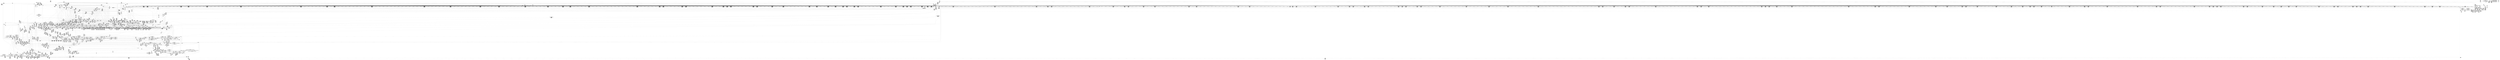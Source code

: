 digraph {
	CE0x4fdccf0 [shape=record,shape=Mrecord,label="{CE0x4fdccf0|file_map_prot_check:_if.end37|*SummSource*}"]
	CE0x4fa5340 [shape=record,shape=Mrecord,label="{CE0x4fa5340|file_map_prot_check:_prot|Function::file_map_prot_check&Arg::prot::}"]
	CE0x4fed7b0 [shape=record,shape=Mrecord,label="{CE0x4fed7b0|file_map_prot_check:_tmp38|security/selinux/hooks.c,3241|*SummSink*}"]
	CE0x5024420 [shape=record,shape=Mrecord,label="{CE0x5024420|__validate_creds:_tmp7|include/linux/cred.h,174|*SummSink*}"]
	CE0x4fb1120 [shape=record,shape=Mrecord,label="{CE0x4fb1120|file_map_prot_check:_tobool10|security/selinux/hooks.c,3242|*SummSource*}"]
	CE0x500a1e0 [shape=record,shape=Mrecord,label="{CE0x500a1e0|i32_10|*Constant*|*SummSource*}"]
	CE0x4ff9620 [shape=record,shape=Mrecord,label="{CE0x4ff9620|i64_2|*Constant*}"]
	CE0x5086420 [shape=record,shape=Mrecord,label="{CE0x5086420|_ret_i32_%retval.0,_!dbg_!27728|security/selinux/avc.c,775}"]
	CE0x4ff9ce0 [shape=record,shape=Mrecord,label="{CE0x4ff9ce0|GLOBAL:_current_task|Global_var:current_task|*SummSource*}"]
	CE0x4ff3470 [shape=record,shape=Mrecord,label="{CE0x4ff3470|0:_i32,_4:_i32,_8:_i16,_12:_i32,_16:_i32,_20:_i32,_24:_i32,_56:_i8*,_:_SCMRE_76,80_|*MultipleSource*|*LoadInst*|include/linux/fs.h,1916|security/selinux/hooks.c,1675|Function::inode_has_perm&Arg::inode::|security/selinux/hooks.c,1611}"]
	CE0x4fe2400 [shape=record,shape=Mrecord,label="{CE0x4fe2400|8:_i8,_32:_%struct.inode*,_%struct.selinux_audit_data*,_456:_i8*,_:_SCMRE_8,9_}"]
	CE0x50536b0 [shape=record,shape=Mrecord,label="{CE0x50536b0|cred_sid:_tmp5|security/selinux/hooks.c,196|*SummSink*}"]
	CE0x5063260 [shape=record,shape=Mrecord,label="{CE0x5063260|8:_i8,_32:_%struct.inode*,_%struct.selinux_audit_data*,_456:_i8*,_:_SCMRE_304,312_|*MultipleSource*|Function::selinux_mmap_file&Arg::file::|security/selinux/hooks.c, 1676|security/selinux/hooks.c,1674|Function::file_map_prot_check&Arg::file::|Function::file_has_perm&Arg::file::|Function::avc_has_perm&Arg::auditdata::}"]
	CE0x502a8d0 [shape=record,shape=Mrecord,label="{CE0x502a8d0|file_map_prot_check:_tmp72|security/selinux/hooks.c,3253|*SummSink*}"]
	CE0x4fde370 [shape=record,shape=Mrecord,label="{CE0x4fde370|cred_has_perm:_tmp|*SummSink*}"]
	CE0x4f9df60 [shape=record,shape=Mrecord,label="{CE0x4f9df60|cred_sid:_cred|Function::cred_sid&Arg::cred::|*SummSource*}"]
	CE0x5101390 [shape=record,shape=Mrecord,label="{CE0x5101390|0:_i32,_4:_i32,_8:_i16,_12:_i32,_16:_i32,_20:_i32,_24:_i32,_56:_i8*,_:_SCMRE_295,296_}"]
	CE0x4ff5fe0 [shape=record,shape=Mrecord,label="{CE0x4ff5fe0|i64*_getelementptr_inbounds_(_38_x_i64_,_38_x_i64_*___llvm_gcov_ctr257,_i64_0,_i64_22)|*Constant*}"]
	CE0x50fbed0 [shape=record,shape=Mrecord,label="{CE0x50fbed0|0:_i32,_4:_i32,_8:_i16,_12:_i32,_16:_i32,_20:_i32,_24:_i32,_56:_i8*,_:_SCMRE_245,246_}"]
	CE0x5010b90 [shape=record,shape=Mrecord,label="{CE0x5010b90|__validate_creds:_tmp|*SummSource*}"]
	CE0x501f8b0 [shape=record,shape=Mrecord,label="{CE0x501f8b0|file_map_prot_check:_tmp65|security/selinux/hooks.c,3261|*SummSink*}"]
	CE0x508e180 [shape=record,shape=Mrecord,label="{CE0x508e180|file_has_perm:_tmp22|security/selinux/hooks.c,1694}"]
	CE0x50813b0 [shape=record,shape=Mrecord,label="{CE0x50813b0|8:_i8,_32:_%struct.inode*,_%struct.selinux_audit_data*,_456:_i8*,_:_SCMRE_90,91_}"]
	CE0x5106cf0 [shape=record,shape=Mrecord,label="{CE0x5106cf0|0:_i32,_4:_i32,_8:_i16,_12:_i32,_16:_i32,_20:_i32,_24:_i32,_56:_i8*,_:_SCMRE_477,478_}"]
	CE0x5027690 [shape=record,shape=Mrecord,label="{CE0x5027690|file_map_prot_check:_tmp73|security/selinux/hooks.c,3268|*SummSink*}"]
	CE0x4ff85d0 [shape=record,shape=Mrecord,label="{CE0x4ff85d0|i8*_getelementptr_inbounds_(_25_x_i8_,_25_x_i8_*_.str3,_i32_0,_i32_0)|*Constant*|*SummSource*}"]
	CE0x5011a00 [shape=record,shape=Mrecord,label="{CE0x5011a00|_call_void_mcount()_#3|*SummSink*}"]
	CE0x500a4f0 [shape=record,shape=Mrecord,label="{CE0x500a4f0|__validate_creds:_call|include/linux/cred.h,173|*SummSource*}"]
	CE0x50e5c70 [shape=record,shape=Mrecord,label="{CE0x50e5c70|__validate_creds:_line|Function::__validate_creds&Arg::line::|*SummSink*}"]
	CE0x5091aa0 [shape=record,shape=Mrecord,label="{CE0x5091aa0|file_has_perm:_tmp25|security/selinux/hooks.c,1695}"]
	CE0x5065a10 [shape=record,shape=Mrecord,label="{CE0x5065a10|8:_i8,_32:_%struct.inode*,_%struct.selinux_audit_data*,_456:_i8*,_:_SCMRE_392,396_|*MultipleSource*|Function::selinux_mmap_file&Arg::file::|security/selinux/hooks.c, 1676|security/selinux/hooks.c,1674|Function::file_map_prot_check&Arg::file::|Function::file_has_perm&Arg::file::|Function::avc_has_perm&Arg::auditdata::}"]
	CE0x50149f0 [shape=record,shape=Mrecord,label="{CE0x50149f0|i64_28|*Constant*|*SummSink*}"]
	CE0x5073240 [shape=record,shape=Mrecord,label="{CE0x5073240|avc_has_perm:_requested|Function::avc_has_perm&Arg::requested::}"]
	CE0x5119c90 [shape=record,shape=Mrecord,label="{CE0x5119c90|0:_i32,_4:_i32,_8:_i16,_12:_i32,_16:_i32,_20:_i32,_24:_i32,_56:_i8*,_:_SCMRE_895,896_}"]
	CE0x5137820 [shape=record,shape=Mrecord,label="{CE0x5137820|__validate_creds:_if.then|*SummSource*}"]
	CE0x4fc30b0 [shape=record,shape=Mrecord,label="{CE0x4fc30b0|file_map_prot_check:_tmp50|security/selinux/hooks.c,3253|*SummSource*}"]
	CE0x505ce00 [shape=record,shape=Mrecord,label="{CE0x505ce00|cred_sid:_security|security/selinux/hooks.c,196|*SummSink*}"]
	CE0x5021b50 [shape=record,shape=Mrecord,label="{CE0x5021b50|file_map_prot_check:_conv34|security/selinux/hooks.c,3262|*SummSink*}"]
	CE0x505c900 [shape=record,shape=Mrecord,label="{CE0x505c900|8:_i8,_32:_%struct.inode*,_%struct.selinux_audit_data*,_456:_i8*,_:_SCMRE_56,57_}"]
	CE0x4fa7130 [shape=record,shape=Mrecord,label="{CE0x4fa7130|selinux_mmap_file:_tmp8|security/selinux/hooks.c,3293}"]
	CE0x5092d00 [shape=record,shape=Mrecord,label="{CE0x5092d00|file_has_perm:_tmp26|security/selinux/hooks.c,1694|*SummSource*}"]
	CE0x50700c0 [shape=record,shape=Mrecord,label="{CE0x50700c0|8:_i8,_32:_%struct.inode*,_%struct.selinux_audit_data*,_456:_i8*,_:_SCMRE_85,86_}"]
	CE0x5027da0 [shape=record,shape=Mrecord,label="{CE0x5027da0|file_map_prot_check:_tmp75|security/selinux/hooks.c,3269|*SummSink*}"]
	CE0x50e6900 [shape=record,shape=Mrecord,label="{CE0x50e6900|cred_sid:_tmp3}"]
	CE0x5010ab0 [shape=record,shape=Mrecord,label="{CE0x5010ab0|__validate_creds:_tmp}"]
	CE0x4fa4e00 [shape=record,shape=Mrecord,label="{CE0x4fa4e00|file_map_prot_check:_file|Function::file_map_prot_check&Arg::file::}"]
	CE0x4faf1a0 [shape=record,shape=Mrecord,label="{CE0x4faf1a0|i64*_getelementptr_inbounds_(_38_x_i64_,_38_x_i64_*___llvm_gcov_ctr257,_i64_0,_i64_6)|*Constant*|*SummSource*}"]
	CE0x4fc0750 [shape=record,shape=Mrecord,label="{CE0x4fc0750|file_map_prot_check:_tmp47|security/selinux/hooks.c,3251|*SummSource*}"]
	CE0x505a5b0 [shape=record,shape=Mrecord,label="{CE0x505a5b0|cred_sid:_tmp6|security/selinux/hooks.c,197|*SummSink*}"]
	CE0x5118bb0 [shape=record,shape=Mrecord,label="{CE0x5118bb0|0:_i32,_4:_i32,_8:_i16,_12:_i32,_16:_i32,_20:_i32,_24:_i32,_56:_i8*,_:_SCMRE_885,886_}"]
	CE0x5023630 [shape=record,shape=Mrecord,label="{CE0x5023630|file_map_prot_check:_tmp70|security/selinux/hooks.c,3264|*SummSink*}"]
	CE0x51210d0 [shape=record,shape=Mrecord,label="{CE0x51210d0|inode_has_perm:_tmp13|security/selinux/hooks.c,1614}"]
	CE0x4fe8b40 [shape=record,shape=Mrecord,label="{CE0x4fe8b40|file_map_prot_check:_tmp31|security/selinux/hooks.c,3242}"]
	CE0x500bd00 [shape=record,shape=Mrecord,label="{CE0x500bd00|inode_has_perm:_tmp1|*SummSink*}"]
	CE0x50764f0 [shape=record,shape=Mrecord,label="{CE0x50764f0|cred_has_perm:_call1|security/selinux/hooks.c,1506}"]
	CE0x50fab90 [shape=record,shape=Mrecord,label="{CE0x50fab90|0:_i32,_4:_i32,_8:_i16,_12:_i32,_16:_i32,_20:_i32,_24:_i32,_56:_i8*,_:_SCMRE_216,224_|*MultipleSource*|*LoadInst*|include/linux/fs.h,1916|security/selinux/hooks.c,1675|Function::inode_has_perm&Arg::inode::|security/selinux/hooks.c,1611}"]
	CE0x5133590 [shape=record,shape=Mrecord,label="{CE0x5133590|inode_has_perm:_tmp12|security/selinux/hooks.c,1612}"]
	CE0x509e970 [shape=record,shape=Mrecord,label="{CE0x509e970|file_inode:_f|Function::file_inode&Arg::f::|*SummSource*}"]
	CE0x4fc8880 [shape=record,shape=Mrecord,label="{CE0x4fc8880|file_map_prot_check:_tmp45|security/selinux/hooks.c,3250|*SummSource*}"]
	CE0x4fdcb00 [shape=record,shape=Mrecord,label="{CE0x4fdcb00|cred_has_perm:_tmp|*SummSource*}"]
	CE0x5027520 [shape=record,shape=Mrecord,label="{CE0x5027520|i64*_getelementptr_inbounds_(_38_x_i64_,_38_x_i64_*___llvm_gcov_ctr257,_i64_0,_i64_36)|*Constant*|*SummSource*}"]
	CE0x509aa70 [shape=record,shape=Mrecord,label="{CE0x509aa70|file_has_perm:_tmp8|security/selinux/hooks.c,1683}"]
	CE0x510ceb0 [shape=record,shape=Mrecord,label="{CE0x510ceb0|0:_i32,_4:_i32,_8:_i16,_12:_i32,_16:_i32,_20:_i32,_24:_i32,_56:_i8*,_:_SCMRE_581,582_}"]
	CE0x4fe06e0 [shape=record,shape=Mrecord,label="{CE0x4fe06e0|file_map_prot_check:_land.lhs.true|*SummSink*}"]
	CE0x46fd0d0 [shape=record,shape=Mrecord,label="{CE0x46fd0d0|selinux_mmap_file:_tmp3|security/selinux/hooks.c,3292|*SummSink*}"]
	CE0x5026d40 [shape=record,shape=Mrecord,label="{CE0x5026d40|file_has_perm:_av|Function::file_has_perm&Arg::av::|*SummSource*}"]
	CE0x4ff9fc0 [shape=record,shape=Mrecord,label="{CE0x4ff9fc0|file_map_prot_check:_tmp3|*SummSource*}"]
	CE0x508bc40 [shape=record,shape=Mrecord,label="{CE0x508bc40|file_has_perm:_tmp20|security/selinux/hooks.c,1694|*SummSink*}"]
	CE0x4fb4f70 [shape=record,shape=Mrecord,label="{CE0x4fb4f70|file_map_prot_check:_tmp15|security/selinux/hooks.c,3238|*SummSink*}"]
	CE0x5004410 [shape=record,shape=Mrecord,label="{CE0x5004410|file_has_perm:_tmp29|security/selinux/hooks.c,1698|*SummSink*}"]
	CE0x4fc5430 [shape=record,shape=Mrecord,label="{CE0x4fc5430|file_map_prot_check:_tmp53|security/selinux/hooks.c,3258|*SummSource*}"]
	CE0x501be50 [shape=record,shape=Mrecord,label="{CE0x501be50|i32_2|*Constant*|*SummSource*}"]
	CE0x5002ff0 [shape=record,shape=Mrecord,label="{CE0x5002ff0|8:_i8,_32:_%struct.inode*,_%struct.selinux_audit_data*,_456:_i8*,_:_SCMRE_248,256_|*MultipleSource*|Function::selinux_mmap_file&Arg::file::|security/selinux/hooks.c, 1676|security/selinux/hooks.c,1674|Function::file_map_prot_check&Arg::file::|Function::file_has_perm&Arg::file::|Function::avc_has_perm&Arg::auditdata::}"]
	CE0x5138c00 [shape=record,shape=Mrecord,label="{CE0x5138c00|__validate_creds:_tobool|include/linux/cred.h,173|*SummSource*}"]
	CE0x4fbd690 [shape=record,shape=Mrecord,label="{CE0x4fbd690|GLOBAL:_file_map_prot_check|*Constant*|*SummSource*}"]
	CE0x4fac4b0 [shape=record,shape=Mrecord,label="{CE0x4fac4b0|GLOBAL:_lockdep_rcu_suspicious|*Constant*}"]
	CE0x501aa70 [shape=record,shape=Mrecord,label="{CE0x501aa70|0:_i32,_4:_i32,_8:_i16,_12:_i32,_16:_i32,_20:_i32,_24:_i32,_56:_i8*,_:_SCMRE_146,147_}"]
	CE0x5132f20 [shape=record,shape=Mrecord,label="{CE0x5132f20|inode_has_perm:_tmp11|security/selinux/hooks.c,1612}"]
	CE0x4ffacc0 [shape=record,shape=Mrecord,label="{CE0x4ffacc0|file_map_prot_check:_if.then18|*SummSink*}"]
	CE0x5053310 [shape=record,shape=Mrecord,label="{CE0x5053310|cred_sid:_tmp5|security/selinux/hooks.c,196}"]
	CE0x5110b70 [shape=record,shape=Mrecord,label="{CE0x5110b70|0:_i32,_4:_i32,_8:_i16,_12:_i32,_16:_i32,_20:_i32,_24:_i32,_56:_i8*,_:_SCMRE_617,618_}"]
	CE0x5092770 [shape=record,shape=Mrecord,label="{CE0x5092770|inode_has_perm:_entry}"]
	CE0x5093d00 [shape=record,shape=Mrecord,label="{CE0x5093d00|_ret_i32_%tmp6,_!dbg_!27716|security/selinux/hooks.c,197}"]
	CE0x507cae0 [shape=record,shape=Mrecord,label="{CE0x507cae0|GLOBAL:_llvm.expect.i64|*Constant*}"]
	CE0x50264d0 [shape=record,shape=Mrecord,label="{CE0x50264d0|file_has_perm:_cred|Function::file_has_perm&Arg::cred::|*SummSink*}"]
	CE0x50e0170 [shape=record,shape=Mrecord,label="{CE0x50e0170|cred_sid:_tmp6|security/selinux/hooks.c,197}"]
	CE0x50537c0 [shape=record,shape=Mrecord,label="{CE0x50537c0|8:_i8,_32:_%struct.inode*,_%struct.selinux_audit_data*,_456:_i8*,_:_SCMRE_51,52_}"]
	CE0x4fca730 [shape=record,shape=Mrecord,label="{CE0x4fca730|i64_10|*Constant*}"]
	CE0x4fe2f40 [shape=record,shape=Mrecord,label="{CE0x4fe2f40|i64*_getelementptr_inbounds_(_38_x_i64_,_38_x_i64_*___llvm_gcov_ctr257,_i64_0,_i64_1)|*Constant*|*SummSource*}"]
	CE0x505f470 [shape=record,shape=Mrecord,label="{CE0x505f470|_call_void_mcount()_#3|*SummSource*}"]
	CE0x509b4a0 [shape=record,shape=Mrecord,label="{CE0x509b4a0|file_has_perm:_tmp10|security/selinux/hooks.c,1683}"]
	CE0x50fe600 [shape=record,shape=Mrecord,label="{CE0x50fe600|0:_i32,_4:_i32,_8:_i16,_12:_i32,_16:_i32,_20:_i32,_24:_i32,_56:_i8*,_:_SCMRE_268,269_}"]
	CE0x51036f0 [shape=record,shape=Mrecord,label="{CE0x51036f0|0:_i32,_4:_i32,_8:_i16,_12:_i32,_16:_i32,_20:_i32,_24:_i32,_56:_i8*,_:_SCMRE_336,344_|*MultipleSource*|*LoadInst*|include/linux/fs.h,1916|security/selinux/hooks.c,1675|Function::inode_has_perm&Arg::inode::|security/selinux/hooks.c,1611}"]
	CE0x5026000 [shape=record,shape=Mrecord,label="{CE0x5026000|file_has_perm:_entry}"]
	CE0x50fb7b0 [shape=record,shape=Mrecord,label="{CE0x50fb7b0|0:_i32,_4:_i32,_8:_i16,_12:_i32,_16:_i32,_20:_i32,_24:_i32,_56:_i8*,_:_SCMRE_242,243_}"]
	CE0x5080b80 [shape=record,shape=Mrecord,label="{CE0x5080b80|8:_i8,_32:_%struct.inode*,_%struct.selinux_audit_data*,_456:_i8*,_:_SCMRE_54,55_}"]
	CE0x506e0e0 [shape=record,shape=Mrecord,label="{CE0x506e0e0|i64*_getelementptr_inbounds_(_12_x_i64_,_12_x_i64_*___llvm_gcov_ctr170,_i64_0,_i64_0)|*Constant*|*SummSource*}"]
	CE0x5077090 [shape=record,shape=Mrecord,label="{CE0x5077090|cred_sid:_tmp3|*SummSource*}"]
	CE0x5117c80 [shape=record,shape=Mrecord,label="{CE0x5117c80|0:_i32,_4:_i32,_8:_i16,_12:_i32,_16:_i32,_20:_i32,_24:_i32,_56:_i8*,_:_SCMRE_876,877_}"]
	CE0x507dfa0 [shape=record,shape=Mrecord,label="{CE0x507dfa0|8:_i8,_32:_%struct.inode*,_%struct.selinux_audit_data*,_456:_i8*,_:_SCMRE_144,145_}"]
	CE0x50fc740 [shape=record,shape=Mrecord,label="{CE0x50fc740|0:_i32,_4:_i32,_8:_i16,_12:_i32,_16:_i32,_20:_i32,_24:_i32,_56:_i8*,_:_SCMRE_250,251_}"]
	CE0x5120700 [shape=record,shape=Mrecord,label="{CE0x5120700|inode_has_perm:_tmp6|*LoadInst*|security/selinux/hooks.c,1611|*SummSink*}"]
	CE0x4ff5d60 [shape=record,shape=Mrecord,label="{CE0x4ff5d60|file_map_prot_check:_tmp45|security/selinux/hooks.c,3250}"]
	CE0x50593d0 [shape=record,shape=Mrecord,label="{CE0x50593d0|_call_void_mcount()_#3|*SummSource*}"]
	CE0x509b260 [shape=record,shape=Mrecord,label="{CE0x509b260|file_has_perm:_tmp9|security/selinux/hooks.c,1683|*SummSink*}"]
	CE0x5096ea0 [shape=record,shape=Mrecord,label="{CE0x5096ea0|i32_8|*Constant*|*SummSource*}"]
	CE0x5026350 [shape=record,shape=Mrecord,label="{CE0x5026350|file_has_perm:_cred|Function::file_has_perm&Arg::cred::}"]
	CE0x5106bd0 [shape=record,shape=Mrecord,label="{CE0x5106bd0|0:_i32,_4:_i32,_8:_i16,_12:_i32,_16:_i32,_20:_i32,_24:_i32,_56:_i8*,_:_SCMRE_476,477_}"]
	CE0x50025a0 [shape=record,shape=Mrecord,label="{CE0x50025a0|8:_i8,_32:_%struct.inode*,_%struct.selinux_audit_data*,_456:_i8*,_:_SCMRE_214,215_}"]
	CE0x4fe01c0 [shape=record,shape=Mrecord,label="{CE0x4fe01c0|cred_has_perm:_tmp2}"]
	CE0x4f95db0 [shape=record,shape=Mrecord,label="{CE0x4f95db0|file_map_prot_check:_shared|Function::file_map_prot_check&Arg::shared::|*SummSink*}"]
	CE0x5023110 [shape=record,shape=Mrecord,label="{CE0x5023110|file_map_prot_check:_tmp69|security/selinux/hooks.c,3264}"]
	CE0x4fafd50 [shape=record,shape=Mrecord,label="{CE0x4fafd50|file_map_prot_check:_tmp14|security/selinux/hooks.c,3238}"]
	CE0x4fc1a90 [shape=record,shape=Mrecord,label="{CE0x4fc1a90|file_map_prot_check:_rc.0}"]
	CE0x506a7c0 [shape=record,shape=Mrecord,label="{CE0x506a7c0|file_inode:_f_inode|include/linux/fs.h,1916}"]
	CE0x501cb40 [shape=record,shape=Mrecord,label="{CE0x501cb40|file_map_prot_check:_or|security/selinux/hooks.c,3259|*SummSink*}"]
	CE0x4f91dc0 [shape=record,shape=Mrecord,label="{CE0x4f91dc0|selinux_mmap_file:_bb|*SummSource*}"]
	CE0x513af50 [shape=record,shape=Mrecord,label="{CE0x513af50|inode_has_perm:_tmp18|security/selinux/hooks.c,1617}"]
	CE0x4fa3a40 [shape=record,shape=Mrecord,label="{CE0x4fa3a40|selinux_mmap_file:_if.end|*SummSource*}"]
	CE0x4f91fe0 [shape=record,shape=Mrecord,label="{CE0x4f91fe0|selinux_mmap_file:_tmp}"]
	CE0x4fdaf40 [shape=record,shape=Mrecord,label="{CE0x4fdaf40|file_map_prot_check:_return}"]
	CE0x50fa1e0 [shape=record,shape=Mrecord,label="{CE0x50fa1e0|0:_i32,_4:_i32,_8:_i16,_12:_i32,_16:_i32,_20:_i32,_24:_i32,_56:_i8*,_:_SCMRE_204,205_}"]
	CE0x50f8da0 [shape=record,shape=Mrecord,label="{CE0x50f8da0|0:_i32,_4:_i32,_8:_i16,_12:_i32,_16:_i32,_20:_i32,_24:_i32,_56:_i8*,_:_SCMRE_192,193_}"]
	CE0x508b710 [shape=record,shape=Mrecord,label="{CE0x508b710|i64_8|*Constant*}"]
	CE0x509ad40 [shape=record,shape=Mrecord,label="{CE0x509ad40|file_has_perm:_tmp8|security/selinux/hooks.c,1683|*SummSink*}"]
	CE0x501c3a0 [shape=record,shape=Mrecord,label="{CE0x501c3a0|file_map_prot_check:_conv|security/selinux/hooks.c,3259}"]
	CE0x505cf80 [shape=record,shape=Mrecord,label="{CE0x505cf80|file_has_perm:_if.then|*SummSink*}"]
	CE0x4f9cfa0 [shape=record,shape=Mrecord,label="{CE0x4f9cfa0|file_map_prot_check:_shared|Function::file_map_prot_check&Arg::shared::}"]
	CE0x4fcac00 [shape=record,shape=Mrecord,label="{CE0x4fcac00|i64_11|*Constant*|*SummSource*}"]
	CE0x5057db0 [shape=record,shape=Mrecord,label="{CE0x5057db0|0:_i32,_4:_i32,_8:_i32,_12:_i32,_:_CMRE_0,4_|*MultipleSource*|security/selinux/hooks.c,196|*LoadInst*|security/selinux/hooks.c,196|security/selinux/hooks.c,197}"]
	CE0x5007c00 [shape=record,shape=Mrecord,label="{CE0x5007c00|inode_has_perm:_tmp}"]
	CE0x511c360 [shape=record,shape=Mrecord,label="{CE0x511c360|0:_i32,_4:_i32,_8:_i16,_12:_i32,_16:_i32,_20:_i32,_24:_i32,_56:_i8*,_:_SCMRE_918,919_}"]
	CE0x50874d0 [shape=record,shape=Mrecord,label="{CE0x50874d0|file_has_perm:_tmp12|security/selinux/hooks.c,1688|*SummSource*}"]
	CE0x507d920 [shape=record,shape=Mrecord,label="{CE0x507d920|8:_i8,_32:_%struct.inode*,_%struct.selinux_audit_data*,_456:_i8*,_:_SCMRE_127,128_}"]
	CE0x511fff0 [shape=record,shape=Mrecord,label="{CE0x511fff0|0:_i32,_4:_i32,_8:_i16,_12:_i32,_16:_i32,_20:_i32,_24:_i32,_56:_i8*,_:_SCMRE_992,1000_|*MultipleSource*|*LoadInst*|include/linux/fs.h,1916|security/selinux/hooks.c,1675|Function::inode_has_perm&Arg::inode::|security/selinux/hooks.c,1611}"]
	CE0x505b020 [shape=record,shape=Mrecord,label="{CE0x505b020|file_inode:_tmp}"]
	CE0x511e010 [shape=record,shape=Mrecord,label="{CE0x511e010|0:_i32,_4:_i32,_8:_i16,_12:_i32,_16:_i32,_20:_i32,_24:_i32,_56:_i8*,_:_SCMRE_935,936_}"]
	CE0x506b0f0 [shape=record,shape=Mrecord,label="{CE0x506b0f0|file_inode:_tmp1}"]
	CE0x5090d70 [shape=record,shape=Mrecord,label="{CE0x5090d70|file_has_perm:_tmp27|security/selinux/hooks.c,1694}"]
	CE0x4ff6e30 [shape=record,shape=Mrecord,label="{CE0x4ff6e30|i64*_getelementptr_inbounds_(_2_x_i64_,_2_x_i64_*___llvm_gcov_ctr98,_i64_0,_i64_1)|*Constant*|*SummSink*}"]
	CE0x501d330 [shape=record,shape=Mrecord,label="{CE0x501d330|file_map_prot_check:_av.0|*SummSource*}"]
	CE0x4ff0420 [shape=record,shape=Mrecord,label="{CE0x4ff0420|COLLAPSED:_GCMRE___llvm_gcov_ctr162_internal_global_2_x_i64_zeroinitializer:_elem_0:default:}"]
	CE0x500a420 [shape=record,shape=Mrecord,label="{CE0x500a420|__validate_creds:_call|include/linux/cred.h,173}"]
	CE0x4fc7a30 [shape=record,shape=Mrecord,label="{CE0x4fc7a30|i32_33554432|*Constant*|*SummSink*}"]
	CE0x5092fc0 [shape=record,shape=Mrecord,label="{CE0x5092fc0|inode_has_perm:_cred|Function::inode_has_perm&Arg::cred::|*SummSink*}"]
	CE0x5095e40 [shape=record,shape=Mrecord,label="{CE0x5095e40|file_has_perm:_call4|security/selinux/hooks.c,1684|*SummSource*}"]
	CE0x50fbc90 [shape=record,shape=Mrecord,label="{CE0x50fbc90|0:_i32,_4:_i32,_8:_i16,_12:_i32,_16:_i32,_20:_i32,_24:_i32,_56:_i8*,_:_SCMRE_243,244_}"]
	CE0x4fa4d90 [shape=record,shape=Mrecord,label="{CE0x4fa4d90|_ret_i32_%retval.0,_!dbg_!27784|security/selinux/hooks.c,3269}"]
	CE0x4fb7750 [shape=record,shape=Mrecord,label="{CE0x4fb7750|selinux_mmap_file:_tmp1|*SummSink*}"]
	CE0x50eb990 [shape=record,shape=Mrecord,label="{CE0x50eb990|0:_i32,_4:_i32,_8:_i16,_12:_i32,_16:_i32,_20:_i32,_24:_i32,_56:_i8*,_:_SCMRE_164,165_}"]
	CE0x5107f80 [shape=record,shape=Mrecord,label="{CE0x5107f80|0:_i32,_4:_i32,_8:_i16,_12:_i32,_16:_i32,_20:_i32,_24:_i32,_56:_i8*,_:_SCMRE_552,553_}"]
	CE0x50eb480 [shape=record,shape=Mrecord,label="{CE0x50eb480|0:_i32,_4:_i32,_8:_i16,_12:_i32,_16:_i32,_20:_i32,_24:_i32,_56:_i8*,_:_SCMRE_161,162_}"]
	CE0x4ff0300 [shape=record,shape=Mrecord,label="{CE0x4ff0300|file_has_perm:_ad|security/selinux/hooks.c, 1676|*SummSink*}"]
	CE0x5132830 [shape=record,shape=Mrecord,label="{CE0x5132830|i64*_getelementptr_inbounds_(_8_x_i64_,_8_x_i64_*___llvm_gcov_ctr154,_i64_0,_i64_5)|*Constant*}"]
	CE0x509ec10 [shape=record,shape=Mrecord,label="{CE0x509ec10|file_has_perm:_call1|security/selinux/hooks.c,1677}"]
	CE0x4fe46d0 [shape=record,shape=Mrecord,label="{CE0x4fe46d0|i64_13|*Constant*}"]
	CE0x4fc78c0 [shape=record,shape=Mrecord,label="{CE0x4fc78c0|i32_33554432|*Constant*|*SummSource*}"]
	CE0x5055590 [shape=record,shape=Mrecord,label="{CE0x5055590|cred_sid:_tmp6|security/selinux/hooks.c,197}"]
	CE0x511ee80 [shape=record,shape=Mrecord,label="{CE0x511ee80|0:_i32,_4:_i32,_8:_i16,_12:_i32,_16:_i32,_20:_i32,_24:_i32,_56:_i8*,_:_SCMRE_977,978_}"]
	CE0x5014830 [shape=record,shape=Mrecord,label="{CE0x5014830|i64_28|*Constant*|*SummSource*}"]
	CE0x50543e0 [shape=record,shape=Mrecord,label="{CE0x50543e0|cred_sid:_sid|security/selinux/hooks.c,197|*SummSource*}"]
	CE0x506d000 [shape=record,shape=Mrecord,label="{CE0x506d000|file_has_perm:_tmp}"]
	CE0x5139910 [shape=record,shape=Mrecord,label="{CE0x5139910|i64*_getelementptr_inbounds_(_5_x_i64_,_5_x_i64_*___llvm_gcov_ctr155,_i64_0,_i64_3)|*Constant*}"]
	CE0x50553d0 [shape=record,shape=Mrecord,label="{CE0x50553d0|cred_sid:_sid|security/selinux/hooks.c,197}"]
	CE0x5122000 [shape=record,shape=Mrecord,label="{CE0x5122000|inode_has_perm:_call|security/selinux/hooks.c,1614|*SummSink*}"]
	CE0x50208c0 [shape=record,shape=Mrecord,label="{CE0x50208c0|file_map_prot_check:_tmp67|security/selinux/hooks.c,3262|*SummSink*}"]
	CE0x5107200 [shape=record,shape=Mrecord,label="{CE0x5107200|0:_i32,_4:_i32,_8:_i16,_12:_i32,_16:_i32,_20:_i32,_24:_i32,_56:_i8*,_:_SCMRE_480,481_}"]
	CE0x4f9f190 [shape=record,shape=Mrecord,label="{CE0x4f9f190|file_map_prot_check:_call3|security/selinux/hooks.c,3238}"]
	CE0x4ffea80 [shape=record,shape=Mrecord,label="{CE0x4ffea80|inode_has_perm:_tmp17|security/selinux/hooks.c,1617|*SummSource*}"]
	CE0x4fe8c50 [shape=record,shape=Mrecord,label="{CE0x4fe8c50|file_map_prot_check:_tmp31|security/selinux/hooks.c,3242|*SummSource*}"]
	CE0x50257c0 [shape=record,shape=Mrecord,label="{CE0x50257c0|i64*_getelementptr_inbounds_(_5_x_i64_,_5_x_i64_*___llvm_gcov_ctr155,_i64_0,_i64_4)|*Constant*|*SummSink*}"]
	CE0x509a960 [shape=record,shape=Mrecord,label="{CE0x509a960|i64_0|*Constant*}"]
	CE0x501b130 [shape=record,shape=Mrecord,label="{CE0x501b130|0:_i32,_4:_i32,_8:_i16,_12:_i32,_16:_i32,_20:_i32,_24:_i32,_56:_i8*,_:_SCMRE_150,151_}"]
	CE0x5109f10 [shape=record,shape=Mrecord,label="{CE0x5109f10|0:_i32,_4:_i32,_8:_i16,_12:_i32,_16:_i32,_20:_i32,_24:_i32,_56:_i8*,_:_SCMRE_554,555_}"]
	CE0x4f9ed70 [shape=record,shape=Mrecord,label="{CE0x4f9ed70|file_map_prot_check:_tmp18|security/selinux/hooks.c,3238|*SummSource*}"]
	CE0x6cbd9a0 [shape=record,shape=Mrecord,label="{CE0x6cbd9a0|i64*_getelementptr_inbounds_(_5_x_i64_,_5_x_i64_*___llvm_gcov_ctr256,_i64_0,_i64_3)|*Constant*|*SummSink*}"]
	CE0x501f1b0 [shape=record,shape=Mrecord,label="{CE0x501f1b0|file_map_prot_check:_tmp64|security/selinux/hooks.c,3261|*SummSource*}"]
	CE0x5086380 [shape=record,shape=Mrecord,label="{CE0x5086380|avc_has_perm:_tclass|Function::avc_has_perm&Arg::tclass::}"]
	CE0x4fdc7b0 [shape=record,shape=Mrecord,label="{CE0x4fdc7b0|file_map_prot_check:_if.end19|*SummSource*}"]
	CE0x511a500 [shape=record,shape=Mrecord,label="{CE0x511a500|0:_i32,_4:_i32,_8:_i16,_12:_i32,_16:_i32,_20:_i32,_24:_i32,_56:_i8*,_:_SCMRE_900,901_}"]
	CE0x50e18b0 [shape=record,shape=Mrecord,label="{CE0x50e18b0|inode_has_perm:_return|*SummSource*}"]
	CE0x5056890 [shape=record,shape=Mrecord,label="{CE0x5056890|cred_has_perm:_call|security/selinux/hooks.c,1506|*SummSink*}"]
	CE0x51027d0 [shape=record,shape=Mrecord,label="{CE0x51027d0|0:_i32,_4:_i32,_8:_i16,_12:_i32,_16:_i32,_20:_i32,_24:_i32,_56:_i8*,_:_SCMRE_307,308_}"]
	"CONST[source:1(input),value:2(dynamic)][purpose:{object}]"
	CE0x4fc6a80 [shape=record,shape=Mrecord,label="{CE0x4fc6a80|cred_has_perm:_entry}"]
	CE0x4fb68d0 [shape=record,shape=Mrecord,label="{CE0x4fb68d0|selinux_mmap_file:_and|security/selinux/hooks.c,3296|*SummSink*}"]
	CE0x5102110 [shape=record,shape=Mrecord,label="{CE0x5102110|0:_i32,_4:_i32,_8:_i16,_12:_i32,_16:_i32,_20:_i32,_24:_i32,_56:_i8*,_:_SCMRE_303,304_}"]
	CE0x4fca0c0 [shape=record,shape=Mrecord,label="{CE0x4fca0c0|file_map_prot_check:_tmp44|security/selinux/hooks.c,3249|*SummSink*}"]
	CE0x4fe0be0 [shape=record,shape=Mrecord,label="{CE0x4fe0be0|8:_i8,_32:_%struct.inode*,_%struct.selinux_audit_data*,_456:_i8*,_:_SCMRE_32,40_|*MultipleSource*|Function::selinux_mmap_file&Arg::file::|security/selinux/hooks.c, 1676|security/selinux/hooks.c,1674|Function::file_map_prot_check&Arg::file::|Function::file_has_perm&Arg::file::|Function::avc_has_perm&Arg::auditdata::}"]
	"CONST[source:2(external),value:2(dynamic)][purpose:{subject}]"
	CE0x4ff8cf0 [shape=record,shape=Mrecord,label="{CE0x4ff8cf0|file_map_prot_check:_do.end}"]
	CE0x511d0e0 [shape=record,shape=Mrecord,label="{CE0x511d0e0|0:_i32,_4:_i32,_8:_i16,_12:_i32,_16:_i32,_20:_i32,_24:_i32,_56:_i8*,_:_SCMRE_926,927_}"]
	CE0x4fda640 [shape=record,shape=Mrecord,label="{CE0x4fda640|file_map_prot_check:_if.then28|*SummSource*}"]
	CE0x5083850 [shape=record,shape=Mrecord,label="{CE0x5083850|_call_void_mcount()_#3|*SummSink*}"]
	CE0x506f700 [shape=record,shape=Mrecord,label="{CE0x506f700|file_inode:_tmp2|*SummSource*}"]
	CE0x50fe7b0 [shape=record,shape=Mrecord,label="{CE0x50fe7b0|0:_i32,_4:_i32,_8:_i16,_12:_i32,_16:_i32,_20:_i32,_24:_i32,_56:_i8*,_:_SCMRE_269,270_}"]
	CE0x5022350 [shape=record,shape=Mrecord,label="{CE0x5022350|file_map_prot_check:_conv36|security/selinux/hooks.c,3262}"]
	CE0x513dca0 [shape=record,shape=Mrecord,label="{CE0x513dca0|i32_3|*Constant*}"]
	CE0x4f99990 [shape=record,shape=Mrecord,label="{CE0x4f99990|file_map_prot_check:_tobool8|security/selinux/hooks.c,3242}"]
	CE0x5137cf0 [shape=record,shape=Mrecord,label="{CE0x5137cf0|__validate_creds:_bb|*SummSink*}"]
	CE0x5086990 [shape=record,shape=Mrecord,label="{CE0x5086990|file_has_perm:_tobool|security/selinux/hooks.c,1688}"]
	CE0x5085d00 [shape=record,shape=Mrecord,label="{CE0x5085d00|i64_2|*Constant*}"]
	CE0x4f93770 [shape=record,shape=Mrecord,label="{CE0x4f93770|selinux_mmap_file:_flags|Function::selinux_mmap_file&Arg::flags::}"]
	CE0x50e3c90 [shape=record,shape=Mrecord,label="{CE0x50e3c90|inode_has_perm:_do.end|*SummSink*}"]
	CE0x510c130 [shape=record,shape=Mrecord,label="{CE0x510c130|0:_i32,_4:_i32,_8:_i16,_12:_i32,_16:_i32,_20:_i32,_24:_i32,_56:_i8*,_:_SCMRE_573,574_}"]
	CE0x5131440 [shape=record,shape=Mrecord,label="{CE0x5131440|GLOBAL:___llvm_gcov_ctr154|Global_var:__llvm_gcov_ctr154|*SummSource*}"]
	CE0x4fe71f0 [shape=record,shape=Mrecord,label="{CE0x4fe71f0|file_map_prot_check:_tmp74|security/selinux/hooks.c,3268|*SummSource*}"]
	CE0x50e19c0 [shape=record,shape=Mrecord,label="{CE0x50e19c0|inode_has_perm:_return|*SummSink*}"]
	CE0x4f9d1c0 [shape=record,shape=Mrecord,label="{CE0x4f9d1c0|selinux_mmap_file:_file|Function::selinux_mmap_file&Arg::file::|*SummSource*}"]
	CE0x5002a80 [shape=record,shape=Mrecord,label="{CE0x5002a80|8:_i8,_32:_%struct.inode*,_%struct.selinux_audit_data*,_456:_i8*,_:_SCMRE_224,232_|*MultipleSource*|Function::selinux_mmap_file&Arg::file::|security/selinux/hooks.c, 1676|security/selinux/hooks.c,1674|Function::file_map_prot_check&Arg::file::|Function::file_has_perm&Arg::file::|Function::avc_has_perm&Arg::auditdata::}"]
	CE0x4ffbe00 [shape=record,shape=Mrecord,label="{CE0x4ffbe00|8:_i8,_32:_%struct.inode*,_%struct.selinux_audit_data*,_456:_i8*,_:_SCMRE_170,171_}"]
	CE0x50136e0 [shape=record,shape=Mrecord,label="{CE0x50136e0|file_map_prot_check:_tmp56|security/selinux/hooks.c,3258|*SummSink*}"]
	CE0x5115400 [shape=record,shape=Mrecord,label="{CE0x5115400|0:_i32,_4:_i32,_8:_i16,_12:_i32,_16:_i32,_20:_i32,_24:_i32,_56:_i8*,_:_SCMRE_808,816_|*MultipleSource*|*LoadInst*|include/linux/fs.h,1916|security/selinux/hooks.c,1675|Function::inode_has_perm&Arg::inode::|security/selinux/hooks.c,1611}"]
	CE0x509c8d0 [shape=record,shape=Mrecord,label="{CE0x509c8d0|file_has_perm:_f_path|security/selinux/hooks.c,1681}"]
	CE0x5129f70 [shape=record,shape=Mrecord,label="{CE0x5129f70|__validate_creds:_tmp6|include/linux/cred.h,174}"]
	CE0x506bd10 [shape=record,shape=Mrecord,label="{CE0x506bd10|file_inode:_tmp1|*SummSource*}"]
	CE0x5060e50 [shape=record,shape=Mrecord,label="{CE0x5060e50|i32_(i32,_i32,_i16,_i32,_%struct.common_audit_data*)*_bitcast_(i32_(i32,_i32,_i16,_i32,_%struct.common_audit_data.495*)*_avc_has_perm_to_i32_(i32,_i32,_i16,_i32,_%struct.common_audit_data*)*)|*Constant*}"]
	CE0x4f9f440 [shape=record,shape=Mrecord,label="{CE0x4f9f440|file_map_prot_check:_call3|security/selinux/hooks.c,3238|*SummSink*}"]
	CE0x4fdcdb0 [shape=record,shape=Mrecord,label="{CE0x4fdcdb0|file_map_prot_check:_if.end37|*SummSink*}"]
	CE0x51372a0 [shape=record,shape=Mrecord,label="{CE0x51372a0|avc_has_perm:_tsid|Function::avc_has_perm&Arg::tsid::}"]
	CE0x5114240 [shape=record,shape=Mrecord,label="{CE0x5114240|0:_i32,_4:_i32,_8:_i16,_12:_i32,_16:_i32,_20:_i32,_24:_i32,_56:_i8*,_:_SCMRE_752,756_|*MultipleSource*|*LoadInst*|include/linux/fs.h,1916|security/selinux/hooks.c,1675|Function::inode_has_perm&Arg::inode::|security/selinux/hooks.c,1611}"]
	CE0x4fddee0 [shape=record,shape=Mrecord,label="{CE0x4fddee0|file_map_prot_check:_if.end39|*SummSource*}"]
	CE0x5090960 [shape=record,shape=Mrecord,label="{CE0x5090960|i64*_getelementptr_inbounds_(_12_x_i64_,_12_x_i64_*___llvm_gcov_ctr170,_i64_0,_i64_10)|*Constant*}"]
	CE0x50e2d70 [shape=record,shape=Mrecord,label="{CE0x50e2d70|i64_0|*Constant*}"]
	CE0x5072c40 [shape=record,shape=Mrecord,label="{CE0x5072c40|i16_2|*Constant*|*SummSink*}"]
	CE0x4fbfa60 [shape=record,shape=Mrecord,label="{CE0x4fbfa60|8:_i8,_32:_%struct.inode*,_%struct.selinux_audit_data*,_456:_i8*,_:_SCMRE_186,187_}"]
	CE0x5069610 [shape=record,shape=Mrecord,label="{CE0x5069610|8:_i8,_32:_%struct.inode*,_%struct.selinux_audit_data*,_456:_i8*,_:_SCMRE_504,512_|*MultipleSource*|Function::selinux_mmap_file&Arg::file::|security/selinux/hooks.c, 1676|security/selinux/hooks.c,1674|Function::file_map_prot_check&Arg::file::|Function::file_has_perm&Arg::file::|Function::avc_has_perm&Arg::auditdata::}"]
	CE0x4faacd0 [shape=record,shape=Mrecord,label="{CE0x4faacd0|file_map_prot_check:_tmp19|security/selinux/hooks.c,3238}"]
	CE0x513c5c0 [shape=record,shape=Mrecord,label="{CE0x513c5c0|avc_has_perm:_requested|Function::avc_has_perm&Arg::requested::}"]
	CE0x4fdc4d0 [shape=record,shape=Mrecord,label="{CE0x4fdc4d0|file_map_prot_check:_land.lhs.true9|*SummSource*}"]
	CE0x5076ff0 [shape=record,shape=Mrecord,label="{CE0x5076ff0|8:_i8,_32:_%struct.inode*,_%struct.selinux_audit_data*,_456:_i8*,_:_SCMRE_2,3_}"]
	CE0x5064990 [shape=record,shape=Mrecord,label="{CE0x5064990|8:_i8,_32:_%struct.inode*,_%struct.selinux_audit_data*,_456:_i8*,_:_SCMRE_344,360_|*MultipleSource*|Function::selinux_mmap_file&Arg::file::|security/selinux/hooks.c, 1676|security/selinux/hooks.c,1674|Function::file_map_prot_check&Arg::file::|Function::file_has_perm&Arg::file::|Function::avc_has_perm&Arg::auditdata::}"]
	CE0x5026710 [shape=record,shape=Mrecord,label="{CE0x5026710|file_has_perm:_file|Function::file_has_perm&Arg::file::}"]
	CE0x4fecfe0 [shape=record,shape=Mrecord,label="{CE0x4fecfe0|i64_19|*Constant*|*SummSink*}"]
	CE0x4fdf710 [shape=record,shape=Mrecord,label="{CE0x4fdf710|file_map_prot_check:_land.lhs.true2|*SummSink*}"]
	CE0x51209c0 [shape=record,shape=Mrecord,label="{CE0x51209c0|inode_has_perm:_tobool|security/selinux/hooks.c,1611|*SummSink*}"]
	CE0x507d440 [shape=record,shape=Mrecord,label="{CE0x507d440|8:_i8,_32:_%struct.inode*,_%struct.selinux_audit_data*,_456:_i8*,_:_SCMRE_124,125_}"]
	CE0x501b7f0 [shape=record,shape=Mrecord,label="{CE0x501b7f0|0:_i32,_4:_i32,_8:_i16,_12:_i32,_16:_i32,_20:_i32,_24:_i32,_56:_i8*,_:_SCMRE_154,155_}"]
	CE0x4fb0f70 [shape=record,shape=Mrecord,label="{CE0x4fb0f70|selinux_mmap_file:_if.then}"]
	CE0x501cdb0 [shape=record,shape=Mrecord,label="{CE0x501cdb0|file_map_prot_check:_conv29|security/selinux/hooks.c,3259|*SummSource*}"]
	CE0x50858c0 [shape=record,shape=Mrecord,label="{CE0x50858c0|file_has_perm:_cmp|security/selinux/hooks.c,1683}"]
	CE0x50fa540 [shape=record,shape=Mrecord,label="{CE0x50fa540|0:_i32,_4:_i32,_8:_i16,_12:_i32,_16:_i32,_20:_i32,_24:_i32,_56:_i8*,_:_SCMRE_206,207_}"]
	"CONST[source:0(mediator),value:2(dynamic)][purpose:{subject}]"
	CE0x5112400 [shape=record,shape=Mrecord,label="{CE0x5112400|0:_i32,_4:_i32,_8:_i16,_12:_i32,_16:_i32,_20:_i32,_24:_i32,_56:_i8*,_:_SCMRE_664,672_|*MultipleSource*|*LoadInst*|include/linux/fs.h,1916|security/selinux/hooks.c,1675|Function::inode_has_perm&Arg::inode::|security/selinux/hooks.c,1611}"]
	CE0x5090af0 [shape=record,shape=Mrecord,label="{CE0x5090af0|i64*_getelementptr_inbounds_(_12_x_i64_,_12_x_i64_*___llvm_gcov_ctr170,_i64_0,_i64_10)|*Constant*|*SummSource*}"]
	CE0x51373f0 [shape=record,shape=Mrecord,label="{CE0x51373f0|inode_has_perm:_tmp19|security/selinux/hooks.c,1618|*SummSource*}"]
	CE0x5121810 [shape=record,shape=Mrecord,label="{CE0x5121810|inode_has_perm:_tmp14|security/selinux/hooks.c,1614}"]
	CE0x5002dc0 [shape=record,shape=Mrecord,label="{CE0x5002dc0|8:_i8,_32:_%struct.inode*,_%struct.selinux_audit_data*,_456:_i8*,_:_SCMRE_240,248_|*MultipleSource*|Function::selinux_mmap_file&Arg::file::|security/selinux/hooks.c, 1676|security/selinux/hooks.c,1674|Function::file_map_prot_check&Arg::file::|Function::file_has_perm&Arg::file::|Function::avc_has_perm&Arg::auditdata::}"]
	CE0x50761d0 [shape=record,shape=Mrecord,label="{CE0x50761d0|_ret_i32_%tmp6,_!dbg_!27716|security/selinux/hooks.c,197|*SummSource*}"]
	CE0x5007c70 [shape=record,shape=Mrecord,label="{CE0x5007c70|COLLAPSED:_GCMRE___llvm_gcov_ctr154_internal_global_8_x_i64_zeroinitializer:_elem_0:default:}"]
	CE0x4fb21b0 [shape=record,shape=Mrecord,label="{CE0x4fb21b0|i64_1|*Constant*}"]
	CE0x50ec710 [shape=record,shape=Mrecord,label="{CE0x50ec710|0:_i32,_4:_i32,_8:_i16,_12:_i32,_16:_i32,_20:_i32,_24:_i32,_56:_i8*,_:_SCMRE_172,173_}"]
	CE0x5028130 [shape=record,shape=Mrecord,label="{CE0x5028130|file_map_prot_check:_tmp76|security/selinux/hooks.c,3269}"]
	CE0x4fb3fa0 [shape=record,shape=Mrecord,label="{CE0x4fb3fa0|selinux_mmap_file:_and|security/selinux/hooks.c,3296}"]
	CE0x4f9e5d0 [shape=record,shape=Mrecord,label="{CE0x4f9e5d0|file_map_prot_check:_lor.lhs.false|*SummSource*}"]
	CE0x501a0e0 [shape=record,shape=Mrecord,label="{CE0x501a0e0|0:_i32,_4:_i32,_8:_i16,_12:_i32,_16:_i32,_20:_i32,_24:_i32,_56:_i8*,_:_SCMRE_140,141_}"]
	CE0x4ff7d30 [shape=record,shape=Mrecord,label="{CE0x4ff7d30|i64*_getelementptr_inbounds_(_2_x_i64_,_2_x_i64_*___llvm_gcov_ctr141,_i64_0,_i64_1)|*Constant*}"]
	CE0x508b780 [shape=record,shape=Mrecord,label="{CE0x508b780|i64_7|*Constant*|*SummSource*}"]
	CE0x5104280 [shape=record,shape=Mrecord,label="{CE0x5104280|0:_i32,_4:_i32,_8:_i16,_12:_i32,_16:_i32,_20:_i32,_24:_i32,_56:_i8*,_:_SCMRE_376,384_|*MultipleSource*|*LoadInst*|include/linux/fs.h,1916|security/selinux/hooks.c,1675|Function::inode_has_perm&Arg::inode::|security/selinux/hooks.c,1611}"]
	CE0x5087830 [shape=record,shape=Mrecord,label="{CE0x5087830|file_has_perm:_tmp13|security/selinux/hooks.c,1688}"]
	CE0x511fe40 [shape=record,shape=Mrecord,label="{CE0x511fe40|0:_i32,_4:_i32,_8:_i16,_12:_i32,_16:_i32,_20:_i32,_24:_i32,_56:_i8*,_:_SCMRE_988,992_|*MultipleSource*|*LoadInst*|include/linux/fs.h,1916|security/selinux/hooks.c,1675|Function::inode_has_perm&Arg::inode::|security/selinux/hooks.c,1611}"]
	CE0x4fb11b0 [shape=record,shape=Mrecord,label="{CE0x4fb11b0|file_map_prot_check:_tobool10|security/selinux/hooks.c,3242|*SummSink*}"]
	CE0x50eac10 [shape=record,shape=Mrecord,label="{CE0x50eac10|0:_i32,_4:_i32,_8:_i16,_12:_i32,_16:_i32,_20:_i32,_24:_i32,_56:_i8*,_:_SCMRE_156,157_}"]
	CE0x50028e0 [shape=record,shape=Mrecord,label="{CE0x50028e0|8:_i8,_32:_%struct.inode*,_%struct.selinux_audit_data*,_456:_i8*,_:_SCMRE_216,224_|*MultipleSource*|Function::selinux_mmap_file&Arg::file::|security/selinux/hooks.c, 1676|security/selinux/hooks.c,1674|Function::file_map_prot_check&Arg::file::|Function::file_has_perm&Arg::file::|Function::avc_has_perm&Arg::auditdata::}"]
	CE0x5133000 [shape=record,shape=Mrecord,label="{CE0x5133000|inode_has_perm:_tmp11|security/selinux/hooks.c,1612|*SummSink*}"]
	CE0x509d7d0 [shape=record,shape=Mrecord,label="{CE0x509d7d0|i64_16|*Constant*}"]
	CE0x50e2170 [shape=record,shape=Mrecord,label="{CE0x50e2170|GLOBAL:___validate_creds|*Constant*|*SummSource*}"]
	CE0x506c7e0 [shape=record,shape=Mrecord,label="{CE0x506c7e0|8:_i8,_32:_%struct.inode*,_%struct.selinux_audit_data*,_456:_i8*,_:_SCMRE_57,58_}"]
	CE0x5004230 [shape=record,shape=Mrecord,label="{CE0x5004230|i64*_getelementptr_inbounds_(_12_x_i64_,_12_x_i64_*___llvm_gcov_ctr170,_i64_0,_i64_11)|*Constant*|*SummSource*}"]
	CE0x4f925d0 [shape=record,shape=Mrecord,label="{CE0x4f925d0|selinux_mmap_file:_tmp|*SummSource*}"]
	CE0x4fa5530 [shape=record,shape=Mrecord,label="{CE0x4fa5530|file_map_prot_check:_prot|Function::file_map_prot_check&Arg::prot::|*SummSource*}"]
	CE0x5068890 [shape=record,shape=Mrecord,label="{CE0x5068890|8:_i8,_32:_%struct.inode*,_%struct.selinux_audit_data*,_456:_i8*,_:_SCMRE_472,480_|*MultipleSource*|Function::selinux_mmap_file&Arg::file::|security/selinux/hooks.c, 1676|security/selinux/hooks.c,1674|Function::file_map_prot_check&Arg::file::|Function::file_has_perm&Arg::file::|Function::avc_has_perm&Arg::auditdata::}"]
	CE0x4ffe880 [shape=record,shape=Mrecord,label="{CE0x4ffe880|inode_has_perm:_tmp17|security/selinux/hooks.c,1617}"]
	CE0x50105f0 [shape=record,shape=Mrecord,label="{CE0x50105f0|GLOBAL:___validate_creds|*Constant*|*SummSink*}"]
	CE0x4ff43a0 [shape=record,shape=Mrecord,label="{CE0x4ff43a0|file_map_prot_check:_tmp61|security/selinux/hooks.c,3259}"]
	CE0x50561a0 [shape=record,shape=Mrecord,label="{CE0x50561a0|file_has_perm:_if.end10|*SummSource*}"]
	CE0x509ce50 [shape=record,shape=Mrecord,label="{CE0x509ce50|file_has_perm:_tmp4|security/selinux/hooks.c,1681}"]
	CE0x5067b10 [shape=record,shape=Mrecord,label="{CE0x5067b10|8:_i8,_32:_%struct.inode*,_%struct.selinux_audit_data*,_456:_i8*,_:_SCMRE_440,448_|*MultipleSource*|Function::selinux_mmap_file&Arg::file::|security/selinux/hooks.c, 1676|security/selinux/hooks.c,1674|Function::file_map_prot_check&Arg::file::|Function::file_has_perm&Arg::file::|Function::avc_has_perm&Arg::auditdata::}"]
	CE0x4fc3b70 [shape=record,shape=Mrecord,label="{CE0x4fc3b70|file_map_prot_check:_tmp52|security/selinux/hooks.c,3253|*SummSource*}"]
	CE0x5139260 [shape=record,shape=Mrecord,label="{CE0x5139260|__validate_creds:_tmp2|include/linux/cred.h,173|*SummSink*}"]
	CE0x5139ab0 [shape=record,shape=Mrecord,label="{CE0x5139ab0|GLOBAL:___llvm_gcov_ctr155|Global_var:__llvm_gcov_ctr155|*SummSink*}"]
	CE0x5054c20 [shape=record,shape=Mrecord,label="{CE0x5054c20|8:_i8,_32:_%struct.inode*,_%struct.selinux_audit_data*,_456:_i8*,_:_SCMRE_101,102_}"]
	CE0x501b640 [shape=record,shape=Mrecord,label="{CE0x501b640|0:_i32,_4:_i32,_8:_i16,_12:_i32,_16:_i32,_20:_i32,_24:_i32,_56:_i8*,_:_SCMRE_153,154_}"]
	CE0x5058cf0 [shape=record,shape=Mrecord,label="{CE0x5058cf0|0:_i32,_4:_i32,_8:_i32,_12:_i32,_:_CMRE_12,16_|*MultipleSource*|security/selinux/hooks.c,196|*LoadInst*|security/selinux/hooks.c,196|security/selinux/hooks.c,197}"]
	CE0x506b080 [shape=record,shape=Mrecord,label="{CE0x506b080|i64_1|*Constant*}"]
	CE0x501a710 [shape=record,shape=Mrecord,label="{CE0x501a710|0:_i32,_4:_i32,_8:_i16,_12:_i32,_16:_i32,_20:_i32,_24:_i32,_56:_i8*,_:_SCMRE_144,145_}"]
	CE0x4f9d400 [shape=record,shape=Mrecord,label="{CE0x4f9d400|_call_void_mcount()_#3}"]
	CE0x512fff0 [shape=record,shape=Mrecord,label="{CE0x512fff0|inode_has_perm:_expval|security/selinux/hooks.c,1611}"]
	CE0x50ecf80 [shape=record,shape=Mrecord,label="{CE0x50ecf80|0:_i32,_4:_i32,_8:_i16,_12:_i32,_16:_i32,_20:_i32,_24:_i32,_56:_i8*,_:_SCMRE_177,178_}"]
	CE0x4fe2e70 [shape=record,shape=Mrecord,label="{CE0x4fe2e70|i64*_getelementptr_inbounds_(_38_x_i64_,_38_x_i64_*___llvm_gcov_ctr257,_i64_0,_i64_1)|*Constant*}"]
	CE0x5008150 [shape=record,shape=Mrecord,label="{CE0x5008150|_call_void_mcount()_#3|*SummSource*}"]
	CE0x5077170 [shape=record,shape=Mrecord,label="{CE0x5077170|cred_sid:_tmp3|*SummSink*}"]
	CE0x4fbed60 [shape=record,shape=Mrecord,label="{CE0x4fbed60|8:_i8,_32:_%struct.inode*,_%struct.selinux_audit_data*,_456:_i8*,_:_SCMRE_178,179_}"]
	CE0x4fdde10 [shape=record,shape=Mrecord,label="{CE0x4fdde10|file_map_prot_check:_if.end39}"]
	CE0x4fecaa0 [shape=record,shape=Mrecord,label="{CE0x4fecaa0|i64_18|*Constant*}"]
	CE0x4fb6940 [shape=record,shape=Mrecord,label="{CE0x4fb6940|file_map_prot_check:_entry}"]
	CE0x500cd40 [shape=record,shape=Mrecord,label="{CE0x500cd40|inode_has_perm:_tmp5|security/selinux/hooks.c,1609|*SummSink*}"]
	CE0x506a330 [shape=record,shape=Mrecord,label="{CE0x506a330|_ret_%struct.inode*_%tmp4,_!dbg_!27713|include/linux/fs.h,1916|*SummSource*}"]
	CE0x50e5dd0 [shape=record,shape=Mrecord,label="{CE0x50e5dd0|__validate_creds:_line|Function::__validate_creds&Arg::line::}"]
	CE0x4fc2ac0 [shape=record,shape=Mrecord,label="{CE0x4fc2ac0|file_map_prot_check:_tmp49|security/selinux/hooks.c,3253}"]
	CE0x4f95f30 [shape=record,shape=Mrecord,label="{CE0x4f95f30|file_map_prot_check:_if.then15}"]
	CE0x4ff55d0 [shape=record,shape=Mrecord,label="{CE0x4ff55d0|i8_1|*Constant*|*SummSource*}"]
	CE0x513d300 [shape=record,shape=Mrecord,label="{CE0x513d300|inode_has_perm:_tmp19|security/selinux/hooks.c,1618}"]
	CE0x50227a0 [shape=record,shape=Mrecord,label="{CE0x50227a0|file_map_prot_check:_conv36|security/selinux/hooks.c,3262|*SummSource*}"]
	CE0x51214c0 [shape=record,shape=Mrecord,label="{CE0x51214c0|inode_has_perm:_tmp14|security/selinux/hooks.c,1614|*SummSink*}"]
	CE0x513d670 [shape=record,shape=Mrecord,label="{CE0x513d670|inode_has_perm:_tmp16|security/selinux/hooks.c,1615|*SummSource*}"]
	CE0x511ca20 [shape=record,shape=Mrecord,label="{CE0x511ca20|0:_i32,_4:_i32,_8:_i16,_12:_i32,_16:_i32,_20:_i32,_24:_i32,_56:_i8*,_:_SCMRE_922,923_}"]
	CE0x4fb3d90 [shape=record,shape=Mrecord,label="{CE0x4fb3d90|selinux_mmap_file:_and|security/selinux/hooks.c,3296|*SummSource*}"]
	CE0x509da00 [shape=record,shape=Mrecord,label="{CE0x509da00|file_has_perm:_tmp3|security/selinux/hooks.c,1674}"]
	CE0x509ed10 [shape=record,shape=Mrecord,label="{CE0x509ed10|file_has_perm:_type|security/selinux/hooks.c,1680|*SummSink*}"]
	CE0x50913a0 [shape=record,shape=Mrecord,label="{CE0x50913a0|file_has_perm:_tmp24|security/selinux/hooks.c,1695|*SummSource*}"]
	CE0x501c890 [shape=record,shape=Mrecord,label="{CE0x501c890|file_map_prot_check:_or|security/selinux/hooks.c,3259}"]
	CE0x510d8d0 [shape=record,shape=Mrecord,label="{CE0x510d8d0|0:_i32,_4:_i32,_8:_i16,_12:_i32,_16:_i32,_20:_i32,_24:_i32,_56:_i8*,_:_SCMRE_587,588_}"]
	CE0x5139e50 [shape=record,shape=Mrecord,label="{CE0x5139e50|__validate_creds:_tmp3|include/linux/cred.h,173}"]
	CE0x5109a00 [shape=record,shape=Mrecord,label="{CE0x5109a00|0:_i32,_4:_i32,_8:_i16,_12:_i32,_16:_i32,_20:_i32,_24:_i32,_56:_i8*,_:_SCMRE_544,552_|*MultipleSource*|*LoadInst*|include/linux/fs.h,1916|security/selinux/hooks.c,1675|Function::inode_has_perm&Arg::inode::|security/selinux/hooks.c,1611}"]
	CE0x506c580 [shape=record,shape=Mrecord,label="{CE0x506c580|i64*_getelementptr_inbounds_(_2_x_i64_,_2_x_i64_*___llvm_gcov_ctr162,_i64_0,_i64_1)|*Constant*|*SummSource*}"]
	CE0x4fe57c0 [shape=record,shape=Mrecord,label="{CE0x4fe57c0|file_map_prot_check:_tmp26|security/selinux/hooks.c,3242|*SummSink*}"]
	CE0x511f5b0 [shape=record,shape=Mrecord,label="{CE0x511f5b0|0:_i32,_4:_i32,_8:_i16,_12:_i32,_16:_i32,_20:_i32,_24:_i32,_56:_i8*,_:_SCMRE_979,980_}"]
	CE0x5056390 [shape=record,shape=Mrecord,label="{CE0x5056390|file_has_perm:_if.end}"]
	CE0x510e140 [shape=record,shape=Mrecord,label="{CE0x510e140|0:_i32,_4:_i32,_8:_i16,_12:_i32,_16:_i32,_20:_i32,_24:_i32,_56:_i8*,_:_SCMRE_592,593_}"]
	CE0x4fecc00 [shape=record,shape=Mrecord,label="{CE0x4fecc00|i64_18|*Constant*|*SummSource*}"]
	CE0x5076710 [shape=record,shape=Mrecord,label="{CE0x5076710|cred_has_perm:_call1|security/selinux/hooks.c,1506|*SummSink*}"]
	CE0x4fb0560 [shape=record,shape=Mrecord,label="{CE0x4fb0560|i1_true|*Constant*|*SummSink*}"]
	CE0x501a560 [shape=record,shape=Mrecord,label="{CE0x501a560|0:_i32,_4:_i32,_8:_i16,_12:_i32,_16:_i32,_20:_i32,_24:_i32,_56:_i8*,_:_SCMRE_143,144_}"]
	CE0x508f970 [shape=record,shape=Mrecord,label="{CE0x508f970|_ret_i32_%retval.0,_!dbg_!27739|security/selinux/hooks.c,1618}"]
	CE0x4fdae10 [shape=record,shape=Mrecord,label="{CE0x4fdae10|file_map_prot_check:_if.then33|*SummSink*}"]
	CE0x50edb50 [shape=record,shape=Mrecord,label="{CE0x50edb50|0:_i32,_4:_i32,_8:_i16,_12:_i32,_16:_i32,_20:_i32,_24:_i32,_56:_i8*,_:_SCMRE_184,185_}"]
	CE0x4fcc1b0 [shape=record,shape=Mrecord,label="{CE0x4fcc1b0|file_map_prot_check:_tmp16|security/selinux/hooks.c,3238}"]
	CE0x509dd60 [shape=record,shape=Mrecord,label="{CE0x509dd60|file_has_perm:_call|security/selinux/hooks.c,1675}"]
	CE0x4fe02a0 [shape=record,shape=Mrecord,label="{CE0x4fe02a0|cred_has_perm:_tmp2|*SummSink*}"]
	CE0x507d300 [shape=record,shape=Mrecord,label="{CE0x507d300|8:_i8,_32:_%struct.inode*,_%struct.selinux_audit_data*,_456:_i8*,_:_SCMRE_123,124_}"]
	CE0x4f98fb0 [shape=record,shape=Mrecord,label="{CE0x4f98fb0|file_map_prot_check:_tmp23|security/selinux/hooks.c,3241|*SummSink*}"]
	CE0x4fc9380 [shape=record,shape=Mrecord,label="{CE0x4fc9380|file_map_prot_check:_tmp42|security/selinux/hooks.c,3249}"]
	CE0x5118190 [shape=record,shape=Mrecord,label="{CE0x5118190|0:_i32,_4:_i32,_8:_i16,_12:_i32,_16:_i32,_20:_i32,_24:_i32,_56:_i8*,_:_SCMRE_879,880_}"]
	CE0x4f98a90 [shape=record,shape=Mrecord,label="{CE0x4f98a90|selinux_mmap_file:_prot.addr.0}"]
	CE0x50769e0 [shape=record,shape=Mrecord,label="{CE0x50769e0|cred_has_perm:_call2|security/selinux/hooks.c,1508}"]
	CE0x4f923c0 [shape=record,shape=Mrecord,label="{CE0x4f923c0|_call_void_mcount()_#3}"]
	CE0x50ed640 [shape=record,shape=Mrecord,label="{CE0x50ed640|0:_i32,_4:_i32,_8:_i16,_12:_i32,_16:_i32,_20:_i32,_24:_i32,_56:_i8*,_:_SCMRE_181,182_}"]
	CE0x5118340 [shape=record,shape=Mrecord,label="{CE0x5118340|0:_i32,_4:_i32,_8:_i16,_12:_i32,_16:_i32,_20:_i32,_24:_i32,_56:_i8*,_:_SCMRE_880,881_}"]
	CE0x50fc080 [shape=record,shape=Mrecord,label="{CE0x50fc080|0:_i32,_4:_i32,_8:_i16,_12:_i32,_16:_i32,_20:_i32,_24:_i32,_56:_i8*,_:_SCMRE_246,247_}"]
	CE0x5004330 [shape=record,shape=Mrecord,label="{CE0x5004330|i64*_getelementptr_inbounds_(_12_x_i64_,_12_x_i64_*___llvm_gcov_ctr170,_i64_0,_i64_11)|*Constant*|*SummSink*}"]
	CE0x511abc0 [shape=record,shape=Mrecord,label="{CE0x511abc0|0:_i32,_4:_i32,_8:_i16,_12:_i32,_16:_i32,_20:_i32,_24:_i32,_56:_i8*,_:_SCMRE_904,905_}"]
	CE0x5117e30 [shape=record,shape=Mrecord,label="{CE0x5117e30|0:_i32,_4:_i32,_8:_i16,_12:_i32,_16:_i32,_20:_i32,_24:_i32,_56:_i8*,_:_SCMRE_877,878_}"]
	CE0x5104ac0 [shape=record,shape=Mrecord,label="{CE0x5104ac0|0:_i32,_4:_i32,_8:_i16,_12:_i32,_16:_i32,_20:_i32,_24:_i32,_56:_i8*,_:_SCMRE_400,408_|*MultipleSource*|*LoadInst*|include/linux/fs.h,1916|security/selinux/hooks.c,1675|Function::inode_has_perm&Arg::inode::|security/selinux/hooks.c,1611}"]
	CE0x4fe7f30 [shape=record,shape=Mrecord,label="{CE0x4fe7f30|i64*_getelementptr_inbounds_(_38_x_i64_,_38_x_i64_*___llvm_gcov_ctr257,_i64_0,_i64_37)|*Constant*|*SummSource*}"]
	CE0x5112c40 [shape=record,shape=Mrecord,label="{CE0x5112c40|0:_i32,_4:_i32,_8:_i16,_12:_i32,_16:_i32,_20:_i32,_24:_i32,_56:_i8*,_:_SCMRE_684,688_|*MultipleSource*|*LoadInst*|include/linux/fs.h,1916|security/selinux/hooks.c,1675|Function::inode_has_perm&Arg::inode::|security/selinux/hooks.c,1611}"]
	CE0x4fbd040 [shape=record,shape=Mrecord,label="{CE0x4fbd040|selinux_mmap_file:_conv|security/selinux/hooks.c,3296|*SummSink*}"]
	CE0x4fa3040 [shape=record,shape=Mrecord,label="{CE0x4fa3040|selinux_mmap_file:_reqprot|Function::selinux_mmap_file&Arg::reqprot::|*SummSource*}"]
	CE0x505b800 [shape=record,shape=Mrecord,label="{CE0x505b800|8:_i8,_32:_%struct.inode*,_%struct.selinux_audit_data*,_456:_i8*,_:_SCMRE_112,113_}"]
	CE0x50fdd90 [shape=record,shape=Mrecord,label="{CE0x50fdd90|0:_i32,_4:_i32,_8:_i16,_12:_i32,_16:_i32,_20:_i32,_24:_i32,_56:_i8*,_:_SCMRE_263,264_}"]
	CE0x5057700 [shape=record,shape=Mrecord,label="{CE0x5057700|get_current:_tmp2|*SummSource*}"]
	CE0x506d0e0 [shape=record,shape=Mrecord,label="{CE0x506d0e0|file_has_perm:_tmp|*SummSource*}"]
	CE0x50610f0 [shape=record,shape=Mrecord,label="{CE0x50610f0|i32_(i32,_i32,_i16,_i32,_%struct.common_audit_data*)*_bitcast_(i32_(i32,_i32,_i16,_i32,_%struct.common_audit_data.495*)*_avc_has_perm_to_i32_(i32,_i32,_i16,_i32,_%struct.common_audit_data*)*)|*Constant*|*SummSink*}"]
	CE0x4fa7e40 [shape=record,shape=Mrecord,label="{CE0x4fa7e40|file_map_prot_check:_tmp5|security/selinux/hooks.c,3238|*SummSource*}"]
	CE0x4fbd8b0 [shape=record,shape=Mrecord,label="{CE0x4fbd8b0|selinux_mmap_file:_tmp7|security/selinux/hooks.c,3293|*SummSource*}"]
	CE0x4fac600 [shape=record,shape=Mrecord,label="{CE0x4fac600|GLOBAL:_lockdep_rcu_suspicious|*Constant*|*SummSink*}"]
	CE0x5121140 [shape=record,shape=Mrecord,label="{CE0x5121140|inode_has_perm:_tmp13|security/selinux/hooks.c,1614|*SummSource*}"]
	CE0x5000ba0 [shape=record,shape=Mrecord,label="{CE0x5000ba0|8:_i8,_32:_%struct.inode*,_%struct.selinux_audit_data*,_456:_i8*,_:_SCMRE_198,199_}"]
	CE0x5058ac0 [shape=record,shape=Mrecord,label="{CE0x5058ac0|file_has_perm:_if.then8}"]
	CE0x50e1ce0 [shape=record,shape=Mrecord,label="{CE0x50e1ce0|__validate_creds:_tmp|*SummSink*}"]
	CE0x51161c0 [shape=record,shape=Mrecord,label="{CE0x51161c0|0:_i32,_4:_i32,_8:_i16,_12:_i32,_16:_i32,_20:_i32,_24:_i32,_56:_i8*,_:_SCMRE_848,856_|*MultipleSource*|*LoadInst*|include/linux/fs.h,1916|security/selinux/hooks.c,1675|Function::inode_has_perm&Arg::inode::|security/selinux/hooks.c,1611}"]
	CE0x5083660 [shape=record,shape=Mrecord,label="{CE0x5083660|_call_void_mcount()_#3}"]
	CE0x5008320 [shape=record,shape=Mrecord,label="{CE0x5008320|i64*_getelementptr_inbounds_(_8_x_i64_,_8_x_i64_*___llvm_gcov_ctr154,_i64_0,_i64_1)|*Constant*|*SummSink*}"]
	CE0x5012a00 [shape=record,shape=Mrecord,label="{CE0x5012a00|_call_void___validate_creds(%struct.cred*_%cred,_i8*_getelementptr_inbounds_(_25_x_i8_,_25_x_i8_*_.str3,_i32_0,_i32_0),_i32_1609)_#10,_!dbg_!27719|security/selinux/hooks.c,1609|*SummSource*}"]
	CE0x4fe7590 [shape=record,shape=Mrecord,label="{CE0x4fe7590|file_map_prot_check:_tmp75|security/selinux/hooks.c,3269|*SummSource*}"]
	CE0x50e2a20 [shape=record,shape=Mrecord,label="{CE0x50e2a20|inode_has_perm:_do.body|*SummSource*}"]
	CE0x50eaf70 [shape=record,shape=Mrecord,label="{CE0x50eaf70|0:_i32,_4:_i32,_8:_i16,_12:_i32,_16:_i32,_20:_i32,_24:_i32,_56:_i8*,_:_SCMRE_158,159_}"]
	CE0x4fc6670 [shape=record,shape=Mrecord,label="{CE0x4fc6670|GLOBAL:_cred_has_perm|*Constant*}"]
	CE0x510e800 [shape=record,shape=Mrecord,label="{CE0x510e800|0:_i32,_4:_i32,_8:_i16,_12:_i32,_16:_i32,_20:_i32,_24:_i32,_56:_i8*,_:_SCMRE_596,597_}"]
	CE0x50e0670 [shape=record,shape=Mrecord,label="{CE0x50e0670|inode_has_perm:_i_flags|security/selinux/hooks.c,1611|*SummSource*}"]
	CE0x4fc7bd0 [shape=record,shape=Mrecord,label="{CE0x4fc7bd0|cred_has_perm:_perms|Function::cred_has_perm&Arg::perms::|*SummSource*}"]
	CE0x50666d0 [shape=record,shape=Mrecord,label="{CE0x50666d0|8:_i8,_32:_%struct.inode*,_%struct.selinux_audit_data*,_456:_i8*,_:_SCMRE_408,416_|*MultipleSource*|Function::selinux_mmap_file&Arg::file::|security/selinux/hooks.c, 1676|security/selinux/hooks.c,1674|Function::file_map_prot_check&Arg::file::|Function::file_has_perm&Arg::file::|Function::avc_has_perm&Arg::auditdata::}"]
	CE0x505a1d0 [shape=record,shape=Mrecord,label="{CE0x505a1d0|i32_1|*Constant*|*SummSource*}"]
	CE0x501cee0 [shape=record,shape=Mrecord,label="{CE0x501cee0|file_map_prot_check:_conv29|security/selinux/hooks.c,3259|*SummSink*}"]
	CE0x4f9bf40 [shape=record,shape=Mrecord,label="{CE0x4f9bf40|selinux_mmap_file:_conv|security/selinux/hooks.c,3296}"]
	CE0x5117ad0 [shape=record,shape=Mrecord,label="{CE0x5117ad0|0:_i32,_4:_i32,_8:_i16,_12:_i32,_16:_i32,_20:_i32,_24:_i32,_56:_i8*,_:_SCMRE_875,876_}"]
	CE0x50249b0 [shape=record,shape=Mrecord,label="{CE0x50249b0|_call_void___invalid_creds(%struct.cred*_%cred,_i8*_%file,_i32_%line)_#10,_!dbg_!27721|include/linux/cred.h,174|*SummSource*}"]
	CE0x511dcb0 [shape=record,shape=Mrecord,label="{CE0x511dcb0|0:_i32,_4:_i32,_8:_i16,_12:_i32,_16:_i32,_20:_i32,_24:_i32,_56:_i8*,_:_SCMRE_933,934_}"]
	CE0x5087ad0 [shape=record,shape=Mrecord,label="{CE0x5087ad0|file_has_perm:_tmp13|security/selinux/hooks.c,1688|*SummSink*}"]
	CE0x511cf30 [shape=record,shape=Mrecord,label="{CE0x511cf30|0:_i32,_4:_i32,_8:_i16,_12:_i32,_16:_i32,_20:_i32,_24:_i32,_56:_i8*,_:_SCMRE_925,926_}"]
	CE0x510bdd0 [shape=record,shape=Mrecord,label="{CE0x510bdd0|0:_i32,_4:_i32,_8:_i16,_12:_i32,_16:_i32,_20:_i32,_24:_i32,_56:_i8*,_:_SCMRE_571,572_}"]
	CE0x50755c0 [shape=record,shape=Mrecord,label="{CE0x50755c0|_call_void_mcount()_#3|*SummSource*}"]
	CE0x4fc21d0 [shape=record,shape=Mrecord,label="{CE0x4fc21d0|file_map_prot_check:_tobool21|security/selinux/hooks.c,3253|*SummSink*}"]
	CE0x5109cc0 [shape=record,shape=Mrecord,label="{CE0x5109cc0|0:_i32,_4:_i32,_8:_i16,_12:_i32,_16:_i32,_20:_i32,_24:_i32,_56:_i8*,_:_SCMRE_553,554_}"]
	CE0x5010e10 [shape=record,shape=Mrecord,label="{CE0x5010e10|i64*_getelementptr_inbounds_(_8_x_i64_,_8_x_i64_*___llvm_gcov_ctr154,_i64_0,_i64_1)|*Constant*}"]
	CE0x50617f0 [shape=record,shape=Mrecord,label="{CE0x50617f0|avc_has_perm:_ssid|Function::avc_has_perm&Arg::ssid::}"]
	CE0x6315e80 [shape=record,shape=Mrecord,label="{CE0x6315e80|i64*_getelementptr_inbounds_(_5_x_i64_,_5_x_i64_*___llvm_gcov_ctr256,_i64_0,_i64_0)|*Constant*}"]
	CE0x513de10 [shape=record,shape=Mrecord,label="{CE0x513de10|i32_3|*Constant*|*SummSource*}"]
	CE0x5119270 [shape=record,shape=Mrecord,label="{CE0x5119270|0:_i32,_4:_i32,_8:_i16,_12:_i32,_16:_i32,_20:_i32,_24:_i32,_56:_i8*,_:_SCMRE_889,890_}"]
	CE0x4fdca90 [shape=record,shape=Mrecord,label="{CE0x4fdca90|COLLAPSED:_GCMRE___llvm_gcov_ctr141_internal_global_2_x_i64_zeroinitializer:_elem_0:default:}"]
	CE0x50567f0 [shape=record,shape=Mrecord,label="{CE0x50567f0|cred_has_perm:_call|security/selinux/hooks.c,1506|*SummSource*}"]
	CE0x5070260 [shape=record,shape=Mrecord,label="{CE0x5070260|8:_i8,_32:_%struct.inode*,_%struct.selinux_audit_data*,_456:_i8*,_:_SCMRE_86,87_}"]
	CE0x4fcac70 [shape=record,shape=Mrecord,label="{CE0x4fcac70|i64_11|*Constant*|*SummSink*}"]
	CE0x5146510 [shape=record,shape=Mrecord,label="{CE0x5146510|__validate_creds:_tmp9|include/linux/cred.h,175|*SummSink*}"]
	CE0x51321f0 [shape=record,shape=Mrecord,label="{CE0x51321f0|inode_has_perm:_tmp10|security/selinux/hooks.c,1611}"]
	CE0x50223c0 [shape=record,shape=Mrecord,label="{CE0x50223c0|file_map_prot_check:_or35|security/selinux/hooks.c,3262}"]
	CE0x50fd820 [shape=record,shape=Mrecord,label="{CE0x50fd820|0:_i32,_4:_i32,_8:_i16,_12:_i32,_16:_i32,_20:_i32,_24:_i32,_56:_i8*,_:_SCMRE_260,261_}"]
	CE0x510c2e0 [shape=record,shape=Mrecord,label="{CE0x510c2e0|0:_i32,_4:_i32,_8:_i16,_12:_i32,_16:_i32,_20:_i32,_24:_i32,_56:_i8*,_:_SCMRE_574,575_}"]
	CE0x50e6970 [shape=record,shape=Mrecord,label="{CE0x50e6970|cred_sid:_tmp2}"]
	CE0x4faca50 [shape=record,shape=Mrecord,label="{CE0x4faca50|i32_3238|*Constant*|*SummSource*}"]
	CE0x506b7c0 [shape=record,shape=Mrecord,label="{CE0x506b7c0|i64_8|*Constant*|*SummSource*}"]
	CE0x508b6a0 [shape=record,shape=Mrecord,label="{CE0x508b6a0|file_has_perm:_tobool7|security/selinux/hooks.c,1694|*SummSink*}"]
	CE0x4fba2a0 [shape=record,shape=Mrecord,label="{CE0x4fba2a0|GLOBAL:_selinux_checkreqprot|Global_var:selinux_checkreqprot}"]
	CE0x5146580 [shape=record,shape=Mrecord,label="{CE0x5146580|cred_sid:_bb}"]
	CE0x46fcfd0 [shape=record,shape=Mrecord,label="{CE0x46fcfd0|selinux_mmap_file:_tmp3|security/selinux/hooks.c,3292}"]
	CE0x4fda2e0 [shape=record,shape=Mrecord,label="{CE0x4fda2e0|cred_has_perm:_bb}"]
	CE0x4fed530 [shape=record,shape=Mrecord,label="{CE0x4fed530|file_map_prot_check:_tmp38|security/selinux/hooks.c,3241}"]
	CE0x500e530 [shape=record,shape=Mrecord,label="{CE0x500e530|i64*_getelementptr_inbounds_(_2_x_i64_,_2_x_i64_*___llvm_gcov_ctr131,_i64_0,_i64_0)|*Constant*}"]
	CE0x4fbe3a0 [shape=record,shape=Mrecord,label="{CE0x4fbe3a0|8:_i8,_32:_%struct.inode*,_%struct.selinux_audit_data*,_456:_i8*,_:_SCMRE_172,173_}"]
	CE0x501b9a0 [shape=record,shape=Mrecord,label="{CE0x501b9a0|0:_i32,_4:_i32,_8:_i16,_12:_i32,_16:_i32,_20:_i32,_24:_i32,_56:_i8*,_:_SCMRE_155,156_}"]
	CE0x506bf50 [shape=record,shape=Mrecord,label="{CE0x506bf50|file_inode:_tmp1|*SummSink*}"]
	CE0x4f9cc10 [shape=record,shape=Mrecord,label="{CE0x4f9cc10|file_map_prot_check:_entry|*SummSource*}"]
	CE0x4f9fcc0 [shape=record,shape=Mrecord,label="{CE0x4f9fcc0|get_current:_entry}"]
	CE0x5146310 [shape=record,shape=Mrecord,label="{CE0x5146310|__validate_creds:_tmp8|include/linux/cred.h,175|*SummSink*}"]
	CE0x5025080 [shape=record,shape=Mrecord,label="{CE0x5025080|_call_void___invalid_creds(%struct.cred*_%cred,_i8*_%file,_i32_%line)_#10,_!dbg_!27721|include/linux/cred.h,174|*SummSink*}"]
	CE0x5101f60 [shape=record,shape=Mrecord,label="{CE0x5101f60|0:_i32,_4:_i32,_8:_i16,_12:_i32,_16:_i32,_20:_i32,_24:_i32,_56:_i8*,_:_SCMRE_302,303_}"]
	CE0x509d900 [shape=record,shape=Mrecord,label="{CE0x509d900|i32_8|*Constant*}"]
	CE0x4fedbd0 [shape=record,shape=Mrecord,label="{CE0x4fedbd0|file_map_prot_check:_tmp39|security/selinux/hooks.c,3241|*SummSource*}"]
	CE0x506a920 [shape=record,shape=Mrecord,label="{CE0x506a920|file_inode:_f_inode|include/linux/fs.h,1916|*SummSink*}"]
	CE0x5146b60 [shape=record,shape=Mrecord,label="{CE0x5146b60|i64*_getelementptr_inbounds_(_2_x_i64_,_2_x_i64_*___llvm_gcov_ctr131,_i64_0,_i64_0)|*Constant*}"]
	CE0x4fe08d0 [shape=record,shape=Mrecord,label="{CE0x4fe08d0|file_map_prot_check:_land.lhs.true12|*SummSource*}"]
	CE0x4fe0ee0 [shape=record,shape=Mrecord,label="{CE0x4fe0ee0|file_map_prot_check:_if.end30|*SummSource*}"]
	CE0x4fc5960 [shape=record,shape=Mrecord,label="{CE0x4fc5960|file_map_prot_check:_tmp54|security/selinux/hooks.c,3258|*SummSource*}"]
	CE0x50fdb80 [shape=record,shape=Mrecord,label="{CE0x50fdb80|0:_i32,_4:_i32,_8:_i16,_12:_i32,_16:_i32,_20:_i32,_24:_i32,_56:_i8*,_:_SCMRE_262,263_}"]
	CE0x4f9a320 [shape=record,shape=Mrecord,label="{CE0x4f9a320|file_map_prot_check:_and|security/selinux/hooks.c,3242|*SummSink*}"]
	CE0x5090380 [shape=record,shape=Mrecord,label="{CE0x5090380|file_has_perm:_rc.0|*SummSource*}"]
	CE0x5138d70 [shape=record,shape=Mrecord,label="{CE0x5138d70|__validate_creds:_tobool|include/linux/cred.h,173|*SummSink*}"]
	CE0x5113480 [shape=record,shape=Mrecord,label="{CE0x5113480|0:_i32,_4:_i32,_8:_i16,_12:_i32,_16:_i32,_20:_i32,_24:_i32,_56:_i8*,_:_SCMRE_704,712_|*MultipleSource*|*LoadInst*|include/linux/fs.h,1916|security/selinux/hooks.c,1675|Function::inode_has_perm&Arg::inode::|security/selinux/hooks.c,1611}"]
	CE0x4faabc0 [shape=record,shape=Mrecord,label="{CE0x4faabc0|COLLAPSED:_GCMRE_current_task_external_global_%struct.task_struct*:_elem_0::|security/selinux/hooks.c,3238}"]
	CE0x5000520 [shape=record,shape=Mrecord,label="{CE0x5000520|8:_i8,_32:_%struct.inode*,_%struct.selinux_audit_data*,_456:_i8*,_:_SCMRE_194,195_}"]
	CE0x5003f00 [shape=record,shape=Mrecord,label="{CE0x5003f00|file_has_perm:_tmp28|security/selinux/hooks.c,1698}"]
	CE0x50032b0 [shape=record,shape=Mrecord,label="{CE0x50032b0|8:_i8,_32:_%struct.inode*,_%struct.selinux_audit_data*,_456:_i8*,_:_SCMRE_316,320_|*MultipleSource*|Function::selinux_mmap_file&Arg::file::|security/selinux/hooks.c, 1676|security/selinux/hooks.c,1674|Function::file_map_prot_check&Arg::file::|Function::file_has_perm&Arg::file::|Function::avc_has_perm&Arg::auditdata::}"]
	CE0x5053640 [shape=record,shape=Mrecord,label="{CE0x5053640|cred_sid:_tmp5|security/selinux/hooks.c,196|*SummSource*}"]
	CE0x4fda3e0 [shape=record,shape=Mrecord,label="{CE0x4fda3e0|cred_has_perm:_bb|*SummSource*}"]
	CE0x5069970 [shape=record,shape=Mrecord,label="{CE0x5069970|file_has_perm:_tmp2|*LoadInst*|security/selinux/hooks.c,1674}"]
	CE0x4fa8250 [shape=record,shape=Mrecord,label="{CE0x4fa8250|file_map_prot_check:_tmp6|security/selinux/hooks.c,3238|*SummSource*}"]
	CE0x501d050 [shape=record,shape=Mrecord,label="{CE0x501d050|file_map_prot_check:_and31|security/selinux/hooks.c,3261|*SummSink*}"]
	CE0x4fbff40 [shape=record,shape=Mrecord,label="{CE0x4fbff40|8:_i8,_32:_%struct.inode*,_%struct.selinux_audit_data*,_456:_i8*,_:_SCMRE_189,190_}"]
	CE0x4fb3ef0 [shape=record,shape=Mrecord,label="{CE0x4fb3ef0|GLOBAL:_file_map_prot_check|*Constant*}"]
	CE0x5139c20 [shape=record,shape=Mrecord,label="{CE0x5139c20|__validate_creds:_tmp3|include/linux/cred.h,173|*SummSink*}"]
	CE0x5006040 [shape=record,shape=Mrecord,label="{CE0x5006040|0:_i32,_4:_i32,_8:_i16,_12:_i32,_16:_i32,_20:_i32,_24:_i32,_56:_i8*,_:_SCMRE_16,24_|*MultipleSource*|*LoadInst*|include/linux/fs.h,1916|security/selinux/hooks.c,1675|Function::inode_has_perm&Arg::inode::|security/selinux/hooks.c,1611}"]
	CE0x5003a80 [shape=record,shape=Mrecord,label="{CE0x5003a80|file_has_perm:_rc.1|*SummSource*}"]
	CE0x5103a40 [shape=record,shape=Mrecord,label="{CE0x5103a40|0:_i32,_4:_i32,_8:_i16,_12:_i32,_16:_i32,_20:_i32,_24:_i32,_56:_i8*,_:_SCMRE_344,352_|*MultipleSource*|*LoadInst*|include/linux/fs.h,1916|security/selinux/hooks.c,1675|Function::inode_has_perm&Arg::inode::|security/selinux/hooks.c,1611}"]
	CE0x50fbdb0 [shape=record,shape=Mrecord,label="{CE0x50fbdb0|0:_i32,_4:_i32,_8:_i16,_12:_i32,_16:_i32,_20:_i32,_24:_i32,_56:_i8*,_:_SCMRE_244,245_}"]
	CE0x4fdc590 [shape=record,shape=Mrecord,label="{CE0x4fdc590|file_map_prot_check:_land.lhs.true9|*SummSink*}"]
	CE0x4f97de0 [shape=record,shape=Mrecord,label="{CE0x4f97de0|file_map_prot_check:_tmp4|security/selinux/hooks.c,3238}"]
	CE0x509abe0 [shape=record,shape=Mrecord,label="{CE0x509abe0|file_has_perm:_tmp8|security/selinux/hooks.c,1683|*SummSource*}"]
	CE0x4fe0a40 [shape=record,shape=Mrecord,label="{CE0x4fe0a40|8:_i8,_32:_%struct.inode*,_%struct.selinux_audit_data*,_456:_i8*,_:_SCMRE_24,32_|*MultipleSource*|Function::selinux_mmap_file&Arg::file::|security/selinux/hooks.c, 1676|security/selinux/hooks.c,1674|Function::file_map_prot_check&Arg::file::|Function::file_has_perm&Arg::file::|Function::avc_has_perm&Arg::auditdata::}"]
	CE0x505c3e0 [shape=record,shape=Mrecord,label="{CE0x505c3e0|cred_sid:_tmp1}"]
	CE0x4f9e920 [shape=record,shape=Mrecord,label="{CE0x4f9e920|i64*_getelementptr_inbounds_(_38_x_i64_,_38_x_i64_*___llvm_gcov_ctr257,_i64_0,_i64_8)|*Constant*|*SummSource*}"]
	CE0x50907c0 [shape=record,shape=Mrecord,label="{CE0x50907c0|file_has_perm:_tmp26|security/selinux/hooks.c,1694}"]
	CE0x4fded70 [shape=record,shape=Mrecord,label="{CE0x4fded70|file_map_prot_check:_do.body}"]
	CE0x513ca80 [shape=record,shape=Mrecord,label="{CE0x513ca80|inode_has_perm:_retval.0|*SummSource*}"]
	CE0x5088560 [shape=record,shape=Mrecord,label="{CE0x5088560|file_has_perm:_tmp15|security/selinux/hooks.c,1688|*SummSink*}"]
	CE0x51131c0 [shape=record,shape=Mrecord,label="{CE0x51131c0|0:_i32,_4:_i32,_8:_i16,_12:_i32,_16:_i32,_20:_i32,_24:_i32,_56:_i8*,_:_SCMRE_696,704_|*MultipleSource*|*LoadInst*|include/linux/fs.h,1916|security/selinux/hooks.c,1675|Function::inode_has_perm&Arg::inode::|security/selinux/hooks.c,1611}"]
	CE0x506d070 [shape=record,shape=Mrecord,label="{CE0x506d070|COLLAPSED:_GCMRE___llvm_gcov_ctr170_internal_global_12_x_i64_zeroinitializer:_elem_0:default:}"]
	CE0x5010660 [shape=record,shape=Mrecord,label="{CE0x5010660|__validate_creds:_cred|Function::__validate_creds&Arg::cred::|*SummSink*}"]
	CE0x4f9c4e0 [shape=record,shape=Mrecord,label="{CE0x4f9c4e0|file_map_prot_check:_land.lhs.true7|*SummSink*}"]
	CE0x506ab70 [shape=record,shape=Mrecord,label="{CE0x506ab70|file_has_perm:_tmp|*SummSink*}"]
	CE0x5056260 [shape=record,shape=Mrecord,label="{CE0x5056260|file_has_perm:_if.end10|*SummSink*}"]
	CE0x509cf80 [shape=record,shape=Mrecord,label="{CE0x509cf80|file_has_perm:_tmp4|security/selinux/hooks.c,1681|*SummSource*}"]
	CE0x4fa5ad0 [shape=record,shape=Mrecord,label="{CE0x4fa5ad0|selinux_mmap_file:_tmp9|security/selinux/hooks.c,3295|*SummSink*}"]
	CE0x4fedfc0 [shape=record,shape=Mrecord,label="{CE0x4fedfc0|file_map_prot_check:_tmp40|security/selinux/hooks.c,3241}"]
	CE0x501ebd0 [shape=record,shape=Mrecord,label="{CE0x501ebd0|file_map_prot_check:_tmp63|security/selinux/hooks.c,3261}"]
	CE0x5131310 [shape=record,shape=Mrecord,label="{CE0x5131310|GLOBAL:___llvm_gcov_ctr154|Global_var:__llvm_gcov_ctr154}"]
	CE0x4fb5ea0 [shape=record,shape=Mrecord,label="{CE0x4fb5ea0|file_map_prot_check:_tmp59|security/selinux/hooks.c,3258|*SummSink*}"]
	CE0x500fec0 [shape=record,shape=Mrecord,label="{CE0x500fec0|inode_has_perm:_tmp3}"]
	CE0x5064c90 [shape=record,shape=Mrecord,label="{CE0x5064c90|8:_i8,_32:_%struct.inode*,_%struct.selinux_audit_data*,_456:_i8*,_:_SCMRE_360,368_|*MultipleSource*|Function::selinux_mmap_file&Arg::file::|security/selinux/hooks.c, 1676|security/selinux/hooks.c,1674|Function::file_map_prot_check&Arg::file::|Function::file_has_perm&Arg::file::|Function::avc_has_perm&Arg::auditdata::}"]
	CE0x5080770 [shape=record,shape=Mrecord,label="{CE0x5080770|COLLAPSED:_CMRE:_elem_0::|security/selinux/hooks.c,196}"]
	CE0x50eb630 [shape=record,shape=Mrecord,label="{CE0x50eb630|0:_i32,_4:_i32,_8:_i16,_12:_i32,_16:_i32,_20:_i32,_24:_i32,_56:_i8*,_:_SCMRE_162,163_}"]
	CE0x50f9970 [shape=record,shape=Mrecord,label="{CE0x50f9970|0:_i32,_4:_i32,_8:_i16,_12:_i32,_16:_i32,_20:_i32,_24:_i32,_56:_i8*,_:_SCMRE_199,200_}"]
	CE0x4ffec80 [shape=record,shape=Mrecord,label="{CE0x4ffec80|inode_has_perm:_tmp17|security/selinux/hooks.c,1617|*SummSink*}"]
	CE0x505d0e0 [shape=record,shape=Mrecord,label="{CE0x505d0e0|file_has_perm:_if.then|*SummSource*}"]
	CE0x50882c0 [shape=record,shape=Mrecord,label="{CE0x50882c0|file_has_perm:_tmp15|security/selinux/hooks.c,1688}"]
	CE0x5130dd0 [shape=record,shape=Mrecord,label="{CE0x5130dd0|i64*_getelementptr_inbounds_(_8_x_i64_,_8_x_i64_*___llvm_gcov_ctr154,_i64_0,_i64_5)|*Constant*|*SummSink*}"]
	CE0x507dc60 [shape=record,shape=Mrecord,label="{CE0x507dc60|8:_i8,_32:_%struct.inode*,_%struct.selinux_audit_data*,_456:_i8*,_:_SCMRE_132,136_|*MultipleSource*|Function::selinux_mmap_file&Arg::file::|security/selinux/hooks.c, 1676|security/selinux/hooks.c,1674|Function::file_map_prot_check&Arg::file::|Function::file_has_perm&Arg::file::|Function::avc_has_perm&Arg::auditdata::}"]
	CE0x51113e0 [shape=record,shape=Mrecord,label="{CE0x51113e0|0:_i32,_4:_i32,_8:_i16,_12:_i32,_16:_i32,_20:_i32,_24:_i32,_56:_i8*,_:_SCMRE_622,623_}"]
	CE0x4fb2370 [shape=record,shape=Mrecord,label="{CE0x4fb2370|file_map_prot_check:_tmp1|*SummSource*}"]
	CE0x4fa16c0 [shape=record,shape=Mrecord,label="{CE0x4fa16c0|GLOBAL:_file_map_prot_check.__warned|Global_var:file_map_prot_check.__warned|*SummSource*}"]
	CE0x4fee5e0 [shape=record,shape=Mrecord,label="{CE0x4fee5e0|file_map_prot_check:_call16|security/selinux/hooks.c,3248}"]
	CE0x4f9e500 [shape=record,shape=Mrecord,label="{CE0x4f9e500|file_map_prot_check:_lor.lhs.false}"]
	CE0x50faa50 [shape=record,shape=Mrecord,label="{CE0x50faa50|0:_i32,_4:_i32,_8:_i16,_12:_i32,_16:_i32,_20:_i32,_24:_i32,_56:_i8*,_:_SCMRE_208,210_|*MultipleSource*|*LoadInst*|include/linux/fs.h,1916|security/selinux/hooks.c,1675|Function::inode_has_perm&Arg::inode::|security/selinux/hooks.c,1611}"]
	CE0x5027e10 [shape=record,shape=Mrecord,label="{CE0x5027e10|file_map_prot_check:_tmp76|security/selinux/hooks.c,3269|*SummSink*}"]
	CE0x5138a30 [shape=record,shape=Mrecord,label="{CE0x5138a30|__validate_creds:_tmp2|include/linux/cred.h,173|*SummSource*}"]
	CE0x5107c20 [shape=record,shape=Mrecord,label="{CE0x5107c20|0:_i32,_4:_i32,_8:_i16,_12:_i32,_16:_i32,_20:_i32,_24:_i32,_56:_i8*,_:_SCMRE_486,487_}"]
	CE0x510c9a0 [shape=record,shape=Mrecord,label="{CE0x510c9a0|0:_i32,_4:_i32,_8:_i16,_12:_i32,_16:_i32,_20:_i32,_24:_i32,_56:_i8*,_:_SCMRE_578,579_}"]
	CE0x506d8f0 [shape=record,shape=Mrecord,label="{CE0x506d8f0|8:_i8,_32:_%struct.inode*,_%struct.selinux_audit_data*,_456:_i8*,_:_SCMRE_65,66_}"]
	"CONST[source:0(mediator),value:2(dynamic)][purpose:{object}]"
	CE0x5120950 [shape=record,shape=Mrecord,label="{CE0x5120950|i32_512|*Constant*}"]
	CE0x4fc9f50 [shape=record,shape=Mrecord,label="{CE0x4fc9f50|file_map_prot_check:_tmp44|security/selinux/hooks.c,3249|*SummSource*}"]
	CE0x4fc1a20 [shape=record,shape=Mrecord,label="{CE0x4fc1a20|i64_25|*Constant*|*SummSink*}"]
	CE0x4fb0000 [shape=record,shape=Mrecord,label="{CE0x4fb0000|file_map_prot_check:_tmp14|security/selinux/hooks.c,3238|*SummSink*}"]
	CE0x4ff11a0 [shape=record,shape=Mrecord,label="{CE0x4ff11a0|8:_i8,_32:_%struct.inode*,_%struct.selinux_audit_data*,_456:_i8*,_:_SCMRE_13,14_}"]
	CE0x507dac0 [shape=record,shape=Mrecord,label="{CE0x507dac0|8:_i8,_32:_%struct.inode*,_%struct.selinux_audit_data*,_456:_i8*,_:_SCMRE_128,132_|*MultipleSource*|Function::selinux_mmap_file&Arg::file::|security/selinux/hooks.c, 1676|security/selinux/hooks.c,1674|Function::file_map_prot_check&Arg::file::|Function::file_has_perm&Arg::file::|Function::avc_has_perm&Arg::auditdata::}"]
	CE0x4fb1b10 [shape=record,shape=Mrecord,label="{CE0x4fb1b10|file_map_prot_check:_tmp8|security/selinux/hooks.c,3238}"]
	CE0x508ad10 [shape=record,shape=Mrecord,label="{CE0x508ad10|i64_7|*Constant*}"]
	CE0x4fb4a30 [shape=record,shape=Mrecord,label="{CE0x4fb4a30|selinux_mmap_file:_tmp4|security/selinux/hooks.c,3292|*SummSource*}"]
	CE0x4fb6f10 [shape=record,shape=Mrecord,label="{CE0x4fb6f10|selinux_mmap_file:_tmp5|security/selinux/hooks.c,3292|*SummSink*}"]
	CE0x5024490 [shape=record,shape=Mrecord,label="{CE0x5024490|GLOBAL:___invalid_creds|*Constant*}"]
	CE0x50fa390 [shape=record,shape=Mrecord,label="{CE0x50fa390|0:_i32,_4:_i32,_8:_i16,_12:_i32,_16:_i32,_20:_i32,_24:_i32,_56:_i8*,_:_SCMRE_205,206_}"]
	CE0x4fc2600 [shape=record,shape=Mrecord,label="{CE0x4fc2600|i64_24|*Constant*|*SummSource*}"]
	CE0x5074a20 [shape=record,shape=Mrecord,label="{CE0x5074a20|0:_i32,_4:_i32,_8:_i16,_12:_i32,_16:_i32,_20:_i32,_24:_i32,_56:_i8*,_:_SCMRE_136,137_}"]
	CE0x4f9fde0 [shape=record,shape=Mrecord,label="{CE0x4f9fde0|get_current:_entry|*SummSource*}"]
	CE0x4fc9a20 [shape=record,shape=Mrecord,label="{CE0x4fc9a20|file_map_prot_check:_tmp43|security/selinux/hooks.c,3249|*SummSource*}"]
	CE0x5111740 [shape=record,shape=Mrecord,label="{CE0x5111740|0:_i32,_4:_i32,_8:_i16,_12:_i32,_16:_i32,_20:_i32,_24:_i32,_56:_i8*,_:_SCMRE_864,865_}"]
	CE0x5001220 [shape=record,shape=Mrecord,label="{CE0x5001220|8:_i8,_32:_%struct.inode*,_%struct.selinux_audit_data*,_456:_i8*,_:_SCMRE_202,203_}"]
	CE0x513b080 [shape=record,shape=Mrecord,label="{CE0x513b080|inode_has_perm:_sclass|security/selinux/hooks.c,1617}"]
	CE0x4fc27c0 [shape=record,shape=Mrecord,label="{CE0x4fc27c0|i64_24|*Constant*|*SummSink*}"]
	CE0x4fa68d0 [shape=record,shape=Mrecord,label="{CE0x4fa68d0|file_map_prot_check:_tmp1}"]
	CE0x5137fb0 [shape=record,shape=Mrecord,label="{CE0x5137fb0|__validate_creds:_if.end|*SummSink*}"]
	CE0x5013430 [shape=record,shape=Mrecord,label="{CE0x5013430|file_map_prot_check:_tmp56|security/selinux/hooks.c,3258}"]
	CE0x510e4a0 [shape=record,shape=Mrecord,label="{CE0x510e4a0|0:_i32,_4:_i32,_8:_i16,_12:_i32,_16:_i32,_20:_i32,_24:_i32,_56:_i8*,_:_SCMRE_594,595_}"]
	CE0x5110150 [shape=record,shape=Mrecord,label="{CE0x5110150|0:_i32,_4:_i32,_8:_i16,_12:_i32,_16:_i32,_20:_i32,_24:_i32,_56:_i8*,_:_SCMRE_611,612_}"]
	CE0x4fe5fd0 [shape=record,shape=Mrecord,label="{CE0x4fe5fd0|file_map_prot_check:_tmp28|security/selinux/hooks.c,3242}"]
	CE0x4f8ead0 [shape=record,shape=Mrecord,label="{CE0x4f8ead0|GLOBAL:_selinux_checkreqprot|Global_var:selinux_checkreqprot|*SummSource*}"]
	CE0x5013b90 [shape=record,shape=Mrecord,label="{CE0x5013b90|file_map_prot_check:_and26|security/selinux/hooks.c,3258|*SummSource*}"]
	CE0x5085540 [shape=record,shape=Mrecord,label="{CE0x5085540|file_has_perm:_tmp6|security/selinux/hooks.c,1683|*SummSource*}"]
	CE0x4fa51c0 [shape=record,shape=Mrecord,label="{CE0x4fa51c0|file_map_prot_check:_file|Function::file_map_prot_check&Arg::file::|*SummSink*}"]
	CE0x5123590 [shape=record,shape=Mrecord,label="{CE0x5123590|inode_has_perm:_i_security|security/selinux/hooks.c,1615}"]
	CE0x506cb20 [shape=record,shape=Mrecord,label="{CE0x506cb20|8:_i8,_32:_%struct.inode*,_%struct.selinux_audit_data*,_456:_i8*,_:_SCMRE_59,60_}"]
	CE0x50e1240 [shape=record,shape=Mrecord,label="{CE0x50e1240|i32_4|*Constant*|*SummSink*}"]
	CE0x4ff4aa0 [shape=record,shape=Mrecord,label="{CE0x4ff4aa0|i64*_getelementptr_inbounds_(_38_x_i64_,_38_x_i64_*___llvm_gcov_ctr257,_i64_0,_i64_30)|*Constant*|*SummSink*}"]
	CE0x510a7e0 [shape=record,shape=Mrecord,label="{CE0x510a7e0|0:_i32,_4:_i32,_8:_i16,_12:_i32,_16:_i32,_20:_i32,_24:_i32,_56:_i8*,_:_SCMRE_558,559_}"]
	CE0x5012010 [shape=record,shape=Mrecord,label="{CE0x5012010|__validate_creds:_file|Function::__validate_creds&Arg::file::|*SummSource*}"]
	CE0x5119e40 [shape=record,shape=Mrecord,label="{CE0x5119e40|0:_i32,_4:_i32,_8:_i16,_12:_i32,_16:_i32,_20:_i32,_24:_i32,_56:_i8*,_:_SCMRE_896,897_}"]
	CE0x512ff20 [shape=record,shape=Mrecord,label="{CE0x512ff20|i64_0|*Constant*}"]
	CE0x4fda720 [shape=record,shape=Mrecord,label="{CE0x4fda720|file_map_prot_check:_if.then28|*SummSink*}"]
	CE0x511c000 [shape=record,shape=Mrecord,label="{CE0x511c000|0:_i32,_4:_i32,_8:_i16,_12:_i32,_16:_i32,_20:_i32,_24:_i32,_56:_i8*,_:_SCMRE_916,917_}"]
	CE0x510c7f0 [shape=record,shape=Mrecord,label="{CE0x510c7f0|0:_i32,_4:_i32,_8:_i16,_12:_i32,_16:_i32,_20:_i32,_24:_i32,_56:_i8*,_:_SCMRE_577,578_}"]
	CE0x510d570 [shape=record,shape=Mrecord,label="{CE0x510d570|0:_i32,_4:_i32,_8:_i16,_12:_i32,_16:_i32,_20:_i32,_24:_i32,_56:_i8*,_:_SCMRE_585,586_}"]
	CE0x50e1d50 [shape=record,shape=Mrecord,label="{CE0x50e1d50|GLOBAL:_creds_are_invalid|*Constant*}"]
	CE0x5005d20 [shape=record,shape=Mrecord,label="{CE0x5005d20|0:_i32,_4:_i32,_8:_i16,_12:_i32,_16:_i32,_20:_i32,_24:_i32,_56:_i8*,_:_SCMRE_12,16_|*MultipleSource*|*LoadInst*|include/linux/fs.h,1916|security/selinux/hooks.c,1675|Function::inode_has_perm&Arg::inode::|security/selinux/hooks.c,1611}"]
	CE0x50eb120 [shape=record,shape=Mrecord,label="{CE0x50eb120|0:_i32,_4:_i32,_8:_i16,_12:_i32,_16:_i32,_20:_i32,_24:_i32,_56:_i8*,_:_SCMRE_159,160_}"]
	CE0x5116f90 [shape=record,shape=Mrecord,label="{CE0x5116f90|0:_i32,_4:_i32,_8:_i16,_12:_i32,_16:_i32,_20:_i32,_24:_i32,_56:_i8*,_:_SCMRE_868,869_}"]
	CE0x51147c0 [shape=record,shape=Mrecord,label="{CE0x51147c0|0:_i32,_4:_i32,_8:_i16,_12:_i32,_16:_i32,_20:_i32,_24:_i32,_56:_i8*,_:_SCMRE_768,776_|*MultipleSource*|*LoadInst*|include/linux/fs.h,1916|security/selinux/hooks.c,1675|Function::inode_has_perm&Arg::inode::|security/selinux/hooks.c,1611}"]
	CE0x4fbd7c0 [shape=record,shape=Mrecord,label="{CE0x4fbd7c0|GLOBAL:_file_map_prot_check|*Constant*|*SummSink*}"]
	CE0x5005050 [shape=record,shape=Mrecord,label="{CE0x5005050|i64*_getelementptr_inbounds_(_2_x_i64_,_2_x_i64_*___llvm_gcov_ctr131,_i64_0,_i64_0)|*Constant*|*SummSink*}"]
	CE0x5013d00 [shape=record,shape=Mrecord,label="{CE0x5013d00|file_map_prot_check:_and26|security/selinux/hooks.c,3258|*SummSink*}"]
	CE0x4fe55e0 [shape=record,shape=Mrecord,label="{CE0x4fe55e0|GLOBAL:_file_has_perm|*Constant*}"]
	CE0x5092ba0 [shape=record,shape=Mrecord,label="{CE0x5092ba0|inode_has_perm:_entry|*SummSink*}"]
	CE0x50128d0 [shape=record,shape=Mrecord,label="{CE0x50128d0|GLOBAL:_creds_are_invalid|*Constant*|*SummSink*}"]
	CE0x510ab40 [shape=record,shape=Mrecord,label="{CE0x510ab40|0:_i32,_4:_i32,_8:_i16,_12:_i32,_16:_i32,_20:_i32,_24:_i32,_56:_i8*,_:_SCMRE_560,561_}"]
	CE0x4f9cda0 [shape=record,shape=Mrecord,label="{CE0x4f9cda0|file_map_prot_check:_entry|*SummSink*}"]
	CE0x5002740 [shape=record,shape=Mrecord,label="{CE0x5002740|8:_i8,_32:_%struct.inode*,_%struct.selinux_audit_data*,_456:_i8*,_:_SCMRE_215,216_}"]
	CE0x510ed10 [shape=record,shape=Mrecord,label="{CE0x510ed10|0:_i32,_4:_i32,_8:_i16,_12:_i32,_16:_i32,_20:_i32,_24:_i32,_56:_i8*,_:_SCMRE_599,600_}"]
	CE0x505a6e0 [shape=record,shape=Mrecord,label="{CE0x505a6e0|file_inode:_bb|*SummSink*}"]
	CE0x4f9fb60 [shape=record,shape=Mrecord,label="{CE0x4f9fb60|GLOBAL:_get_current|*Constant*|*SummSink*}"]
	CE0x4fdca20 [shape=record,shape=Mrecord,label="{CE0x4fdca20|cred_has_perm:_tmp}"]
	CE0x4fe2dd0 [shape=record,shape=Mrecord,label="{CE0x4fe2dd0|cred_has_perm:_tmp3|*SummSink*}"]
	CE0x4fe9180 [shape=record,shape=Mrecord,label="{CE0x4fe9180|file_map_prot_check:_tmp32|security/selinux/hooks.c,3242|*SummSource*}"]
	CE0x4f9e300 [shape=record,shape=Mrecord,label="{CE0x4f9e300|_ret_i32_%call,_!dbg_!27724|security/selinux/hooks.c,3295|*SummSource*}"]
	CE0x511db00 [shape=record,shape=Mrecord,label="{CE0x511db00|0:_i32,_4:_i32,_8:_i16,_12:_i32,_16:_i32,_20:_i32,_24:_i32,_56:_i8*,_:_SCMRE_932,933_}"]
	CE0x4fb5d30 [shape=record,shape=Mrecord,label="{CE0x4fb5d30|file_map_prot_check:_tmp59|security/selinux/hooks.c,3258|*SummSource*}"]
	CE0x5008d60 [shape=record,shape=Mrecord,label="{CE0x5008d60|i64*_getelementptr_inbounds_(_5_x_i64_,_5_x_i64_*___llvm_gcov_ctr155,_i64_0,_i64_0)|*Constant*|*SummSource*}"]
	CE0x510a990 [shape=record,shape=Mrecord,label="{CE0x510a990|0:_i32,_4:_i32,_8:_i16,_12:_i32,_16:_i32,_20:_i32,_24:_i32,_56:_i8*,_:_SCMRE_559,560_}"]
	CE0x50864f0 [shape=record,shape=Mrecord,label="{CE0x50864f0|avc_has_perm:_requested|Function::avc_has_perm&Arg::requested::}"]
	CE0x5118850 [shape=record,shape=Mrecord,label="{CE0x5118850|0:_i32,_4:_i32,_8:_i16,_12:_i32,_16:_i32,_20:_i32,_24:_i32,_56:_i8*,_:_SCMRE_883,884_}"]
	CE0x50e3350 [shape=record,shape=Mrecord,label="{CE0x50e3350|i8*_getelementptr_inbounds_(_25_x_i8_,_25_x_i8_*_.str3,_i32_0,_i32_0)|*Constant*}"]
	CE0x513d000 [shape=record,shape=Mrecord,label="{CE0x513d000|i64*_getelementptr_inbounds_(_8_x_i64_,_8_x_i64_*___llvm_gcov_ctr154,_i64_0,_i64_7)|*Constant*}"]
	CE0x4ff7780 [shape=record,shape=Mrecord,label="{CE0x4ff7780|file_map_prot_check:_tobool|security/selinux/hooks.c,3238|*SummSource*}"]
	CE0x509d610 [shape=record,shape=Mrecord,label="{CE0x509d610|file_has_perm:_tmp5|security/selinux/hooks.c,1681|*SummSink*}"]
	CE0x507ad60 [shape=record,shape=Mrecord,label="{CE0x507ad60|8:_i8,_32:_%struct.inode*,_%struct.selinux_audit_data*,_456:_i8*,_:_SCMRE_72,73_}"]
	CE0x50e4600 [shape=record,shape=Mrecord,label="{CE0x50e4600|_call_void_mcount()_#3}"]
	CE0x510d060 [shape=record,shape=Mrecord,label="{CE0x510d060|0:_i32,_4:_i32,_8:_i16,_12:_i32,_16:_i32,_20:_i32,_24:_i32,_56:_i8*,_:_SCMRE_582,583_}"]
	CE0x4f9b090 [shape=record,shape=Mrecord,label="{CE0x4f9b090|i64_5|*Constant*|*SummSource*}"]
	CE0x5088080 [shape=record,shape=Mrecord,label="{CE0x5088080|file_has_perm:_tmp14|security/selinux/hooks.c,1688|*SummSink*}"]
	CE0x500b900 [shape=record,shape=Mrecord,label="{CE0x500b900|inode_has_perm:_if.then}"]
	CE0x4f91f70 [shape=record,shape=Mrecord,label="{CE0x4f91f70|COLLAPSED:_GCMRE___llvm_gcov_ctr256_internal_global_5_x_i64_zeroinitializer:_elem_0:default:}"]
	CE0x5139fc0 [shape=record,shape=Mrecord,label="{CE0x5139fc0|__validate_creds:_tmp3|include/linux/cred.h,173|*SummSource*}"]
	CE0x505c0f0 [shape=record,shape=Mrecord,label="{CE0x505c0f0|i32_14|*Constant*|*SummSource*}"]
	CE0x5095d10 [shape=record,shape=Mrecord,label="{CE0x5095d10|file_has_perm:_call4|security/selinux/hooks.c,1684}"]
	CE0x4f92200 [shape=record,shape=Mrecord,label="{CE0x4f92200|selinux_mmap_file:_entry|*SummSink*}"]
	CE0x4fd9e90 [shape=record,shape=Mrecord,label="{CE0x4fd9e90|file_map_prot_check:_if.end20|*SummSink*}"]
	CE0x5068b90 [shape=record,shape=Mrecord,label="{CE0x5068b90|8:_i8,_32:_%struct.inode*,_%struct.selinux_audit_data*,_456:_i8*,_:_SCMRE_480,488_|*MultipleSource*|Function::selinux_mmap_file&Arg::file::|security/selinux/hooks.c, 1676|security/selinux/hooks.c,1674|Function::file_map_prot_check&Arg::file::|Function::file_has_perm&Arg::file::|Function::avc_has_perm&Arg::auditdata::}"]
	CE0x50050c0 [shape=record,shape=Mrecord,label="{CE0x50050c0|cred_sid:_bb}"]
	CE0x50673f0 [shape=record,shape=Mrecord,label="{CE0x50673f0|8:_i8,_32:_%struct.inode*,_%struct.selinux_audit_data*,_456:_i8*,_:_SCMRE_432,436_|*MultipleSource*|Function::selinux_mmap_file&Arg::file::|security/selinux/hooks.c, 1676|security/selinux/hooks.c,1674|Function::file_map_prot_check&Arg::file::|Function::file_has_perm&Arg::file::|Function::avc_has_perm&Arg::auditdata::}"]
	CE0x50e5e70 [shape=record,shape=Mrecord,label="{CE0x50e5e70|__validate_creds:_line|Function::__validate_creds&Arg::line::|*SummSource*}"]
	CE0x5114f90 [shape=record,shape=Mrecord,label="{CE0x5114f90|0:_i32,_4:_i32,_8:_i16,_12:_i32,_16:_i32,_20:_i32,_24:_i32,_56:_i8*,_:_SCMRE_800,804_|*MultipleSource*|*LoadInst*|include/linux/fs.h,1916|security/selinux/hooks.c,1675|Function::inode_has_perm&Arg::inode::|security/selinux/hooks.c,1611}"]
	CE0x507fa60 [shape=record,shape=Mrecord,label="{CE0x507fa60|8:_i8,_32:_%struct.inode*,_%struct.selinux_audit_data*,_456:_i8*,_:_SCMRE_157,158_}"]
	CE0x5055260 [shape=record,shape=Mrecord,label="{CE0x5055260|i32_1|*Constant*}"]
	CE0x5057470 [shape=record,shape=Mrecord,label="{CE0x5057470|i64*_getelementptr_inbounds_(_8_x_i64_,_8_x_i64_*___llvm_gcov_ctr154,_i64_0,_i64_2)|*Constant*|*SummSink*}"]
	CE0x4fddbb0 [shape=record,shape=Mrecord,label="{CE0x4fddbb0|8:_i8,_32:_%struct.inode*,_%struct.selinux_audit_data*,_456:_i8*,_:_SCMRE_11,12_}"]
	CE0x4f97e80 [shape=record,shape=Mrecord,label="{CE0x4f97e80|file_map_prot_check:_tmp4|security/selinux/hooks.c,3238|*SummSource*}"]
	CE0x4ff09d0 [shape=record,shape=Mrecord,label="{CE0x4ff09d0|file_has_perm:_if.then5|*SummSink*}"]
	CE0x506eba0 [shape=record,shape=Mrecord,label="{CE0x506eba0|8:_i8,_32:_%struct.inode*,_%struct.selinux_audit_data*,_456:_i8*,_:_SCMRE_69,70_}"]
	CE0x5094490 [shape=record,shape=Mrecord,label="{CE0x5094490|file_has_perm:_u|security/selinux/hooks.c,1681|*SummSink*}"]
	CE0x509c3a0 [shape=record,shape=Mrecord,label="{CE0x509c3a0|i32_8|*Constant*|*SummSink*}"]
	CE0x5104540 [shape=record,shape=Mrecord,label="{CE0x5104540|0:_i32,_4:_i32,_8:_i16,_12:_i32,_16:_i32,_20:_i32,_24:_i32,_56:_i8*,_:_SCMRE_384,388_|*MultipleSource*|*LoadInst*|include/linux/fs.h,1916|security/selinux/hooks.c,1675|Function::inode_has_perm&Arg::inode::|security/selinux/hooks.c,1611}"]
	CE0x4fb7070 [shape=record,shape=Mrecord,label="{CE0x4fb7070|selinux_mmap_file:_tmp6|security/selinux/hooks.c,3292}"]
	CE0x4fb9630 [shape=record,shape=Mrecord,label="{CE0x4fb9630|i64_0|*Constant*|*SummSource*}"]
	CE0x4fdcfd0 [shape=record,shape=Mrecord,label="{CE0x4fdcfd0|file_map_prot_check:_if.then|*SummSource*}"]
	CE0x4f9b160 [shape=record,shape=Mrecord,label="{CE0x4f9b160|i64_5|*Constant*|*SummSink*}"]
	CE0x4fe8100 [shape=record,shape=Mrecord,label="{CE0x4fe8100|file_map_prot_check:_tmp29|security/selinux/hooks.c,3242}"]
	CE0x4fa43f0 [shape=record,shape=Mrecord,label="{CE0x4fa43f0|8:_i8,_32:_%struct.inode*,_%struct.selinux_audit_data*,_456:_i8*,_:_SCMRE_77,78_}"]
	CE0x5100cd0 [shape=record,shape=Mrecord,label="{CE0x5100cd0|0:_i32,_4:_i32,_8:_i16,_12:_i32,_16:_i32,_20:_i32,_24:_i32,_56:_i8*,_:_SCMRE_291,292_}"]
	CE0x50ff1d0 [shape=record,shape=Mrecord,label="{CE0x50ff1d0|0:_i32,_4:_i32,_8:_i16,_12:_i32,_16:_i32,_20:_i32,_24:_i32,_56:_i8*,_:_SCMRE_275,276_}"]
	CE0x506a030 [shape=record,shape=Mrecord,label="{CE0x506a030|file_has_perm:_tmp2|*LoadInst*|security/selinux/hooks.c,1674|*SummSink*}"]
	CE0x50733b0 [shape=record,shape=Mrecord,label="{CE0x50733b0|avc_has_perm:_requested|Function::avc_has_perm&Arg::requested::|*SummSource*}"]
	CE0x4ffadf0 [shape=record,shape=Mrecord,label="{CE0x4ffadf0|file_map_prot_check:_land.lhs.true9}"]
	CE0x511b280 [shape=record,shape=Mrecord,label="{CE0x511b280|0:_i32,_4:_i32,_8:_i16,_12:_i32,_16:_i32,_20:_i32,_24:_i32,_56:_i8*,_:_SCMRE_908,909_}"]
	CE0x4fde960 [shape=record,shape=Mrecord,label="{CE0x4fde960|i64*_getelementptr_inbounds_(_2_x_i64_,_2_x_i64_*___llvm_gcov_ctr141,_i64_0,_i64_1)|*Constant*|*SummSink*}"]
	CE0x4fe0fc0 [shape=record,shape=Mrecord,label="{CE0x4fe0fc0|file_map_prot_check:_if.end30|*SummSink*}"]
	CE0x4f96a30 [shape=record,shape=Mrecord,label="{CE0x4f96a30|i64_5|*Constant*}"]
	CE0x5007f50 [shape=record,shape=Mrecord,label="{CE0x5007f50|__validate_creds:_tmp1|*SummSink*}"]
	CE0x4fbef00 [shape=record,shape=Mrecord,label="{CE0x4fbef00|8:_i8,_32:_%struct.inode*,_%struct.selinux_audit_data*,_456:_i8*,_:_SCMRE_179,180_}"]
	CE0x511d950 [shape=record,shape=Mrecord,label="{CE0x511d950|0:_i32,_4:_i32,_8:_i16,_12:_i32,_16:_i32,_20:_i32,_24:_i32,_56:_i8*,_:_SCMRE_931,932_}"]
	CE0x510acf0 [shape=record,shape=Mrecord,label="{CE0x510acf0|0:_i32,_4:_i32,_8:_i16,_12:_i32,_16:_i32,_20:_i32,_24:_i32,_56:_i8*,_:_SCMRE_561,562_}"]
	CE0x4fc2a50 [shape=record,shape=Mrecord,label="{CE0x4fc2a50|file_map_prot_check:_tobool24|security/selinux/hooks.c,3258|*SummSink*}"]
	CE0x507f240 [shape=record,shape=Mrecord,label="{CE0x507f240|8:_i8,_32:_%struct.inode*,_%struct.selinux_audit_data*,_456:_i8*,_:_SCMRE_152,153_}"]
	CE0x4fb5910 [shape=record,shape=Mrecord,label="{CE0x4fb5910|file_map_prot_check:_tmp58|security/selinux/hooks.c,3258|*SummSink*}"]
	CE0x4f994e0 [shape=record,shape=Mrecord,label="{CE0x4f994e0|file_map_prot_check:_tmp24|security/selinux/hooks.c,3241|*SummSink*}"]
	CE0x4fbd920 [shape=record,shape=Mrecord,label="{CE0x4fbd920|selinux_mmap_file:_tmp7|security/selinux/hooks.c,3293|*SummSink*}"]
	CE0x4fe3780 [shape=record,shape=Mrecord,label="{CE0x4fe3780|file_map_prot_check:_tmp}"]
	CE0x5093720 [shape=record,shape=Mrecord,label="{CE0x5093720|inode_has_perm:_perms|Function::inode_has_perm&Arg::perms::}"]
	CE0x5111230 [shape=record,shape=Mrecord,label="{CE0x5111230|0:_i32,_4:_i32,_8:_i16,_12:_i32,_16:_i32,_20:_i32,_24:_i32,_56:_i8*,_:_SCMRE_621,622_}"]
	CE0x4fea8e0 [shape=record,shape=Mrecord,label="{CE0x4fea8e0|file_map_prot_check:_tmp33|security/selinux/hooks.c,3242|*SummSource*}"]
	CE0x5073620 [shape=record,shape=Mrecord,label="{CE0x5073620|_ret_i32_%retval.0,_!dbg_!27728|security/selinux/avc.c,775}"]
	CE0x4fb02b0 [shape=record,shape=Mrecord,label="{CE0x4fb02b0|i1_true|*Constant*}"]
	CE0x5024730 [shape=record,shape=Mrecord,label="{CE0x5024730|__validate_creds:_tmp7|include/linux/cred.h,174|*SummSource*}"]
	CE0x4fe3860 [shape=record,shape=Mrecord,label="{CE0x4fe3860|file_map_prot_check:_tmp|*SummSource*}"]
	CE0x5101030 [shape=record,shape=Mrecord,label="{CE0x5101030|0:_i32,_4:_i32,_8:_i16,_12:_i32,_16:_i32,_20:_i32,_24:_i32,_56:_i8*,_:_SCMRE_293,294_}"]
	CE0x51031f0 [shape=record,shape=Mrecord,label="{CE0x51031f0|0:_i32,_4:_i32,_8:_i16,_12:_i32,_16:_i32,_20:_i32,_24:_i32,_56:_i8*,_:_SCMRE_312,320_|*MultipleSource*|*LoadInst*|include/linux/fs.h,1916|security/selinux/hooks.c,1675|Function::inode_has_perm&Arg::inode::|security/selinux/hooks.c,1611}"]
	CE0x4faf7e0 [shape=record,shape=Mrecord,label="{CE0x4faf7e0|file_map_prot_check:_tmp13|security/selinux/hooks.c,3238}"]
	CE0x4fc7560 [shape=record,shape=Mrecord,label="{CE0x4fc7560|cred_has_perm:_target|Function::cred_has_perm&Arg::target::|*SummSink*}"]
	CE0x4fae7f0 [shape=record,shape=Mrecord,label="{CE0x4fae7f0|file_map_prot_check:_tmp11|security/selinux/hooks.c,3238|*SummSource*}"]
	CE0x505e3c0 [shape=record,shape=Mrecord,label="{CE0x505e3c0|i32_22|*Constant*}"]
	CE0x511b790 [shape=record,shape=Mrecord,label="{CE0x511b790|0:_i32,_4:_i32,_8:_i16,_12:_i32,_16:_i32,_20:_i32,_24:_i32,_56:_i8*,_:_SCMRE_911,912_}"]
	CE0x5090ba0 [shape=record,shape=Mrecord,label="{CE0x5090ba0|i64*_getelementptr_inbounds_(_12_x_i64_,_12_x_i64_*___llvm_gcov_ctr170,_i64_0,_i64_10)|*Constant*|*SummSink*}"]
	CE0x4fc67b0 [shape=record,shape=Mrecord,label="{CE0x4fc67b0|GLOBAL:_cred_has_perm|*Constant*|*SummSource*}"]
	CE0x4f95bc0 [shape=record,shape=Mrecord,label="{CE0x4f95bc0|file_map_prot_check:_shared|Function::file_map_prot_check&Arg::shared::|*SummSource*}"]
	CE0x4f91330 [shape=record,shape=Mrecord,label="{CE0x4f91330|GLOBAL:___llvm_gcov_ctr256|Global_var:__llvm_gcov_ctr256}"]
	CE0x5121d60 [shape=record,shape=Mrecord,label="{CE0x5121d60|inode_has_perm:_call|security/selinux/hooks.c,1614}"]
	CE0x501d880 [shape=record,shape=Mrecord,label="{CE0x501d880|file_map_prot_check:_and31|security/selinux/hooks.c,3261|*SummSource*}"]
	CE0x5082760 [shape=record,shape=Mrecord,label="{CE0x5082760|file_has_perm:_if.then5}"]
	CE0x5070400 [shape=record,shape=Mrecord,label="{CE0x5070400|8:_i8,_32:_%struct.inode*,_%struct.selinux_audit_data*,_456:_i8*,_:_SCMRE_87,88_}"]
	CE0x4fdffe0 [shape=record,shape=Mrecord,label="{CE0x4fdffe0|file_map_prot_check:_if.end30}"]
	CE0x5027700 [shape=record,shape=Mrecord,label="{CE0x5027700|file_map_prot_check:_tmp74|security/selinux/hooks.c,3268|*SummSink*}"]
	CE0x4f9a6b0 [shape=record,shape=Mrecord,label="{CE0x4f9a6b0|file_map_prot_check:_tobool17|security/selinux/hooks.c,3249|*SummSink*}"]
	CE0x507e9e0 [shape=record,shape=Mrecord,label="{CE0x507e9e0|8:_i8,_32:_%struct.inode*,_%struct.selinux_audit_data*,_456:_i8*,_:_SCMRE_147,148_}"]
	CE0x50dfcb0 [shape=record,shape=Mrecord,label="{CE0x50dfcb0|inode_has_perm:_if.end|*SummSink*}"]
	CE0x4fa4fe0 [shape=record,shape=Mrecord,label="{CE0x4fa4fe0|file_map_prot_check:_file|Function::file_map_prot_check&Arg::file::|*SummSource*}"]
	CE0x4fc24d0 [shape=record,shape=Mrecord,label="{CE0x4fc24d0|i64_24|*Constant*}"]
	CE0x51211b0 [shape=record,shape=Mrecord,label="{CE0x51211b0|inode_has_perm:_tmp13|security/selinux/hooks.c,1614|*SummSink*}"]
	CE0x50e1320 [shape=record,shape=Mrecord,label="{CE0x50e1320|inode_has_perm:_i_flags|security/selinux/hooks.c,1611|*SummSink*}"]
	CE0x5107dd0 [shape=record,shape=Mrecord,label="{CE0x5107dd0|0:_i32,_4:_i32,_8:_i16,_12:_i32,_16:_i32,_20:_i32,_24:_i32,_56:_i8*,_:_SCMRE_487,488_}"]
	CE0x5119780 [shape=record,shape=Mrecord,label="{CE0x5119780|0:_i32,_4:_i32,_8:_i16,_12:_i32,_16:_i32,_20:_i32,_24:_i32,_56:_i8*,_:_SCMRE_892,893_}"]
	CE0x5118d60 [shape=record,shape=Mrecord,label="{CE0x5118d60|0:_i32,_4:_i32,_8:_i16,_12:_i32,_16:_i32,_20:_i32,_24:_i32,_56:_i8*,_:_SCMRE_886,887_}"]
	CE0x5023550 [shape=record,shape=Mrecord,label="{CE0x5023550|i64*_getelementptr_inbounds_(_38_x_i64_,_38_x_i64_*___llvm_gcov_ctr257,_i64_0,_i64_34)|*Constant*|*SummSink*}"]
	CE0x505d960 [shape=record,shape=Mrecord,label="{CE0x505d960|i64*_getelementptr_inbounds_(_2_x_i64_,_2_x_i64_*___llvm_gcov_ctr131,_i64_0,_i64_1)|*Constant*}"]
	CE0x5084e30 [shape=record,shape=Mrecord,label="{CE0x5084e30|0:_i32,_:_CRE_0,4_|*MultipleSource*|security/selinux/hooks.c,1683|*LoadInst*|security/selinux/hooks.c,1674|security/selinux/hooks.c,1674}"]
	CE0x4fb57a0 [shape=record,shape=Mrecord,label="{CE0x4fb57a0|file_map_prot_check:_tmp58|security/selinux/hooks.c,3258|*SummSource*}"]
	CE0x50f9b20 [shape=record,shape=Mrecord,label="{CE0x50f9b20|0:_i32,_4:_i32,_8:_i16,_12:_i32,_16:_i32,_20:_i32,_24:_i32,_56:_i8*,_:_SCMRE_200,201_}"]
	CE0x5066a90 [shape=record,shape=Mrecord,label="{CE0x5066a90|8:_i8,_32:_%struct.inode*,_%struct.selinux_audit_data*,_456:_i8*,_:_SCMRE_416,424_|*MultipleSource*|Function::selinux_mmap_file&Arg::file::|security/selinux/hooks.c, 1676|security/selinux/hooks.c,1674|Function::file_map_prot_check&Arg::file::|Function::file_has_perm&Arg::file::|Function::avc_has_perm&Arg::auditdata::}"]
	CE0x4fc90c0 [shape=record,shape=Mrecord,label="{CE0x4fc90c0|file_map_prot_check:_tmp41|security/selinux/hooks.c,3249|*SummSink*}"]
	CE0x4fea690 [shape=record,shape=Mrecord,label="{CE0x4fea690|i64_16|*Constant*|*SummSink*}"]
	CE0x4f92130 [shape=record,shape=Mrecord,label="{CE0x4f92130|selinux_mmap_file:_entry}"]
	CE0x4fc2970 [shape=record,shape=Mrecord,label="{CE0x4fc2970|i64_25|*Constant*}"]
	CE0x51315b0 [shape=record,shape=Mrecord,label="{CE0x51315b0|GLOBAL:___llvm_gcov_ctr154|Global_var:__llvm_gcov_ctr154|*SummSink*}"]
	CE0x505e730 [shape=record,shape=Mrecord,label="{CE0x505e730|8:_i8,_32:_%struct.inode*,_%struct.selinux_audit_data*,_456:_i8*,_:_SCMRE_48,49_}"]
	CE0x4ff1bb0 [shape=record,shape=Mrecord,label="{CE0x4ff1bb0|_call_void_mcount()_#3|*SummSink*}"]
	CE0x510fc40 [shape=record,shape=Mrecord,label="{CE0x510fc40|0:_i32,_4:_i32,_8:_i16,_12:_i32,_16:_i32,_20:_i32,_24:_i32,_56:_i8*,_:_SCMRE_608,609_}"]
	CE0x50e1be0 [shape=record,shape=Mrecord,label="{CE0x50e1be0|inode_has_perm:_if.end|*SummSource*}"]
	CE0x5108270 [shape=record,shape=Mrecord,label="{CE0x5108270|0:_i32,_4:_i32,_8:_i16,_12:_i32,_16:_i32,_20:_i32,_24:_i32,_56:_i8*,_:_SCMRE_500,504_|*MultipleSource*|*LoadInst*|include/linux/fs.h,1916|security/selinux/hooks.c,1675|Function::inode_has_perm&Arg::inode::|security/selinux/hooks.c,1611}"]
	CE0x506e4f0 [shape=record,shape=Mrecord,label="{CE0x506e4f0|file_inode:_tmp3|*SummSource*}"]
	CE0x4fab910 [shape=record,shape=Mrecord,label="{CE0x4fab910|file_map_prot_check:_tmp20|security/selinux/hooks.c,3241|*SummSource*}"]
	CE0x50642e0 [shape=record,shape=Mrecord,label="{CE0x50642e0|8:_i8,_32:_%struct.inode*,_%struct.selinux_audit_data*,_456:_i8*,_:_SCMRE_336,344_|*MultipleSource*|Function::selinux_mmap_file&Arg::file::|security/selinux/hooks.c, 1676|security/selinux/hooks.c,1674|Function::file_map_prot_check&Arg::file::|Function::file_has_perm&Arg::file::|Function::avc_has_perm&Arg::auditdata::}"]
	CE0x501df70 [shape=record,shape=Mrecord,label="{CE0x501df70|file_map_prot_check:_tobool32|security/selinux/hooks.c,3261}"]
	CE0x4facfb0 [shape=record,shape=Mrecord,label="{CE0x4facfb0|i8*_getelementptr_inbounds_(_45_x_i8_,_45_x_i8_*_.str12,_i32_0,_i32_0)|*Constant*}"]
	CE0x5077410 [shape=record,shape=Mrecord,label="{CE0x5077410|_call_void_mcount()_#3}"]
	CE0x505ec50 [shape=record,shape=Mrecord,label="{CE0x505ec50|8:_i8,_32:_%struct.inode*,_%struct.selinux_audit_data*,_456:_i8*,_:_SCMRE_93,94_}"]
	CE0x5073690 [shape=record,shape=Mrecord,label="{CE0x5073690|%struct.common_audit_data*_null|*Constant*|*SummSource*}"]
	CE0x511de60 [shape=record,shape=Mrecord,label="{CE0x511de60|0:_i32,_4:_i32,_8:_i16,_12:_i32,_16:_i32,_20:_i32,_24:_i32,_56:_i8*,_:_SCMRE_934,935_}"]
	CE0x50eadc0 [shape=record,shape=Mrecord,label="{CE0x50eadc0|0:_i32,_4:_i32,_8:_i16,_12:_i32,_16:_i32,_20:_i32,_24:_i32,_56:_i8*,_:_SCMRE_157,158_}"]
	CE0x4f92320 [shape=record,shape=Mrecord,label="{CE0x4f92320|selinux_mmap_file:_tmp1|*SummSource*}"]
	CE0x4f9db40 [shape=record,shape=Mrecord,label="{CE0x4f9db40|cred_sid:_entry}"]
	CE0x5026c60 [shape=record,shape=Mrecord,label="{CE0x5026c60|file_has_perm:_av|Function::file_has_perm&Arg::av::}"]
	CE0x4fef3e0 [shape=record,shape=Mrecord,label="{CE0x4fef3e0|cred_sid:_tmp|*SummSink*}"]
	CE0x5008400 [shape=record,shape=Mrecord,label="{CE0x5008400|inode_has_perm:_tmp1|*SummSource*}"]
	CE0x50006c0 [shape=record,shape=Mrecord,label="{CE0x50006c0|8:_i8,_32:_%struct.inode*,_%struct.selinux_audit_data*,_456:_i8*,_:_SCMRE_195,196_}"]
	CE0x5077f70 [shape=record,shape=Mrecord,label="{CE0x5077f70|i32_14|*Constant*|*SummSink*}"]
	CE0x4fb2220 [shape=record,shape=Mrecord,label="{CE0x4fb2220|i64_1|*Constant*|*SummSource*}"]
	CE0x509e7c0 [shape=record,shape=Mrecord,label="{CE0x509e7c0|file_inode:_f|Function::file_inode&Arg::f::}"]
	CE0x4febda0 [shape=record,shape=Mrecord,label="{CE0x4febda0|file_map_prot_check:_and13|security/selinux/hooks.c,3242}"]
	CE0x500e960 [shape=record,shape=Mrecord,label="{CE0x500e960|inode_has_perm:_tmp3|*SummSink*}"]
	CE0x5077840 [shape=record,shape=Mrecord,label="{CE0x5077840|8:_i8,_32:_%struct.inode*,_%struct.selinux_audit_data*,_456:_i8*,_:_SCMRE_50,51_}"]
	CE0x512e180 [shape=record,shape=Mrecord,label="{CE0x512e180|inode_has_perm:_tobool|security/selinux/hooks.c,1611}"]
	CE0x4fa3c50 [shape=record,shape=Mrecord,label="{CE0x4fa3c50|selinux_mmap_file:_if.end}"]
	CE0x50219e0 [shape=record,shape=Mrecord,label="{CE0x50219e0|file_map_prot_check:_conv34|security/selinux/hooks.c,3262|*SummSource*}"]
	CE0x5087020 [shape=record,shape=Mrecord,label="{CE0x5087020|i64*_getelementptr_inbounds_(_12_x_i64_,_12_x_i64_*___llvm_gcov_ctr170,_i64_0,_i64_5)|*Constant*|*SummSink*}"]
	CE0x4fec4d0 [shape=record,shape=Mrecord,label="{CE0x4fec4d0|file_map_prot_check:_tobool14|security/selinux/hooks.c,3242}"]
	CE0x50e0e10 [shape=record,shape=Mrecord,label="{CE0x50e0e10|__validate_creds:_tmp1}"]
	CE0x5081550 [shape=record,shape=Mrecord,label="{CE0x5081550|8:_i8,_32:_%struct.inode*,_%struct.selinux_audit_data*,_456:_i8*,_:_SCMRE_91,92_}"]
	CE0x5063920 [shape=record,shape=Mrecord,label="{CE0x5063920|8:_i8,_32:_%struct.inode*,_%struct.selinux_audit_data*,_456:_i8*,_:_SCMRE_320,324_|*MultipleSource*|Function::selinux_mmap_file&Arg::file::|security/selinux/hooks.c, 1676|security/selinux/hooks.c,1674|Function::file_map_prot_check&Arg::file::|Function::file_has_perm&Arg::file::|Function::avc_has_perm&Arg::auditdata::}"]
	CE0x5072da0 [shape=record,shape=Mrecord,label="{CE0x5072da0|avc_has_perm:_tclass|Function::avc_has_perm&Arg::tclass::}"]
	CE0x4fbab40 [shape=record,shape=Mrecord,label="{CE0x4fbab40|i64*_getelementptr_inbounds_(_5_x_i64_,_5_x_i64_*___llvm_gcov_ctr256,_i64_0,_i64_4)|*Constant*}"]
	CE0x5116480 [shape=record,shape=Mrecord,label="{CE0x5116480|0:_i32,_4:_i32,_8:_i16,_12:_i32,_16:_i32,_20:_i32,_24:_i32,_56:_i8*,_:_SCMRE_856,864_|*MultipleSource*|*LoadInst*|include/linux/fs.h,1916|security/selinux/hooks.c,1675|Function::inode_has_perm&Arg::inode::|security/selinux/hooks.c,1611}"]
	CE0x512f5e0 [shape=record,shape=Mrecord,label="{CE0x512f5e0|inode_has_perm:_conv|security/selinux/hooks.c,1611|*SummSource*}"]
	CE0x5090c10 [shape=record,shape=Mrecord,label="{CE0x5090c10|file_has_perm:_tmp26|security/selinux/hooks.c,1694|*SummSink*}"]
	CE0x4f9b9c0 [shape=record,shape=Mrecord,label="{CE0x4f9b9c0|i64*_getelementptr_inbounds_(_38_x_i64_,_38_x_i64_*___llvm_gcov_ctr257,_i64_0,_i64_6)|*Constant*|*SummSink*}"]
	CE0x4fc6c50 [shape=record,shape=Mrecord,label="{CE0x4fc6c50|cred_has_perm:_entry|*SummSink*}"]
	CE0x5123b80 [shape=record,shape=Mrecord,label="{CE0x5123b80|inode_has_perm:_tmp15|*LoadInst*|security/selinux/hooks.c,1615|*SummSource*}"]
	CE0x500f410 [shape=record,shape=Mrecord,label="{CE0x500f410|inode_has_perm:_tmp4|security/selinux/hooks.c,1609|*SummSource*}"]
	CE0x4ff95b0 [shape=record,shape=Mrecord,label="{CE0x4ff95b0|file_map_prot_check:_tmp4|security/selinux/hooks.c,3238|*SummSink*}"]
	CE0x511be50 [shape=record,shape=Mrecord,label="{CE0x511be50|0:_i32,_4:_i32,_8:_i16,_12:_i32,_16:_i32,_20:_i32,_24:_i32,_56:_i8*,_:_SCMRE_915,916_}"]
	CE0x4f9ca00 [shape=record,shape=Mrecord,label="{CE0x4f9ca00|selinux_mmap_file:_file|Function::selinux_mmap_file&Arg::file::|*SummSink*}"]
	CE0x505fe50 [shape=record,shape=Mrecord,label="{CE0x505fe50|i64*_getelementptr_inbounds_(_2_x_i64_,_2_x_i64_*___llvm_gcov_ctr131,_i64_0,_i64_0)|*Constant*|*SummSource*}"]
	CE0x5053ea0 [shape=record,shape=Mrecord,label="{CE0x5053ea0|file_inode:_bb|*SummSource*}"]
	CE0x50560e0 [shape=record,shape=Mrecord,label="{CE0x50560e0|file_has_perm:_if.end10}"]
	CE0x51007c0 [shape=record,shape=Mrecord,label="{CE0x51007c0|0:_i32,_4:_i32,_8:_i16,_12:_i32,_16:_i32,_20:_i32,_24:_i32,_56:_i8*,_:_SCMRE_288,289_}"]
	CE0x50e3f30 [shape=record,shape=Mrecord,label="{CE0x50e3f30|__validate_creds:_conv|include/linux/cred.h,173|*SummSource*}"]
	CE0x4fee720 [shape=record,shape=Mrecord,label="{CE0x4fee720|file_map_prot_check:_call16|security/selinux/hooks.c,3248|*SummSource*}"]
	CE0x5059780 [shape=record,shape=Mrecord,label="{CE0x5059780|file_inode:_bb}"]
	CE0x508a080 [shape=record,shape=Mrecord,label="{CE0x508a080|i64*_getelementptr_inbounds_(_12_x_i64_,_12_x_i64_*___llvm_gcov_ctr170,_i64_0,_i64_6)|*Constant*}"]
	CE0x511aa10 [shape=record,shape=Mrecord,label="{CE0x511aa10|0:_i32,_4:_i32,_8:_i16,_12:_i32,_16:_i32,_20:_i32,_24:_i32,_56:_i8*,_:_SCMRE_903,904_}"]
	CE0x50e0f20 [shape=record,shape=Mrecord,label="{CE0x50e0f20|__validate_creds:_tmp1|*SummSource*}"]
	CE0x507bb00 [shape=record,shape=Mrecord,label="{CE0x507bb00|file_inode:_f_inode|include/linux/fs.h,1916|*SummSource*}"]
	CE0x4fbc780 [shape=record,shape=Mrecord,label="{CE0x4fbc780|0:_i32,_4:_i32,_8:_i16,_12:_i32,_16:_i32,_20:_i32,_24:_i32,_56:_i8*,_:_SCMRE_48,56_|*MultipleSource*|*LoadInst*|include/linux/fs.h,1916|security/selinux/hooks.c,1675|Function::inode_has_perm&Arg::inode::|security/selinux/hooks.c,1611}"]
	CE0x4fdac70 [shape=record,shape=Mrecord,label="{CE0x4fdac70|file_map_prot_check:_if.then33}"]
	CE0x5000380 [shape=record,shape=Mrecord,label="{CE0x5000380|8:_i8,_32:_%struct.inode*,_%struct.selinux_audit_data*,_456:_i8*,_:_SCMRE_193,194_}"]
	CE0x50146d0 [shape=record,shape=Mrecord,label="{CE0x50146d0|i64_28|*Constant*}"]
	CE0x508ab70 [shape=record,shape=Mrecord,label="{CE0x508ab70|file_has_perm:_tobool7|security/selinux/hooks.c,1694|*SummSource*}"]
	CE0x4fc4910 [shape=record,shape=Mrecord,label="{CE0x4fc4910|file_map_prot_check:_tmp61|security/selinux/hooks.c,3259|*SummSource*}"]
	CE0x5112980 [shape=record,shape=Mrecord,label="{CE0x5112980|0:_i32,_4:_i32,_8:_i16,_12:_i32,_16:_i32,_20:_i32,_24:_i32,_56:_i8*,_:_SCMRE_680,684_|*MultipleSource*|*LoadInst*|include/linux/fs.h,1916|security/selinux/hooks.c,1675|Function::inode_has_perm&Arg::inode::|security/selinux/hooks.c,1611}"]
	CE0x510fdf0 [shape=record,shape=Mrecord,label="{CE0x510fdf0|0:_i32,_4:_i32,_8:_i16,_12:_i32,_16:_i32,_20:_i32,_24:_i32,_56:_i8*,_:_SCMRE_609,610_}"]
	CE0x510cd00 [shape=record,shape=Mrecord,label="{CE0x510cd00|0:_i32,_4:_i32,_8:_i16,_12:_i32,_16:_i32,_20:_i32,_24:_i32,_56:_i8*,_:_SCMRE_580,581_}"]
	CE0x5008090 [shape=record,shape=Mrecord,label="{CE0x5008090|_call_void_mcount()_#3}"]
	CE0x4ffb5e0 [shape=record,shape=Mrecord,label="{CE0x4ffb5e0|8:_i8,_32:_%struct.inode*,_%struct.selinux_audit_data*,_456:_i8*,_:_SCMRE_165,166_}"]
	CE0x513a5e0 [shape=record,shape=Mrecord,label="{CE0x513a5e0|__validate_creds:_tmp4|include/linux/cred.h,173|*SummSink*}"]
	CE0x5114500 [shape=record,shape=Mrecord,label="{CE0x5114500|0:_i32,_4:_i32,_8:_i16,_12:_i32,_16:_i32,_20:_i32,_24:_i32,_56:_i8*,_:_SCMRE_760,768_|*MultipleSource*|*LoadInst*|include/linux/fs.h,1916|security/selinux/hooks.c,1675|Function::inode_has_perm&Arg::inode::|security/selinux/hooks.c,1611}"]
	CE0x4fc9490 [shape=record,shape=Mrecord,label="{CE0x4fc9490|file_map_prot_check:_tmp42|security/selinux/hooks.c,3249|*SummSource*}"]
	CE0x5073a00 [shape=record,shape=Mrecord,label="{CE0x5073a00|_ret_void,_!dbg_!27722|include/linux/cred.h,175}"]
	CE0x4f973c0 [shape=record,shape=Mrecord,label="{CE0x4f973c0|i64_13|*Constant*|*SummSink*}"]
	CE0x5097510 [shape=record,shape=Mrecord,label="{CE0x5097510|GLOBAL:___llvm_gcov_ctr170|Global_var:__llvm_gcov_ctr170|*SummSource*}"]
	CE0x510dde0 [shape=record,shape=Mrecord,label="{CE0x510dde0|0:_i32,_4:_i32,_8:_i16,_12:_i32,_16:_i32,_20:_i32,_24:_i32,_56:_i8*,_:_SCMRE_590,591_}"]
	CE0x4f9fec0 [shape=record,shape=Mrecord,label="{CE0x4f9fec0|get_current:_entry|*SummSink*}"]
	CE0x508c110 [shape=record,shape=Mrecord,label="{CE0x508c110|file_has_perm:_tmp21|security/selinux/hooks.c,1694|*SummSource*}"]
	CE0x50ebcf0 [shape=record,shape=Mrecord,label="{CE0x50ebcf0|0:_i32,_4:_i32,_8:_i16,_12:_i32,_16:_i32,_20:_i32,_24:_i32,_56:_i8*,_:_SCMRE_166,167_}"]
	CE0x5101540 [shape=record,shape=Mrecord,label="{CE0x5101540|0:_i32,_4:_i32,_8:_i16,_12:_i32,_16:_i32,_20:_i32,_24:_i32,_56:_i8*,_:_SCMRE_296,297_}"]
	CE0x5074250 [shape=record,shape=Mrecord,label="{CE0x5074250|8:_i8,_32:_%struct.inode*,_%struct.selinux_audit_data*,_456:_i8*,_:_SCMRE_104,105_}"]
	CE0x50e23e0 [shape=record,shape=Mrecord,label="{CE0x50e23e0|__validate_creds:_entry|*SummSink*}"]
	CE0x5136030 [shape=record,shape=Mrecord,label="{CE0x5136030|28:_i32,_32:_i16,_:_CRE_28,32_|*MultipleSource*|*LoadInst*|security/selinux/hooks.c,1615|security/selinux/hooks.c,1615|security/selinux/hooks.c,1617}"]
	CE0x4ff8700 [shape=record,shape=Mrecord,label="{CE0x4ff8700|8:_i8,_32:_%struct.inode*,_%struct.selinux_audit_data*,_456:_i8*,_:_SCMRE_3,4_}"]
	CE0x506b5c0 [shape=record,shape=Mrecord,label="{CE0x506b5c0|i64*_getelementptr_inbounds_(_12_x_i64_,_12_x_i64_*___llvm_gcov_ctr170,_i64_0,_i64_9)|*Constant*|*SummSink*}"]
	CE0x4fb1530 [shape=record,shape=Mrecord,label="{CE0x4fb1530|i64_14|*Constant*}"]
	CE0x50fc230 [shape=record,shape=Mrecord,label="{CE0x50fc230|0:_i32,_4:_i32,_8:_i16,_12:_i32,_16:_i32,_20:_i32,_24:_i32,_56:_i8*,_:_SCMRE_247,248_}"]
	CE0x5111880 [shape=record,shape=Mrecord,label="{CE0x5111880|0:_i32,_4:_i32,_8:_i16,_12:_i32,_16:_i32,_20:_i32,_24:_i32,_56:_i8*,_:_SCMRE_632,640_|*MultipleSource*|*LoadInst*|include/linux/fs.h,1916|security/selinux/hooks.c,1675|Function::inode_has_perm&Arg::inode::|security/selinux/hooks.c,1611}"]
	CE0x4fc6060 [shape=record,shape=Mrecord,label="{CE0x4fc6060|file_map_prot_check:_tmp55|security/selinux/hooks.c,3258|*SummSink*}"]
	CE0x4fddfc0 [shape=record,shape=Mrecord,label="{CE0x4fddfc0|file_map_prot_check:_if.end39|*SummSink*}"]
	CE0x4f9f930 [shape=record,shape=Mrecord,label="{CE0x4f9f930|GLOBAL:_get_current|*Constant*|*SummSource*}"]
	CE0x50018a0 [shape=record,shape=Mrecord,label="{CE0x50018a0|8:_i8,_32:_%struct.inode*,_%struct.selinux_audit_data*,_456:_i8*,_:_SCMRE_206,207_}"]
	CE0x4f965f0 [shape=record,shape=Mrecord,label="{CE0x4f965f0|_ret_i32_%call,_!dbg_!27724|security/selinux/hooks.c,3295|*SummSink*}"]
	CE0x500e6a0 [shape=record,shape=Mrecord,label="{CE0x500e6a0|cred_sid:_tmp}"]
	CE0x4ffbc60 [shape=record,shape=Mrecord,label="{CE0x4ffbc60|8:_i8,_32:_%struct.inode*,_%struct.selinux_audit_data*,_456:_i8*,_:_SCMRE_169,170_}"]
	CE0x5078a30 [shape=record,shape=Mrecord,label="{CE0x5078a30|cred_sid:_security|security/selinux/hooks.c,196|*SummSource*}"]
	CE0x4ffbac0 [shape=record,shape=Mrecord,label="{CE0x4ffbac0|8:_i8,_32:_%struct.inode*,_%struct.selinux_audit_data*,_456:_i8*,_:_SCMRE_168,169_}"]
	CE0x4fe8030 [shape=record,shape=Mrecord,label="{CE0x4fe8030|i64_14|*Constant*|*SummSink*}"]
	CE0x505b180 [shape=record,shape=Mrecord,label="{CE0x505b180|8:_i8,_32:_%struct.inode*,_%struct.selinux_audit_data*,_456:_i8*,_:_SCMRE_108,109_}"]
	CE0x5100610 [shape=record,shape=Mrecord,label="{CE0x5100610|0:_i32,_4:_i32,_8:_i16,_12:_i32,_16:_i32,_20:_i32,_24:_i32,_56:_i8*,_:_SCMRE_287,288_}"]
	CE0x50100d0 [shape=record,shape=Mrecord,label="{CE0x50100d0|inode_has_perm:_tmp3|*SummSource*}"]
	CE0x4fc29e0 [shape=record,shape=Mrecord,label="{CE0x4fc29e0|i64_25|*Constant*|*SummSource*}"]
	CE0x4fc5de0 [shape=record,shape=Mrecord,label="{CE0x4fc5de0|file_map_prot_check:_tmp55|security/selinux/hooks.c,3258}"]
	CE0x5107560 [shape=record,shape=Mrecord,label="{CE0x5107560|0:_i32,_4:_i32,_8:_i16,_12:_i32,_16:_i32,_20:_i32,_24:_i32,_56:_i8*,_:_SCMRE_482,483_}"]
	CE0x4f98ce0 [shape=record,shape=Mrecord,label="{CE0x4f98ce0|selinux_mmap_file:_tobool|security/selinux/hooks.c,3292|*SummSource*}"]
	CE0x5079c60 [shape=record,shape=Mrecord,label="{CE0x5079c60|file_has_perm:_if.end6}"]
	CE0x50677b0 [shape=record,shape=Mrecord,label="{CE0x50677b0|8:_i8,_32:_%struct.inode*,_%struct.selinux_audit_data*,_456:_i8*,_:_SCMRE_436,440_|*MultipleSource*|Function::selinux_mmap_file&Arg::file::|security/selinux/hooks.c, 1676|security/selinux/hooks.c,1674|Function::file_map_prot_check&Arg::file::|Function::file_has_perm&Arg::file::|Function::avc_has_perm&Arg::auditdata::}"]
	CE0x508c280 [shape=record,shape=Mrecord,label="{CE0x508c280|file_has_perm:_tmp21|security/selinux/hooks.c,1694|*SummSink*}"]
	CE0x4faecf0 [shape=record,shape=Mrecord,label="{CE0x4faecf0|file_map_prot_check:_tmp12|security/selinux/hooks.c,3238|*SummSink*}"]
	CE0x512fc10 [shape=record,shape=Mrecord,label="{CE0x512fc10|GLOBAL:_llvm.expect.i64|*Constant*|*SummSink*}"]
	CE0x5001700 [shape=record,shape=Mrecord,label="{CE0x5001700|8:_i8,_32:_%struct.inode*,_%struct.selinux_audit_data*,_456:_i8*,_:_SCMRE_205,206_}"]
	CE0x511ad70 [shape=record,shape=Mrecord,label="{CE0x511ad70|0:_i32,_4:_i32,_8:_i16,_12:_i32,_16:_i32,_20:_i32,_24:_i32,_56:_i8*,_:_SCMRE_905,906_}"]
	CE0x501bca0 [shape=record,shape=Mrecord,label="{CE0x501bca0|file_map_prot_check:_conv|security/selinux/hooks.c,3259|*SummSink*}"]
	CE0x5109740 [shape=record,shape=Mrecord,label="{CE0x5109740|0:_i32,_4:_i32,_8:_i16,_12:_i32,_16:_i32,_20:_i32,_24:_i32,_56:_i8*,_:_SCMRE_540,544_|*MultipleSource*|*LoadInst*|include/linux/fs.h,1916|security/selinux/hooks.c,1675|Function::inode_has_perm&Arg::inode::|security/selinux/hooks.c,1611}"]
	CE0x501fde0 [shape=record,shape=Mrecord,label="{CE0x501fde0|file_map_prot_check:_tmp66|security/selinux/hooks.c,3261|*SummSink*}"]
	CE0x4fe4fd0 [shape=record,shape=Mrecord,label="{CE0x4fe4fd0|file_map_prot_check:_tmp71|security/selinux/hooks.c,3253|*SummSource*}"]
	CE0x4fa40c0 [shape=record,shape=Mrecord,label="{CE0x4fa40c0|selinux_mmap_file:_entry|*SummSource*}"]
	CE0x50fa030 [shape=record,shape=Mrecord,label="{CE0x50fa030|0:_i32,_4:_i32,_8:_i16,_12:_i32,_16:_i32,_20:_i32,_24:_i32,_56:_i8*,_:_SCMRE_203,204_}"]
	CE0x4f9c690 [shape=record,shape=Mrecord,label="{CE0x4f9c690|selinux_mmap_file:_cmp|security/selinux/hooks.c,3296|*SummSource*}"]
	CE0x4feb500 [shape=record,shape=Mrecord,label="{CE0x4feb500|file_map_prot_check:_tmp35|security/selinux/hooks.c,3242|*SummSink*}"]
	CE0x5073f40 [shape=record,shape=Mrecord,label="{CE0x5073f40|i64*_getelementptr_inbounds_(_2_x_i64_,_2_x_i64_*___llvm_gcov_ctr131,_i64_0,_i64_1)|*Constant*}"]
	CE0x4fad7a0 [shape=record,shape=Mrecord,label="{CE0x4fad7a0|file_map_prot_check:_tmp17|security/selinux/hooks.c,3238}"]
	CE0x51340e0 [shape=record,shape=Mrecord,label="{CE0x51340e0|inode_has_perm:_sid3|security/selinux/hooks.c,1617}"]
	CE0x5025360 [shape=record,shape=Mrecord,label="{CE0x5025360|i64*_getelementptr_inbounds_(_5_x_i64_,_5_x_i64_*___llvm_gcov_ctr155,_i64_0,_i64_4)|*Constant*|*SummSource*}"]
	CE0x505cc60 [shape=record,shape=Mrecord,label="{CE0x505cc60|cred_sid:_security|security/selinux/hooks.c,196}"]
	CE0x4f9b400 [shape=record,shape=Mrecord,label="{CE0x4f9b400|file_map_prot_check:_tmp9|security/selinux/hooks.c,3238|*SummSource*}"]
	CE0x4f9dc40 [shape=record,shape=Mrecord,label="{CE0x4f9dc40|cred_sid:_entry|*SummSource*}"]
	CE0x513c810 [shape=record,shape=Mrecord,label="{CE0x513c810|avc_has_perm:_auditdata|Function::avc_has_perm&Arg::auditdata::}"]
	CE0x4f9a390 [shape=record,shape=Mrecord,label="{CE0x4f9a390|i64_12|*Constant*}"]
	CE0x4faa7b0 [shape=record,shape=Mrecord,label="{CE0x4faa7b0|file_map_prot_check:_cred4|security/selinux/hooks.c,3238|*SummSource*}"]
	CE0x511fb50 [shape=record,shape=Mrecord,label="{CE0x511fb50|0:_i32,_4:_i32,_8:_i16,_12:_i32,_16:_i32,_20:_i32,_24:_i32,_56:_i8*,_:_SCMRE_983,984_}"]
	CE0x4fc62c0 [shape=record,shape=Mrecord,label="{CE0x4fc62c0|i64*_getelementptr_inbounds_(_2_x_i64_,_2_x_i64_*___llvm_gcov_ctr98,_i64_0,_i64_1)|*Constant*}"]
	CE0x5077ed0 [shape=record,shape=Mrecord,label="{CE0x5077ed0|i32_14|*Constant*}"]
	CE0x50e51b0 [shape=record,shape=Mrecord,label="{CE0x50e51b0|0:_i32,_4:_i32,_8:_i16,_12:_i32,_16:_i32,_20:_i32,_24:_i32,_56:_i8*,_:_SCMRE_2,4_|*MultipleSource*|*LoadInst*|include/linux/fs.h,1916|security/selinux/hooks.c,1675|Function::inode_has_perm&Arg::inode::|security/selinux/hooks.c,1611}"]
	CE0x50fe0f0 [shape=record,shape=Mrecord,label="{CE0x50fe0f0|0:_i32,_4:_i32,_8:_i16,_12:_i32,_16:_i32,_20:_i32,_24:_i32,_56:_i8*,_:_SCMRE_265,266_}"]
	CE0x4fc2110 [shape=record,shape=Mrecord,label="{CE0x4fc2110|file_map_prot_check:_tobool21|security/selinux/hooks.c,3253|*SummSource*}"]
	CE0x4fe18c0 [shape=record,shape=Mrecord,label="{CE0x4fe18c0|file_map_prot_check:_error|*SummSink*}"]
	CE0x506f970 [shape=record,shape=Mrecord,label="{CE0x506f970|8:_i8,_32:_%struct.inode*,_%struct.selinux_audit_data*,_456:_i8*,_:_SCMRE_70,71_}"]
	CE0x5019050 [shape=record,shape=Mrecord,label="{CE0x5019050|0:_i32,_4:_i32,_8:_i16,_12:_i32,_16:_i32,_20:_i32,_24:_i32,_56:_i8*,_:_SCMRE_112,120_|*MultipleSource*|*LoadInst*|include/linux/fs.h,1916|security/selinux/hooks.c,1675|Function::inode_has_perm&Arg::inode::|security/selinux/hooks.c,1611}"]
	CE0x5112f00 [shape=record,shape=Mrecord,label="{CE0x5112f00|0:_i32,_4:_i32,_8:_i16,_12:_i32,_16:_i32,_20:_i32,_24:_i32,_56:_i8*,_:_SCMRE_688,692_|*MultipleSource*|*LoadInst*|include/linux/fs.h,1916|security/selinux/hooks.c,1675|Function::inode_has_perm&Arg::inode::|security/selinux/hooks.c,1611}"]
	CE0x507f720 [shape=record,shape=Mrecord,label="{CE0x507f720|8:_i8,_32:_%struct.inode*,_%struct.selinux_audit_data*,_456:_i8*,_:_SCMRE_155,156_}"]
	CE0x4f97910 [shape=record,shape=Mrecord,label="{CE0x4f97910|file_map_prot_check:_tmp26|security/selinux/hooks.c,3242}"]
	CE0x50e5920 [shape=record,shape=Mrecord,label="{CE0x50e5920|__validate_creds:_conv|include/linux/cred.h,173|*SummSink*}"]
	CE0x4fee100 [shape=record,shape=Mrecord,label="{CE0x4fee100|file_map_prot_check:_tmp40|security/selinux/hooks.c,3241|*SummSource*}"]
	CE0x5119ff0 [shape=record,shape=Mrecord,label="{CE0x5119ff0|0:_i32,_4:_i32,_8:_i16,_12:_i32,_16:_i32,_20:_i32,_24:_i32,_56:_i8*,_:_SCMRE_897,898_}"]
	CE0x4fc8a50 [shape=record,shape=Mrecord,label="{CE0x4fc8a50|i64_21|*Constant*|*SummSource*}"]
	CE0x51055c0 [shape=record,shape=Mrecord,label="{CE0x51055c0|0:_i32,_4:_i32,_8:_i16,_12:_i32,_16:_i32,_20:_i32,_24:_i32,_56:_i8*,_:_SCMRE_432,440_|*MultipleSource*|*LoadInst*|include/linux/fs.h,1916|security/selinux/hooks.c,1675|Function::inode_has_perm&Arg::inode::|security/selinux/hooks.c,1611}"]
	CE0x501add0 [shape=record,shape=Mrecord,label="{CE0x501add0|0:_i32,_4:_i32,_8:_i16,_12:_i32,_16:_i32,_20:_i32,_24:_i32,_56:_i8*,_:_SCMRE_148,149_}"]
	CE0x506ace0 [shape=record,shape=Mrecord,label="{CE0x506ace0|file_has_perm:_tmp1|*SummSource*}"]
	CE0x50f9460 [shape=record,shape=Mrecord,label="{CE0x50f9460|0:_i32,_4:_i32,_8:_i16,_12:_i32,_16:_i32,_20:_i32,_24:_i32,_56:_i8*,_:_SCMRE_196,197_}"]
	CE0x4ff9ec0 [shape=record,shape=Mrecord,label="{CE0x4ff9ec0|file_map_prot_check:_tmp3}"]
	CE0x5081210 [shape=record,shape=Mrecord,label="{CE0x5081210|8:_i8,_32:_%struct.inode*,_%struct.selinux_audit_data*,_456:_i8*,_:_SCMRE_89,90_}"]
	CE0x4fb69b0 [shape=record,shape=Mrecord,label="{CE0x4fb69b0|selinux_mmap_file:_cmp|security/selinux/hooks.c,3296}"]
	CE0x4fbe6e0 [shape=record,shape=Mrecord,label="{CE0x4fbe6e0|8:_i8,_32:_%struct.inode*,_%struct.selinux_audit_data*,_456:_i8*,_:_SCMRE_174,175_}"]
	CE0x50823d0 [shape=record,shape=Mrecord,label="{CE0x50823d0|_ret_i32_%retval.0,_!dbg_!27728|security/selinux/avc.c,775|*SummSource*}"]
	CE0x50850c0 [shape=record,shape=Mrecord,label="{CE0x50850c0|0:_i32,_:_CRE_8,12_|*MultipleSource*|security/selinux/hooks.c,1683|*LoadInst*|security/selinux/hooks.c,1674|security/selinux/hooks.c,1674}"]
	CE0x5092a60 [shape=record,shape=Mrecord,label="{CE0x5092a60|GLOBAL:_inode_has_perm|*Constant*|*SummSink*}"]
	CE0x507edf0 [shape=record,shape=Mrecord,label="{CE0x507edf0|8:_i8,_32:_%struct.inode*,_%struct.selinux_audit_data*,_456:_i8*,_:_SCMRE_149,150_}"]
	CE0x5083360 [shape=record,shape=Mrecord,label="{CE0x5083360|__validate_creds:_lnot|include/linux/cred.h,173}"]
	CE0x4faa6b0 [shape=record,shape=Mrecord,label="{CE0x4faa6b0|GLOBAL:_default_noexec|Global_var:default_noexec|*SummSink*}"]
	CE0x5110d20 [shape=record,shape=Mrecord,label="{CE0x5110d20|0:_i32,_4:_i32,_8:_i16,_12:_i32,_16:_i32,_20:_i32,_24:_i32,_56:_i8*,_:_SCMRE_618,619_}"]
	CE0x509d4a0 [shape=record,shape=Mrecord,label="{CE0x509d4a0|file_has_perm:_tmp5|security/selinux/hooks.c,1681|*SummSource*}"]
	CE0x4ff3db0 [shape=record,shape=Mrecord,label="{CE0x4ff3db0|i64_29|*Constant*|*SummSink*}"]
	CE0x4fea0d0 [shape=record,shape=Mrecord,label="{CE0x4fea0d0|i64_17|*Constant*}"]
	CE0x510ffa0 [shape=record,shape=Mrecord,label="{CE0x510ffa0|0:_i32,_4:_i32,_8:_i16,_12:_i32,_16:_i32,_20:_i32,_24:_i32,_56:_i8*,_:_SCMRE_610,611_}"]
	CE0x4fa56e0 [shape=record,shape=Mrecord,label="{CE0x4fa56e0|file_map_prot_check:_prot|Function::file_map_prot_check&Arg::prot::|*SummSink*}"]
	CE0x501edc0 [shape=record,shape=Mrecord,label="{CE0x501edc0|file_map_prot_check:_tmp63|security/selinux/hooks.c,3261|*SummSink*}"]
	CE0x4fbe200 [shape=record,shape=Mrecord,label="{CE0x4fbe200|8:_i8,_32:_%struct.inode*,_%struct.selinux_audit_data*,_456:_i8*,_:_SCMRE_171,172_}"]
	CE0x511af20 [shape=record,shape=Mrecord,label="{CE0x511af20|0:_i32,_4:_i32,_8:_i16,_12:_i32,_16:_i32,_20:_i32,_24:_i32,_56:_i8*,_:_SCMRE_906,907_}"]
	CE0x509df10 [shape=record,shape=Mrecord,label="{CE0x509df10|file_has_perm:_call|security/selinux/hooks.c,1675|*SummSink*}"]
	CE0x4fa2ec0 [shape=record,shape=Mrecord,label="{CE0x4fa2ec0|i64_1|*Constant*}"]
	CE0x4fa7050 [shape=record,shape=Mrecord,label="{CE0x4fa7050|selinux_mmap_file:_reqprot|Function::selinux_mmap_file&Arg::reqprot::}"]
	CE0x513a470 [shape=record,shape=Mrecord,label="{CE0x513a470|__validate_creds:_tmp4|include/linux/cred.h,173|*SummSource*}"]
	CE0x5092eb0 [shape=record,shape=Mrecord,label="{CE0x5092eb0|inode_has_perm:_cred|Function::inode_has_perm&Arg::cred::|*SummSource*}"]
	CE0x5072650 [shape=record,shape=Mrecord,label="{CE0x5072650|avc_has_perm:_requested|Function::avc_has_perm&Arg::requested::|*SummSink*}"]
	CE0x51376f0 [shape=record,shape=Mrecord,label="{CE0x51376f0|__validate_creds:_if.then}"]
	CE0x509b880 [shape=record,shape=Mrecord,label="{CE0x509b880|file_has_perm:_sid2|security/selinux/hooks.c,1683|*SummSink*}"]
	CE0x5022730 [shape=record,shape=Mrecord,label="{CE0x5022730|file_map_prot_check:_av.1}"]
	CE0x509d370 [shape=record,shape=Mrecord,label="{CE0x509d370|file_has_perm:_tmp5|security/selinux/hooks.c,1681}"]
	CE0x4ff1490 [shape=record,shape=Mrecord,label="{CE0x4ff1490|GLOBAL:_current_task|Global_var:current_task|*SummSink*}"]
	CE0x4fad3d0 [shape=record,shape=Mrecord,label="{CE0x4fad3d0|i64*_getelementptr_inbounds_(_38_x_i64_,_38_x_i64_*___llvm_gcov_ctr257,_i64_0,_i64_9)|*Constant*}"]
	CE0x4fea5b0 [shape=record,shape=Mrecord,label="{CE0x4fea5b0|i64_16|*Constant*}"]
	CE0x50fd310 [shape=record,shape=Mrecord,label="{CE0x50fd310|0:_i32,_4:_i32,_8:_i16,_12:_i32,_16:_i32,_20:_i32,_24:_i32,_56:_i8*,_:_SCMRE_257,258_}"]
	CE0x5027620 [shape=record,shape=Mrecord,label="{CE0x5027620|i64*_getelementptr_inbounds_(_38_x_i64_,_38_x_i64_*___llvm_gcov_ctr257,_i64_0,_i64_36)|*Constant*|*SummSink*}"]
	CE0x4fbac60 [shape=record,shape=Mrecord,label="{CE0x4fbac60|i64*_getelementptr_inbounds_(_5_x_i64_,_5_x_i64_*___llvm_gcov_ctr256,_i64_0,_i64_4)|*Constant*|*SummSource*}"]
	CE0x5079170 [shape=record,shape=Mrecord,label="{CE0x5079170|8:_i8,_32:_%struct.inode*,_%struct.selinux_audit_data*,_456:_i8*,_:_SCMRE_116,117_}"]
	CE0x50e46e0 [shape=record,shape=Mrecord,label="{CE0x50e46e0|i32_22|*Constant*}"]
	CE0x509d0f0 [shape=record,shape=Mrecord,label="{CE0x509d0f0|file_has_perm:_tmp4|security/selinux/hooks.c,1681|*SummSink*}"]
	CE0x5121cf0 [shape=record,shape=Mrecord,label="{CE0x5121cf0|inode_has_perm:_i_security|security/selinux/hooks.c,1615|*SummSink*}"]
	CE0x5113a00 [shape=record,shape=Mrecord,label="{CE0x5113a00|0:_i32,_4:_i32,_8:_i16,_12:_i32,_16:_i32,_20:_i32,_24:_i32,_56:_i8*,_:_SCMRE_728,736_|*MultipleSource*|*LoadInst*|include/linux/fs.h,1916|security/selinux/hooks.c,1675|Function::inode_has_perm&Arg::inode::|security/selinux/hooks.c,1611}"]
	CE0x5060f80 [shape=record,shape=Mrecord,label="{CE0x5060f80|i32_(i32,_i32,_i16,_i32,_%struct.common_audit_data*)*_bitcast_(i32_(i32,_i32,_i16,_i32,_%struct.common_audit_data.495*)*_avc_has_perm_to_i32_(i32,_i32,_i16,_i32,_%struct.common_audit_data*)*)|*Constant*|*SummSource*}"]
	CE0x50040a0 [shape=record,shape=Mrecord,label="{CE0x50040a0|i64*_getelementptr_inbounds_(_12_x_i64_,_12_x_i64_*___llvm_gcov_ctr170,_i64_0,_i64_11)|*Constant*}"]
	CE0x513c440 [shape=record,shape=Mrecord,label="{CE0x513c440|_ret_i32_%retval.0,_!dbg_!27728|security/selinux/avc.c,775}"]
	CE0x4f98680 [shape=record,shape=Mrecord,label="{CE0x4f98680|i64_2|*Constant*|*SummSink*}"]
	CE0x4fab800 [shape=record,shape=Mrecord,label="{CE0x4fab800|file_map_prot_check:_tmp20|security/selinux/hooks.c,3241}"]
	CE0x4fdf630 [shape=record,shape=Mrecord,label="{CE0x4fdf630|file_map_prot_check:_land.lhs.true2|*SummSource*}"]
	CE0x5137680 [shape=record,shape=Mrecord,label="{CE0x5137680|i64*_getelementptr_inbounds_(_5_x_i64_,_5_x_i64_*___llvm_gcov_ctr155,_i64_0,_i64_0)|*Constant*|*SummSink*}"]
	CE0x4ff5740 [shape=record,shape=Mrecord,label="{CE0x4ff5740|i8_1|*Constant*|*SummSink*}"]
	CE0x5085ad0 [shape=record,shape=Mrecord,label="{CE0x5085ad0|file_has_perm:_cmp|security/selinux/hooks.c,1683|*SummSink*}"]
	CE0x5000a00 [shape=record,shape=Mrecord,label="{CE0x5000a00|8:_i8,_32:_%struct.inode*,_%struct.selinux_audit_data*,_456:_i8*,_:_SCMRE_197,198_}"]
	CE0x4fad5a0 [shape=record,shape=Mrecord,label="{CE0x4fad5a0|i64*_getelementptr_inbounds_(_38_x_i64_,_38_x_i64_*___llvm_gcov_ctr257,_i64_0,_i64_9)|*Constant*|*SummSource*}"]
	CE0x4fb29d0 [shape=record,shape=Mrecord,label="{CE0x4fb29d0|i64*_getelementptr_inbounds_(_5_x_i64_,_5_x_i64_*___llvm_gcov_ctr256,_i64_0,_i64_0)|*Constant*|*SummSource*}"]
	CE0x50fcaa0 [shape=record,shape=Mrecord,label="{CE0x50fcaa0|0:_i32,_4:_i32,_8:_i16,_12:_i32,_16:_i32,_20:_i32,_24:_i32,_56:_i8*,_:_SCMRE_252,253_}"]
	CE0x502a270 [shape=record,shape=Mrecord,label="{CE0x502a270|file_map_prot_check:_tmp72|security/selinux/hooks.c,3253}"]
	CE0x4f981e0 [shape=record,shape=Mrecord,label="{CE0x4f981e0|GLOBAL:___llvm_gcov_ctr257|Global_var:__llvm_gcov_ctr257|*SummSource*}"]
	CE0x50270b0 [shape=record,shape=Mrecord,label="{CE0x50270b0|_ret_i32_%rc.1,_!dbg_!27749|security/selinux/hooks.c,1698}"]
	CE0x4fec610 [shape=record,shape=Mrecord,label="{CE0x4fec610|file_map_prot_check:_tobool14|security/selinux/hooks.c,3242|*SummSource*}"]
	CE0x513d880 [shape=record,shape=Mrecord,label="{CE0x513d880|inode_has_perm:_tmp16|security/selinux/hooks.c,1615|*SummSink*}"]
	CE0x4fafe90 [shape=record,shape=Mrecord,label="{CE0x4fafe90|file_map_prot_check:_tmp14|security/selinux/hooks.c,3238|*SummSource*}"]
	CE0x5012b70 [shape=record,shape=Mrecord,label="{CE0x5012b70|_call_void___validate_creds(%struct.cred*_%cred,_i8*_getelementptr_inbounds_(_25_x_i8_,_25_x_i8_*_.str3,_i32_0,_i32_0),_i32_1609)_#10,_!dbg_!27719|security/selinux/hooks.c,1609|*SummSink*}"]
	CE0x5011670 [shape=record,shape=Mrecord,label="{CE0x5011670|_ret_void,_!dbg_!27722|include/linux/cred.h,175|*SummSink*}"]
	CE0x5101db0 [shape=record,shape=Mrecord,label="{CE0x5101db0|0:_i32,_4:_i32,_8:_i16,_12:_i32,_16:_i32,_20:_i32,_24:_i32,_56:_i8*,_:_SCMRE_301,302_}"]
	CE0x513d4f0 [shape=record,shape=Mrecord,label="{CE0x513d4f0|inode_has_perm:_tmp16|security/selinux/hooks.c,1615}"]
	CE0x50fb560 [shape=record,shape=Mrecord,label="{CE0x50fb560|0:_i32,_4:_i32,_8:_i16,_12:_i32,_16:_i32,_20:_i32,_24:_i32,_56:_i8*,_:_SCMRE_241,242_}"]
	CE0x5108f00 [shape=record,shape=Mrecord,label="{CE0x5108f00|0:_i32,_4:_i32,_8:_i16,_12:_i32,_16:_i32,_20:_i32,_24:_i32,_56:_i8*,_:_SCMRE_520,528_|*MultipleSource*|*LoadInst*|include/linux/fs.h,1916|security/selinux/hooks.c,1675|Function::inode_has_perm&Arg::inode::|security/selinux/hooks.c,1611}"]
	CE0x50928e0 [shape=record,shape=Mrecord,label="{CE0x50928e0|GLOBAL:_inode_has_perm|*Constant*|*SummSource*}"]
	CE0x4fc7770 [shape=record,shape=Mrecord,label="{CE0x4fc7770|i32_33554432|*Constant*}"]
	CE0x4ff7330 [shape=record,shape=Mrecord,label="{CE0x4ff7330|file_map_prot_check:_call|security/selinux/hooks.c,3238|*SummSource*}"]
	CE0x4ff1cc0 [shape=record,shape=Mrecord,label="{CE0x4ff1cc0|i64_29|*Constant*}"]
	CE0x4fc8140 [shape=record,shape=Mrecord,label="{CE0x4fc8140|_ret_i32_%call2,_!dbg_!27719|security/selinux/hooks.c,1508|*SummSink*}"]
	CE0x5097680 [shape=record,shape=Mrecord,label="{CE0x5097680|GLOBAL:___llvm_gcov_ctr170|Global_var:__llvm_gcov_ctr170|*SummSink*}"]
	CE0x5079310 [shape=record,shape=Mrecord,label="{CE0x5079310|8:_i8,_32:_%struct.inode*,_%struct.selinux_audit_data*,_456:_i8*,_:_SCMRE_117,118_}"]
	CE0x512fd80 [shape=record,shape=Mrecord,label="{CE0x512fd80|GLOBAL:_llvm.expect.i64|*Constant*|*SummSource*}"]
	CE0x5004730 [shape=record,shape=Mrecord,label="{CE0x5004730|file_has_perm:_tmp29|security/selinux/hooks.c,1698}"]
	CE0x5120c80 [shape=record,shape=Mrecord,label="{CE0x5120c80|i32_512|*Constant*|*SummSource*}"]
	CE0x4ff3cb0 [shape=record,shape=Mrecord,label="{CE0x4ff3cb0|0:_i32,_4:_i32,_8:_i16,_12:_i32,_16:_i32,_20:_i32,_24:_i32,_56:_i8*,_:_SCMRE_96,104_|*MultipleSource*|*LoadInst*|include/linux/fs.h,1916|security/selinux/hooks.c,1675|Function::inode_has_perm&Arg::inode::|security/selinux/hooks.c,1611}"]
	CE0x4fb4530 [shape=record,shape=Mrecord,label="{CE0x4fb4530|selinux_mmap_file:_prot|Function::selinux_mmap_file&Arg::prot::|*SummSource*}"]
	CE0x5076300 [shape=record,shape=Mrecord,label="{CE0x5076300|_ret_i32_%tmp6,_!dbg_!27716|security/selinux/hooks.c,197|*SummSink*}"]
	CE0x50eca70 [shape=record,shape=Mrecord,label="{CE0x50eca70|0:_i32,_4:_i32,_8:_i16,_12:_i32,_16:_i32,_20:_i32,_24:_i32,_56:_i8*,_:_SCMRE_174,175_}"]
	CE0x5007540 [shape=record,shape=Mrecord,label="{CE0x5007540|inode_has_perm:_tmp5|security/selinux/hooks.c,1609|*SummSource*}"]
	CE0x512ecc0 [shape=record,shape=Mrecord,label="{CE0x512ecc0|inode_has_perm:_lnot1|security/selinux/hooks.c,1611|*SummSource*}"]
	CE0x50ed130 [shape=record,shape=Mrecord,label="{CE0x50ed130|0:_i32,_4:_i32,_8:_i16,_12:_i32,_16:_i32,_20:_i32,_24:_i32,_56:_i8*,_:_SCMRE_178,179_}"]
	CE0x4fdee10 [shape=record,shape=Mrecord,label="{CE0x4fdee10|file_map_prot_check:_do.body|*SummSource*}"]
	CE0x511b940 [shape=record,shape=Mrecord,label="{CE0x511b940|0:_i32,_4:_i32,_8:_i16,_12:_i32,_16:_i32,_20:_i32,_24:_i32,_56:_i8*,_:_SCMRE_912,913_}"]
	CE0x507ccd0 [shape=record,shape=Mrecord,label="{CE0x507ccd0|__validate_creds:_lnot1|include/linux/cred.h,173|*SummSource*}"]
	CE0x507e5c0 [shape=record,shape=Mrecord,label="{CE0x507e5c0|8:_i8,_32:_%struct.inode*,_%struct.selinux_audit_data*,_456:_i8*,_:_SCMRE_146,147_}"]
	CE0x50fcc50 [shape=record,shape=Mrecord,label="{CE0x50fcc50|0:_i32,_4:_i32,_8:_i16,_12:_i32,_16:_i32,_20:_i32,_24:_i32,_56:_i8*,_:_SCMRE_253,254_}"]
	CE0x5001080 [shape=record,shape=Mrecord,label="{CE0x5001080|8:_i8,_32:_%struct.inode*,_%struct.selinux_audit_data*,_456:_i8*,_:_SCMRE_201,202_}"]
	CE0x5008c60 [shape=record,shape=Mrecord,label="{CE0x5008c60|i64*_getelementptr_inbounds_(_5_x_i64_,_5_x_i64_*___llvm_gcov_ctr155,_i64_0,_i64_0)|*Constant*}"]
	CE0x50890a0 [shape=record,shape=Mrecord,label="{CE0x50890a0|file_has_perm:_tmp16|security/selinux/hooks.c,1689|*SummSource*}"]
	CE0x4f98d80 [shape=record,shape=Mrecord,label="{CE0x4f98d80|file_map_prot_check:_tmp23|security/selinux/hooks.c,3241}"]
	CE0x4fbda20 [shape=record,shape=Mrecord,label="{CE0x4fbda20|i64*_getelementptr_inbounds_(_5_x_i64_,_5_x_i64_*___llvm_gcov_ctr256,_i64_0,_i64_3)|*Constant*|*SummSource*}"]
	CE0x4fb2680 [shape=record,shape=Mrecord,label="{CE0x4fb2680|file_map_prot_check:_tmp|*SummSink*}"]
	CE0x4fe27a0 [shape=record,shape=Mrecord,label="{CE0x4fe27a0|i64*_getelementptr_inbounds_(_38_x_i64_,_38_x_i64_*___llvm_gcov_ctr257,_i64_0,_i64_0)|*Constant*}"]
	CE0x5096830 [shape=record,shape=Mrecord,label="{CE0x5096830|file_has_perm:_call1|security/selinux/hooks.c,1677|*SummSink*}"]
	CE0x4fc2ce0 [shape=record,shape=Mrecord,label="{CE0x4fc2ce0|file_map_prot_check:_tmp49|security/selinux/hooks.c,3253|*SummSink*}"]
	CE0x4fdff00 [shape=record,shape=Mrecord,label="{CE0x4fdff00|file_map_prot_check:_if.then15|*SummSource*}"]
	CE0x4fb76e0 [shape=record,shape=Mrecord,label="{CE0x4fb76e0|selinux_mmap_file:_tmp1}"]
	CE0x505ef70 [shape=record,shape=Mrecord,label="{CE0x505ef70|8:_i8,_32:_%struct.inode*,_%struct.selinux_audit_data*,_456:_i8*,_:_SCMRE_95,96_}"]
	CE0x5108980 [shape=record,shape=Mrecord,label="{CE0x5108980|0:_i32,_4:_i32,_8:_i16,_12:_i32,_16:_i32,_20:_i32,_24:_i32,_56:_i8*,_:_SCMRE_508,512_|*MultipleSource*|*LoadInst*|include/linux/fs.h,1916|security/selinux/hooks.c,1675|Function::inode_has_perm&Arg::inode::|security/selinux/hooks.c,1611}"]
	CE0x4ff88a0 [shape=record,shape=Mrecord,label="{CE0x4ff88a0|i64*_getelementptr_inbounds_(_2_x_i64_,_2_x_i64_*___llvm_gcov_ctr98,_i64_0,_i64_1)|*Constant*|*SummSource*}"]
	CE0x509ca00 [shape=record,shape=Mrecord,label="{CE0x509ca00|file_has_perm:_f_path|security/selinux/hooks.c,1681|*SummSource*}"]
	CE0x4fe25a0 [shape=record,shape=Mrecord,label="{CE0x4fe25a0|8:_i8,_32:_%struct.inode*,_%struct.selinux_audit_data*,_456:_i8*,_:_SCMRE_9,10_}"]
	CE0x5121e90 [shape=record,shape=Mrecord,label="{CE0x5121e90|inode_has_perm:_call|security/selinux/hooks.c,1614|*SummSource*}"]
	CE0x507ece0 [shape=record,shape=Mrecord,label="{CE0x507ece0|8:_i8,_32:_%struct.inode*,_%struct.selinux_audit_data*,_456:_i8*,_:_SCMRE_148,149_}"]
	CE0x501e110 [shape=record,shape=Mrecord,label="{CE0x501e110|file_map_prot_check:_tobool32|security/selinux/hooks.c,3261|*SummSource*}"]
	CE0x505ebb0 [shape=record,shape=Mrecord,label="{CE0x505ebb0|cred_sid:_tmp3}"]
	CE0x4fe6730 [shape=record,shape=Mrecord,label="{CE0x4fe6730|%struct.file*_null|*Constant*|*SummSource*}"]
	CE0x5056bd0 [shape=record,shape=Mrecord,label="{CE0x5056bd0|GLOBAL:_cred_sid|*Constant*}"]
	CE0x508ae80 [shape=record,shape=Mrecord,label="{CE0x508ae80|file_has_perm:_tobool7|security/selinux/hooks.c,1694}"]
	CE0x4fc6fe0 [shape=record,shape=Mrecord,label="{CE0x4fc6fe0|cred_has_perm:_actor|Function::cred_has_perm&Arg::actor::|*SummSink*}"]
	CE0x50fe450 [shape=record,shape=Mrecord,label="{CE0x50fe450|0:_i32,_4:_i32,_8:_i16,_12:_i32,_16:_i32,_20:_i32,_24:_i32,_56:_i8*,_:_SCMRE_267,268_}"]
	CE0x51184f0 [shape=record,shape=Mrecord,label="{CE0x51184f0|0:_i32,_4:_i32,_8:_i16,_12:_i32,_16:_i32,_20:_i32,_24:_i32,_56:_i8*,_:_SCMRE_881,882_}"]
	CE0x511a6b0 [shape=record,shape=Mrecord,label="{CE0x511a6b0|0:_i32,_4:_i32,_8:_i16,_12:_i32,_16:_i32,_20:_i32,_24:_i32,_56:_i8*,_:_SCMRE_901,902_}"]
	CE0x511b0d0 [shape=record,shape=Mrecord,label="{CE0x511b0d0|0:_i32,_4:_i32,_8:_i16,_12:_i32,_16:_i32,_20:_i32,_24:_i32,_56:_i8*,_:_SCMRE_907,908_}"]
	CE0x505cd90 [shape=record,shape=Mrecord,label="{CE0x505cd90|i32_1|*Constant*}"]
	CE0x505e270 [shape=record,shape=Mrecord,label="{CE0x505e270|cred_sid:_tmp2}"]
	CE0x5065d70 [shape=record,shape=Mrecord,label="{CE0x5065d70|8:_i8,_32:_%struct.inode*,_%struct.selinux_audit_data*,_456:_i8*,_:_SCMRE_396,400_|*MultipleSource*|Function::selinux_mmap_file&Arg::file::|security/selinux/hooks.c, 1676|security/selinux/hooks.c,1674|Function::file_map_prot_check&Arg::file::|Function::file_has_perm&Arg::file::|Function::avc_has_perm&Arg::auditdata::}"]
	CE0x4fecdc0 [shape=record,shape=Mrecord,label="{CE0x4fecdc0|i64_18|*Constant*|*SummSink*}"]
	CE0x51065d0 [shape=record,shape=Mrecord,label="{CE0x51065d0|0:_i32,_4:_i32,_8:_i16,_12:_i32,_16:_i32,_20:_i32,_24:_i32,_56:_i8*,_:_SCMRE_474,475_}"]
	CE0x50e0560 [shape=record,shape=Mrecord,label="{CE0x50e0560|inode_has_perm:_i_flags|security/selinux/hooks.c,1611}"]
	CE0x506da90 [shape=record,shape=Mrecord,label="{CE0x506da90|8:_i8,_32:_%struct.inode*,_%struct.selinux_audit_data*,_456:_i8*,_:_SCMRE_66,67_}"]
	CE0x5082080 [shape=record,shape=Mrecord,label="{CE0x5082080|avc_has_perm:_auditdata|Function::avc_has_perm&Arg::auditdata::}"]
	CE0x501df00 [shape=record,shape=Mrecord,label="{CE0x501df00|file_map_prot_check:_tmp67|security/selinux/hooks.c,3262|*SummSource*}"]
	CE0x5073b80 [shape=record,shape=Mrecord,label="{CE0x5073b80|_ret_void,_!dbg_!27722|include/linux/cred.h,175|*SummSource*}"]
	CE0x51016f0 [shape=record,shape=Mrecord,label="{CE0x51016f0|0:_i32,_4:_i32,_8:_i16,_12:_i32,_16:_i32,_20:_i32,_24:_i32,_56:_i8*,_:_SCMRE_297,298_}"]
	CE0x5100970 [shape=record,shape=Mrecord,label="{CE0x5100970|0:_i32,_4:_i32,_8:_i16,_12:_i32,_16:_i32,_20:_i32,_24:_i32,_56:_i8*,_:_SCMRE_289,290_}"]
	CE0x4fc4190 [shape=record,shape=Mrecord,label="{CE0x4fc4190|file_map_prot_check:_tobool24|security/selinux/hooks.c,3258}"]
	CE0x4fc4db0 [shape=record,shape=Mrecord,label="{CE0x4fc4db0|i64_26|*Constant*}"]
	CE0x505a670 [shape=record,shape=Mrecord,label="{CE0x505a670|i64*_getelementptr_inbounds_(_2_x_i64_,_2_x_i64_*___llvm_gcov_ctr162,_i64_0,_i64_0)|*Constant*}"]
	CE0x5012750 [shape=record,shape=Mrecord,label="{CE0x5012750|GLOBAL:_creds_are_invalid|*Constant*|*SummSource*}"]
	CE0x5076f80 [shape=record,shape=Mrecord,label="{CE0x5076f80|8:_i8,_32:_%struct.inode*,_%struct.selinux_audit_data*,_456:_i8*,_:_SCMRE_5,6_}"]
	CE0x4faa4b0 [shape=record,shape=Mrecord,label="{CE0x4faa4b0|i32_78|*Constant*|*SummSink*}"]
	CE0x4fe7740 [shape=record,shape=Mrecord,label="{CE0x4fe7740|file_map_prot_check:_retval.0|*SummSource*}"]
	CE0x50e2ae0 [shape=record,shape=Mrecord,label="{CE0x50e2ae0|inode_has_perm:_do.body|*SummSink*}"]
	CE0x4fb40a0 [shape=record,shape=Mrecord,label="{CE0x4fb40a0|selinux_mmap_file:_tmp6|security/selinux/hooks.c,3292|*SummSource*}"]
	CE0x5013a50 [shape=record,shape=Mrecord,label="{CE0x5013a50|file_map_prot_check:_and26|security/selinux/hooks.c,3258}"]
	CE0x50232a0 [shape=record,shape=Mrecord,label="{CE0x50232a0|i64*_getelementptr_inbounds_(_38_x_i64_,_38_x_i64_*___llvm_gcov_ctr257,_i64_0,_i64_34)|*Constant*}"]
	CE0x5029df0 [shape=record,shape=Mrecord,label="{CE0x5029df0|i64*_getelementptr_inbounds_(_38_x_i64_,_38_x_i64_*___llvm_gcov_ctr257,_i64_0,_i64_35)|*Constant*}"]
	CE0x4fe78b0 [shape=record,shape=Mrecord,label="{CE0x4fe78b0|file_map_prot_check:_retval.0|*SummSink*}"]
	CE0x4ff9b60 [shape=record,shape=Mrecord,label="{CE0x4ff9b60|GLOBAL:_current_task|Global_var:current_task}"]
	CE0x511ebc0 [shape=record,shape=Mrecord,label="{CE0x511ebc0|0:_i32,_4:_i32,_8:_i16,_12:_i32,_16:_i32,_20:_i32,_24:_i32,_56:_i8*,_:_SCMRE_968,976_|*MultipleSource*|*LoadInst*|include/linux/fs.h,1916|security/selinux/hooks.c,1675|Function::inode_has_perm&Arg::inode::|security/selinux/hooks.c,1611}"]
	CE0x4fca6c0 [shape=record,shape=Mrecord,label="{CE0x4fca6c0|file_map_prot_check:_and|security/selinux/hooks.c,3242|*SummSource*}"]
	CE0x501e510 [shape=record,shape=Mrecord,label="{CE0x501e510|i64_32|*Constant*}"]
	CE0x5085650 [shape=record,shape=Mrecord,label="{CE0x5085650|file_has_perm:_tmp6|security/selinux/hooks.c,1683|*SummSink*}"]
	CE0x5137e30 [shape=record,shape=Mrecord,label="{CE0x5137e30|__validate_creds:_if.end}"]
	CE0x5092640 [shape=record,shape=Mrecord,label="{CE0x5092640|GLOBAL:_inode_has_perm|*Constant*}"]
	CE0x510d3c0 [shape=record,shape=Mrecord,label="{CE0x510d3c0|0:_i32,_4:_i32,_8:_i16,_12:_i32,_16:_i32,_20:_i32,_24:_i32,_56:_i8*,_:_SCMRE_584,585_}"]
	CE0x5020c50 [shape=record,shape=Mrecord,label="{CE0x5020c50|file_map_prot_check:_tmp68|security/selinux/hooks.c,3262}"]
	CE0x50001e0 [shape=record,shape=Mrecord,label="{CE0x50001e0|8:_i8,_32:_%struct.inode*,_%struct.selinux_audit_data*,_456:_i8*,_:_SCMRE_192,193_}"]
	CE0x5133210 [shape=record,shape=Mrecord,label="{CE0x5133210|inode_has_perm:_tmp12|security/selinux/hooks.c,1612|*SummSink*}"]
	CE0x5072ee0 [shape=record,shape=Mrecord,label="{CE0x5072ee0|avc_has_perm:_tclass|Function::avc_has_perm&Arg::tclass::|*SummSink*}"]
	CE0x4fe0050 [shape=record,shape=Mrecord,label="{CE0x4fe0050|file_map_prot_check:_land.lhs.true25}"]
	CE0x4fc6e60 [shape=record,shape=Mrecord,label="{CE0x4fc6e60|cred_has_perm:_actor|Function::cred_has_perm&Arg::actor::}"]
	CE0x507f580 [shape=record,shape=Mrecord,label="{CE0x507f580|8:_i8,_32:_%struct.inode*,_%struct.selinux_audit_data*,_456:_i8*,_:_SCMRE_154,155_}"]
	CE0x510b710 [shape=record,shape=Mrecord,label="{CE0x510b710|0:_i32,_4:_i32,_8:_i16,_12:_i32,_16:_i32,_20:_i32,_24:_i32,_56:_i8*,_:_SCMRE_567,568_}"]
	CE0x500dfb0 [shape=record,shape=Mrecord,label="{CE0x500dfb0|cred_sid:_security|security/selinux/hooks.c,196}"]
	CE0x5002c20 [shape=record,shape=Mrecord,label="{CE0x5002c20|8:_i8,_32:_%struct.inode*,_%struct.selinux_audit_data*,_456:_i8*,_:_SCMRE_232,240_|*MultipleSource*|Function::selinux_mmap_file&Arg::file::|security/selinux/hooks.c, 1676|security/selinux/hooks.c,1674|Function::file_map_prot_check&Arg::file::|Function::file_has_perm&Arg::file::|Function::avc_has_perm&Arg::auditdata::}"]
	CE0x501e280 [shape=record,shape=Mrecord,label="{CE0x501e280|file_map_prot_check:_tobool32|security/selinux/hooks.c,3261|*SummSink*}"]
	CE0x5102ce0 [shape=record,shape=Mrecord,label="{CE0x5102ce0|0:_i32,_4:_i32,_8:_i16,_12:_i32,_16:_i32,_20:_i32,_24:_i32,_56:_i8*,_:_SCMRE_310,311_}"]
	CE0x50e39a0 [shape=record,shape=Mrecord,label="{CE0x50e39a0|inode_has_perm:_bb|*SummSource*}"]
	CE0x507b7f0 [shape=record,shape=Mrecord,label="{CE0x507b7f0|8:_i8,_32:_%struct.inode*,_%struct.selinux_audit_data*,_456:_i8*,_:_SCMRE_81,82_}"]
	CE0x511a1a0 [shape=record,shape=Mrecord,label="{CE0x511a1a0|0:_i32,_4:_i32,_8:_i16,_12:_i32,_16:_i32,_20:_i32,_24:_i32,_56:_i8*,_:_SCMRE_898,899_}"]
	CE0x50235c0 [shape=record,shape=Mrecord,label="{CE0x50235c0|file_map_prot_check:_tmp69|security/selinux/hooks.c,3264|*SummSink*}"]
	CE0x5062b40 [shape=record,shape=Mrecord,label="{CE0x5062b40|8:_i8,_32:_%struct.inode*,_%struct.selinux_audit_data*,_456:_i8*,_:_SCMRE_288,292_|*MultipleSource*|Function::selinux_mmap_file&Arg::file::|security/selinux/hooks.c, 1676|security/selinux/hooks.c,1674|Function::file_map_prot_check&Arg::file::|Function::file_has_perm&Arg::file::|Function::avc_has_perm&Arg::auditdata::}"]
	CE0x4fb4c50 [shape=record,shape=Mrecord,label="{CE0x4fb4c50|selinux_mmap_file:_tmp7|security/selinux/hooks.c,3293}"]
	CE0x507ca70 [shape=record,shape=Mrecord,label="{CE0x507ca70|__validate_creds:_lnot|include/linux/cred.h,173|*SummSink*}"]
	CE0x5115980 [shape=record,shape=Mrecord,label="{CE0x5115980|0:_i32,_4:_i32,_8:_i16,_12:_i32,_16:_i32,_20:_i32,_24:_i32,_56:_i8*,_:_SCMRE_824,832_|*MultipleSource*|*LoadInst*|include/linux/fs.h,1916|security/selinux/hooks.c,1675|Function::inode_has_perm&Arg::inode::|security/selinux/hooks.c,1611}"]
	CE0x50599f0 [shape=record,shape=Mrecord,label="{CE0x50599f0|8:_i8,_32:_%struct.inode*,_%struct.selinux_audit_data*,_456:_i8*,_:_SCMRE_60,61_}"]
	CE0x5057800 [shape=record,shape=Mrecord,label="{CE0x5057800|get_current:_tmp4|./arch/x86/include/asm/current.h,14}"]
	CE0x51308b0 [shape=record,shape=Mrecord,label="{CE0x51308b0|inode_has_perm:_tobool2|security/selinux/hooks.c,1611|*SummSink*}"]
	CE0x511e870 [shape=record,shape=Mrecord,label="{CE0x511e870|0:_i32,_4:_i32,_8:_i16,_12:_i32,_16:_i32,_20:_i32,_24:_i32,_56:_i8*,_:_SCMRE_960,968_|*MultipleSource*|*LoadInst*|include/linux/fs.h,1916|security/selinux/hooks.c,1675|Function::inode_has_perm&Arg::inode::|security/selinux/hooks.c,1611}"]
	CE0x4fb51e0 [shape=record,shape=Mrecord,label="{CE0x4fb51e0|file_map_prot_check:_tmp57|security/selinux/hooks.c,3258}"]
	CE0x51460b0 [shape=record,shape=Mrecord,label="{CE0x51460b0|__validate_creds:_tmp8|include/linux/cred.h,175}"]
	CE0x50681d0 [shape=record,shape=Mrecord,label="{CE0x50681d0|8:_i8,_32:_%struct.inode*,_%struct.selinux_audit_data*,_456:_i8*,_:_SCMRE_456,464_|*MultipleSource*|Function::selinux_mmap_file&Arg::file::|security/selinux/hooks.c, 1676|security/selinux/hooks.c,1674|Function::file_map_prot_check&Arg::file::|Function::file_has_perm&Arg::file::|Function::avc_has_perm&Arg::auditdata::}"]
	CE0x5134070 [shape=record,shape=Mrecord,label="{CE0x5134070|inode_has_perm:_sclass|security/selinux/hooks.c,1617|*SummSink*}"]
	CE0x4fc4ab0 [shape=record,shape=Mrecord,label="{CE0x4fc4ab0|i64_27|*Constant*|*SummSource*}"]
	CE0x500a0d0 [shape=record,shape=Mrecord,label="{CE0x500a0d0|i32_10|*Constant*}"]
	CE0x50edd00 [shape=record,shape=Mrecord,label="{CE0x50edd00|0:_i32,_4:_i32,_8:_i16,_12:_i32,_16:_i32,_20:_i32,_24:_i32,_56:_i8*,_:_SCMRE_185,186_}"]
	CE0x4fb5300 [shape=record,shape=Mrecord,label="{CE0x4fb5300|file_map_prot_check:_tmp57|security/selinux/hooks.c,3258|*SummSource*}"]
	CE0x509afc0 [shape=record,shape=Mrecord,label="{CE0x509afc0|file_has_perm:_tmp9|security/selinux/hooks.c,1683}"]
	CE0x5093a60 [shape=record,shape=Mrecord,label="{CE0x5093a60|cred_sid:_entry}"]
	CE0x506e860 [shape=record,shape=Mrecord,label="{CE0x506e860|8:_i8,_32:_%struct.inode*,_%struct.selinux_audit_data*,_456:_i8*,_:_SCMRE_67,68_}"]
	CE0x5025010 [shape=record,shape=Mrecord,label="{CE0x5025010|GLOBAL:___invalid_creds|*Constant*|*SummSource*}"]
	CE0x50fecc0 [shape=record,shape=Mrecord,label="{CE0x50fecc0|0:_i32,_4:_i32,_8:_i16,_12:_i32,_16:_i32,_20:_i32,_24:_i32,_56:_i8*,_:_SCMRE_272,273_}"]
	CE0x46fd170 [shape=record,shape=Mrecord,label="{CE0x46fd170|selinux_mmap_file:_tmp3|security/selinux/hooks.c,3292|*SummSource*}"]
	CE0x501a3b0 [shape=record,shape=Mrecord,label="{CE0x501a3b0|0:_i32,_4:_i32,_8:_i16,_12:_i32,_16:_i32,_20:_i32,_24:_i32,_56:_i8*,_:_SCMRE_142,143_}"]
	CE0x4fecf70 [shape=record,shape=Mrecord,label="{CE0x4fecf70|i64_19|*Constant*|*SummSource*}"]
	CE0x511a350 [shape=record,shape=Mrecord,label="{CE0x511a350|0:_i32,_4:_i32,_8:_i16,_12:_i32,_16:_i32,_20:_i32,_24:_i32,_56:_i8*,_:_SCMRE_899,900_}"]
	CE0x508f500 [shape=record,shape=Mrecord,label="{CE0x508f500|inode_has_perm:_adp|Function::inode_has_perm&Arg::adp::}"]
	CE0x5132490 [shape=record,shape=Mrecord,label="{CE0x5132490|inode_has_perm:_tmp10|security/selinux/hooks.c,1611|*SummSink*}"]
	CE0x50fa8a0 [shape=record,shape=Mrecord,label="{CE0x50fa8a0|0:_i32,_4:_i32,_8:_i16,_12:_i32,_16:_i32,_20:_i32,_24:_i32,_56:_i8*,_:_SCMRE_240,241_}"]
	CE0x4f93a20 [shape=record,shape=Mrecord,label="{CE0x4f93a20|selinux_mmap_file:_flags|Function::selinux_mmap_file&Arg::flags::|*SummSink*}"]
	CE0x5028f20 [shape=record,shape=Mrecord,label="{CE0x5028f20|get_current:_bb|*SummSource*}"]
	CE0x5133700 [shape=record,shape=Mrecord,label="{CE0x5133700|inode_has_perm:_tmp12|security/selinux/hooks.c,1612|*SummSource*}"]
	CE0x50e3620 [shape=record,shape=Mrecord,label="{CE0x50e3620|i32_0|*Constant*}"]
	CE0x4fe85b0 [shape=record,shape=Mrecord,label="{CE0x4fe85b0|file_map_prot_check:_tmp30|security/selinux/hooks.c,3242}"]
	CE0x50ebea0 [shape=record,shape=Mrecord,label="{CE0x50ebea0|0:_i32,_4:_i32,_8:_i16,_12:_i32,_16:_i32,_20:_i32,_24:_i32,_56:_i8*,_:_SCMRE_167,168_}"]
	CE0x5022d50 [shape=record,shape=Mrecord,label="{CE0x5022d50|file_map_prot_check:_av.1|*SummSource*}"]
	CE0x50285c0 [shape=record,shape=Mrecord,label="{CE0x50285c0|file_map_prot_check:_tmp76|security/selinux/hooks.c,3269|*SummSource*}"]
	CE0x4fcc350 [shape=record,shape=Mrecord,label="{CE0x4fcc350|file_map_prot_check:_tmp16|security/selinux/hooks.c,3238|*SummSource*}"]
	CE0x51341b0 [shape=record,shape=Mrecord,label="{CE0x51341b0|inode_has_perm:_sid3|security/selinux/hooks.c,1617|*SummSource*}"]
	CE0x4fac0e0 [shape=record,shape=Mrecord,label="{CE0x4fac0e0|file_map_prot_check:_tobool6|security/selinux/hooks.c,3241|*SummSource*}"]
	CE0x4fb3250 [shape=record,shape=Mrecord,label="{CE0x4fb3250|i64_0|*Constant*}"]
	CE0x4fee890 [shape=record,shape=Mrecord,label="{CE0x4fee890|file_map_prot_check:_call16|security/selinux/hooks.c,3248|*SummSink*}"]
	CE0x4f97d40 [shape=record,shape=Mrecord,label="{CE0x4f97d40|GLOBAL:___llvm_gcov_ctr257|Global_var:__llvm_gcov_ctr257}"]
	CE0x507cfc0 [shape=record,shape=Mrecord,label="{CE0x507cfc0|8:_i8,_32:_%struct.inode*,_%struct.selinux_audit_data*,_456:_i8*,_:_SCMRE_121,122_}"]
	CE0x4fac000 [shape=record,shape=Mrecord,label="{CE0x4fac000|file_map_prot_check:_tobool6|security/selinux/hooks.c,3241}"]
	CE0x4ff1540 [shape=record,shape=Mrecord,label="{CE0x4ff1540|%struct.task_struct*_(%struct.task_struct**)*_asm_movq_%gs:$_1:P_,$0_,_r,im,_dirflag_,_fpsr_,_flags_}"]
	CE0x5119ae0 [shape=record,shape=Mrecord,label="{CE0x5119ae0|0:_i32,_4:_i32,_8:_i16,_12:_i32,_16:_i32,_20:_i32,_24:_i32,_56:_i8*,_:_SCMRE_894,895_}"]
	CE0x505aca0 [shape=record,shape=Mrecord,label="{CE0x505aca0|8:_i8,_32:_%struct.inode*,_%struct.selinux_audit_data*,_456:_i8*,_:_SCMRE_64,65_}"]
	CE0x5087090 [shape=record,shape=Mrecord,label="{CE0x5087090|i64_4|*Constant*}"]
	CE0x4fa3eb0 [shape=record,shape=Mrecord,label="{CE0x4fa3eb0|selinux_mmap_file:_if.then|*SummSink*}"]
	CE0x4feae00 [shape=record,shape=Mrecord,label="{CE0x4feae00|file_map_prot_check:_tmp34|security/selinux/hooks.c,3242|*SummSource*}"]
	CE0x4f98170 [shape=record,shape=Mrecord,label="{CE0x4f98170|i64_0|*Constant*}"]
	CE0x51390c0 [shape=record,shape=Mrecord,label="{CE0x51390c0|__validate_creds:_tmp2|include/linux/cred.h,173}"]
	CE0x5087de0 [shape=record,shape=Mrecord,label="{CE0x5087de0|file_has_perm:_tmp14|security/selinux/hooks.c,1688}"]
	CE0x50f86e0 [shape=record,shape=Mrecord,label="{CE0x50f86e0|0:_i32,_4:_i32,_8:_i16,_12:_i32,_16:_i32,_20:_i32,_24:_i32,_56:_i8*,_:_SCMRE_188,189_}"]
	CE0x4fab570 [shape=record,shape=Mrecord,label="{CE0x4fab570|GLOBAL:_default_noexec|Global_var:default_noexec|*SummSource*}"]
	CE0x4fe1610 [shape=record,shape=Mrecord,label="{CE0x4fe1610|file_map_prot_check:_land.lhs.true25|*SummSink*}"]
	CE0x4fe2c20 [shape=record,shape=Mrecord,label="{CE0x4fe2c20|cred_has_perm:_tmp3}"]
	CE0x50ee160 [shape=record,shape=Mrecord,label="{CE0x50ee160|__validate_creds:_lnot.ext|include/linux/cred.h,173}"]
	CE0x501bfc0 [shape=record,shape=Mrecord,label="{CE0x501bfc0|i32_2|*Constant*|*SummSink*}"]
	CE0x5097180 [shape=record,shape=Mrecord,label="{CE0x5097180|file_has_perm:_sid2|security/selinux/hooks.c,1683|*SummSource*}"]
	CE0x4f9f820 [shape=record,shape=Mrecord,label="{CE0x4f9f820|GLOBAL:_get_current|*Constant*}"]
	CE0x4fbca40 [shape=record,shape=Mrecord,label="{CE0x4fbca40|0:_i32,_4:_i32,_8:_i16,_12:_i32,_16:_i32,_20:_i32,_24:_i32,_56:_i8*,_:_SCMRE_56,64_|*MultipleSource*|*LoadInst*|include/linux/fs.h,1916|security/selinux/hooks.c,1675|Function::inode_has_perm&Arg::inode::|security/selinux/hooks.c,1611}"]
	CE0x50195d0 [shape=record,shape=Mrecord,label="{CE0x50195d0|0:_i32,_4:_i32,_8:_i16,_12:_i32,_16:_i32,_20:_i32,_24:_i32,_56:_i8*,_:_SCMRE_128,136_|*MultipleSource*|*LoadInst*|include/linux/fs.h,1916|security/selinux/hooks.c,1675|Function::inode_has_perm&Arg::inode::|security/selinux/hooks.c,1611}"]
	CE0x4fe5d50 [shape=record,shape=Mrecord,label="{CE0x4fe5d50|file_map_prot_check:_tmp27|security/selinux/hooks.c,3242|*SummSink*}"]
	CE0x505c1c0 [shape=record,shape=Mrecord,label="{CE0x505c1c0|8:_i8,_32:_%struct.inode*,_%struct.selinux_audit_data*,_456:_i8*,_:_SCMRE_0,1_}"]
	CE0x501b490 [shape=record,shape=Mrecord,label="{CE0x501b490|0:_i32,_4:_i32,_8:_i16,_12:_i32,_16:_i32,_20:_i32,_24:_i32,_56:_i8*,_:_SCMRE_152,153_}"]
	CE0x4fdb2f0 [shape=record,shape=Mrecord,label="{CE0x4fdb2f0|i64*_getelementptr_inbounds_(_2_x_i64_,_2_x_i64_*___llvm_gcov_ctr141,_i64_0,_i64_0)|*Constant*|*SummSource*}"]
	CE0x505bb90 [shape=record,shape=Mrecord,label="{CE0x505bb90|file_inode:_tmp4|*LoadInst*|include/linux/fs.h,1916}"]
	CE0x4ffb440 [shape=record,shape=Mrecord,label="{CE0x4ffb440|8:_i8,_32:_%struct.inode*,_%struct.selinux_audit_data*,_456:_i8*,_:_SCMRE_164,165_}"]
	CE0x508f760 [shape=record,shape=Mrecord,label="{CE0x508f760|inode_has_perm:_adp|Function::inode_has_perm&Arg::adp::|*SummSink*}"]
	CE0x4fc5500 [shape=record,shape=Mrecord,label="{CE0x4fc5500|file_map_prot_check:_tmp53|security/selinux/hooks.c,3258|*SummSink*}"]
	CE0x513a790 [shape=record,shape=Mrecord,label="{CE0x513a790|__validate_creds:_tmp5|include/linux/cred.h,173}"]
	CE0x4f98c70 [shape=record,shape=Mrecord,label="{CE0x4f98c70|selinux_mmap_file:_tobool|security/selinux/hooks.c,3292}"]
	CE0x50fd9d0 [shape=record,shape=Mrecord,label="{CE0x50fd9d0|0:_i32,_4:_i32,_8:_i16,_12:_i32,_16:_i32,_20:_i32,_24:_i32,_56:_i8*,_:_SCMRE_261,262_}"]
	CE0x4fb9160 [shape=record,shape=Mrecord,label="{CE0x4fb9160|file_map_prot_check:_tmp2|*SummSink*}"]
	CE0x4f9b740 [shape=record,shape=Mrecord,label="{CE0x4f9b740|file_map_prot_check:_tmp10|security/selinux/hooks.c,3238|*SummSource*}"]
	CE0x506ce00 [shape=record,shape=Mrecord,label="{CE0x506ce00|GLOBAL:___validate_creds|*Constant*}"]
	CE0x5073fb0 [shape=record,shape=Mrecord,label="{CE0x5073fb0|cred_sid:_tmp3}"]
	CE0x5075520 [shape=record,shape=Mrecord,label="{CE0x5075520|_call_void_mcount()_#3}"]
	CE0x5110660 [shape=record,shape=Mrecord,label="{CE0x5110660|0:_i32,_4:_i32,_8:_i16,_12:_i32,_16:_i32,_20:_i32,_24:_i32,_56:_i8*,_:_SCMRE_614,615_}"]
	CE0x4fdea40 [shape=record,shape=Mrecord,label="{CE0x4fdea40|cred_has_perm:_tmp1|*SummSource*}"]
	CE0x51091c0 [shape=record,shape=Mrecord,label="{CE0x51091c0|0:_i32,_4:_i32,_8:_i16,_12:_i32,_16:_i32,_20:_i32,_24:_i32,_56:_i8*,_:_SCMRE_528,536_|*MultipleSource*|*LoadInst*|include/linux/fs.h,1916|security/selinux/hooks.c,1675|Function::inode_has_perm&Arg::inode::|security/selinux/hooks.c,1611}"]
	CE0x4ff54e0 [shape=record,shape=Mrecord,label="{CE0x4ff54e0|i8_1|*Constant*}"]
	CE0x5105880 [shape=record,shape=Mrecord,label="{CE0x5105880|0:_i32,_4:_i32,_8:_i16,_12:_i32,_16:_i32,_20:_i32,_24:_i32,_56:_i8*,_:_SCMRE_440,448_|*MultipleSource*|*LoadInst*|include/linux/fs.h,1916|security/selinux/hooks.c,1675|Function::inode_has_perm&Arg::inode::|security/selinux/hooks.c,1611}"]
	CE0x5111df0 [shape=record,shape=Mrecord,label="{CE0x5111df0|0:_i32,_4:_i32,_8:_i16,_12:_i32,_16:_i32,_20:_i32,_24:_i32,_56:_i8*,_:_SCMRE_648,656_|*MultipleSource*|*LoadInst*|include/linux/fs.h,1916|security/selinux/hooks.c,1675|Function::inode_has_perm&Arg::inode::|security/selinux/hooks.c,1611}"]
	CE0x4fb49c0 [shape=record,shape=Mrecord,label="{CE0x4fb49c0|selinux_mmap_file:_tmp4|security/selinux/hooks.c,3292}"]
	CE0x4f9b330 [shape=record,shape=Mrecord,label="{CE0x4f9b330|file_map_prot_check:_tmp9|security/selinux/hooks.c,3238}"]
	CE0x513b160 [shape=record,shape=Mrecord,label="{CE0x513b160|inode_has_perm:_sclass|security/selinux/hooks.c,1617|*SummSource*}"]
	CE0x50faf50 [shape=record,shape=Mrecord,label="{CE0x50faf50|0:_i32,_4:_i32,_8:_i16,_12:_i32,_16:_i32,_20:_i32,_24:_i32,_56:_i8*,_:_SCMRE_224,232_|*MultipleSource*|*LoadInst*|include/linux/fs.h,1916|security/selinux/hooks.c,1675|Function::inode_has_perm&Arg::inode::|security/selinux/hooks.c,1611}"]
	CE0x501e830 [shape=record,shape=Mrecord,label="{CE0x501e830|i64_32|*Constant*|*SummSink*}"]
	CE0x4fdd510 [shape=record,shape=Mrecord,label="{CE0x4fdd510|file_map_prot_check:_land.lhs.true12|*SummSink*}"]
	CE0x505e2e0 [shape=record,shape=Mrecord,label="{CE0x505e2e0|cred_sid:_tmp2|*SummSource*}"]
	CE0x5072ad0 [shape=record,shape=Mrecord,label="{CE0x5072ad0|i16_2|*Constant*|*SummSource*}"]
	CE0x502a080 [shape=record,shape=Mrecord,label="{CE0x502a080|file_map_prot_check:_tmp71|security/selinux/hooks.c,3253|*SummSink*}"]
	CE0x50e3a60 [shape=record,shape=Mrecord,label="{CE0x50e3a60|inode_has_perm:_bb|*SummSink*}"]
	CE0x5094db0 [shape=record,shape=Mrecord,label="{CE0x5094db0|file_has_perm:_sid3|security/selinux/hooks.c,1684}"]
	CE0x50fd670 [shape=record,shape=Mrecord,label="{CE0x50fd670|0:_i32,_4:_i32,_8:_i16,_12:_i32,_16:_i32,_20:_i32,_24:_i32,_56:_i8*,_:_SCMRE_259,260_}"]
	CE0x510a510 [shape=record,shape=Mrecord,label="{CE0x510a510|0:_i32,_4:_i32,_8:_i16,_12:_i32,_16:_i32,_20:_i32,_24:_i32,_56:_i8*,_:_SCMRE_556,557_}"]
	CE0x50e4a90 [shape=record,shape=Mrecord,label="{CE0x50e4a90|i32_1609|*Constant*|*SummSource*}"]
	CE0x505d800 [shape=record,shape=Mrecord,label="{CE0x505d800|cred_sid:_tmp1|*SummSink*}"]
	CE0x4ff4650 [shape=record,shape=Mrecord,label="{CE0x4ff4650|i64*_getelementptr_inbounds_(_38_x_i64_,_38_x_i64_*___llvm_gcov_ctr257,_i64_0,_i64_30)|*Constant*}"]
	CE0x5093ff0 [shape=record,shape=Mrecord,label="{CE0x5093ff0|file_has_perm:_type|security/selinux/hooks.c,1680}"]
	CE0x505ab00 [shape=record,shape=Mrecord,label="{CE0x505ab00|8:_i8,_32:_%struct.inode*,_%struct.selinux_audit_data*,_456:_i8*,_:_SCMRE_63,64_}"]
	CE0x4fa58e0 [shape=record,shape=Mrecord,label="{CE0x4fa58e0|selinux_mmap_file:_tmp9|security/selinux/hooks.c,3295|*SummSource*}"]
	CE0x4fbf720 [shape=record,shape=Mrecord,label="{CE0x4fbf720|8:_i8,_32:_%struct.inode*,_%struct.selinux_audit_data*,_456:_i8*,_:_SCMRE_184,185_}"]
	CE0x4ffa490 [shape=record,shape=Mrecord,label="{CE0x4ffa490|_call_void_mcount()_#3|*SummSink*}"]
	CE0x505b660 [shape=record,shape=Mrecord,label="{CE0x505b660|8:_i8,_32:_%struct.inode*,_%struct.selinux_audit_data*,_456:_i8*,_:_SCMRE_111,112_}"]
	CE0x50dfde0 [shape=record,shape=Mrecord,label="{CE0x50dfde0|i64*_getelementptr_inbounds_(_8_x_i64_,_8_x_i64_*___llvm_gcov_ctr154,_i64_0,_i64_0)|*Constant*}"]
	CE0x5079bb0 [shape=record,shape=Mrecord,label="{CE0x5079bb0|i64*_getelementptr_inbounds_(_12_x_i64_,_12_x_i64_*___llvm_gcov_ctr170,_i64_0,_i64_0)|*Constant*|*SummSink*}"]
	CE0x4ffaf00 [shape=record,shape=Mrecord,label="{CE0x4ffaf00|file_has_perm:_f_security|security/selinux/hooks.c,1674|*SummSource*}"]
	CE0x50740d0 [shape=record,shape=Mrecord,label="{CE0x50740d0|8:_i8,_32:_%struct.inode*,_%struct.selinux_audit_data*,_456:_i8*,_:_SCMRE_103,104_}"]
	CE0x5068ef0 [shape=record,shape=Mrecord,label="{CE0x5068ef0|8:_i8,_32:_%struct.inode*,_%struct.selinux_audit_data*,_456:_i8*,_:_SCMRE_488,496_|*MultipleSource*|Function::selinux_mmap_file&Arg::file::|security/selinux/hooks.c, 1676|security/selinux/hooks.c,1674|Function::file_map_prot_check&Arg::file::|Function::file_has_perm&Arg::file::|Function::avc_has_perm&Arg::auditdata::}"]
	CE0x5094500 [shape=record,shape=Mrecord,label="{CE0x5094500|i8_1|*Constant*}"]
	CE0x50541c0 [shape=record,shape=Mrecord,label="{CE0x50541c0|_call_void_mcount()_#3|*SummSink*}"]
	CE0x50e57b0 [shape=record,shape=Mrecord,label="{CE0x50e57b0|__validate_creds:_lnot.ext|include/linux/cred.h,173|*SummSink*}"]
	CE0x5074590 [shape=record,shape=Mrecord,label="{CE0x5074590|8:_i8,_32:_%struct.inode*,_%struct.selinux_audit_data*,_456:_i8*,_:_SCMRE_106,107_}"]
	CE0x4fbdd40 [shape=record,shape=Mrecord,label="{CE0x4fbdd40|selinux_mmap_file:_tmp10|security/selinux/hooks.c,3295}"]
	CE0x5078fd0 [shape=record,shape=Mrecord,label="{CE0x5078fd0|8:_i8,_32:_%struct.inode*,_%struct.selinux_audit_data*,_456:_i8*,_:_SCMRE_115,116_}"]
	CE0x512eb90 [shape=record,shape=Mrecord,label="{CE0x512eb90|inode_has_perm:_lnot1|security/selinux/hooks.c,1611}"]
	CE0x50ed490 [shape=record,shape=Mrecord,label="{CE0x50ed490|0:_i32,_4:_i32,_8:_i16,_12:_i32,_16:_i32,_20:_i32,_24:_i32,_56:_i8*,_:_SCMRE_180,181_}"]
	CE0x5009f70 [shape=record,shape=Mrecord,label="{CE0x5009f70|_ret_i32_%tmp6,_!dbg_!27716|security/selinux/hooks.c,197}"]
	CE0x4ffaaf0 [shape=record,shape=Mrecord,label="{CE0x4ffaaf0|file_map_prot_check:_if.then18}"]
	CE0x5119930 [shape=record,shape=Mrecord,label="{CE0x5119930|0:_i32,_4:_i32,_8:_i16,_12:_i32,_16:_i32,_20:_i32,_24:_i32,_56:_i8*,_:_SCMRE_893,894_}"]
	CE0x5014270 [shape=record,shape=Mrecord,label="{CE0x5014270|file_map_prot_check:_tobool27|security/selinux/hooks.c,3258|*SummSource*}"]
	CE0x510eec0 [shape=record,shape=Mrecord,label="{CE0x510eec0|0:_i32,_4:_i32,_8:_i16,_12:_i32,_16:_i32,_20:_i32,_24:_i32,_56:_i8*,_:_SCMRE_600,601_}"]
	CE0x511e4b0 [shape=record,shape=Mrecord,label="{CE0x511e4b0|0:_i32,_4:_i32,_8:_i16,_12:_i32,_16:_i32,_20:_i32,_24:_i32,_56:_i8*,_:_SCMRE_952,960_|*MultipleSource*|*LoadInst*|include/linux/fs.h,1916|security/selinux/hooks.c,1675|Function::inode_has_perm&Arg::inode::|security/selinux/hooks.c,1611}"]
	CE0x501c330 [shape=record,shape=Mrecord,label="{CE0x501c330|file_map_prot_check:_conv29|security/selinux/hooks.c,3259}"]
	CE0x4fe0df0 [shape=record,shape=Mrecord,label="{CE0x4fe0df0|i64*_getelementptr_inbounds_(_38_x_i64_,_38_x_i64_*___llvm_gcov_ctr257,_i64_0,_i64_0)|*Constant*|*SummSink*}"]
	CE0x4fed640 [shape=record,shape=Mrecord,label="{CE0x4fed640|file_map_prot_check:_tmp38|security/selinux/hooks.c,3241|*SummSource*}"]
	CE0x509c060 [shape=record,shape=Mrecord,label="{CE0x509c060|file_has_perm:_u|security/selinux/hooks.c,1681|*SummSource*}"]
	CE0x5131890 [shape=record,shape=Mrecord,label="{CE0x5131890|inode_has_perm:_tmp8|security/selinux/hooks.c,1611|*SummSource*}"]
	CE0x5001be0 [shape=record,shape=Mrecord,label="{CE0x5001be0|8:_i8,_32:_%struct.inode*,_%struct.selinux_audit_data*,_456:_i8*,_:_SCMRE_208,209_}"]
	CE0x4faa640 [shape=record,shape=Mrecord,label="{CE0x4faa640|file_map_prot_check:_cred4|security/selinux/hooks.c,3238}"]
	CE0x4fe6110 [shape=record,shape=Mrecord,label="{CE0x4fe6110|file_map_prot_check:_tmp28|security/selinux/hooks.c,3242|*SummSource*}"]
	CE0x4ffb780 [shape=record,shape=Mrecord,label="{CE0x4ffb780|8:_i8,_32:_%struct.inode*,_%struct.selinux_audit_data*,_456:_i8*,_:_SCMRE_166,167_}"]
	CE0x4ff9290 [shape=record,shape=Mrecord,label="{CE0x4ff9290|file_map_prot_check:_tobool|security/selinux/hooks.c,3238|*SummSink*}"]
	CE0x5091720 [shape=record,shape=Mrecord,label="{CE0x5091720|file_has_perm:_tmp25|security/selinux/hooks.c,1695|*SummSink*}"]
	CE0x4fa4800 [shape=record,shape=Mrecord,label="{CE0x4fa4800|file_map_prot_check:_tobool1|security/selinux/hooks.c,3238}"]
	CE0x4fc7fd0 [shape=record,shape=Mrecord,label="{CE0x4fc7fd0|_ret_i32_%call2,_!dbg_!27719|security/selinux/hooks.c,1508|*SummSource*}"]
	CE0x509e460 [shape=record,shape=Mrecord,label="{CE0x509e460|file_inode:_entry}"]
	CE0x500c4f0 [shape=record,shape=Mrecord,label="{CE0x500c4f0|inode_has_perm:_tmp2|*SummSink*}"]
	CE0x5018d90 [shape=record,shape=Mrecord,label="{CE0x5018d90|0:_i32,_4:_i32,_8:_i16,_12:_i32,_16:_i32,_20:_i32,_24:_i32,_56:_i8*,_:_SCMRE_104,112_|*MultipleSource*|*LoadInst*|include/linux/fs.h,1916|security/selinux/hooks.c,1675|Function::inode_has_perm&Arg::inode::|security/selinux/hooks.c,1611}"]
	CE0x511a860 [shape=record,shape=Mrecord,label="{CE0x511a860|0:_i32,_4:_i32,_8:_i16,_12:_i32,_16:_i32,_20:_i32,_24:_i32,_56:_i8*,_:_SCMRE_902,903_}"]
	CE0x50ec200 [shape=record,shape=Mrecord,label="{CE0x50ec200|0:_i32,_4:_i32,_8:_i16,_12:_i32,_16:_i32,_20:_i32,_24:_i32,_56:_i8*,_:_SCMRE_169,170_}"]
	CE0x5059610 [shape=record,shape=Mrecord,label="{CE0x5059610|cred_sid:_tmp6|security/selinux/hooks.c,197}"]
	CE0x5027350 [shape=record,shape=Mrecord,label="{CE0x5027350|_ret_i32_%rc.1,_!dbg_!27749|security/selinux/hooks.c,1698|*SummSink*}"]
	CE0x4f99230 [shape=record,shape=Mrecord,label="{CE0x4f99230|file_map_prot_check:_tmp24|security/selinux/hooks.c,3241}"]
	CE0x5131d10 [shape=record,shape=Mrecord,label="{CE0x5131d10|inode_has_perm:_tmp9|security/selinux/hooks.c,1611}"]
	CE0x510f3d0 [shape=record,shape=Mrecord,label="{CE0x510f3d0|0:_i32,_4:_i32,_8:_i16,_12:_i32,_16:_i32,_20:_i32,_24:_i32,_56:_i8*,_:_SCMRE_603,604_}"]
	CE0x4ff5be0 [shape=record,shape=Mrecord,label="{CE0x4ff5be0|_call_void_lockdep_rcu_suspicious(i8*_getelementptr_inbounds_(_25_x_i8_,_25_x_i8_*_.str3,_i32_0,_i32_0),_i32_3238,_i8*_getelementptr_inbounds_(_45_x_i8_,_45_x_i8_*_.str12,_i32_0,_i32_0))_#10,_!dbg_!27730|security/selinux/hooks.c,3238|*SummSink*}"]
	CE0x4f98e40 [shape=record,shape=Mrecord,label="{CE0x4f98e40|file_map_prot_check:_tmp23|security/selinux/hooks.c,3241|*SummSource*}"]
	CE0x4ff1940 [shape=record,shape=Mrecord,label="{CE0x4ff1940|get_current:_tmp}"]
	CE0x5138fb0 [shape=record,shape=Mrecord,label="{CE0x5138fb0|GLOBAL:___llvm_gcov_ctr155|Global_var:__llvm_gcov_ctr155}"]
	CE0x4fdf590 [shape=record,shape=Mrecord,label="{CE0x4fdf590|file_map_prot_check:_land.lhs.true2}"]
	CE0x5011170 [shape=record,shape=Mrecord,label="{CE0x5011170|inode_has_perm:_tmp2}"]
	CE0x506e040 [shape=record,shape=Mrecord,label="{CE0x506e040|i64*_getelementptr_inbounds_(_12_x_i64_,_12_x_i64_*___llvm_gcov_ctr170,_i64_0,_i64_0)|*Constant*}"]
	CE0x5074ba0 [shape=record,shape=Mrecord,label="{CE0x5074ba0|0:_i32,_4:_i32,_8:_i16,_12:_i32,_16:_i32,_20:_i32,_24:_i32,_56:_i8*,_:_SCMRE_0,2_|*MultipleSource*|*LoadInst*|include/linux/fs.h,1916|security/selinux/hooks.c,1675|Function::inode_has_perm&Arg::inode::|security/selinux/hooks.c,1611}"]
	CE0x4ff7440 [shape=record,shape=Mrecord,label="{CE0x4ff7440|file_map_prot_check:_call|security/selinux/hooks.c,3238|*SummSink*}"]
	CE0x4feaf70 [shape=record,shape=Mrecord,label="{CE0x4feaf70|file_map_prot_check:_tmp34|security/selinux/hooks.c,3242|*SummSink*}"]
	CE0x5123a00 [shape=record,shape=Mrecord,label="{CE0x5123a00|i32_3|*Constant*|*SummSink*}"]
	CE0x5021080 [shape=record,shape=Mrecord,label="{CE0x5021080|file_map_prot_check:_tmp68|security/selinux/hooks.c,3262|*SummSource*}"]
	CE0x4ff1620 [shape=record,shape=Mrecord,label="{CE0x4ff1620|%struct.task_struct*_(%struct.task_struct**)*_asm_movq_%gs:$_1:P_,$0_,_r,im,_dirflag_,_fpsr_,_flags_|*SummSource*}"]
	CE0x4ffb920 [shape=record,shape=Mrecord,label="{CE0x4ffb920|8:_i8,_32:_%struct.inode*,_%struct.selinux_audit_data*,_456:_i8*,_:_SCMRE_167,168_}"]
	CE0x4fedac0 [shape=record,shape=Mrecord,label="{CE0x4fedac0|file_map_prot_check:_tmp39|security/selinux/hooks.c,3241}"]
	CE0x50ff380 [shape=record,shape=Mrecord,label="{CE0x50ff380|0:_i32,_4:_i32,_8:_i16,_12:_i32,_16:_i32,_20:_i32,_24:_i32,_56:_i8*,_:_SCMRE_276,277_}"]
	CE0x4fbf580 [shape=record,shape=Mrecord,label="{CE0x4fbf580|8:_i8,_32:_%struct.inode*,_%struct.selinux_audit_data*,_456:_i8*,_:_SCMRE_183,184_}"]
	CE0x50ff890 [shape=record,shape=Mrecord,label="{CE0x50ff890|0:_i32,_4:_i32,_8:_i16,_12:_i32,_16:_i32,_20:_i32,_24:_i32,_56:_i8*,_:_SCMRE_279,280_}"]
	CE0x4fb1b80 [shape=record,shape=Mrecord,label="{CE0x4fb1b80|0:_i8,_:_GCMR_file_map_prot_check.__warned_internal_global_i8_0,_section_.data.unlikely_,_align_1:_elem_0:default:}"]
	CE0x5007ce0 [shape=record,shape=Mrecord,label="{CE0x5007ce0|inode_has_perm:_tmp|*SummSource*}"]
	CE0x508e420 [shape=record,shape=Mrecord,label="{CE0x508e420|file_has_perm:_tmp22|security/selinux/hooks.c,1694|*SummSink*}"]
	CE0x5021f30 [shape=record,shape=Mrecord,label="{CE0x5021f30|i64_8192|*Constant*}"]
	CE0x57c0a00 [shape=record,shape=Mrecord,label="{CE0x57c0a00|i32_0|*Constant*|*SummSource*}"]
	CE0x511fd00 [shape=record,shape=Mrecord,label="{CE0x511fd00|inode_has_perm:_tmp6|*LoadInst*|security/selinux/hooks.c,1611|*SummSource*}"]
	CE0x507af00 [shape=record,shape=Mrecord,label="{CE0x507af00|8:_i8,_32:_%struct.inode*,_%struct.selinux_audit_data*,_456:_i8*,_:_SCMRE_73,74_}"]
	CE0x4fb3a50 [shape=record,shape=Mrecord,label="{CE0x4fb3a50|i64_15|*Constant*|*SummSource*}"]
	CE0x5137a50 [shape=record,shape=Mrecord,label="{CE0x5137a50|__validate_creds:_if.then|*SummSink*}"]
	CE0x50fb2a0 [shape=record,shape=Mrecord,label="{CE0x50fb2a0|0:_i32,_4:_i32,_8:_i16,_12:_i32,_16:_i32,_20:_i32,_24:_i32,_56:_i8*,_:_SCMRE_232,236_|*MultipleSource*|*LoadInst*|include/linux/fs.h,1916|security/selinux/hooks.c,1675|Function::inode_has_perm&Arg::inode::|security/selinux/hooks.c,1611}"]
	CE0x51011e0 [shape=record,shape=Mrecord,label="{CE0x51011e0|0:_i32,_4:_i32,_8:_i16,_12:_i32,_16:_i32,_20:_i32,_24:_i32,_56:_i8*,_:_SCMRE_294,295_}"]
	CE0x5074730 [shape=record,shape=Mrecord,label="{CE0x5074730|8:_i8,_32:_%struct.inode*,_%struct.selinux_audit_data*,_456:_i8*,_:_SCMRE_107,108_}"]
	CE0x506c4e0 [shape=record,shape=Mrecord,label="{CE0x506c4e0|i64*_getelementptr_inbounds_(_2_x_i64_,_2_x_i64_*___llvm_gcov_ctr162,_i64_0,_i64_1)|*Constant*}"]
	CE0x4fb46a0 [shape=record,shape=Mrecord,label="{CE0x4fb46a0|selinux_mmap_file:_prot|Function::selinux_mmap_file&Arg::prot::|*SummSink*}"]
	CE0x4f912c0 [shape=record,shape=Mrecord,label="{CE0x4f912c0|selinux_mmap_file:_tobool|security/selinux/hooks.c,3292|*SummSink*}"]
	CE0x4fc88f0 [shape=record,shape=Mrecord,label="{CE0x4fc88f0|i64_21|*Constant*}"]
	CE0x506bad0 [shape=record,shape=Mrecord,label="{CE0x506bad0|file_has_perm:_tmp20|security/selinux/hooks.c,1694|*SummSource*}"]
	CE0x506b010 [shape=record,shape=Mrecord,label="{CE0x506b010|i64*_getelementptr_inbounds_(_2_x_i64_,_2_x_i64_*___llvm_gcov_ctr162,_i64_0,_i64_1)|*Constant*|*SummSink*}"]
	CE0x4fabae0 [shape=record,shape=Mrecord,label="{CE0x4fabae0|file_map_prot_check:_tmp20|security/selinux/hooks.c,3241|*SummSink*}"]
	CE0x4fc1680 [shape=record,shape=Mrecord,label="{CE0x4fc1680|file_map_prot_check:_tmp48|security/selinux/hooks.c,3251|*SummSource*}"]
	CE0x505fdb0 [shape=record,shape=Mrecord,label="{CE0x505fdb0|i64*_getelementptr_inbounds_(_2_x_i64_,_2_x_i64_*___llvm_gcov_ctr131,_i64_0,_i64_0)|*Constant*}"]
	CE0x5087960 [shape=record,shape=Mrecord,label="{CE0x5087960|file_has_perm:_tmp13|security/selinux/hooks.c,1688|*SummSource*}"]
	CE0x5123a70 [shape=record,shape=Mrecord,label="{CE0x5123a70|inode_has_perm:_tmp15|*LoadInst*|security/selinux/hooks.c,1615}"]
	CE0x5055ae0 [shape=record,shape=Mrecord,label="{CE0x5055ae0|8:_i8,_32:_%struct.inode*,_%struct.selinux_audit_data*,_456:_i8*,_:_SCMRE_84,85_}"]
	CE0x507b0a0 [shape=record,shape=Mrecord,label="{CE0x507b0a0|8:_i8,_32:_%struct.inode*,_%struct.selinux_audit_data*,_456:_i8*,_:_SCMRE_74,75_}"]
	CE0x4f96d40 [shape=record,shape=Mrecord,label="{CE0x4f96d40|i64_4|*Constant*|*SummSource*}"]
	CE0x4fc5850 [shape=record,shape=Mrecord,label="{CE0x4fc5850|file_map_prot_check:_tmp54|security/selinux/hooks.c,3258}"]
	CE0x5103d00 [shape=record,shape=Mrecord,label="{CE0x5103d00|0:_i32,_4:_i32,_8:_i16,_12:_i32,_16:_i32,_20:_i32,_24:_i32,_56:_i8*,_:_SCMRE_352,360_|*MultipleSource*|*LoadInst*|include/linux/fs.h,1916|security/selinux/hooks.c,1675|Function::inode_has_perm&Arg::inode::|security/selinux/hooks.c,1611}"]
	CE0x5136160 [shape=record,shape=Mrecord,label="{CE0x5136160|28:_i32,_32:_i16,_:_CRE_32,34_|*MultipleSource*|*LoadInst*|security/selinux/hooks.c,1615|security/selinux/hooks.c,1615|security/selinux/hooks.c,1617}"]
	CE0x501d7c0 [shape=record,shape=Mrecord,label="{CE0x501d7c0|file_map_prot_check:_and31|security/selinux/hooks.c,3261}"]
	CE0x506c130 [shape=record,shape=Mrecord,label="{CE0x506c130|file_has_perm:_tmp1|*SummSink*}"]
	CE0x500a830 [shape=record,shape=Mrecord,label="{CE0x500a830|__validate_creds:_cred|Function::__validate_creds&Arg::cred::|*SummSource*}"]
	CE0x507b650 [shape=record,shape=Mrecord,label="{CE0x507b650|8:_i8,_32:_%struct.inode*,_%struct.selinux_audit_data*,_456:_i8*,_:_SCMRE_80,81_}"]
	CE0x5096210 [shape=record,shape=Mrecord,label="{CE0x5096210|avc_has_perm:_entry}"]
	CE0x50ed9a0 [shape=record,shape=Mrecord,label="{CE0x50ed9a0|0:_i32,_4:_i32,_8:_i16,_12:_i32,_16:_i32,_20:_i32,_24:_i32,_56:_i8*,_:_SCMRE_183,184_}"]
	CE0x50727c0 [shape=record,shape=Mrecord,label="{CE0x50727c0|avc_has_perm:_tsid|Function::avc_has_perm&Arg::tsid::|*SummSink*}"]
	CE0x51156c0 [shape=record,shape=Mrecord,label="{CE0x51156c0|0:_i32,_4:_i32,_8:_i16,_12:_i32,_16:_i32,_20:_i32,_24:_i32,_56:_i8*,_:_SCMRE_816,824_|*MultipleSource*|*LoadInst*|include/linux/fs.h,1916|security/selinux/hooks.c,1675|Function::inode_has_perm&Arg::inode::|security/selinux/hooks.c,1611}"]
	CE0x5106ab0 [shape=record,shape=Mrecord,label="{CE0x5106ab0|0:_i32,_4:_i32,_8:_i16,_12:_i32,_16:_i32,_20:_i32,_24:_i32,_56:_i8*,_:_SCMRE_475,476_}"]
	CE0x57c0a70 [shape=record,shape=Mrecord,label="{CE0x57c0a70|i32_0|*Constant*|*SummSink*}"]
	CE0x4fbcf50 [shape=record,shape=Mrecord,label="{CE0x4fbcf50|0:_i32,_4:_i32,_8:_i16,_12:_i32,_16:_i32,_20:_i32,_24:_i32,_56:_i8*,_:_SCMRE_72,76_|*MultipleSource*|*LoadInst*|include/linux/fs.h,1916|security/selinux/hooks.c,1675|Function::inode_has_perm&Arg::inode::|security/selinux/hooks.c,1611}"]
	CE0x4f98460 [shape=record,shape=Mrecord,label="{CE0x4f98460|file_map_prot_check:_tmp5|security/selinux/hooks.c,3238|*SummSink*}"]
	CE0x501ecf0 [shape=record,shape=Mrecord,label="{CE0x501ecf0|file_map_prot_check:_tmp63|security/selinux/hooks.c,3261|*SummSource*}"]
	CE0x5080e20 [shape=record,shape=Mrecord,label="{CE0x5080e20|cred_sid:_tmp4|*LoadInst*|security/selinux/hooks.c,196|*SummSource*}"]
	CE0x4fb3380 [shape=record,shape=Mrecord,label="{CE0x4fb3380|GLOBAL:___llvm_gcov_ctr256|Global_var:__llvm_gcov_ctr256|*SummSink*}"]
	CE0x50ff530 [shape=record,shape=Mrecord,label="{CE0x50ff530|0:_i32,_4:_i32,_8:_i16,_12:_i32,_16:_i32,_20:_i32,_24:_i32,_56:_i8*,_:_SCMRE_277,278_}"]
	CE0x4fe9660 [shape=record,shape=Mrecord,label="{CE0x4fe9660|file_map_prot_check:_tobool11|security/selinux/hooks.c,3242}"]
	CE0x5091330 [shape=record,shape=Mrecord,label="{CE0x5091330|file_has_perm:_tmp24|security/selinux/hooks.c,1695}"]
	CE0x50fd4c0 [shape=record,shape=Mrecord,label="{CE0x50fd4c0|0:_i32,_4:_i32,_8:_i16,_12:_i32,_16:_i32,_20:_i32,_24:_i32,_56:_i8*,_:_SCMRE_258,259_}"]
	CE0x50269f0 [shape=record,shape=Mrecord,label="{CE0x50269f0|file_has_perm:_file|Function::file_has_perm&Arg::file::|*SummSink*}"]
	CE0x4fc8c10 [shape=record,shape=Mrecord,label="{CE0x4fc8c10|i64_21|*Constant*|*SummSink*}"]
	CE0x501bd10 [shape=record,shape=Mrecord,label="{CE0x501bd10|i32_2|*Constant*}"]
	CE0x4fb93f0 [shape=record,shape=Mrecord,label="{CE0x4fb93f0|i32_0|*Constant*}"]
	CE0x50871c0 [shape=record,shape=Mrecord,label="{CE0x50871c0|i64_3|*Constant*}"]
	CE0x511c1b0 [shape=record,shape=Mrecord,label="{CE0x511c1b0|0:_i32,_4:_i32,_8:_i16,_12:_i32,_16:_i32,_20:_i32,_24:_i32,_56:_i8*,_:_SCMRE_917,918_}"]
	CE0x5100e80 [shape=record,shape=Mrecord,label="{CE0x5100e80|0:_i32,_4:_i32,_8:_i16,_12:_i32,_16:_i32,_20:_i32,_24:_i32,_56:_i8*,_:_SCMRE_292,293_}"]
	CE0x5110300 [shape=record,shape=Mrecord,label="{CE0x5110300|0:_i32,_4:_i32,_8:_i16,_12:_i32,_16:_i32,_20:_i32,_24:_i32,_56:_i8*,_:_SCMRE_612,613_}"]
	CE0x5093200 [shape=record,shape=Mrecord,label="{CE0x5093200|inode_has_perm:_inode|Function::inode_has_perm&Arg::inode::}"]
	CE0x4fc7ef0 [shape=record,shape=Mrecord,label="{CE0x4fc7ef0|_ret_i32_%call2,_!dbg_!27719|security/selinux/hooks.c,1508}"]
	CE0x4fab790 [shape=record,shape=Mrecord,label="{CE0x4fab790|file_map_prot_check:_tobool6|security/selinux/hooks.c,3241|*SummSink*}"]
	CE0x5108130 [shape=record,shape=Mrecord,label="{CE0x5108130|0:_i32,_4:_i32,_8:_i16,_12:_i32,_16:_i32,_20:_i32,_24:_i32,_56:_i8*,_:_SCMRE_488,496_|*MultipleSource*|*LoadInst*|include/linux/fs.h,1916|security/selinux/hooks.c,1675|Function::inode_has_perm&Arg::inode::|security/selinux/hooks.c,1611}"]
	CE0x50ecdd0 [shape=record,shape=Mrecord,label="{CE0x50ecdd0|0:_i32,_4:_i32,_8:_i16,_12:_i32,_16:_i32,_20:_i32,_24:_i32,_56:_i8*,_:_SCMRE_176,177_}"]
	CE0x50feb10 [shape=record,shape=Mrecord,label="{CE0x50feb10|0:_i32,_4:_i32,_8:_i16,_12:_i32,_16:_i32,_20:_i32,_24:_i32,_56:_i8*,_:_SCMRE_271,272_}"]
	CE0x511b430 [shape=record,shape=Mrecord,label="{CE0x511b430|0:_i32,_4:_i32,_8:_i16,_12:_i32,_16:_i32,_20:_i32,_24:_i32,_56:_i8*,_:_SCMRE_909,910_}"]
	CE0x5009cc0 [shape=record,shape=Mrecord,label="{CE0x5009cc0|cred_sid:_entry}"]
	CE0x508f2f0 [shape=record,shape=Mrecord,label="{CE0x508f2f0|inode_has_perm:_perms|Function::inode_has_perm&Arg::perms::|*SummSink*}"]
	CE0x5092120 [shape=record,shape=Mrecord,label="{CE0x5092120|file_has_perm:_call9|security/selinux/hooks.c,1695|*SummSource*}"]
	CE0x511e300 [shape=record,shape=Mrecord,label="{CE0x511e300|0:_i32,_4:_i32,_8:_i16,_12:_i32,_16:_i32,_20:_i32,_24:_i32,_56:_i8*,_:_SCMRE_944,952_|*MultipleSource*|*LoadInst*|include/linux/fs.h,1916|security/selinux/hooks.c,1675|Function::inode_has_perm&Arg::inode::|security/selinux/hooks.c,1611}"]
	CE0x4fac590 [shape=record,shape=Mrecord,label="{CE0x4fac590|GLOBAL:_lockdep_rcu_suspicious|*Constant*|*SummSource*}"]
	CE0x4f99b00 [shape=record,shape=Mrecord,label="{CE0x4f99b00|file_map_prot_check:_and|security/selinux/hooks.c,3242}"]
	CE0x4fc00e0 [shape=record,shape=Mrecord,label="{CE0x4fc00e0|8:_i8,_32:_%struct.inode*,_%struct.selinux_audit_data*,_456:_i8*,_:_SCMRE_190,191_}"]
	CE0x5023450 [shape=record,shape=Mrecord,label="{CE0x5023450|i64*_getelementptr_inbounds_(_38_x_i64_,_38_x_i64_*___llvm_gcov_ctr257,_i64_0,_i64_34)|*Constant*|*SummSource*}"]
	CE0x502ac40 [shape=record,shape=Mrecord,label="{CE0x502ac40|file_map_prot_check:_rc.1}"]
	CE0x4fc3640 [shape=record,shape=Mrecord,label="{CE0x4fc3640|file_map_prot_check:_tmp51|security/selinux/hooks.c,3253|*SummSource*}"]
	CE0x513b340 [shape=record,shape=Mrecord,label="{CE0x513b340|inode_has_perm:_tmp18|security/selinux/hooks.c,1617|*SummSource*}"]
	CE0x506f220 [shape=record,shape=Mrecord,label="{CE0x506f220|file_has_perm:_bb|*SummSource*}"]
	CE0x5091c10 [shape=record,shape=Mrecord,label="{CE0x5091c10|file_has_perm:_tmp25|security/selinux/hooks.c,1695|*SummSource*}"]
	CE0x50093a0 [shape=record,shape=Mrecord,label="{CE0x50093a0|0:_i32,_4:_i32,_8:_i16,_12:_i32,_16:_i32,_20:_i32,_24:_i32,_56:_i8*,_:_SCMRE_32,40_|*MultipleSource*|*LoadInst*|include/linux/fs.h,1916|security/selinux/hooks.c,1675|Function::inode_has_perm&Arg::inode::|security/selinux/hooks.c,1611}"]
	CE0x50ebb40 [shape=record,shape=Mrecord,label="{CE0x50ebb40|0:_i32,_4:_i32,_8:_i16,_12:_i32,_16:_i32,_20:_i32,_24:_i32,_56:_i8*,_:_SCMRE_165,166_}"]
	CE0x502a410 [shape=record,shape=Mrecord,label="{CE0x502a410|file_map_prot_check:_tmp72|security/selinux/hooks.c,3253|*SummSource*}"]
	CE0x4fc8570 [shape=record,shape=Mrecord,label="{CE0x4fc8570|file_map_prot_check:_tobool17|security/selinux/hooks.c,3249|*SummSource*}"]
	CE0x4ff6ab0 [shape=record,shape=Mrecord,label="{CE0x4ff6ab0|file_map_prot_check:_tmp46|security/selinux/hooks.c,3250}"]
	CE0x4f913a0 [shape=record,shape=Mrecord,label="{CE0x4f913a0|i64_2|*Constant*|*SummSource*}"]
	CE0x50e3930 [shape=record,shape=Mrecord,label="{CE0x50e3930|inode_has_perm:_bb}"]
	CE0x50fce00 [shape=record,shape=Mrecord,label="{CE0x50fce00|0:_i32,_4:_i32,_8:_i16,_12:_i32,_16:_i32,_20:_i32,_24:_i32,_56:_i8*,_:_SCMRE_254,255_}"]
	CE0x50fc590 [shape=record,shape=Mrecord,label="{CE0x50fc590|0:_i32,_4:_i32,_8:_i16,_12:_i32,_16:_i32,_20:_i32,_24:_i32,_56:_i8*,_:_SCMRE_249,250_}"]
	CE0x5134690 [shape=record,shape=Mrecord,label="{CE0x5134690|inode_has_perm:_sid3|security/selinux/hooks.c,1617|*SummSink*}"]
	CE0x4ff1d30 [shape=record,shape=Mrecord,label="{CE0x4ff1d30|i64_29|*Constant*|*SummSource*}"]
	CE0x5058ef0 [shape=record,shape=Mrecord,label="{CE0x5058ef0|0:_i32,_4:_i32,_8:_i32,_12:_i32,_:_CMRE_16,20_|*MultipleSource*|security/selinux/hooks.c,196|*LoadInst*|security/selinux/hooks.c,196|security/selinux/hooks.c,197}"]
	CE0x50e2240 [shape=record,shape=Mrecord,label="{CE0x50e2240|__validate_creds:_entry|*SummSource*}"]
	CE0x5105040 [shape=record,shape=Mrecord,label="{CE0x5105040|0:_i32,_4:_i32,_8:_i16,_12:_i32,_16:_i32,_20:_i32,_24:_i32,_56:_i8*,_:_SCMRE_416,424_|*MultipleSource*|*LoadInst*|include/linux/fs.h,1916|security/selinux/hooks.c,1675|Function::inode_has_perm&Arg::inode::|security/selinux/hooks.c,1611}"]
	CE0x5108c40 [shape=record,shape=Mrecord,label="{CE0x5108c40|0:_i32,_4:_i32,_8:_i16,_12:_i32,_16:_i32,_20:_i32,_24:_i32,_56:_i8*,_:_SCMRE_512,520_|*MultipleSource*|*LoadInst*|include/linux/fs.h,1916|security/selinux/hooks.c,1675|Function::inode_has_perm&Arg::inode::|security/selinux/hooks.c,1611}"]
	CE0x505f2b0 [shape=record,shape=Mrecord,label="{CE0x505f2b0|8:_i8,_32:_%struct.inode*,_%struct.selinux_audit_data*,_456:_i8*,_:_SCMRE_97,98_}"]
	CE0x4fcc4c0 [shape=record,shape=Mrecord,label="{CE0x4fcc4c0|file_map_prot_check:_tmp16|security/selinux/hooks.c,3238|*SummSink*}"]
	CE0x512e2f0 [shape=record,shape=Mrecord,label="{CE0x512e2f0|inode_has_perm:_tobool|security/selinux/hooks.c,1611|*SummSource*}"]
	CE0x4fc73f0 [shape=record,shape=Mrecord,label="{CE0x4fc73f0|cred_has_perm:_target|Function::cred_has_perm&Arg::target::|*SummSource*}"]
	CE0x5115c40 [shape=record,shape=Mrecord,label="{CE0x5115c40|0:_i32,_4:_i32,_8:_i16,_12:_i32,_16:_i32,_20:_i32,_24:_i32,_56:_i8*,_:_SCMRE_832,840_|*MultipleSource*|*LoadInst*|include/linux/fs.h,1916|security/selinux/hooks.c,1675|Function::inode_has_perm&Arg::inode::|security/selinux/hooks.c,1611}"]
	CE0x513aa80 [shape=record,shape=Mrecord,label="{CE0x513aa80|__validate_creds:_tmp5|include/linux/cred.h,173|*SummSink*}"]
	CE0x5026880 [shape=record,shape=Mrecord,label="{CE0x5026880|file_has_perm:_file|Function::file_has_perm&Arg::file::|*SummSource*}"]
	CE0x50e3010 [shape=record,shape=Mrecord,label="{CE0x50e3010|__validate_creds:_expval|include/linux/cred.h,173|*SummSink*}"]
	CE0x4fe8830 [shape=record,shape=Mrecord,label="{CE0x4fe8830|file_map_prot_check:_tmp30|security/selinux/hooks.c,3242|*SummSink*}"]
	CE0x5093870 [shape=record,shape=Mrecord,label="{CE0x5093870|inode_has_perm:_perms|Function::inode_has_perm&Arg::perms::|*SummSource*}"]
	CE0x5117260 [shape=record,shape=Mrecord,label="{CE0x5117260|0:_i32,_4:_i32,_8:_i16,_12:_i32,_16:_i32,_20:_i32,_24:_i32,_56:_i8*,_:_SCMRE_870,871_}"]
	CE0x5063c80 [shape=record,shape=Mrecord,label="{CE0x5063c80|8:_i8,_32:_%struct.inode*,_%struct.selinux_audit_data*,_456:_i8*,_:_SCMRE_324,328_|*MultipleSource*|Function::selinux_mmap_file&Arg::file::|security/selinux/hooks.c, 1676|security/selinux/hooks.c,1674|Function::file_map_prot_check&Arg::file::|Function::file_has_perm&Arg::file::|Function::avc_has_perm&Arg::auditdata::}"]
	CE0x5023fc0 [shape=record,shape=Mrecord,label="{CE0x5023fc0|i64*_getelementptr_inbounds_(_5_x_i64_,_5_x_i64_*___llvm_gcov_ctr155,_i64_0,_i64_3)|*Constant*|*SummSink*}"]
	CE0x5026170 [shape=record,shape=Mrecord,label="{CE0x5026170|file_has_perm:_entry|*SummSink*}"]
	CE0x507e1d0 [shape=record,shape=Mrecord,label="{CE0x507e1d0|8:_i8,_32:_%struct.inode*,_%struct.selinux_audit_data*,_456:_i8*,_:_SCMRE_145,146_}"]
	CE0x4fa0140 [shape=record,shape=Mrecord,label="{CE0x4fa0140|_ret_%struct.task_struct*_%tmp4,_!dbg_!27714|./arch/x86/include/asm/current.h,14}"]
	CE0x4ff8a70 [shape=record,shape=Mrecord,label="{CE0x4ff8a70|file_map_prot_check:_if.then22|*SummSource*}"]
	CE0x4fff810 [shape=record,shape=Mrecord,label="{CE0x4fff810|inode_has_perm:_tmp20|security/selinux/hooks.c,1618}"]
	CE0x506fb10 [shape=record,shape=Mrecord,label="{CE0x506fb10|8:_i8,_32:_%struct.inode*,_%struct.selinux_audit_data*,_456:_i8*,_:_SCMRE_71,72_}"]
	CE0x505fb80 [shape=record,shape=Mrecord,label="{CE0x505fb80|file_has_perm:_out|*SummSource*}"]
	CE0x4fee270 [shape=record,shape=Mrecord,label="{CE0x4fee270|file_map_prot_check:_tmp40|security/selinux/hooks.c,3241|*SummSink*}"]
	CE0x507d780 [shape=record,shape=Mrecord,label="{CE0x507d780|8:_i8,_32:_%struct.inode*,_%struct.selinux_audit_data*,_456:_i8*,_:_SCMRE_126,127_}"]
	CE0x5130550 [shape=record,shape=Mrecord,label="{CE0x5130550|inode_has_perm:_tmp7|security/selinux/hooks.c,1611|*SummSource*}"]
	CE0x512f0f0 [shape=record,shape=Mrecord,label="{CE0x512f0f0|inode_has_perm:_conv|security/selinux/hooks.c,1611}"]
	CE0x506f330 [shape=record,shape=Mrecord,label="{CE0x506f330|file_has_perm:_bb|*SummSink*}"]
	CE0x4fb5690 [shape=record,shape=Mrecord,label="{CE0x4fb5690|file_map_prot_check:_tmp58|security/selinux/hooks.c,3258}"]
	CE0x5081b90 [shape=record,shape=Mrecord,label="{CE0x5081b90|file_has_perm:_f_security|security/selinux/hooks.c,1674}"]
	CE0x4faeba0 [shape=record,shape=Mrecord,label="{CE0x4faeba0|file_map_prot_check:_tmp12|security/selinux/hooks.c,3238|*SummSource*}"]
	CE0x51203b0 [shape=record,shape=Mrecord,label="{CE0x51203b0|0:_i32,_4:_i32,_8:_i16,_12:_i32,_16:_i32,_20:_i32,_24:_i32,_56:_i8*,_:_SCMRE_1000,1008_|*MultipleSource*|*LoadInst*|include/linux/fs.h,1916|security/selinux/hooks.c,1675|Function::inode_has_perm&Arg::inode::|security/selinux/hooks.c,1611}"]
	CE0x50883f0 [shape=record,shape=Mrecord,label="{CE0x50883f0|file_has_perm:_tmp15|security/selinux/hooks.c,1688|*SummSource*}"]
	CE0x512e670 [shape=record,shape=Mrecord,label="{CE0x512e670|inode_has_perm:_lnot|security/selinux/hooks.c,1611|*SummSource*}"]
	CE0x5111590 [shape=record,shape=Mrecord,label="{CE0x5111590|0:_i32,_4:_i32,_8:_i16,_12:_i32,_16:_i32,_20:_i32,_24:_i32,_56:_i8*,_:_SCMRE_623,624_}"]
	CE0x4fc2c10 [shape=record,shape=Mrecord,label="{CE0x4fc2c10|file_map_prot_check:_tmp49|security/selinux/hooks.c,3253|*SummSource*}"]
	CE0x5094160 [shape=record,shape=Mrecord,label="{CE0x5094160|file_has_perm:_type|security/selinux/hooks.c,1680|*SummSource*}"]
	CE0x4ff6720 [shape=record,shape=Mrecord,label="{CE0x4ff6720|file_map_prot_check:_tmp45|security/selinux/hooks.c,3250|*SummSink*}"]
	CE0x50557a0 [shape=record,shape=Mrecord,label="{CE0x50557a0|8:_i8,_32:_%struct.inode*,_%struct.selinux_audit_data*,_456:_i8*,_:_SCMRE_82,83_}"]
	CE0x4fb03f0 [shape=record,shape=Mrecord,label="{CE0x4fb03f0|i1_true|*Constant*|*SummSource*}"]
	CE0x5077640 [shape=record,shape=Mrecord,label="{CE0x5077640|8:_i8,_32:_%struct.inode*,_%struct.selinux_audit_data*,_456:_i8*,_:_SCMRE_49,50_}"]
	CE0x4f9eee0 [shape=record,shape=Mrecord,label="{CE0x4f9eee0|file_map_prot_check:_tmp18|security/selinux/hooks.c,3238|*SummSink*}"]
	CE0x507f3e0 [shape=record,shape=Mrecord,label="{CE0x507f3e0|8:_i8,_32:_%struct.inode*,_%struct.selinux_audit_data*,_456:_i8*,_:_SCMRE_153,154_}"]
	CE0x4fdd870 [shape=record,shape=Mrecord,label="{CE0x4fdd870|file_map_prot_check:_if.then22}"]
	CE0x4f9e1a0 [shape=record,shape=Mrecord,label="{CE0x4f9e1a0|_ret_i32_%call,_!dbg_!27724|security/selinux/hooks.c,3295}"]
	CE0x5128890 [shape=record,shape=Mrecord,label="{CE0x5128890|cred_sid:_tmp1}"]
	CE0x4f9b020 [shape=record,shape=Mrecord,label="{CE0x4f9b020|file_map_prot_check:_tmp9|security/selinux/hooks.c,3238|*SummSink*}"]
	CE0x4fc0dd0 [shape=record,shape=Mrecord,label="{CE0x4fc0dd0|i64*_getelementptr_inbounds_(_38_x_i64_,_38_x_i64_*___llvm_gcov_ctr257,_i64_0,_i64_23)|*Constant*|*SummSource*}"]
	CE0x500aad0 [shape=record,shape=Mrecord,label="{CE0x500aad0|__validate_creds:_file|Function::__validate_creds&Arg::file::|*SummSink*}"]
	CE0x5058b90 [shape=record,shape=Mrecord,label="{CE0x5058b90|file_has_perm:_if.then8|*SummSource*}"]
	CE0x512f890 [shape=record,shape=Mrecord,label="{CE0x512f890|i64_4|*Constant*}"]
	CE0x5101c00 [shape=record,shape=Mrecord,label="{CE0x5101c00|0:_i32,_4:_i32,_8:_i16,_12:_i32,_16:_i32,_20:_i32,_24:_i32,_56:_i8*,_:_SCMRE_300,301_}"]
	CE0x5129fe0 [shape=record,shape=Mrecord,label="{CE0x5129fe0|__validate_creds:_tmp6|include/linux/cred.h,174|*SummSource*}"]
	CE0x5028d70 [shape=record,shape=Mrecord,label="{CE0x5028d70|i64*_getelementptr_inbounds_(_2_x_i64_,_2_x_i64_*___llvm_gcov_ctr98,_i64_0,_i64_0)|*Constant*}"]
	CE0x501c410 [shape=record,shape=Mrecord,label="{CE0x501c410|get_current:_tmp3}"]
	CE0x4fa0250 [shape=record,shape=Mrecord,label="{CE0x4fa0250|_ret_%struct.task_struct*_%tmp4,_!dbg_!27714|./arch/x86/include/asm/current.h,14|*SummSink*}"]
	CE0x5076b10 [shape=record,shape=Mrecord,label="{CE0x5076b10|cred_has_perm:_call2|security/selinux/hooks.c,1508|*SummSource*}"]
	CE0x5102e90 [shape=record,shape=Mrecord,label="{CE0x5102e90|0:_i32,_4:_i32,_8:_i16,_12:_i32,_16:_i32,_20:_i32,_24:_i32,_56:_i8*,_:_SCMRE_311,312_}"]
	CE0x5062f00 [shape=record,shape=Mrecord,label="{CE0x5062f00|8:_i8,_32:_%struct.inode*,_%struct.selinux_audit_data*,_456:_i8*,_:_SCMRE_296,304_|*MultipleSource*|Function::selinux_mmap_file&Arg::file::|security/selinux/hooks.c, 1676|security/selinux/hooks.c,1674|Function::file_map_prot_check&Arg::file::|Function::file_has_perm&Arg::file::|Function::avc_has_perm&Arg::auditdata::}"]
	CE0x51223b0 [shape=record,shape=Mrecord,label="{CE0x51223b0|GLOBAL:_cred_sid|*Constant*}"]
	CE0x4fe5180 [shape=record,shape=Mrecord,label="{CE0x4fe5180|file_map_prot_check:_call38|security/selinux/hooks.c,3264|*SummSource*}"]
	CE0x5080960 [shape=record,shape=Mrecord,label="{CE0x5080960|8:_i8,_32:_%struct.inode*,_%struct.selinux_audit_data*,_456:_i8*,_:_SCMRE_52,53_}"]
	CE0x5094820 [shape=record,shape=Mrecord,label="{CE0x5094820|file_has_perm:_u|security/selinux/hooks.c,1681}"]
	CE0x4fb16f0 [shape=record,shape=Mrecord,label="{CE0x4fb16f0|i64_14|*Constant*|*SummSource*}"]
	CE0x4fe17e0 [shape=record,shape=Mrecord,label="{CE0x4fe17e0|file_map_prot_check:_error|*SummSource*}"]
	CE0x5079e10 [shape=record,shape=Mrecord,label="{CE0x5079e10|file_has_perm:_if.end6|*SummSink*}"]
	CE0x507ef00 [shape=record,shape=Mrecord,label="{CE0x507ef00|8:_i8,_32:_%struct.inode*,_%struct.selinux_audit_data*,_456:_i8*,_:_SCMRE_150,151_}"]
	CE0x50756d0 [shape=record,shape=Mrecord,label="{CE0x50756d0|_call_void_mcount()_#3|*SummSink*}"]
	CE0x5027a20 [shape=record,shape=Mrecord,label="{CE0x5027a20|file_map_prot_check:_tmp74|security/selinux/hooks.c,3268}"]
	CE0x513bd50 [shape=record,shape=Mrecord,label="{CE0x513bd50|i32_(i32,_i32,_i16,_i32,_%struct.common_audit_data*)*_bitcast_(i32_(i32,_i32,_i16,_i32,_%struct.common_audit_data.495*)*_avc_has_perm_to_i32_(i32,_i32,_i16,_i32,_%struct.common_audit_data*)*)|*Constant*}"]
	CE0x4fc7b30 [shape=record,shape=Mrecord,label="{CE0x4fc7b30|cred_has_perm:_perms|Function::cred_has_perm&Arg::perms::}"]
	CE0x50051f0 [shape=record,shape=Mrecord,label="{CE0x50051f0|cred_sid:_bb|*SummSource*}"]
	CE0x5119420 [shape=record,shape=Mrecord,label="{CE0x5119420|0:_i32,_4:_i32,_8:_i16,_12:_i32,_16:_i32,_20:_i32,_24:_i32,_56:_i8*,_:_SCMRE_890,891_}"]
	CE0x5086920 [shape=record,shape=Mrecord,label="{CE0x5086920|file_has_perm:_tobool|security/selinux/hooks.c,1688|*SummSource*}"]
	CE0x508a1b0 [shape=record,shape=Mrecord,label="{CE0x508a1b0|i64*_getelementptr_inbounds_(_12_x_i64_,_12_x_i64_*___llvm_gcov_ctr170,_i64_0,_i64_6)|*Constant*|*SummSource*}"]
	CE0x4fb6dc0 [shape=record,shape=Mrecord,label="{CE0x4fb6dc0|selinux_mmap_file:_tmp5|security/selinux/hooks.c,3292|*SummSource*}"]
	CE0x4fe86c0 [shape=record,shape=Mrecord,label="{CE0x4fe86c0|file_map_prot_check:_tmp30|security/selinux/hooks.c,3242|*SummSource*}"]
	CE0x5027d30 [shape=record,shape=Mrecord,label="{CE0x5027d30|i64*_getelementptr_inbounds_(_38_x_i64_,_38_x_i64_*___llvm_gcov_ctr257,_i64_0,_i64_37)|*Constant*|*SummSink*}"]
	CE0x512ddc0 [shape=record,shape=Mrecord,label="{CE0x512ddc0|inode_has_perm:_and|security/selinux/hooks.c,1611|*SummSource*}"]
	CE0x510a3f0 [shape=record,shape=Mrecord,label="{CE0x510a3f0|0:_i32,_4:_i32,_8:_i16,_12:_i32,_16:_i32,_20:_i32,_24:_i32,_56:_i8*,_:_SCMRE_555,556_}"]
	CE0x4fbfc00 [shape=record,shape=Mrecord,label="{CE0x4fbfc00|8:_i8,_32:_%struct.inode*,_%struct.selinux_audit_data*,_456:_i8*,_:_SCMRE_187,188_}"]
	CE0x4fcb2d0 [shape=record,shape=Mrecord,label="{CE0x4fcb2d0|file_map_prot_check:_tmp22|security/selinux/hooks.c,3241|*SummSource*}"]
	CE0x4fe0230 [shape=record,shape=Mrecord,label="{CE0x4fe0230|cred_has_perm:_tmp2|*SummSource*}"]
	CE0x4fdef20 [shape=record,shape=Mrecord,label="{CE0x4fdef20|file_map_prot_check:_do.body|*SummSink*}"]
	CE0x506ce70 [shape=record,shape=Mrecord,label="{CE0x506ce70|_call_void___validate_creds(%struct.cred*_%cred,_i8*_getelementptr_inbounds_(_25_x_i8_,_25_x_i8_*_.str3,_i32_0,_i32_0),_i32_1609)_#10,_!dbg_!27719|security/selinux/hooks.c,1609}"]
	CE0x4fb34d0 [shape=record,shape=Mrecord,label="{CE0x4fb34d0|i64*_getelementptr_inbounds_(_5_x_i64_,_5_x_i64_*___llvm_gcov_ctr256,_i64_0,_i64_3)|*Constant*}"]
	CE0x5111080 [shape=record,shape=Mrecord,label="{CE0x5111080|0:_i32,_4:_i32,_8:_i16,_12:_i32,_16:_i32,_20:_i32,_24:_i32,_56:_i8*,_:_SCMRE_620,621_}"]
	CE0x508c7e0 [shape=record,shape=Mrecord,label="{CE0x508c7e0|file_has_perm:_tmp18|security/selinux/hooks.c,1690|*SummSink*}"]
	CE0x50e56d0 [shape=record,shape=Mrecord,label="{CE0x50e56d0|0:_i32,_4:_i32,_8:_i16,_12:_i32,_16:_i32,_20:_i32,_24:_i32,_56:_i8*,_:_SCMRE_8,12_|*MultipleSource*|*LoadInst*|include/linux/fs.h,1916|security/selinux/hooks.c,1675|Function::inode_has_perm&Arg::inode::|security/selinux/hooks.c,1611}"]
	CE0x50705a0 [shape=record,shape=Mrecord,label="{CE0x50705a0|8:_i8,_32:_%struct.inode*,_%struct.selinux_audit_data*,_456:_i8*,_:_SCMRE_88,89_}"]
	CE0x5020400 [shape=record,shape=Mrecord,label="{CE0x5020400|i64*_getelementptr_inbounds_(_38_x_i64_,_38_x_i64_*___llvm_gcov_ctr257,_i64_0,_i64_33)|*Constant*}"]
	CE0x4ff7930 [shape=record,shape=Mrecord,label="{CE0x4ff7930|file_map_prot_check:_tobool|security/selinux/hooks.c,3238}"]
	CE0x510b3b0 [shape=record,shape=Mrecord,label="{CE0x510b3b0|0:_i32,_4:_i32,_8:_i16,_12:_i32,_16:_i32,_20:_i32,_24:_i32,_56:_i8*,_:_SCMRE_565,566_}"]
	CE0x5012540 [shape=record,shape=Mrecord,label="{CE0x5012540|i64*_getelementptr_inbounds_(_8_x_i64_,_8_x_i64_*___llvm_gcov_ctr154,_i64_0,_i64_0)|*Constant*|*SummSink*}"]
	CE0x510c640 [shape=record,shape=Mrecord,label="{CE0x510c640|0:_i32,_4:_i32,_8:_i16,_12:_i32,_16:_i32,_20:_i32,_24:_i32,_56:_i8*,_:_SCMRE_576,577_}"]
	CE0x4fe5be0 [shape=record,shape=Mrecord,label="{CE0x4fe5be0|file_map_prot_check:_tmp27|security/selinux/hooks.c,3242|*SummSource*}"]
	CE0x4fea230 [shape=record,shape=Mrecord,label="{CE0x4fea230|i64_17|*Constant*|*SummSource*}"]
	CE0x5010e80 [shape=record,shape=Mrecord,label="{CE0x5010e80|i64*_getelementptr_inbounds_(_8_x_i64_,_8_x_i64_*___llvm_gcov_ctr154,_i64_0,_i64_1)|*Constant*|*SummSource*}"]
	CE0x505a770 [shape=record,shape=Mrecord,label="{CE0x505a770|i64*_getelementptr_inbounds_(_2_x_i64_,_2_x_i64_*___llvm_gcov_ctr162,_i64_0,_i64_0)|*Constant*|*SummSink*}"]
	CE0x4fc4300 [shape=record,shape=Mrecord,label="{CE0x4fc4300|file_map_prot_check:_tobool24|security/selinux/hooks.c,3258|*SummSource*}"]
	CE0x513baf0 [shape=record,shape=Mrecord,label="{CE0x513baf0|inode_has_perm:_call4|security/selinux/hooks.c,1617|*SummSink*}"]
	CE0x5079650 [shape=record,shape=Mrecord,label="{CE0x5079650|8:_i8,_32:_%struct.inode*,_%struct.selinux_audit_data*,_456:_i8*,_:_SCMRE_119,120_}"]
	CE0x501c4b0 [shape=record,shape=Mrecord,label="{CE0x501c4b0|get_current:_tmp3|*SummSource*}"]
	CE0x510f070 [shape=record,shape=Mrecord,label="{CE0x510f070|0:_i32,_4:_i32,_8:_i16,_12:_i32,_16:_i32,_20:_i32,_24:_i32,_56:_i8*,_:_SCMRE_601,602_}"]
	CE0x5076070 [shape=record,shape=Mrecord,label="{CE0x5076070|_ret_i32_%tmp6,_!dbg_!27716|security/selinux/hooks.c,197}"]
	CE0x4fc3a30 [shape=record,shape=Mrecord,label="{CE0x4fc3a30|file_map_prot_check:_tmp52|security/selinux/hooks.c,3253}"]
	CE0x5009e30 [shape=record,shape=Mrecord,label="{CE0x5009e30|cred_sid:_cred|Function::cred_sid&Arg::cred::}"]
	CE0x4fe6fb0 [shape=record,shape=Mrecord,label="{CE0x4fe6fb0|file_map_prot_check:_tobool10|security/selinux/hooks.c,3242}"]
	CE0x50531c0 [shape=record,shape=Mrecord,label="{CE0x50531c0|8:_i8,_32:_%struct.inode*,_%struct.selinux_audit_data*,_456:_i8*,_:_SCMRE_6,7_}"]
	CE0x4fc4c70 [shape=record,shape=Mrecord,label="{CE0x4fc4c70|i64_27|*Constant*|*SummSink*}"]
	CE0x4f9ac80 [shape=record,shape=Mrecord,label="{CE0x4f9ac80|i64_12|*Constant*|*SummSink*}"]
	CE0x4fe2cc0 [shape=record,shape=Mrecord,label="{CE0x4fe2cc0|cred_has_perm:_tmp3|*SummSource*}"]
	CE0x4fad730 [shape=record,shape=Mrecord,label="{CE0x4fad730|i64*_getelementptr_inbounds_(_38_x_i64_,_38_x_i64_*___llvm_gcov_ctr257,_i64_0,_i64_9)|*Constant*|*SummSink*}"]
	CE0x4fa1ce0 [shape=record,shape=Mrecord,label="{CE0x4fa1ce0|0:_i32,_:_GCRE_selinux_checkreqprot_external_global_i32:_elem_0:default:}"]
	CE0x509b0f0 [shape=record,shape=Mrecord,label="{CE0x509b0f0|file_has_perm:_tmp9|security/selinux/hooks.c,1683|*SummSource*}"]
	CE0x511d440 [shape=record,shape=Mrecord,label="{CE0x511d440|0:_i32,_4:_i32,_8:_i16,_12:_i32,_16:_i32,_20:_i32,_24:_i32,_56:_i8*,_:_SCMRE_928,929_}"]
	CE0x5118f10 [shape=record,shape=Mrecord,label="{CE0x5118f10|0:_i32,_4:_i32,_8:_i16,_12:_i32,_16:_i32,_20:_i32,_24:_i32,_56:_i8*,_:_SCMRE_887,888_}"]
	CE0x505f580 [shape=record,shape=Mrecord,label="{CE0x505f580|_call_void_mcount()_#3|*SummSink*}"]
	CE0x4fc0a70 [shape=record,shape=Mrecord,label="{CE0x4fc0a70|i64*_getelementptr_inbounds_(_38_x_i64_,_38_x_i64_*___llvm_gcov_ctr257,_i64_0,_i64_23)|*Constant*}"]
	CE0x4fbf8c0 [shape=record,shape=Mrecord,label="{CE0x4fbf8c0|8:_i8,_32:_%struct.inode*,_%struct.selinux_audit_data*,_456:_i8*,_:_SCMRE_185,186_}"]
	CE0x51175c0 [shape=record,shape=Mrecord,label="{CE0x51175c0|0:_i32,_4:_i32,_8:_i16,_12:_i32,_16:_i32,_20:_i32,_24:_i32,_56:_i8*,_:_SCMRE_872,873_}"]
	CE0x5089030 [shape=record,shape=Mrecord,label="{CE0x5089030|file_has_perm:_tmp16|security/selinux/hooks.c,1689}"]
	CE0x4fa3720 [shape=record,shape=Mrecord,label="{CE0x4fa3720|get_current:_tmp1|*SummSink*}"]
	CE0x51186a0 [shape=record,shape=Mrecord,label="{CE0x51186a0|0:_i32,_4:_i32,_8:_i16,_12:_i32,_16:_i32,_20:_i32,_24:_i32,_56:_i8*,_:_SCMRE_882,883_}"]
	CE0x505d9d0 [shape=record,shape=Mrecord,label="{CE0x505d9d0|i64*_getelementptr_inbounds_(_2_x_i64_,_2_x_i64_*___llvm_gcov_ctr131,_i64_0,_i64_1)|*Constant*|*SummSource*}"]
	CE0x50569e0 [shape=record,shape=Mrecord,label="{CE0x50569e0|avc_has_perm:_entry}"]
	CE0x509e150 [shape=record,shape=Mrecord,label="{CE0x509e150|GLOBAL:_file_inode|*Constant*|*SummSource*}"]
	CE0x4fbdb50 [shape=record,shape=Mrecord,label="{CE0x4fbdb50|selinux_mmap_file:_tmp10|security/selinux/hooks.c,3295|*SummSink*}"]
	CE0x5063f80 [shape=record,shape=Mrecord,label="{CE0x5063f80|8:_i8,_32:_%struct.inode*,_%struct.selinux_audit_data*,_456:_i8*,_:_SCMRE_328,336_|*MultipleSource*|Function::selinux_mmap_file&Arg::file::|security/selinux/hooks.c, 1676|security/selinux/hooks.c,1674|Function::file_map_prot_check&Arg::file::|Function::file_has_perm&Arg::file::|Function::avc_has_perm&Arg::auditdata::}"]
	CE0x5085e30 [shape=record,shape=Mrecord,label="{CE0x5085e30|file_has_perm:_tmp7|security/selinux/hooks.c,1683}"]
	CE0x50875a0 [shape=record,shape=Mrecord,label="{CE0x50875a0|file_has_perm:_tmp12|security/selinux/hooks.c,1688|*SummSink*}"]
	CE0x4f91480 [shape=record,shape=Mrecord,label="{CE0x4f91480|_call_void_mcount()_#3|*SummSource*}"]
	CE0x4fa38f0 [shape=record,shape=Mrecord,label="{CE0x4fa38f0|selinux_mmap_file:_tmp2|security/selinux/hooks.c,3292}"]
	CE0x505a2e0 [shape=record,shape=Mrecord,label="{CE0x505a2e0|i32_1|*Constant*|*SummSink*}"]
	CE0x5105e00 [shape=record,shape=Mrecord,label="{CE0x5105e00|0:_i32,_4:_i32,_8:_i16,_12:_i32,_16:_i32,_20:_i32,_24:_i32,_56:_i8*,_:_SCMRE_456,464_|*MultipleSource*|*LoadInst*|include/linux/fs.h,1916|security/selinux/hooks.c,1675|Function::inode_has_perm&Arg::inode::|security/selinux/hooks.c,1611}"]
	CE0x5024d10 [shape=record,shape=Mrecord,label="{CE0x5024d10|GLOBAL:___invalid_creds|*Constant*|*SummSink*}"]
	CE0x508ce40 [shape=record,shape=Mrecord,label="{CE0x508ce40|file_has_perm:_tmp19|security/selinux/hooks.c,1690}"]
	CE0x4faae40 [shape=record,shape=Mrecord,label="{CE0x4faae40|file_map_prot_check:_tmp19|security/selinux/hooks.c,3238|*SummSource*}"]
	CE0x5138aa0 [shape=record,shape=Mrecord,label="{CE0x5138aa0|__validate_creds:_tobool|include/linux/cred.h,173}"]
	CE0x5054760 [shape=record,shape=Mrecord,label="{CE0x5054760|8:_i8,_32:_%struct.inode*,_%struct.selinux_audit_data*,_456:_i8*,_:_SCMRE_98,99_}"]
	CE0x50ec8c0 [shape=record,shape=Mrecord,label="{CE0x50ec8c0|0:_i32,_4:_i32,_8:_i16,_12:_i32,_16:_i32,_20:_i32,_24:_i32,_56:_i8*,_:_SCMRE_173,174_}"]
	CE0x50090e0 [shape=record,shape=Mrecord,label="{CE0x50090e0|0:_i32,_4:_i32,_8:_i16,_12:_i32,_16:_i32,_20:_i32,_24:_i32,_56:_i8*,_:_SCMRE_24,32_|*MultipleSource*|*LoadInst*|include/linux/fs.h,1916|security/selinux/hooks.c,1675|Function::inode_has_perm&Arg::inode::|security/selinux/hooks.c,1611}"]
	CE0x509cb70 [shape=record,shape=Mrecord,label="{CE0x509cb70|file_has_perm:_f_path|security/selinux/hooks.c,1681|*SummSink*}"]
	CE0x500e280 [shape=record,shape=Mrecord,label="{CE0x500e280|inode_has_perm:_if.then|*SummSource*}"]
	CE0x505cbf0 [shape=record,shape=Mrecord,label="{CE0x505cbf0|i32_0|*Constant*}"]
	CE0x50964b0 [shape=record,shape=Mrecord,label="{CE0x50964b0|avc_has_perm:_tsid|Function::avc_has_perm&Arg::tsid::}"]
	CE0x4f97a20 [shape=record,shape=Mrecord,label="{CE0x4f97a20|file_map_prot_check:_tmp26|security/selinux/hooks.c,3242|*SummSource*}"]
	CE0x50f9610 [shape=record,shape=Mrecord,label="{CE0x50f9610|0:_i32,_4:_i32,_8:_i16,_12:_i32,_16:_i32,_20:_i32,_24:_i32,_56:_i8*,_:_SCMRE_197,198_}"]
	CE0x5079980 [shape=record,shape=Mrecord,label="{CE0x5079980|cred_sid:_tmp|*SummSource*}"]
	CE0x4ffa380 [shape=record,shape=Mrecord,label="{CE0x4ffa380|_call_void_mcount()_#3|*SummSource*}"]
	CE0x513be80 [shape=record,shape=Mrecord,label="{CE0x513be80|avc_has_perm:_entry}"]
	CE0x5009660 [shape=record,shape=Mrecord,label="{CE0x5009660|0:_i32,_4:_i32,_8:_i16,_12:_i32,_16:_i32,_20:_i32,_24:_i32,_56:_i8*,_:_SCMRE_40,48_|*MultipleSource*|*LoadInst*|include/linux/fs.h,1916|security/selinux/hooks.c,1675|Function::inode_has_perm&Arg::inode::|security/selinux/hooks.c,1611}"]
	CE0x50e0460 [shape=record,shape=Mrecord,label="{CE0x50e0460|inode_has_perm:_tmp6|*LoadInst*|security/selinux/hooks.c,1611}"]
	CE0x511f7f0 [shape=record,shape=Mrecord,label="{CE0x511f7f0|0:_i32,_4:_i32,_8:_i16,_12:_i32,_16:_i32,_20:_i32,_24:_i32,_56:_i8*,_:_SCMRE_981,982_}"]
	CE0x502a0f0 [shape=record,shape=Mrecord,label="{CE0x502a0f0|file_map_prot_check:_tmp73|security/selinux/hooks.c,3268|*SummSource*}"]
	CE0x509e580 [shape=record,shape=Mrecord,label="{CE0x509e580|file_inode:_entry|*SummSink*}"]
	CE0x50e2c10 [shape=record,shape=Mrecord,label="{CE0x50e2c10|inode_has_perm:_return}"]
	CE0x5095550 [shape=record,shape=Mrecord,label="{CE0x5095550|file_has_perm:_tmp11|security/selinux/hooks.c,1684}"]
	CE0x4ff5b00 [shape=record,shape=Mrecord,label="{CE0x4ff5b00|_call_void_lockdep_rcu_suspicious(i8*_getelementptr_inbounds_(_25_x_i8_,_25_x_i8_*_.str3,_i32_0,_i32_0),_i32_3238,_i8*_getelementptr_inbounds_(_45_x_i8_,_45_x_i8_*_.str12,_i32_0,_i32_0))_#10,_!dbg_!27730|security/selinux/hooks.c,3238}"]
	CE0x5019890 [shape=record,shape=Mrecord,label="{CE0x5019890|0:_i32,_4:_i32,_8:_i16,_12:_i32,_16:_i32,_20:_i32,_24:_i32,_56:_i8*,_:_SCMRE_137,138_}"]
	CE0x4fa7b70 [shape=record,shape=Mrecord,label="{CE0x4fa7b70|GLOBAL:_file_map_prot_check.__warned|Global_var:file_map_prot_check.__warned}"]
	CE0x507c010 [shape=record,shape=Mrecord,label="{CE0x507c010|8:_i8,_32:_%struct.inode*,_%struct.selinux_audit_data*,_456:_i8*,_:_SCMRE_76,77_}"]
	CE0x4fab360 [shape=record,shape=Mrecord,label="{CE0x4fab360|GLOBAL:_default_noexec|Global_var:default_noexec}"]
	CE0x510f580 [shape=record,shape=Mrecord,label="{CE0x510f580|0:_i32,_4:_i32,_8:_i16,_12:_i32,_16:_i32,_20:_i32,_24:_i32,_56:_i8*,_:_SCMRE_604,605_}"]
	CE0x502b440 [shape=record,shape=Mrecord,label="{CE0x502b440|i64*_getelementptr_inbounds_(_38_x_i64_,_38_x_i64_*___llvm_gcov_ctr257,_i64_0,_i64_36)|*Constant*}"]
	CE0x509e320 [shape=record,shape=Mrecord,label="{CE0x509e320|GLOBAL:_file_inode|*Constant*|*SummSink*}"]
	CE0x5102980 [shape=record,shape=Mrecord,label="{CE0x5102980|0:_i32,_4:_i32,_8:_i16,_12:_i32,_16:_i32,_20:_i32,_24:_i32,_56:_i8*,_:_SCMRE_308,309_}"]
	CE0x4fea620 [shape=record,shape=Mrecord,label="{CE0x4fea620|i64_16|*Constant*|*SummSource*}"]
	CE0x5054540 [shape=record,shape=Mrecord,label="{CE0x5054540|cred_sid:_sid|security/selinux/hooks.c,197|*SummSink*}"]
	CE0x5121980 [shape=record,shape=Mrecord,label="{CE0x5121980|inode_has_perm:_tmp14|security/selinux/hooks.c,1614|*SummSource*}"]
	CE0x50e15a0 [shape=record,shape=Mrecord,label="{CE0x50e15a0|i32_1|*Constant*}"]
	CE0x509eab0 [shape=record,shape=Mrecord,label="{CE0x509eab0|file_inode:_f|Function::file_inode&Arg::f::|*SummSink*}"]
	CE0x4fa8140 [shape=record,shape=Mrecord,label="{CE0x4fa8140|file_map_prot_check:_tmp6|security/selinux/hooks.c,3238}"]
	CE0x51078c0 [shape=record,shape=Mrecord,label="{CE0x51078c0|0:_i32,_4:_i32,_8:_i16,_12:_i32,_16:_i32,_20:_i32,_24:_i32,_56:_i8*,_:_SCMRE_484,485_}"]
	CE0x51109c0 [shape=record,shape=Mrecord,label="{CE0x51109c0|0:_i32,_4:_i32,_8:_i16,_12:_i32,_16:_i32,_20:_i32,_24:_i32,_56:_i8*,_:_SCMRE_616,617_}"]
	CE0x4fc9600 [shape=record,shape=Mrecord,label="{CE0x4fc9600|file_map_prot_check:_tmp42|security/selinux/hooks.c,3249|*SummSink*}"]
	CE0x5085390 [shape=record,shape=Mrecord,label="{CE0x5085390|0:_i32,_:_CRE_12,16_|*MultipleSource*|security/selinux/hooks.c,1683|*LoadInst*|security/selinux/hooks.c,1674|security/selinux/hooks.c,1674}"]
	CE0x4fb5c20 [shape=record,shape=Mrecord,label="{CE0x4fb5c20|file_map_prot_check:_tmp59|security/selinux/hooks.c,3258}"]
	CE0x5089720 [shape=record,shape=Mrecord,label="{CE0x5089720|file_has_perm:_tmp17|security/selinux/hooks.c,1689}"]
	CE0x502b2b0 [shape=record,shape=Mrecord,label="{CE0x502b2b0|file_map_prot_check:_tmp73|security/selinux/hooks.c,3268}"]
	CE0x50f8380 [shape=record,shape=Mrecord,label="{CE0x50f8380|0:_i32,_4:_i32,_8:_i16,_12:_i32,_16:_i32,_20:_i32,_24:_i32,_56:_i8*,_:_SCMRE_186,187_}"]
	CE0x5110ed0 [shape=record,shape=Mrecord,label="{CE0x5110ed0|0:_i32,_4:_i32,_8:_i16,_12:_i32,_16:_i32,_20:_i32,_24:_i32,_56:_i8*,_:_SCMRE_619,620_}"]
	CE0x5106ea0 [shape=record,shape=Mrecord,label="{CE0x5106ea0|0:_i32,_4:_i32,_8:_i16,_12:_i32,_16:_i32,_20:_i32,_24:_i32,_56:_i8*,_:_SCMRE_478,479_}"]
	CE0x4f9e6b0 [shape=record,shape=Mrecord,label="{CE0x4f9e6b0|file_map_prot_check:_lor.lhs.false|*SummSink*}"]
	CE0x508eda0 [shape=record,shape=Mrecord,label="{CE0x508eda0|i64*_getelementptr_inbounds_(_12_x_i64_,_12_x_i64_*___llvm_gcov_ctr170,_i64_0,_i64_9)|*Constant*|*SummSource*}"]
	CE0x501af80 [shape=record,shape=Mrecord,label="{CE0x501af80|0:_i32,_4:_i32,_8:_i16,_12:_i32,_16:_i32,_20:_i32,_24:_i32,_56:_i8*,_:_SCMRE_149,150_}"]
	CE0x4fbe880 [shape=record,shape=Mrecord,label="{CE0x4fbe880|8:_i8,_32:_%struct.inode*,_%struct.selinux_audit_data*,_456:_i8*,_:_SCMRE_175,176_}"]
	CE0x505fae0 [shape=record,shape=Mrecord,label="{CE0x505fae0|file_has_perm:_out}"]
	CE0x4fbd380 [shape=record,shape=Mrecord,label="{CE0x4fbd380|selinux_mmap_file:_call|security/selinux/hooks.c,3295|*SummSource*}"]
	CE0x4fe65f0 [shape=record,shape=Mrecord,label="{CE0x4fe65f0|%struct.file*_null|*Constant*}"]
	CE0x4ff6790 [shape=record,shape=Mrecord,label="{CE0x4ff6790|file_map_prot_check:_tmp46|security/selinux/hooks.c,3250|*SummSink*}"]
	CE0x51396c0 [shape=record,shape=Mrecord,label="{CE0x51396c0|inode_has_perm:_tmp20|security/selinux/hooks.c,1618|*SummSink*}"]
	CE0x4fafb50 [shape=record,shape=Mrecord,label="{CE0x4fafb50|i64*_getelementptr_inbounds_(_38_x_i64_,_38_x_i64_*___llvm_gcov_ctr257,_i64_0,_i64_8)|*Constant*|*SummSink*}"]
	CE0x4f968e0 [shape=record,shape=Mrecord,label="{CE0x4f968e0|file_map_prot_check:_tobool1|security/selinux/hooks.c,3238|*SummSink*}"]
	CE0x5022480 [shape=record,shape=Mrecord,label="{CE0x5022480|file_map_prot_check:_or35|security/selinux/hooks.c,3262|*SummSource*}"]
	CE0x511cbd0 [shape=record,shape=Mrecord,label="{CE0x511cbd0|0:_i32,_4:_i32,_8:_i16,_12:_i32,_16:_i32,_20:_i32,_24:_i32,_56:_i8*,_:_SCMRE_923,924_}"]
	CE0x5105b40 [shape=record,shape=Mrecord,label="{CE0x5105b40|0:_i32,_4:_i32,_8:_i16,_12:_i32,_16:_i32,_20:_i32,_24:_i32,_56:_i8*,_:_SCMRE_448,456_|*MultipleSource*|*LoadInst*|include/linux/fs.h,1916|security/selinux/hooks.c,1675|Function::inode_has_perm&Arg::inode::|security/selinux/hooks.c,1611}"]
	CE0x500c480 [shape=record,shape=Mrecord,label="{CE0x500c480|inode_has_perm:_tmp2|*SummSource*}"]
	CE0x50271e0 [shape=record,shape=Mrecord,label="{CE0x50271e0|_ret_i32_%rc.1,_!dbg_!27749|security/selinux/hooks.c,1698|*SummSource*}"]
	CE0x4fb32c0 [shape=record,shape=Mrecord,label="{CE0x4fb32c0|GLOBAL:___llvm_gcov_ctr256|Global_var:__llvm_gcov_ctr256|*SummSource*}"]
	CE0x4fddd30 [shape=record,shape=Mrecord,label="{CE0x4fddd30|file_map_prot_check:_if.then|*SummSink*}"]
	CE0x5080420 [shape=record,shape=Mrecord,label="{CE0x5080420|8:_i8,_32:_%struct.inode*,_%struct.selinux_audit_data*,_456:_i8*,_:_SCMRE_163,164_}"]
	CE0x5026090 [shape=record,shape=Mrecord,label="{CE0x5026090|file_has_perm:_entry|*SummSource*}"]
	CE0x4f9e390 [shape=record,shape=Mrecord,label="{CE0x4f9e390|file_map_prot_check:_return|*SummSource*}"]
	CE0x513b470 [shape=record,shape=Mrecord,label="{CE0x513b470|inode_has_perm:_tmp18|security/selinux/hooks.c,1617|*SummSink*}"]
	CE0x5107050 [shape=record,shape=Mrecord,label="{CE0x5107050|0:_i32,_4:_i32,_8:_i16,_12:_i32,_16:_i32,_20:_i32,_24:_i32,_56:_i8*,_:_SCMRE_479,480_}"]
	CE0x4ff66b0 [shape=record,shape=Mrecord,label="{CE0x4ff66b0|i64*_getelementptr_inbounds_(_38_x_i64_,_38_x_i64_*___llvm_gcov_ctr257,_i64_0,_i64_22)|*Constant*|*SummSink*}"]
	CE0x5066df0 [shape=record,shape=Mrecord,label="{CE0x5066df0|8:_i8,_32:_%struct.inode*,_%struct.selinux_audit_data*,_456:_i8*,_:_SCMRE_424,428_|*MultipleSource*|Function::selinux_mmap_file&Arg::file::|security/selinux/hooks.c, 1676|security/selinux/hooks.c,1674|Function::file_map_prot_check&Arg::file::|Function::file_has_perm&Arg::file::|Function::avc_has_perm&Arg::auditdata::}"]
	CE0x4fdd670 [shape=record,shape=Mrecord,label="{CE0x4fdd670|file_map_prot_check:_bb|*SummSource*}"]
	CE0x4fc1280 [shape=record,shape=Mrecord,label="{CE0x4fc1280|file_map_prot_check:_tmp48|security/selinux/hooks.c,3251}"]
	CE0x5012430 [shape=record,shape=Mrecord,label="{CE0x5012430|inode_has_perm:_if.then|*SummSink*}"]
	CE0x4fe7db0 [shape=record,shape=Mrecord,label="{CE0x4fe7db0|i64*_getelementptr_inbounds_(_38_x_i64_,_38_x_i64_*___llvm_gcov_ctr257,_i64_0,_i64_37)|*Constant*}"]
	CE0x5081e50 [shape=record,shape=Mrecord,label="{CE0x5081e50|avc_has_perm:_auditdata|Function::avc_has_perm&Arg::auditdata::|*SummSink*}"]
	CE0x4fda570 [shape=record,shape=Mrecord,label="{CE0x4fda570|file_map_prot_check:_if.then28}"]
	CE0x4fa3ab0 [shape=record,shape=Mrecord,label="{CE0x4fa3ab0|selinux_mmap_file:_if.end|*SummSink*}"]
	CE0x4fb53d0 [shape=record,shape=Mrecord,label="{CE0x4fb53d0|file_map_prot_check:_tmp57|security/selinux/hooks.c,3258|*SummSink*}"]
	CE0x4f9def0 [shape=record,shape=Mrecord,label="{CE0x4f9def0|cred_sid:_cred|Function::cred_sid&Arg::cred::}"]
	CE0x4fdcee0 [shape=record,shape=Mrecord,label="{CE0x4fdcee0|file_map_prot_check:_if.then}"]
	CE0x50e25f0 [shape=record,shape=Mrecord,label="{CE0x50e25f0|cred_sid:_tmp4|*LoadInst*|security/selinux/hooks.c,196}"]
	CE0x510b8c0 [shape=record,shape=Mrecord,label="{CE0x510b8c0|0:_i32,_4:_i32,_8:_i16,_12:_i32,_16:_i32,_20:_i32,_24:_i32,_56:_i8*,_:_SCMRE_568,569_}"]
	CE0x50fff50 [shape=record,shape=Mrecord,label="{CE0x50fff50|0:_i32,_4:_i32,_8:_i16,_12:_i32,_16:_i32,_20:_i32,_24:_i32,_56:_i8*,_:_SCMRE_283,284_}"]
	CE0x5076630 [shape=record,shape=Mrecord,label="{CE0x5076630|cred_has_perm:_call1|security/selinux/hooks.c,1506|*SummSource*}"]
	CE0x4fdf0a0 [shape=record,shape=Mrecord,label="{CE0x4fdf0a0|file_map_prot_check:_land.lhs.true}"]
	CE0x502aef0 [shape=record,shape=Mrecord,label="{CE0x502aef0|file_map_prot_check:_rc.1|*SummSink*}"]
	CE0x506b450 [shape=record,shape=Mrecord,label="{CE0x506b450|i64_7|*Constant*|*SummSink*}"]
	CE0x4f96280 [shape=record,shape=Mrecord,label="{CE0x4f96280|_ret_i32_%retval.0,_!dbg_!27784|security/selinux/hooks.c,3269|*SummSource*}"]
	CE0x5120c10 [shape=record,shape=Mrecord,label="{CE0x5120c10|i32_512|*Constant*|*SummSink*}"]
	CE0x4fdc6c0 [shape=record,shape=Mrecord,label="{CE0x4fdc6c0|file_map_prot_check:_if.end19}"]
	CE0x506b8d0 [shape=record,shape=Mrecord,label="{CE0x506b8d0|i64_8|*Constant*|*SummSink*}"]
	CE0x506ac00 [shape=record,shape=Mrecord,label="{CE0x506ac00|i32_0|*Constant*}"]
	CE0x505ad70 [shape=record,shape=Mrecord,label="{CE0x505ad70|i64*_getelementptr_inbounds_(_2_x_i64_,_2_x_i64_*___llvm_gcov_ctr162,_i64_0,_i64_0)|*Constant*|*SummSource*}"]
	CE0x5054fa0 [shape=record,shape=Mrecord,label="{CE0x5054fa0|cred_sid:_tmp5|security/selinux/hooks.c,196}"]
	CE0x513b2d0 [shape=record,shape=Mrecord,label="{CE0x513b2d0|inode_has_perm:_call4|security/selinux/hooks.c,1617}"]
	CE0x5029390 [shape=record,shape=Mrecord,label="{CE0x5029390|get_current:_tmp4|./arch/x86/include/asm/current.h,14|*SummSource*}"]
	CE0x4feb8c0 [shape=record,shape=Mrecord,label="{CE0x4feb8c0|file_map_prot_check:_tmp36|security/selinux/hooks.c,3242|*SummSource*}"]
	CE0x50794b0 [shape=record,shape=Mrecord,label="{CE0x50794b0|8:_i8,_32:_%struct.inode*,_%struct.selinux_audit_data*,_456:_i8*,_:_SCMRE_118,119_}"]
	CE0x5088900 [shape=record,shape=Mrecord,label="{CE0x5088900|i64*_getelementptr_inbounds_(_12_x_i64_,_12_x_i64_*___llvm_gcov_ctr170,_i64_0,_i64_5)|*Constant*}"]
	CE0x510df90 [shape=record,shape=Mrecord,label="{CE0x510df90|0:_i32,_4:_i32,_8:_i16,_12:_i32,_16:_i32,_20:_i32,_24:_i32,_56:_i8*,_:_SCMRE_591,592_}"]
	CE0x50035b0 [shape=record,shape=Mrecord,label="{CE0x50035b0|file_has_perm:_tmp27|security/selinux/hooks.c,1694|*SummSink*}"]
	CE0x511c510 [shape=record,shape=Mrecord,label="{CE0x511c510|0:_i32,_4:_i32,_8:_i16,_12:_i32,_16:_i32,_20:_i32,_24:_i32,_56:_i8*,_:_SCMRE_919,920_}"]
	CE0x4fc8ff0 [shape=record,shape=Mrecord,label="{CE0x4fc8ff0|file_map_prot_check:_tmp41|security/selinux/hooks.c,3249|*SummSource*}"]
	CE0x506f690 [shape=record,shape=Mrecord,label="{CE0x506f690|file_inode:_tmp2}"]
	CE0x5061bd0 [shape=record,shape=Mrecord,label="{CE0x5061bd0|avc_has_perm:_tsid|Function::avc_has_perm&Arg::tsid::}"]
	CE0x50ffbf0 [shape=record,shape=Mrecord,label="{CE0x50ffbf0|0:_i32,_4:_i32,_8:_i16,_12:_i32,_16:_i32,_20:_i32,_24:_i32,_56:_i8*,_:_SCMRE_281,282_}"]
	CE0x4fbfda0 [shape=record,shape=Mrecord,label="{CE0x4fbfda0|8:_i8,_32:_%struct.inode*,_%struct.selinux_audit_data*,_456:_i8*,_:_SCMRE_188,189_}"]
	CE0x5057690 [shape=record,shape=Mrecord,label="{CE0x5057690|get_current:_tmp2}"]
	CE0x4fbf0a0 [shape=record,shape=Mrecord,label="{CE0x4fbf0a0|8:_i8,_32:_%struct.inode*,_%struct.selinux_audit_data*,_456:_i8*,_:_SCMRE_180,181_}"]
	CE0x4fed1a0 [shape=record,shape=Mrecord,label="{CE0x4fed1a0|file_map_prot_check:_tmp37|security/selinux/hooks.c,3241|*SummSource*}"]
	CE0x5057770 [shape=record,shape=Mrecord,label="{CE0x5057770|get_current:_tmp2|*SummSink*}"]
	CE0x5089890 [shape=record,shape=Mrecord,label="{CE0x5089890|file_has_perm:_tmp17|security/selinux/hooks.c,1689|*SummSource*}"]
	CE0x5080a70 [shape=record,shape=Mrecord,label="{CE0x5080a70|8:_i8,_32:_%struct.inode*,_%struct.selinux_audit_data*,_456:_i8*,_:_SCMRE_53,54_}"]
	CE0x4fa4730 [shape=record,shape=Mrecord,label="{CE0x4fa4730|8:_i8,_32:_%struct.inode*,_%struct.selinux_audit_data*,_456:_i8*,_:_SCMRE_79,80_}"]
	CE0x4fbe540 [shape=record,shape=Mrecord,label="{CE0x4fbe540|8:_i8,_32:_%struct.inode*,_%struct.selinux_audit_data*,_456:_i8*,_:_SCMRE_173,174_}"]
	CE0x4fbf240 [shape=record,shape=Mrecord,label="{CE0x4fbf240|8:_i8,_32:_%struct.inode*,_%struct.selinux_audit_data*,_456:_i8*,_:_SCMRE_181,182_}"]
	CE0x5093370 [shape=record,shape=Mrecord,label="{CE0x5093370|inode_has_perm:_inode|Function::inode_has_perm&Arg::inode::|*SummSource*}"]
	CE0x4ff08c0 [shape=record,shape=Mrecord,label="{CE0x4ff08c0|file_has_perm:_if.then5|*SummSource*}"]
	CE0x4ff8de0 [shape=record,shape=Mrecord,label="{CE0x4ff8de0|file_map_prot_check:_do.end|*SummSource*}"]
	CE0x4ff52d0 [shape=record,shape=Mrecord,label="{CE0x4ff52d0|file_map_prot_check:_tmp62|security/selinux/hooks.c,3259|*SummSource*}"]
	CE0x50fcfb0 [shape=record,shape=Mrecord,label="{CE0x50fcfb0|0:_i32,_4:_i32,_8:_i16,_12:_i32,_16:_i32,_20:_i32,_24:_i32,_56:_i8*,_:_SCMRE_255,256_}"]
	CE0x4fb13d0 [shape=record,shape=Mrecord,label="{CE0x4fb13d0|i64_15|*Constant*}"]
	CE0x4ffa2b0 [shape=record,shape=Mrecord,label="{CE0x4ffa2b0|_call_void_mcount()_#3}"]
	CE0x5132f90 [shape=record,shape=Mrecord,label="{CE0x5132f90|inode_has_perm:_tmp11|security/selinux/hooks.c,1612|*SummSource*}"]
	CE0x5079d50 [shape=record,shape=Mrecord,label="{CE0x5079d50|file_has_perm:_if.end6|*SummSource*}"]
	CE0x511d5f0 [shape=record,shape=Mrecord,label="{CE0x511d5f0|0:_i32,_4:_i32,_8:_i16,_12:_i32,_16:_i32,_20:_i32,_24:_i32,_56:_i8*,_:_SCMRE_929,930_}"]
	CE0x505b9a0 [shape=record,shape=Mrecord,label="{CE0x505b9a0|8:_i8,_32:_%struct.inode*,_%struct.selinux_audit_data*,_456:_i8*,_:_SCMRE_113,114_}"]
	CE0x512e540 [shape=record,shape=Mrecord,label="{CE0x512e540|inode_has_perm:_lnot|security/selinux/hooks.c,1611}"]
	CE0x50263c0 [shape=record,shape=Mrecord,label="{CE0x50263c0|file_has_perm:_cred|Function::file_has_perm&Arg::cred::|*SummSource*}"]
	CE0x500f3a0 [shape=record,shape=Mrecord,label="{CE0x500f3a0|inode_has_perm:_tmp4|security/selinux/hooks.c,1609}"]
	"CONST[source:2(external),value:0(static)][purpose:{operation}]"
	CE0x50670f0 [shape=record,shape=Mrecord,label="{CE0x50670f0|8:_i8,_32:_%struct.inode*,_%struct.selinux_audit_data*,_456:_i8*,_:_SCMRE_428,432_|*MultipleSource*|Function::selinux_mmap_file&Arg::file::|security/selinux/hooks.c, 1676|security/selinux/hooks.c,1674|Function::file_map_prot_check&Arg::file::|Function::file_has_perm&Arg::file::|Function::avc_has_perm&Arg::auditdata::}"]
	CE0x50207a0 [shape=record,shape=Mrecord,label="{CE0x50207a0|i64*_getelementptr_inbounds_(_38_x_i64_,_38_x_i64_*___llvm_gcov_ctr257,_i64_0,_i64_33)|*Constant*|*SummSource*}"]
	CE0x50f8890 [shape=record,shape=Mrecord,label="{CE0x50f8890|0:_i32,_4:_i32,_8:_i16,_12:_i32,_16:_i32,_20:_i32,_24:_i32,_56:_i8*,_:_SCMRE_189,190_}"]
	CE0x4feb280 [shape=record,shape=Mrecord,label="{CE0x4feb280|file_map_prot_check:_tmp35|security/selinux/hooks.c,3242}"]
	CE0x513cc30 [shape=record,shape=Mrecord,label="{CE0x513cc30|i64*_getelementptr_inbounds_(_8_x_i64_,_8_x_i64_*___llvm_gcov_ctr154,_i64_0,_i64_7)|*Constant*|*SummSink*}"]
	CE0x4fda0f0 [shape=record,shape=Mrecord,label="{CE0x4fda0f0|%struct.task_struct*_(%struct.task_struct**)*_asm_movq_%gs:$_1:P_,$0_,_r,im,_dirflag_,_fpsr_,_flags_|*SummSink*}"]
	CE0x510a630 [shape=record,shape=Mrecord,label="{CE0x510a630|0:_i32,_4:_i32,_8:_i16,_12:_i32,_16:_i32,_20:_i32,_24:_i32,_56:_i8*,_:_SCMRE_557,558_}"]
	CE0x4f96f00 [shape=record,shape=Mrecord,label="{CE0x4f96f00|i64_4|*Constant*|*SummSink*}"]
	CE0x5092290 [shape=record,shape=Mrecord,label="{CE0x5092290|file_has_perm:_call9|security/selinux/hooks.c,1695|*SummSink*}"]
	CE0x5010b20 [shape=record,shape=Mrecord,label="{CE0x5010b20|COLLAPSED:_GCMRE___llvm_gcov_ctr155_internal_global_5_x_i64_zeroinitializer:_elem_0:default:}"]
	CE0x4fdf840 [shape=record,shape=Mrecord,label="{CE0x4fdf840|file_map_prot_check:_if.end}"]
	CE0x50729a0 [shape=record,shape=Mrecord,label="{CE0x50729a0|i16_2|*Constant*}"]
	CE0x4ff3730 [shape=record,shape=Mrecord,label="{CE0x4ff3730|0:_i32,_4:_i32,_8:_i16,_12:_i32,_16:_i32,_20:_i32,_24:_i32,_56:_i8*,_:_SCMRE_80,88_|*MultipleSource*|*LoadInst*|include/linux/fs.h,1916|security/selinux/hooks.c,1675|Function::inode_has_perm&Arg::inode::|security/selinux/hooks.c,1611}"]
	CE0x4fc5ad0 [shape=record,shape=Mrecord,label="{CE0x4fc5ad0|file_map_prot_check:_tmp54|security/selinux/hooks.c,3258|*SummSink*}"]
	CE0x50073d0 [shape=record,shape=Mrecord,label="{CE0x50073d0|inode_has_perm:_tmp5|security/selinux/hooks.c,1609}"]
	CE0x5054dc0 [shape=record,shape=Mrecord,label="{CE0x5054dc0|8:_i8,_32:_%struct.inode*,_%struct.selinux_audit_data*,_456:_i8*,_:_SCMRE_102,103_}"]
	CE0x4fb0d30 [shape=record,shape=Mrecord,label="{CE0x4fb0d30|selinux_mmap_file:_tmp2|security/selinux/hooks.c,3292|*SummSink*}"]
	CE0x4fef450 [shape=record,shape=Mrecord,label="{CE0x4fef450|i64*_getelementptr_inbounds_(_2_x_i64_,_2_x_i64_*___llvm_gcov_ctr131,_i64_0,_i64_1)|*Constant*|*SummSink*}"]
	CE0x4fd9cc0 [shape=record,shape=Mrecord,label="{CE0x4fd9cc0|file_map_prot_check:_if.end20}"]
	CE0x508e660 [shape=record,shape=Mrecord,label="{CE0x508e660|file_has_perm:_tmp23|security/selinux/hooks.c,1694}"]
	CE0x4ff7dd0 [shape=record,shape=Mrecord,label="{CE0x4ff7dd0|i64*_getelementptr_inbounds_(_2_x_i64_,_2_x_i64_*___llvm_gcov_ctr141,_i64_0,_i64_1)|*Constant*|*SummSource*}"]
	CE0x50e3410 [shape=record,shape=Mrecord,label="{CE0x50e3410|__validate_creds:_cred|Function::__validate_creds&Arg::cred::}"]
	CE0x5094f20 [shape=record,shape=Mrecord,label="{CE0x5094f20|file_has_perm:_sid3|security/selinux/hooks.c,1684|*SummSource*}"]
	CE0x50800e0 [shape=record,shape=Mrecord,label="{CE0x50800e0|8:_i8,_32:_%struct.inode*,_%struct.selinux_audit_data*,_456:_i8*,_:_SCMRE_161,162_}"]
	CE0x501c9d0 [shape=record,shape=Mrecord,label="{CE0x501c9d0|file_map_prot_check:_or|security/selinux/hooks.c,3259|*SummSource*}"]
	CE0x5008390 [shape=record,shape=Mrecord,label="{CE0x5008390|inode_has_perm:_tmp1}"]
	CE0x5061e90 [shape=record,shape=Mrecord,label="{CE0x5061e90|get_current:_tmp|*SummSource*}"]
	CE0x4fc07c0 [shape=record,shape=Mrecord,label="{CE0x4fc07c0|file_map_prot_check:_tmp47|security/selinux/hooks.c,3251}"]
	CE0x50e2ea0 [shape=record,shape=Mrecord,label="{CE0x50e2ea0|i64_2|*Constant*}"]
	CE0x512de30 [shape=record,shape=Mrecord,label="{CE0x512de30|inode_has_perm:_and|security/selinux/hooks.c,1611|*SummSink*}"]
	CE0x4ff7af0 [shape=record,shape=Mrecord,label="{CE0x4ff7af0|cred_has_perm:_tmp1|*SummSink*}"]
	CE0x5058000 [shape=record,shape=Mrecord,label="{CE0x5058000|0:_i32,_4:_i32,_8:_i32,_12:_i32,_:_CMRE_8,12_|*MultipleSource*|security/selinux/hooks.c,196|*LoadInst*|security/selinux/hooks.c,196|security/selinux/hooks.c,197}"]
	CE0x508bfe0 [shape=record,shape=Mrecord,label="{CE0x508bfe0|file_has_perm:_tmp21|security/selinux/hooks.c,1694}"]
	CE0x5057f70 [shape=record,shape=Mrecord,label="{CE0x5057f70|0:_i32,_4:_i32,_8:_i32,_12:_i32,_:_CMRE_4,8_|*MultipleSource*|security/selinux/hooks.c,196|*LoadInst*|security/selinux/hooks.c,196|security/selinux/hooks.c,197}"]
	CE0x50ec3b0 [shape=record,shape=Mrecord,label="{CE0x50ec3b0|0:_i32,_4:_i32,_8:_i16,_12:_i32,_16:_i32,_20:_i32,_24:_i32,_56:_i8*,_:_SCMRE_170,171_}"]
	CE0x4fe10f0 [shape=record,shape=Mrecord,label="{CE0x4fe10f0|file_map_prot_check:_if.end37}"]
	CE0x5074d00 [shape=record,shape=Mrecord,label="{CE0x5074d00|cred_sid:_tmp2}"]
	CE0x506e450 [shape=record,shape=Mrecord,label="{CE0x506e450|i32_2|*Constant*}"]
	CE0x5081aa0 [shape=record,shape=Mrecord,label="{CE0x5081aa0|file_has_perm:_f_security|security/selinux/hooks.c,1674|*SummSink*}"]
	CE0x4fe4740 [shape=record,shape=Mrecord,label="{CE0x4fe4740|i64_13|*Constant*|*SummSource*}"]
	CE0x510da80 [shape=record,shape=Mrecord,label="{CE0x510da80|0:_i32,_4:_i32,_8:_i16,_12:_i32,_16:_i32,_20:_i32,_24:_i32,_56:_i8*,_:_SCMRE_588,589_}"]
	CE0x505f880 [shape=record,shape=Mrecord,label="{CE0x505f880|file_has_perm:_if.end|*SummSource*}"]
	CE0x4fc3220 [shape=record,shape=Mrecord,label="{CE0x4fc3220|file_map_prot_check:_tmp50|security/selinux/hooks.c,3253|*SummSink*}"]
	CE0x50f97c0 [shape=record,shape=Mrecord,label="{CE0x50f97c0|0:_i32,_4:_i32,_8:_i16,_12:_i32,_16:_i32,_20:_i32,_24:_i32,_56:_i8*,_:_SCMRE_198,199_}"]
	CE0x50ffa40 [shape=record,shape=Mrecord,label="{CE0x50ffa40|0:_i32,_4:_i32,_8:_i16,_12:_i32,_16:_i32,_20:_i32,_24:_i32,_56:_i8*,_:_SCMRE_280,281_}"]
	CE0x5102b30 [shape=record,shape=Mrecord,label="{CE0x5102b30|0:_i32,_4:_i32,_8:_i16,_12:_i32,_16:_i32,_20:_i32,_24:_i32,_56:_i8*,_:_SCMRE_309,310_}"]
	CE0x4fcaf00 [shape=record,shape=Mrecord,label="{CE0x4fcaf00|file_map_prot_check:_tmp21|security/selinux/hooks.c,3241|*SummSink*}"]
	CE0x510b560 [shape=record,shape=Mrecord,label="{CE0x510b560|0:_i32,_4:_i32,_8:_i16,_12:_i32,_16:_i32,_20:_i32,_24:_i32,_56:_i8*,_:_SCMRE_566,567_}"]
	CE0x501fc70 [shape=record,shape=Mrecord,label="{CE0x501fc70|file_map_prot_check:_tmp66|security/selinux/hooks.c,3261|*SummSource*}"]
	CE0x5130b30 [shape=record,shape=Mrecord,label="{CE0x5130b30|i64_3|*Constant*}"]
	CE0x5086ba0 [shape=record,shape=Mrecord,label="{CE0x5086ba0|file_has_perm:_tobool|security/selinux/hooks.c,1688|*SummSink*}"]
	CE0x506f160 [shape=record,shape=Mrecord,label="{CE0x506f160|file_has_perm:_bb}"]
	"CONST[source:0(mediator),value:0(static)][purpose:{operation}]"
	CE0x511c6c0 [shape=record,shape=Mrecord,label="{CE0x511c6c0|0:_i32,_4:_i32,_8:_i16,_12:_i32,_16:_i32,_20:_i32,_24:_i32,_56:_i8*,_:_SCMRE_920,921_}"]
	CE0x4fe26c0 [shape=record,shape=Mrecord,label="{CE0x4fe26c0|file_map_prot_check:_if.end|*SummSink*}"]
	CE0x50e1110 [shape=record,shape=Mrecord,label="{CE0x50e1110|i32_4|*Constant*|*SummSource*}"]
	CE0x4fe00f0 [shape=record,shape=Mrecord,label="{CE0x4fe00f0|file_map_prot_check:_land.lhs.true25|*SummSource*}"]
	CE0x51022c0 [shape=record,shape=Mrecord,label="{CE0x51022c0|0:_i32,_4:_i32,_8:_i16,_12:_i32,_16:_i32,_20:_i32,_24:_i32,_56:_i8*,_:_SCMRE_304,305_}"]
	CE0x4f9ad90 [shape=record,shape=Mrecord,label="{CE0x4f9ad90|file_map_prot_check:_tmp8|security/selinux/hooks.c,3238|*SummSource*}"]
	CE0x4f9b200 [shape=record,shape=Mrecord,label="{CE0x4f9b200|file_map_prot_check:_tmp10|security/selinux/hooks.c,3238}"]
	CE0x5130fd0 [shape=record,shape=Mrecord,label="{CE0x5130fd0|inode_has_perm:_tmp7|security/selinux/hooks.c,1611|*SummSink*}"]
	CE0x51170b0 [shape=record,shape=Mrecord,label="{CE0x51170b0|0:_i32,_4:_i32,_8:_i16,_12:_i32,_16:_i32,_20:_i32,_24:_i32,_56:_i8*,_:_SCMRE_869,870_}"]
	CE0x50dfed0 [shape=record,shape=Mrecord,label="{CE0x50dfed0|i64*_getelementptr_inbounds_(_8_x_i64_,_8_x_i64_*___llvm_gcov_ctr154,_i64_0,_i64_0)|*Constant*|*SummSource*}"]
	CE0x4f9f2d0 [shape=record,shape=Mrecord,label="{CE0x4f9f2d0|file_map_prot_check:_call3|security/selinux/hooks.c,3238|*SummSource*}"]
	CE0x4fdb220 [shape=record,shape=Mrecord,label="{CE0x4fdb220|i64*_getelementptr_inbounds_(_2_x_i64_,_2_x_i64_*___llvm_gcov_ctr141,_i64_0,_i64_0)|*Constant*}"]
	CE0x507f0a0 [shape=record,shape=Mrecord,label="{CE0x507f0a0|8:_i8,_32:_%struct.inode*,_%struct.selinux_audit_data*,_456:_i8*,_:_SCMRE_151,152_}"]
	CE0x5081cd0 [shape=record,shape=Mrecord,label="{CE0x5081cd0|%struct.common_audit_data*_null|*Constant*|*SummSink*}"]
	CE0x5137ea0 [shape=record,shape=Mrecord,label="{CE0x5137ea0|__validate_creds:_if.end|*SummSource*}"]
	CE0x510b200 [shape=record,shape=Mrecord,label="{CE0x510b200|0:_i32,_4:_i32,_8:_i16,_12:_i32,_16:_i32,_20:_i32,_24:_i32,_56:_i8*,_:_SCMRE_564,565_}"]
	CE0x5059060 [shape=record,shape=Mrecord,label="{CE0x5059060|0:_i32,_4:_i32,_8:_i32,_12:_i32,_:_CMRE_20,24_|*MultipleSource*|security/selinux/hooks.c,196|*LoadInst*|security/selinux/hooks.c,196|security/selinux/hooks.c,197}"]
	CE0x4fe7be0 [shape=record,shape=Mrecord,label="{CE0x4fe7be0|file_map_prot_check:_tmp75|security/selinux/hooks.c,3269}"]
	CE0x4fc03b0 [shape=record,shape=Mrecord,label="{CE0x4fc03b0|file_map_prot_check:_tmp46|security/selinux/hooks.c,3250|*SummSource*}"]
	CE0x5095fb0 [shape=record,shape=Mrecord,label="{CE0x5095fb0|file_has_perm:_call4|security/selinux/hooks.c,1684|*SummSink*}"]
	CE0x50893a0 [shape=record,shape=Mrecord,label="{CE0x50893a0|file_has_perm:_tmp17|security/selinux/hooks.c,1689|*SummSink*}"]
	CE0x4fc0e80 [shape=record,shape=Mrecord,label="{CE0x4fc0e80|i64*_getelementptr_inbounds_(_38_x_i64_,_38_x_i64_*___llvm_gcov_ctr257,_i64_0,_i64_23)|*Constant*|*SummSink*}"]
	CE0x5130290 [shape=record,shape=Mrecord,label="{CE0x5130290|inode_has_perm:_expval|security/selinux/hooks.c,1611|*SummSource*}"]
	CE0x500ecb0 [shape=record,shape=Mrecord,label="{CE0x500ecb0|_call_void_mcount()_#3|*SummSource*}"]
	CE0x4f9b850 [shape=record,shape=Mrecord,label="{CE0x4f9b850|file_map_prot_check:_tmp10|security/selinux/hooks.c,3238|*SummSink*}"]
	CE0x50e0c80 [shape=record,shape=Mrecord,label="{CE0x50e0c80|i64_1|*Constant*}"]
	CE0x511feb0 [shape=record,shape=Mrecord,label="{CE0x511feb0|0:_i32,_4:_i32,_8:_i16,_12:_i32,_16:_i32,_20:_i32,_24:_i32,_56:_i8*,_:_SCMRE_984,988_|*MultipleSource*|*LoadInst*|include/linux/fs.h,1916|security/selinux/hooks.c,1675|Function::inode_has_perm&Arg::inode::|security/selinux/hooks.c,1611}"]
	CE0x4fe9040 [shape=record,shape=Mrecord,label="{CE0x4fe9040|file_map_prot_check:_tmp32|security/selinux/hooks.c,3242}"]
	CE0x4fed050 [shape=record,shape=Mrecord,label="{CE0x4fed050|file_map_prot_check:_tmp37|security/selinux/hooks.c,3241}"]
	CE0x4fa10a0 [shape=record,shape=Mrecord,label="{CE0x4fa10a0|file_map_prot_check:_tmp7|security/selinux/hooks.c,3238}"]
	CE0x4fdd3e0 [shape=record,shape=Mrecord,label="{CE0x4fdd3e0|cred_has_perm:_bb|*SummSink*}"]
	CE0x51002b0 [shape=record,shape=Mrecord,label="{CE0x51002b0|0:_i32,_4:_i32,_8:_i16,_12:_i32,_16:_i32,_20:_i32,_24:_i32,_56:_i8*,_:_SCMRE_285,286_}"]
	CE0x5102620 [shape=record,shape=Mrecord,label="{CE0x5102620|0:_i32,_4:_i32,_8:_i16,_12:_i32,_16:_i32,_20:_i32,_24:_i32,_56:_i8*,_:_SCMRE_306,307_}"]
	CE0x51126c0 [shape=record,shape=Mrecord,label="{CE0x51126c0|0:_i32,_4:_i32,_8:_i16,_12:_i32,_16:_i32,_20:_i32,_24:_i32,_56:_i8*,_:_SCMRE_672,680_|*MultipleSource*|*LoadInst*|include/linux/fs.h,1916|security/selinux/hooks.c,1675|Function::inode_has_perm&Arg::inode::|security/selinux/hooks.c,1611}"]
	CE0x511e370 [shape=record,shape=Mrecord,label="{CE0x511e370|0:_i32,_4:_i32,_8:_i16,_12:_i32,_16:_i32,_20:_i32,_24:_i32,_56:_i8*,_:_SCMRE_936,944_|*MultipleSource*|*LoadInst*|include/linux/fs.h,1916|security/selinux/hooks.c,1675|Function::inode_has_perm&Arg::inode::|security/selinux/hooks.c,1611}"]
	CE0x5106380 [shape=record,shape=Mrecord,label="{CE0x5106380|0:_i32,_4:_i32,_8:_i16,_12:_i32,_16:_i32,_20:_i32,_24:_i32,_56:_i8*,_:_SCMRE_473,474_}"]
	CE0x5133ae0 [shape=record,shape=Mrecord,label="{CE0x5133ae0|i64*_getelementptr_inbounds_(_8_x_i64_,_8_x_i64_*___llvm_gcov_ctr154,_i64_0,_i64_6)|*Constant*}"]
	CE0x513ad90 [shape=record,shape=Mrecord,label="{CE0x513ad90|i64*_getelementptr_inbounds_(_5_x_i64_,_5_x_i64_*___llvm_gcov_ctr155,_i64_0,_i64_3)|*Constant*|*SummSource*}"]
	CE0x50ec050 [shape=record,shape=Mrecord,label="{CE0x50ec050|0:_i32,_4:_i32,_8:_i16,_12:_i32,_16:_i32,_20:_i32,_24:_i32,_56:_i8*,_:_SCMRE_168,169_}"]
	CE0x50f8a40 [shape=record,shape=Mrecord,label="{CE0x50f8a40|0:_i32,_4:_i32,_8:_i16,_12:_i32,_16:_i32,_20:_i32,_24:_i32,_56:_i8*,_:_SCMRE_190,191_}"]
	CE0x512f390 [shape=record,shape=Mrecord,label="{CE0x512f390|inode_has_perm:_lnot.ext|security/selinux/hooks.c,1611|*SummSource*}"]
	CE0x5092b30 [shape=record,shape=Mrecord,label="{CE0x5092b30|inode_has_perm:_cred|Function::inode_has_perm&Arg::cred::}"]
	CE0x510cb50 [shape=record,shape=Mrecord,label="{CE0x510cb50|0:_i32,_4:_i32,_8:_i16,_12:_i32,_16:_i32,_20:_i32,_24:_i32,_56:_i8*,_:_SCMRE_579,580_}"]
	CE0x4f9e420 [shape=record,shape=Mrecord,label="{CE0x4f9e420|file_map_prot_check:_return|*SummSink*}"]
	CE0x4ff4b10 [shape=record,shape=Mrecord,label="{CE0x4ff4b10|file_map_prot_check:_tmp61|security/selinux/hooks.c,3259|*SummSink*}"]
	CE0x5061950 [shape=record,shape=Mrecord,label="{CE0x5061950|avc_has_perm:_ssid|Function::avc_has_perm&Arg::ssid::|*SummSink*}"]
	CE0x50615d0 [shape=record,shape=Mrecord,label="{CE0x50615d0|avc_has_perm:_tsid|Function::avc_has_perm&Arg::tsid::|*SummSource*}"]
	CE0x500ec40 [shape=record,shape=Mrecord,label="{CE0x500ec40|_call_void_mcount()_#3}"]
	CE0x4fe8270 [shape=record,shape=Mrecord,label="{CE0x4fe8270|file_map_prot_check:_tmp29|security/selinux/hooks.c,3242|*SummSink*}"]
	CE0x505b4c0 [shape=record,shape=Mrecord,label="{CE0x505b4c0|8:_i8,_32:_%struct.inode*,_%struct.selinux_audit_data*,_456:_i8*,_:_SCMRE_110,111_}"]
	CE0x5101a50 [shape=record,shape=Mrecord,label="{CE0x5101a50|0:_i32,_4:_i32,_8:_i16,_12:_i32,_16:_i32,_20:_i32,_24:_i32,_56:_i8*,_:_SCMRE_299,300_}"]
	CE0x4fc8440 [shape=record,shape=Mrecord,label="{CE0x4fc8440|file_map_prot_check:_tobool17|security/selinux/hooks.c,3249}"]
	CE0x4fec780 [shape=record,shape=Mrecord,label="{CE0x4fec780|file_map_prot_check:_tobool14|security/selinux/hooks.c,3242|*SummSink*}"]
	CE0x5117770 [shape=record,shape=Mrecord,label="{CE0x5117770|0:_i32,_4:_i32,_8:_i16,_12:_i32,_16:_i32,_20:_i32,_24:_i32,_56:_i8*,_:_SCMRE_873,874_}"]
	CE0x4ffefb0 [shape=record,shape=Mrecord,label="{CE0x4ffefb0|__validate_creds:_lnot.ext|include/linux/cred.h,173|*SummSource*}"]
	CE0x506f080 [shape=record,shape=Mrecord,label="{CE0x506f080|file_has_perm:_if.then8|*SummSink*}"]
	CE0x5019ae0 [shape=record,shape=Mrecord,label="{CE0x5019ae0|0:_i32,_4:_i32,_8:_i16,_12:_i32,_16:_i32,_20:_i32,_24:_i32,_56:_i8*,_:_SCMRE_138,139_}"]
	CE0x5078e30 [shape=record,shape=Mrecord,label="{CE0x5078e30|8:_i8,_32:_%struct.inode*,_%struct.selinux_audit_data*,_456:_i8*,_:_SCMRE_114,115_}"]
	CE0x512e000 [shape=record,shape=Mrecord,label="{CE0x512e000|i1_true|*Constant*}"]
	CE0x5028de0 [shape=record,shape=Mrecord,label="{CE0x5028de0|get_current:_bb}"]
	CE0x50e3bd0 [shape=record,shape=Mrecord,label="{CE0x50e3bd0|inode_has_perm:_do.end|*SummSource*}"]
	CE0x4fd9db0 [shape=record,shape=Mrecord,label="{CE0x4fd9db0|file_map_prot_check:_if.end20|*SummSource*}"]
	CE0x4fcad10 [shape=record,shape=Mrecord,label="{CE0x4fcad10|file_map_prot_check:_tmp21|security/selinux/hooks.c,3241}"]
	CE0x5020930 [shape=record,shape=Mrecord,label="{CE0x5020930|file_map_prot_check:_tmp68|security/selinux/hooks.c,3262|*SummSink*}"]
	CE0x500a350 [shape=record,shape=Mrecord,label="{CE0x500a350|i32_10|*Constant*|*SummSink*}"]
	CE0x4fdd580 [shape=record,shape=Mrecord,label="{CE0x4fdd580|file_map_prot_check:_bb}"]
	CE0x4fc9e10 [shape=record,shape=Mrecord,label="{CE0x4fc9e10|file_map_prot_check:_tmp44|security/selinux/hooks.c,3249}"]
	CE0x4f938b0 [shape=record,shape=Mrecord,label="{CE0x4f938b0|selinux_mmap_file:_flags|Function::selinux_mmap_file&Arg::flags::|*SummSource*}"]
	CE0x505f970 [shape=record,shape=Mrecord,label="{CE0x505f970|file_has_perm:_if.end|*SummSink*}"]
	CE0x508caf0 [shape=record,shape=Mrecord,label="{CE0x508caf0|file_has_perm:_tmp19|security/selinux/hooks.c,1690|*SummSink*}"]
	CE0x4fdfc10 [shape=record,shape=Mrecord,label="{CE0x4fdfc10|cred_sid:_tmp4|*LoadInst*|security/selinux/hooks.c,196}"]
	CE0x501c820 [shape=record,shape=Mrecord,label="{CE0x501c820|file_map_prot_check:_av.0}"]
	CE0x4fe52f0 [shape=record,shape=Mrecord,label="{CE0x4fe52f0|file_map_prot_check:_call38|security/selinux/hooks.c,3264|*SummSink*}"]
	CE0x50126e0 [shape=record,shape=Mrecord,label="{CE0x50126e0|i1_true|*Constant*}"]
	CE0x4fc8ed0 [shape=record,shape=Mrecord,label="{CE0x4fc8ed0|file_map_prot_check:_tmp41|security/selinux/hooks.c,3249}"]
	CE0x511f9a0 [shape=record,shape=Mrecord,label="{CE0x511f9a0|0:_i32,_4:_i32,_8:_i16,_12:_i32,_16:_i32,_20:_i32,_24:_i32,_56:_i8*,_:_SCMRE_982,983_}"]
	CE0x5064f90 [shape=record,shape=Mrecord,label="{CE0x5064f90|8:_i8,_32:_%struct.inode*,_%struct.selinux_audit_data*,_456:_i8*,_:_SCMRE_368,372_|*MultipleSource*|Function::selinux_mmap_file&Arg::file::|security/selinux/hooks.c, 1676|security/selinux/hooks.c,1674|Function::file_map_prot_check&Arg::file::|Function::file_has_perm&Arg::file::|Function::avc_has_perm&Arg::auditdata::}"]
	CE0x4fc4e20 [shape=record,shape=Mrecord,label="{CE0x4fc4e20|i64_26|*Constant*|*SummSource*}"]
	CE0x513ca10 [shape=record,shape=Mrecord,label="{CE0x513ca10|inode_has_perm:_retval.0|*SummSink*}"]
	CE0x508fbf0 [shape=record,shape=Mrecord,label="{CE0x508fbf0|_ret_i32_%retval.0,_!dbg_!27739|security/selinux/hooks.c,1618|*SummSink*}"]
	CE0x511bca0 [shape=record,shape=Mrecord,label="{CE0x511bca0|0:_i32,_4:_i32,_8:_i16,_12:_i32,_16:_i32,_20:_i32,_24:_i32,_56:_i8*,_:_SCMRE_914,915_}"]
	CE0x4f9d0b0 [shape=record,shape=Mrecord,label="{CE0x4f9d0b0|selinux_mmap_file:_file|Function::selinux_mmap_file&Arg::file::}"]
	CE0x51060c0 [shape=record,shape=Mrecord,label="{CE0x51060c0|0:_i32,_4:_i32,_8:_i16,_12:_i32,_16:_i32,_20:_i32,_24:_i32,_56:_i8*,_:_SCMRE_464,472_|*MultipleSource*|*LoadInst*|include/linux/fs.h,1916|security/selinux/hooks.c,1675|Function::inode_has_perm&Arg::inode::|security/selinux/hooks.c,1611}"]
	CE0x501f740 [shape=record,shape=Mrecord,label="{CE0x501f740|file_map_prot_check:_tmp65|security/selinux/hooks.c,3261|*SummSource*}"]
	CE0x507d160 [shape=record,shape=Mrecord,label="{CE0x507d160|8:_i8,_32:_%struct.inode*,_%struct.selinux_audit_data*,_456:_i8*,_:_SCMRE_122,123_}"]
	CE0x507be70 [shape=record,shape=Mrecord,label="{CE0x507be70|8:_i8,_32:_%struct.inode*,_%struct.selinux_audit_data*,_456:_i8*,_:_SCMRE_75,76_}"]
	CE0x50ff020 [shape=record,shape=Mrecord,label="{CE0x50ff020|0:_i32,_4:_i32,_8:_i16,_12:_i32,_16:_i32,_20:_i32,_24:_i32,_56:_i8*,_:_SCMRE_274,275_}"]
	CE0x4fe37f0 [shape=record,shape=Mrecord,label="{CE0x4fe37f0|COLLAPSED:_GCMRE___llvm_gcov_ctr257_internal_global_38_x_i64_zeroinitializer:_elem_0:default:}"]
	CE0x5003950 [shape=record,shape=Mrecord,label="{CE0x5003950|file_has_perm:_rc.1}"]
	CE0x4ff1aa0 [shape=record,shape=Mrecord,label="{CE0x4ff1aa0|_call_void_mcount()_#3|*SummSource*}"]
	CE0x511d7a0 [shape=record,shape=Mrecord,label="{CE0x511d7a0|0:_i32,_4:_i32,_8:_i16,_12:_i32,_16:_i32,_20:_i32,_24:_i32,_56:_i8*,_:_SCMRE_930,931_}"]
	CE0x505c4a0 [shape=record,shape=Mrecord,label="{CE0x505c4a0|cred_sid:_tmp1|*SummSource*}"]
	CE0x4fe68a0 [shape=record,shape=Mrecord,label="{CE0x4fe68a0|%struct.file*_null|*Constant*|*SummSink*}"]
	CE0x50854b0 [shape=record,shape=Mrecord,label="{CE0x50854b0|file_has_perm:_tmp6|security/selinux/hooks.c,1683}"]
	CE0x4fdb1b0 [shape=record,shape=Mrecord,label="{CE0x4fdb1b0|i64*_getelementptr_inbounds_(_2_x_i64_,_2_x_i64_*___llvm_gcov_ctr141,_i64_0,_i64_0)|*Constant*|*SummSink*}"]
	CE0x4fac790 [shape=record,shape=Mrecord,label="{CE0x4fac790|i32_3238|*Constant*}"]
	CE0x5019fc0 [shape=record,shape=Mrecord,label="{CE0x5019fc0|0:_i32,_4:_i32,_8:_i16,_12:_i32,_16:_i32,_20:_i32,_24:_i32,_56:_i8*,_:_SCMRE_139,140_}"]
	CE0x4fbea20 [shape=record,shape=Mrecord,label="{CE0x4fbea20|8:_i8,_32:_%struct.inode*,_%struct.selinux_audit_data*,_456:_i8*,_:_SCMRE_176,177_}"]
	CE0x509b8f0 [shape=record,shape=Mrecord,label="{CE0x509b8f0|file_has_perm:_tmp5|security/selinux/hooks.c,1681}"]
	CE0x4faf850 [shape=record,shape=Mrecord,label="{CE0x4faf850|file_map_prot_check:_tmp13|security/selinux/hooks.c,3238|*SummSource*}"]
	CE0x5020850 [shape=record,shape=Mrecord,label="{CE0x5020850|i64*_getelementptr_inbounds_(_38_x_i64_,_38_x_i64_*___llvm_gcov_ctr257,_i64_0,_i64_33)|*Constant*|*SummSink*}"]
	CE0x509c410 [shape=record,shape=Mrecord,label="{CE0x509c410|file_has_perm:_path|security/selinux/hooks.c,1681}"]
	CE0x4fcae30 [shape=record,shape=Mrecord,label="{CE0x4fcae30|file_map_prot_check:_tmp21|security/selinux/hooks.c,3241|*SummSource*}"]
	CE0x5080ee0 [shape=record,shape=Mrecord,label="{CE0x5080ee0|cred_sid:_tmp4|*LoadInst*|security/selinux/hooks.c,196|*SummSink*}"]
	CE0x506ac70 [shape=record,shape=Mrecord,label="{CE0x506ac70|file_has_perm:_tmp1}"]
	CE0x4f9e030 [shape=record,shape=Mrecord,label="{CE0x4f9e030|cred_sid:_cred|Function::cred_sid&Arg::cred::|*SummSink*}"]
	CE0x500ab40 [shape=record,shape=Mrecord,label="{CE0x500ab40|i32_1609|*Constant*}"]
	CE0x50245c0 [shape=record,shape=Mrecord,label="{CE0x50245c0|__validate_creds:_tmp7|include/linux/cred.h,174}"]
	CE0x50663d0 [shape=record,shape=Mrecord,label="{CE0x50663d0|8:_i8,_32:_%struct.inode*,_%struct.selinux_audit_data*,_456:_i8*,_:_SCMRE_404,408_|*MultipleSource*|Function::selinux_mmap_file&Arg::file::|security/selinux/hooks.c, 1676|security/selinux/hooks.c,1674|Function::file_map_prot_check&Arg::file::|Function::file_has_perm&Arg::file::|Function::avc_has_perm&Arg::auditdata::}"]
	CE0x50ec560 [shape=record,shape=Mrecord,label="{CE0x50ec560|0:_i32,_4:_i32,_8:_i16,_12:_i32,_16:_i32,_20:_i32,_24:_i32,_56:_i8*,_:_SCMRE_171,172_}"]
	CE0x4faa080 [shape=record,shape=Mrecord,label="{CE0x4faa080|selinux_mmap_file:_prot.addr.0|*SummSink*}"]
	CE0x508c770 [shape=record,shape=Mrecord,label="{CE0x508c770|file_has_perm:_tmp18|security/selinux/hooks.c,1690|*SummSource*}"]
	CE0x4ff87c0 [shape=record,shape=Mrecord,label="{CE0x4ff87c0|8:_i8,_32:_%struct.inode*,_%struct.selinux_audit_data*,_456:_i8*,_:_SCMRE_4,5_}"]
	CE0x510e9b0 [shape=record,shape=Mrecord,label="{CE0x510e9b0|0:_i32,_4:_i32,_8:_i16,_12:_i32,_16:_i32,_20:_i32,_24:_i32,_56:_i8*,_:_SCMRE_597,598_}"]
	CE0x5068530 [shape=record,shape=Mrecord,label="{CE0x5068530|8:_i8,_32:_%struct.inode*,_%struct.selinux_audit_data*,_456:_i8*,_:_SCMRE_464,472_|*MultipleSource*|Function::selinux_mmap_file&Arg::file::|security/selinux/hooks.c, 1676|security/selinux/hooks.c,1674|Function::file_map_prot_check&Arg::file::|Function::file_has_perm&Arg::file::|Function::avc_has_perm&Arg::auditdata::}"]
	CE0x5133a70 [shape=record,shape=Mrecord,label="{CE0x5133a70|i64*_getelementptr_inbounds_(_8_x_i64_,_8_x_i64_*___llvm_gcov_ctr154,_i64_0,_i64_6)|*Constant*|*SummSink*}"]
	CE0x5146870 [shape=record,shape=Mrecord,label="{CE0x5146870|__validate_creds:_tmp9|include/linux/cred.h,175|*SummSource*}"]
	CE0x4f9e8b0 [shape=record,shape=Mrecord,label="{CE0x4f9e8b0|i64*_getelementptr_inbounds_(_38_x_i64_,_38_x_i64_*___llvm_gcov_ctr257,_i64_0,_i64_8)|*Constant*}"]
	CE0x4fa4190 [shape=record,shape=Mrecord,label="{CE0x4fa4190|get_current:_tmp1|*SummSource*}"]
	CE0x5113cc0 [shape=record,shape=Mrecord,label="{CE0x5113cc0|0:_i32,_4:_i32,_8:_i16,_12:_i32,_16:_i32,_20:_i32,_24:_i32,_56:_i8*,_:_SCMRE_736,740_|*MultipleSource*|*LoadInst*|include/linux/fs.h,1916|security/selinux/hooks.c,1675|Function::inode_has_perm&Arg::inode::|security/selinux/hooks.c,1611}"]
	CE0x507ff40 [shape=record,shape=Mrecord,label="{CE0x507ff40|8:_i8,_32:_%struct.inode*,_%struct.selinux_audit_data*,_456:_i8*,_:_SCMRE_160,161_}"]
	CE0x4fe6280 [shape=record,shape=Mrecord,label="{CE0x4fe6280|file_map_prot_check:_tmp28|security/selinux/hooks.c,3242|*SummSink*}"]
	CE0x5014160 [shape=record,shape=Mrecord,label="{CE0x5014160|file_map_prot_check:_tobool27|security/selinux/hooks.c,3258}"]
	CE0x50fc3e0 [shape=record,shape=Mrecord,label="{CE0x50fc3e0|0:_i32,_4:_i32,_8:_i16,_12:_i32,_16:_i32,_20:_i32,_24:_i32,_56:_i8*,_:_SCMRE_248,249_}"]
	CE0x4f9c070 [shape=record,shape=Mrecord,label="{CE0x4f9c070|selinux_mmap_file:_conv|security/selinux/hooks.c,3296|*SummSource*}"]
	CE0x509e070 [shape=record,shape=Mrecord,label="{CE0x509e070|GLOBAL:_file_inode|*Constant*}"]
	CE0x4f987d0 [shape=record,shape=Mrecord,label="{CE0x4f987d0|selinux_mmap_file:_tmp8|security/selinux/hooks.c,3293|*SummSource*}"]
	CE0x510f730 [shape=record,shape=Mrecord,label="{CE0x510f730|0:_i32,_4:_i32,_8:_i16,_12:_i32,_16:_i32,_20:_i32,_24:_i32,_56:_i8*,_:_SCMRE_605,606_}"]
	CE0x4f97620 [shape=record,shape=Mrecord,label="{CE0x4f97620|file_map_prot_check:_tmp25|security/selinux/hooks.c,3242|*SummSink*}"]
	CE0x5019310 [shape=record,shape=Mrecord,label="{CE0x5019310|0:_i32,_4:_i32,_8:_i16,_12:_i32,_16:_i32,_20:_i32,_24:_i32,_56:_i8*,_:_SCMRE_120,128_|*MultipleSource*|*LoadInst*|include/linux/fs.h,1916|security/selinux/hooks.c,1675|Function::inode_has_perm&Arg::inode::|security/selinux/hooks.c,1611}"]
	CE0x4f96400 [shape=record,shape=Mrecord,label="{CE0x4f96400|_ret_i32_%retval.0,_!dbg_!27784|security/selinux/hooks.c,3269|*SummSink*}"]
	CE0x5029f60 [shape=record,shape=Mrecord,label="{CE0x5029f60|i64*_getelementptr_inbounds_(_38_x_i64_,_38_x_i64_*___llvm_gcov_ctr257,_i64_0,_i64_35)|*Constant*|*SummSource*}"]
	CE0x506b9d0 [shape=record,shape=Mrecord,label="{CE0x506b9d0|file_has_perm:_tmp20|security/selinux/hooks.c,1694}"]
	CE0x4ff0080 [shape=record,shape=Mrecord,label="{CE0x4ff0080|file_has_perm:_ad|security/selinux/hooks.c, 1676|*SummSource*}"]
	CE0x4fadb60 [shape=record,shape=Mrecord,label="{CE0x4fadb60|file_map_prot_check:_tmp17|security/selinux/hooks.c,3238|*SummSource*}"]
	CE0x4fc0ef0 [shape=record,shape=Mrecord,label="{CE0x4fc0ef0|file_map_prot_check:_tmp47|security/selinux/hooks.c,3251|*SummSink*}"]
	CE0x4fad070 [shape=record,shape=Mrecord,label="{CE0x4fad070|i8*_getelementptr_inbounds_(_45_x_i8_,_45_x_i8_*_.str12,_i32_0,_i32_0)|*Constant*|*SummSource*}"]
	CE0x507fc00 [shape=record,shape=Mrecord,label="{CE0x507fc00|8:_i8,_32:_%struct.inode*,_%struct.selinux_audit_data*,_456:_i8*,_:_SCMRE_158,159_}"]
	CE0x512f570 [shape=record,shape=Mrecord,label="{CE0x512f570|GLOBAL:_llvm.expect.i64|*Constant*}"]
	CE0x5103fc0 [shape=record,shape=Mrecord,label="{CE0x5103fc0|0:_i32,_4:_i32,_8:_i16,_12:_i32,_16:_i32,_20:_i32,_24:_i32,_56:_i8*,_:_SCMRE_360,376_|*MultipleSource*|*LoadInst*|include/linux/fs.h,1916|security/selinux/hooks.c,1675|Function::inode_has_perm&Arg::inode::|security/selinux/hooks.c,1611}"]
	CE0x5073160 [shape=record,shape=Mrecord,label="{CE0x5073160|%struct.common_audit_data*_null|*Constant*}"]
	CE0x513bff0 [shape=record,shape=Mrecord,label="{CE0x513bff0|avc_has_perm:_ssid|Function::avc_has_perm&Arg::ssid::}"]
	CE0x5117410 [shape=record,shape=Mrecord,label="{CE0x5117410|0:_i32,_4:_i32,_8:_i16,_12:_i32,_16:_i32,_20:_i32,_24:_i32,_56:_i8*,_:_SCMRE_871,872_}"]
	CE0x4faea60 [shape=record,shape=Mrecord,label="{CE0x4faea60|file_map_prot_check:_tmp12|security/selinux/hooks.c,3238}"]
	CE0x51104b0 [shape=record,shape=Mrecord,label="{CE0x51104b0|0:_i32,_4:_i32,_8:_i16,_12:_i32,_16:_i32,_20:_i32,_24:_i32,_56:_i8*,_:_SCMRE_613,614_}"]
	CE0x50fa6f0 [shape=record,shape=Mrecord,label="{CE0x50fa6f0|0:_i32,_4:_i32,_8:_i16,_12:_i32,_16:_i32,_20:_i32,_24:_i32,_56:_i8*,_:_SCMRE_207,208_}"]
	CE0x4f97550 [shape=record,shape=Mrecord,label="{CE0x4f97550|file_map_prot_check:_tmp25|security/selinux/hooks.c,3242|*SummSource*}"]
	CE0x508e2b0 [shape=record,shape=Mrecord,label="{CE0x508e2b0|file_has_perm:_tmp22|security/selinux/hooks.c,1694|*SummSource*}"]
	CE0x5094920 [shape=record,shape=Mrecord,label="{CE0x5094920|file_has_perm:_tmp10|security/selinux/hooks.c,1683|*SummSink*}"]
	CE0x4fa4590 [shape=record,shape=Mrecord,label="{CE0x4fa4590|8:_i8,_32:_%struct.inode*,_%struct.selinux_audit_data*,_456:_i8*,_:_SCMRE_78,79_}"]
	CE0x501d4a0 [shape=record,shape=Mrecord,label="{CE0x501d4a0|file_map_prot_check:_av.0|*SummSink*}"]
	CE0x4f9ae00 [shape=record,shape=Mrecord,label="{CE0x4f9ae00|file_map_prot_check:_tmp8|security/selinux/hooks.c,3238|*SummSink*}"]
	CE0x51118f0 [shape=record,shape=Mrecord,label="{CE0x51118f0|0:_i32,_4:_i32,_8:_i16,_12:_i32,_16:_i32,_20:_i32,_24:_i32,_56:_i8*,_:_SCMRE_624,628_|*MultipleSource*|*LoadInst*|include/linux/fs.h,1916|security/selinux/hooks.c,1675|Function::inode_has_perm&Arg::inode::|security/selinux/hooks.c,1611}"]
	CE0x50e26c0 [shape=record,shape=Mrecord,label="{CE0x50e26c0|cred_sid:_tmp5|security/selinux/hooks.c,196}"]
	CE0x4fa3220 [shape=record,shape=Mrecord,label="{CE0x4fa3220|selinux_mmap_file:_reqprot|Function::selinux_mmap_file&Arg::reqprot::|*SummSink*}"]
	CE0x50228e0 [shape=record,shape=Mrecord,label="{CE0x50228e0|file_map_prot_check:_conv36|security/selinux/hooks.c,3262|*SummSink*}"]
	CE0x50e2d00 [shape=record,shape=Mrecord,label="{CE0x50e2d00|__validate_creds:_expval|include/linux/cred.h,173}"]
	CE0x50254c0 [shape=record,shape=Mrecord,label="{CE0x50254c0|i64*_getelementptr_inbounds_(_5_x_i64_,_5_x_i64_*___llvm_gcov_ctr155,_i64_0,_i64_4)|*Constant*}"]
	CE0x50548e0 [shape=record,shape=Mrecord,label="{CE0x50548e0|8:_i8,_32:_%struct.inode*,_%struct.selinux_audit_data*,_456:_i8*,_:_SCMRE_99,100_}"]
	CE0x5073990 [shape=record,shape=Mrecord,label="{CE0x5073990|i32_4|*Constant*}"]
	CE0x510b050 [shape=record,shape=Mrecord,label="{CE0x510b050|0:_i32,_4:_i32,_8:_i16,_12:_i32,_16:_i32,_20:_i32,_24:_i32,_56:_i8*,_:_SCMRE_563,564_}"]
	CE0x5062480 [shape=record,shape=Mrecord,label="{CE0x5062480|8:_i8,_32:_%struct.inode*,_%struct.selinux_audit_data*,_456:_i8*,_:_SCMRE_264,280_|*MultipleSource*|Function::selinux_mmap_file&Arg::file::|security/selinux/hooks.c, 1676|security/selinux/hooks.c,1674|Function::file_map_prot_check&Arg::file::|Function::file_has_perm&Arg::file::|Function::avc_has_perm&Arg::auditdata::}"]
	CE0x4faafe0 [shape=record,shape=Mrecord,label="{CE0x4faafe0|file_map_prot_check:_tmp19|security/selinux/hooks.c,3238|*SummSink*}"]
	CE0x4fb78b0 [shape=record,shape=Mrecord,label="{CE0x4fb78b0|selinux_mmap_file:_bb|*SummSink*}"]
	CE0x50ff6e0 [shape=record,shape=Mrecord,label="{CE0x50ff6e0|0:_i32,_4:_i32,_8:_i16,_12:_i32,_16:_i32,_20:_i32,_24:_i32,_56:_i8*,_:_SCMRE_278,279_}"]
	CE0x4febee0 [shape=record,shape=Mrecord,label="{CE0x4febee0|file_map_prot_check:_and13|security/selinux/hooks.c,3242|*SummSource*}"]
	CE0x5000d40 [shape=record,shape=Mrecord,label="{CE0x5000d40|8:_i8,_32:_%struct.inode*,_%struct.selinux_audit_data*,_456:_i8*,_:_SCMRE_199,200_}"]
	CE0x505d570 [shape=record,shape=Mrecord,label="{CE0x505d570|get_current:_tmp|*SummSink*}"]
	CE0x5146700 [shape=record,shape=Mrecord,label="{CE0x5146700|__validate_creds:_tmp9|include/linux/cred.h,175}"]
	CE0x509ec80 [shape=record,shape=Mrecord,label="{CE0x509ec80|_ret_%struct.inode*_%tmp4,_!dbg_!27713|include/linux/fs.h,1916|*SummSink*}"]
	CE0x4fdda10 [shape=record,shape=Mrecord,label="{CE0x4fdda10|8:_i8,_32:_%struct.inode*,_%struct.selinux_audit_data*,_456:_i8*,_:_SCMRE_10,11_}"]
	CE0x4f9c800 [shape=record,shape=Mrecord,label="{CE0x4f9c800|selinux_mmap_file:_cmp|security/selinux/hooks.c,3296|*SummSink*}"]
	CE0x4fca890 [shape=record,shape=Mrecord,label="{CE0x4fca890|i64_10|*Constant*|*SummSource*}"]
	CE0x50788f0 [shape=record,shape=Mrecord,label="{CE0x50788f0|i32_22|*Constant*|*SummSource*}"]
	CE0x50218a0 [shape=record,shape=Mrecord,label="{CE0x50218a0|file_map_prot_check:_conv34|security/selinux/hooks.c,3262}"]
	CE0x5002260 [shape=record,shape=Mrecord,label="{CE0x5002260|8:_i8,_32:_%struct.inode*,_%struct.selinux_audit_data*,_456:_i8*,_:_SCMRE_212,213_}"]
	CE0x5078140 [shape=record,shape=Mrecord,label="{CE0x5078140|_call_void_mcount()_#3|*SummSink*}"]
	CE0x50798a0 [shape=record,shape=Mrecord,label="{CE0x50798a0|cred_sid:_tmp}"]
	CE0x4fcaa50 [shape=record,shape=Mrecord,label="{CE0x4fcaa50|i64_10|*Constant*|*SummSink*}"]
	CE0x5131a00 [shape=record,shape=Mrecord,label="{CE0x5131a00|inode_has_perm:_tmp8|security/selinux/hooks.c,1611|*SummSink*}"]
	CE0x4f9da00 [shape=record,shape=Mrecord,label="{CE0x4f9da00|GLOBAL:_cred_sid|*Constant*|*SummSink*}"]
	CE0x4ff49f0 [shape=record,shape=Mrecord,label="{CE0x4ff49f0|i64*_getelementptr_inbounds_(_38_x_i64_,_38_x_i64_*___llvm_gcov_ctr257,_i64_0,_i64_30)|*Constant*|*SummSource*}"]
	CE0x5055940 [shape=record,shape=Mrecord,label="{CE0x5055940|8:_i8,_32:_%struct.inode*,_%struct.selinux_audit_data*,_456:_i8*,_:_SCMRE_83,84_}"]
	CE0x51080c0 [shape=record,shape=Mrecord,label="{CE0x51080c0|0:_i32,_4:_i32,_8:_i16,_12:_i32,_16:_i32,_20:_i32,_24:_i32,_56:_i8*,_:_SCMRE_496,500_|*MultipleSource*|*LoadInst*|include/linux/fs.h,1916|security/selinux/hooks.c,1675|Function::inode_has_perm&Arg::inode::|security/selinux/hooks.c,1611}"]
	CE0x4feb390 [shape=record,shape=Mrecord,label="{CE0x4feb390|file_map_prot_check:_tmp35|security/selinux/hooks.c,3242|*SummSource*}"]
	CE0x4fc8d50 [shape=record,shape=Mrecord,label="{CE0x4fc8d50|i64_20|*Constant*}"]
	CE0x50825b0 [shape=record,shape=Mrecord,label="{CE0x50825b0|_ret_i32_%retval.0,_!dbg_!27728|security/selinux/avc.c,775|*SummSink*}"]
	CE0x501f320 [shape=record,shape=Mrecord,label="{CE0x501f320|file_map_prot_check:_tmp64|security/selinux/hooks.c,3261|*SummSink*}"]
	CE0x500c560 [shape=record,shape=Mrecord,label="{CE0x500c560|i64*_getelementptr_inbounds_(_8_x_i64_,_8_x_i64_*___llvm_gcov_ctr154,_i64_0,_i64_2)|*Constant*}"]
	CE0x506a8b0 [shape=record,shape=Mrecord,label="{CE0x506a8b0|cred_sid:_tmp1}"]
	CE0x5059b90 [shape=record,shape=Mrecord,label="{CE0x5059b90|8:_i8,_32:_%struct.inode*,_%struct.selinux_audit_data*,_456:_i8*,_:_SCMRE_61,62_}"]
	CE0x5132320 [shape=record,shape=Mrecord,label="{CE0x5132320|inode_has_perm:_tmp10|security/selinux/hooks.c,1611|*SummSource*}"]
	CE0x505de20 [shape=record,shape=Mrecord,label="{CE0x505de20|8:_i8,_32:_%struct.inode*,_%struct.selinux_audit_data*,_456:_i8*,_:_SCMRE_1,2_}"]
	CE0x4fbebc0 [shape=record,shape=Mrecord,label="{CE0x4fbebc0|8:_i8,_32:_%struct.inode*,_%struct.selinux_audit_data*,_456:_i8*,_:_SCMRE_177,178_}"]
	CE0x4fc0f60 [shape=record,shape=Mrecord,label="{CE0x4fc0f60|file_map_prot_check:_tmp48|security/selinux/hooks.c,3251|*SummSink*}"]
	CE0x507cde0 [shape=record,shape=Mrecord,label="{CE0x507cde0|8:_i8,_32:_%struct.inode*,_%struct.selinux_audit_data*,_456:_i8*,_:_SCMRE_120,121_}"]
	CE0x5029090 [shape=record,shape=Mrecord,label="{CE0x5029090|get_current:_bb|*SummSink*}"]
	CE0x4f97430 [shape=record,shape=Mrecord,label="{CE0x4f97430|file_map_prot_check:_tmp25|security/selinux/hooks.c,3242}"]
	CE0x501f630 [shape=record,shape=Mrecord,label="{CE0x501f630|file_map_prot_check:_tmp65|security/selinux/hooks.c,3261}"]
	CE0x508fa50 [shape=record,shape=Mrecord,label="{CE0x508fa50|_ret_i32_%retval.0,_!dbg_!27739|security/selinux/hooks.c,1618|*SummSource*}"]
	CE0x506ea00 [shape=record,shape=Mrecord,label="{CE0x506ea00|8:_i8,_32:_%struct.inode*,_%struct.selinux_audit_data*,_456:_i8*,_:_SCMRE_68,69_}"]
	CE0x50e4c70 [shape=record,shape=Mrecord,label="{CE0x50e4c70|i32_1609|*Constant*|*SummSink*}"]
	CE0x4ff1340 [shape=record,shape=Mrecord,label="{CE0x4ff1340|8:_i8,_32:_%struct.inode*,_%struct.selinux_audit_data*,_456:_i8*,_:_SCMRE_14,15_}"]
	CE0x4fdd750 [shape=record,shape=Mrecord,label="{CE0x4fdd750|file_map_prot_check:_bb|*SummSink*}"]
	CE0x4f9a400 [shape=record,shape=Mrecord,label="{CE0x4f9a400|file_map_prot_check:_tobool8|security/selinux/hooks.c,3242|*SummSource*}"]
	CE0x4fe07e0 [shape=record,shape=Mrecord,label="{CE0x4fe07e0|file_map_prot_check:_land.lhs.true12}"]
	CE0x4fa11e0 [shape=record,shape=Mrecord,label="{CE0x4fa11e0|file_map_prot_check:_tmp7|security/selinux/hooks.c,3238|*SummSource*}"]
	CE0x506c980 [shape=record,shape=Mrecord,label="{CE0x506c980|8:_i8,_32:_%struct.inode*,_%struct.selinux_audit_data*,_456:_i8*,_:_SCMRE_58,59_}"]
	CE0x509da70 [shape=record,shape=Mrecord,label="{CE0x509da70|file_has_perm:_tmp3|security/selinux/hooks.c,1674|*SummSource*}"]
	CE0x4ff80f0 [shape=record,shape=Mrecord,label="{CE0x4ff80f0|i8*_getelementptr_inbounds_(_25_x_i8_,_25_x_i8_*_.str3,_i32_0,_i32_0)|*Constant*|*SummSink*}"]
	CE0x5004c80 [shape=record,shape=Mrecord,label="{CE0x5004c80|file_has_perm:_tmp29|security/selinux/hooks.c,1698|*SummSource*}"]
	CE0x511f6d0 [shape=record,shape=Mrecord,label="{CE0x511f6d0|0:_i32,_4:_i32,_8:_i16,_12:_i32,_16:_i32,_20:_i32,_24:_i32,_56:_i8*,_:_SCMRE_980,981_}"]
	CE0x510c490 [shape=record,shape=Mrecord,label="{CE0x510c490|0:_i32,_4:_i32,_8:_i16,_12:_i32,_16:_i32,_20:_i32,_24:_i32,_56:_i8*,_:_SCMRE_575,576_}"]
	CE0x510aea0 [shape=record,shape=Mrecord,label="{CE0x510aea0|0:_i32,_4:_i32,_8:_i16,_12:_i32,_16:_i32,_20:_i32,_24:_i32,_56:_i8*,_:_SCMRE_562,563_}"]
	CE0x5084dc0 [shape=record,shape=Mrecord,label="{CE0x5084dc0|file_has_perm:_sid3|security/selinux/hooks.c,1684|*SummSink*}"]
	CE0x4fe8dc0 [shape=record,shape=Mrecord,label="{CE0x4fe8dc0|file_map_prot_check:_tmp31|security/selinux/hooks.c,3242|*SummSink*}"]
	CE0x4fc1d40 [shape=record,shape=Mrecord,label="{CE0x4fc1d40|file_map_prot_check:_rc.0|*SummSink*}"]
	CE0x61e3250 [shape=record,shape=Mrecord,label="{CE0x61e3250|i32_0|*Constant*}"]
	CE0x5118a00 [shape=record,shape=Mrecord,label="{CE0x5118a00|0:_i32,_4:_i32,_8:_i16,_12:_i32,_16:_i32,_20:_i32,_24:_i32,_56:_i8*,_:_SCMRE_884,885_}"]
	CE0x509b7c0 [shape=record,shape=Mrecord,label="{CE0x509b7c0|file_has_perm:_tmp7|security/selinux/hooks.c,1683|*SummSource*}"]
	CE0x510bc20 [shape=record,shape=Mrecord,label="{CE0x510bc20|0:_i32,_4:_i32,_8:_i16,_12:_i32,_16:_i32,_20:_i32,_24:_i32,_56:_i8*,_:_SCMRE_570,571_}"]
	CE0x50816f0 [shape=record,shape=Mrecord,label="{CE0x50816f0|8:_i8,_32:_%struct.inode*,_%struct.selinux_audit_data*,_456:_i8*,_:_SCMRE_92,93_}"]
	CE0x4ff7290 [shape=record,shape=Mrecord,label="{CE0x4ff7290|file_map_prot_check:_call|security/selinux/hooks.c,3238}"]
	CE0x501a200 [shape=record,shape=Mrecord,label="{CE0x501a200|0:_i32,_4:_i32,_8:_i16,_12:_i32,_16:_i32,_20:_i32,_24:_i32,_56:_i8*,_:_SCMRE_141,142_}"]
	CE0x4fcb440 [shape=record,shape=Mrecord,label="{CE0x4fcb440|file_map_prot_check:_tmp22|security/selinux/hooks.c,3241|*SummSink*}"]
	CE0x5061400 [shape=record,shape=Mrecord,label="{CE0x5061400|avc_has_perm:_entry|*SummSink*}"]
	CE0x501fb30 [shape=record,shape=Mrecord,label="{CE0x501fb30|file_map_prot_check:_tmp66|security/selinux/hooks.c,3261}"]
	CE0x50f92b0 [shape=record,shape=Mrecord,label="{CE0x50f92b0|0:_i32,_4:_i32,_8:_i16,_12:_i32,_16:_i32,_20:_i32,_24:_i32,_56:_i8*,_:_SCMRE_195,196_}"]
	CE0x5123630 [shape=record,shape=Mrecord,label="{CE0x5123630|inode_has_perm:_i_security|security/selinux/hooks.c,1615|*SummSource*}"]
	CE0x5090500 [shape=record,shape=Mrecord,label="{CE0x5090500|file_has_perm:_rc.0|*SummSink*}"]
	CE0x4f9c400 [shape=record,shape=Mrecord,label="{CE0x4f9c400|file_map_prot_check:_land.lhs.true7|*SummSource*}"]
	CE0x5091410 [shape=record,shape=Mrecord,label="{CE0x5091410|file_has_perm:_tmp24|security/selinux/hooks.c,1695|*SummSink*}"]
	CE0x510dc30 [shape=record,shape=Mrecord,label="{CE0x510dc30|0:_i32,_4:_i32,_8:_i16,_12:_i32,_16:_i32,_20:_i32,_24:_i32,_56:_i8*,_:_SCMRE_589,590_}"]
	CE0x50660d0 [shape=record,shape=Mrecord,label="{CE0x50660d0|8:_i8,_32:_%struct.inode*,_%struct.selinux_audit_data*,_456:_i8*,_:_SCMRE_400,404_|*MultipleSource*|Function::selinux_mmap_file&Arg::file::|security/selinux/hooks.c, 1676|security/selinux/hooks.c,1674|Function::file_map_prot_check&Arg::file::|Function::file_has_perm&Arg::file::|Function::avc_has_perm&Arg::auditdata::}"]
	CE0x4fdc430 [shape=record,shape=Mrecord,label="{CE0x4fdc430|i64*_getelementptr_inbounds_(_2_x_i64_,_2_x_i64_*___llvm_gcov_ctr98,_i64_0,_i64_0)|*Constant*|*SummSource*}"]
	CE0x5008290 [shape=record,shape=Mrecord,label="{CE0x5008290|inode_has_perm:_tmp|*SummSink*}"]
	CE0x4fa2e50 [shape=record,shape=Mrecord,label="{CE0x4fa2e50|get_current:_tmp1}"]
	CE0x4fb9880 [shape=record,shape=Mrecord,label="{CE0x4fb9880|selinux_mmap_file:_tmp4|security/selinux/hooks.c,3292|*SummSink*}"]
	CE0x4fb41f0 [shape=record,shape=Mrecord,label="{CE0x4fb41f0|selinux_mmap_file:_tmp6|security/selinux/hooks.c,3292|*SummSink*}"]
	CE0x5000860 [shape=record,shape=Mrecord,label="{CE0x5000860|8:_i8,_32:_%struct.inode*,_%struct.selinux_audit_data*,_456:_i8*,_:_SCMRE_196,197_}"]
	CE0x501e670 [shape=record,shape=Mrecord,label="{CE0x501e670|i64_32|*Constant*|*SummSource*}"]
	CE0x5091ff0 [shape=record,shape=Mrecord,label="{CE0x5091ff0|file_has_perm:_call9|security/selinux/hooks.c,1695}"]
	CE0x5111a30 [shape=record,shape=Mrecord,label="{CE0x5111a30|0:_i32,_4:_i32,_8:_i16,_12:_i32,_16:_i32,_20:_i32,_24:_i32,_56:_i8*,_:_SCMRE_640,648_|*MultipleSource*|*LoadInst*|include/linux/fs.h,1916|security/selinux/hooks.c,1675|Function::inode_has_perm&Arg::inode::|security/selinux/hooks.c,1611}"]
	CE0x509c6c0 [shape=record,shape=Mrecord,label="{CE0x509c6c0|file_has_perm:_path|security/selinux/hooks.c,1681|*SummSink*}"]
	CE0x50fe960 [shape=record,shape=Mrecord,label="{CE0x50fe960|0:_i32,_4:_i32,_8:_i16,_12:_i32,_16:_i32,_20:_i32,_24:_i32,_56:_i8*,_:_SCMRE_270,271_}"]
	CE0x4fc5ef0 [shape=record,shape=Mrecord,label="{CE0x4fc5ef0|file_map_prot_check:_tmp55|security/selinux/hooks.c,3258|*SummSource*}"]
	CE0x509db60 [shape=record,shape=Mrecord,label="{CE0x509db60|file_has_perm:_tmp3|security/selinux/hooks.c,1674|*SummSink*}"]
	CE0x4ff4ea0 [shape=record,shape=Mrecord,label="{CE0x4ff4ea0|file_map_prot_check:_tmp62|security/selinux/hooks.c,3259}"]
	CE0x50572c0 [shape=record,shape=Mrecord,label="{CE0x50572c0|i64*_getelementptr_inbounds_(_8_x_i64_,_8_x_i64_*___llvm_gcov_ctr154,_i64_0,_i64_2)|*Constant*|*SummSource*}"]
	CE0x509b5d0 [shape=record,shape=Mrecord,label="{CE0x509b5d0|file_has_perm:_tmp10|security/selinux/hooks.c,1683|*SummSource*}"]
	CE0x4fe16f0 [shape=record,shape=Mrecord,label="{CE0x4fe16f0|file_map_prot_check:_error}"]
	CE0x5104d80 [shape=record,shape=Mrecord,label="{CE0x5104d80|0:_i32,_4:_i32,_8:_i16,_12:_i32,_16:_i32,_20:_i32,_24:_i32,_56:_i8*,_:_SCMRE_408,416_|*MultipleSource*|*LoadInst*|include/linux/fs.h,1916|security/selinux/hooks.c,1675|Function::inode_has_perm&Arg::inode::|security/selinux/hooks.c,1611}"]
	CE0x5072e10 [shape=record,shape=Mrecord,label="{CE0x5072e10|avc_has_perm:_tclass|Function::avc_has_perm&Arg::tclass::|*SummSource*}"]
	CE0x4fb8150 [shape=record,shape=Mrecord,label="{CE0x4fb8150|GLOBAL:_selinux_checkreqprot|Global_var:selinux_checkreqprot|*SummSink*}"]
	CE0x50ecc20 [shape=record,shape=Mrecord,label="{CE0x50ecc20|0:_i32,_4:_i32,_8:_i16,_12:_i32,_16:_i32,_20:_i32,_24:_i32,_56:_i8*,_:_SCMRE_175,176_}"]
	CE0x4fc7280 [shape=record,shape=Mrecord,label="{CE0x4fc7280|cred_has_perm:_target|Function::cred_has_perm&Arg::target::}"]
	CE0x5022a50 [shape=record,shape=Mrecord,label="{CE0x5022a50|file_map_prot_check:_tmp69|security/selinux/hooks.c,3264|*SummSource*}"]
	CE0x4fe22a0 [shape=record,shape=Mrecord,label="{CE0x4fe22a0|8:_i8,_32:_%struct.inode*,_%struct.selinux_audit_data*,_456:_i8*,_:_SCMRE_7,8_}"]
	CE0x4fecf00 [shape=record,shape=Mrecord,label="{CE0x4fecf00|i64_19|*Constant*}"]
	CE0x50e4670 [shape=record,shape=Mrecord,label="{CE0x50e4670|cred_sid:_security|security/selinux/hooks.c,196}"]
	CE0x50fee70 [shape=record,shape=Mrecord,label="{CE0x50fee70|0:_i32,_4:_i32,_8:_i16,_12:_i32,_16:_i32,_20:_i32,_24:_i32,_56:_i8*,_:_SCMRE_273,274_}"]
	CE0x4faa440 [shape=record,shape=Mrecord,label="{CE0x4faa440|i32_78|*Constant*}"]
	CE0x4f9ec00 [shape=record,shape=Mrecord,label="{CE0x4f9ec00|file_map_prot_check:_tmp18|security/selinux/hooks.c,3238}"]
	CE0x4fc6920 [shape=record,shape=Mrecord,label="{CE0x4fc6920|GLOBAL:_cred_has_perm|*Constant*|*SummSink*}"]
	CE0x4ff6600 [shape=record,shape=Mrecord,label="{CE0x4ff6600|i64*_getelementptr_inbounds_(_38_x_i64_,_38_x_i64_*___llvm_gcov_ctr257,_i64_0,_i64_22)|*Constant*|*SummSource*}"]
	CE0x61e3120 [shape=record,shape=Mrecord,label="{CE0x61e3120|selinux_mmap_file:_tmp2|security/selinux/hooks.c,3292|*SummSource*}"]
	CE0x510ba70 [shape=record,shape=Mrecord,label="{CE0x510ba70|0:_i32,_4:_i32,_8:_i16,_12:_i32,_16:_i32,_20:_i32,_24:_i32,_56:_i8*,_:_SCMRE_569,570_}"]
	CE0x511cd80 [shape=record,shape=Mrecord,label="{CE0x511cd80|0:_i32,_4:_i32,_8:_i16,_12:_i32,_16:_i32,_20:_i32,_24:_i32,_56:_i8*,_:_SCMRE_924,925_}"]
	CE0x5139650 [shape=record,shape=Mrecord,label="{CE0x5139650|inode_has_perm:_tmp19|security/selinux/hooks.c,1618|*SummSink*}"]
	CE0x4f9aac0 [shape=record,shape=Mrecord,label="{CE0x4f9aac0|i64_12|*Constant*|*SummSource*}"]
	CE0x5096680 [shape=record,shape=Mrecord,label="{CE0x5096680|file_has_perm:_call1|security/selinux/hooks.c,1677|*SummSource*}"]
	CE0x510f8e0 [shape=record,shape=Mrecord,label="{CE0x510f8e0|0:_i32,_4:_i32,_8:_i16,_12:_i32,_16:_i32,_20:_i32,_24:_i32,_56:_i8*,_:_SCMRE_606,607_}"]
	CE0x4fa5870 [shape=record,shape=Mrecord,label="{CE0x4fa5870|selinux_mmap_file:_tmp9|security/selinux/hooks.c,3295}"]
	CE0x4fea3f0 [shape=record,shape=Mrecord,label="{CE0x4fea3f0|i64_17|*Constant*|*SummSink*}"]
	CE0x5085fb0 [shape=record,shape=Mrecord,label="{CE0x5085fb0|i16_8|*Constant*}"]
	CE0x512e4d0 [shape=record,shape=Mrecord,label="{CE0x512e4d0|inode_has_perm:_lnot|security/selinux/hooks.c,1611|*SummSink*}"]
	CE0x512ee30 [shape=record,shape=Mrecord,label="{CE0x512ee30|inode_has_perm:_lnot1|security/selinux/hooks.c,1611|*SummSink*}"]
	CE0x512f720 [shape=record,shape=Mrecord,label="{CE0x512f720|inode_has_perm:_conv|security/selinux/hooks.c,1611|*SummSink*}"]
	CE0x4ff3ef0 [shape=record,shape=Mrecord,label="{CE0x4ff3ef0|file_map_prot_check:_tmp60|security/selinux/hooks.c,3258|*SummSource*}"]
	CE0x50743f0 [shape=record,shape=Mrecord,label="{CE0x50743f0|8:_i8,_32:_%struct.inode*,_%struct.selinux_audit_data*,_456:_i8*,_:_SCMRE_105,106_}"]
	CE0x511e1c0 [shape=record,shape=Mrecord,label="{CE0x511e1c0|0:_i32,_4:_i32,_8:_i16,_12:_i32,_16:_i32,_20:_i32,_24:_i32,_56:_i8*,_:_SCMRE_976,977_}"]
	CE0x4f9c230 [shape=record,shape=Mrecord,label="{CE0x4f9c230|file_map_prot_check:_if.end19|*SummSink*}"]
	CE0x4fb4f00 [shape=record,shape=Mrecord,label="{CE0x4fb4f00|file_map_prot_check:_tmp15|security/selinux/hooks.c,3238|*SummSource*}"]
	CE0x4fdf930 [shape=record,shape=Mrecord,label="{CE0x4fdf930|file_map_prot_check:_if.end|*SummSource*}"]
	CE0x4facdc0 [shape=record,shape=Mrecord,label="{CE0x4facdc0|i32_3238|*Constant*|*SummSink*}"]
	CE0x50f9cd0 [shape=record,shape=Mrecord,label="{CE0x50f9cd0|0:_i32,_4:_i32,_8:_i16,_12:_i32,_16:_i32,_20:_i32,_24:_i32,_56:_i8*,_:_SCMRE_201,202_}"]
	CE0x5020150 [shape=record,shape=Mrecord,label="{CE0x5020150|file_map_prot_check:_tmp67|security/selinux/hooks.c,3262}"]
	CE0x4fc8dc0 [shape=record,shape=Mrecord,label="{CE0x4fc8dc0|i64_20|*Constant*|*SummSource*}"]
	CE0x4fed270 [shape=record,shape=Mrecord,label="{CE0x4fed270|file_map_prot_check:_tmp37|security/selinux/hooks.c,3241|*SummSink*}"]
	CE0x5061890 [shape=record,shape=Mrecord,label="{CE0x5061890|avc_has_perm:_ssid|Function::avc_has_perm&Arg::ssid::|*SummSource*}"]
	CE0x4fdfba0 [shape=record,shape=Mrecord,label="{CE0x4fdfba0|_call_void_mcount()_#3}"]
	CE0x50f8f50 [shape=record,shape=Mrecord,label="{CE0x50f8f50|0:_i32,_4:_i32,_8:_i16,_12:_i32,_16:_i32,_20:_i32,_24:_i32,_56:_i8*,_:_SCMRE_193,194_}"]
	CE0x4f98b00 [shape=record,shape=Mrecord,label="{CE0x4f98b00|selinux_mmap_file:_prot|Function::selinux_mmap_file&Arg::prot::}"]
	CE0x5003bf0 [shape=record,shape=Mrecord,label="{CE0x5003bf0|file_has_perm:_rc.1|*SummSink*}"]
	CE0x512f220 [shape=record,shape=Mrecord,label="{CE0x512f220|inode_has_perm:_lnot.ext|security/selinux/hooks.c,1611}"]
	CE0x4f92430 [shape=record,shape=Mrecord,label="{CE0x4f92430|_call_void_mcount()_#3|*SummSink*}"]
	CE0x50eb2d0 [shape=record,shape=Mrecord,label="{CE0x50eb2d0|0:_i32,_4:_i32,_8:_i16,_12:_i32,_16:_i32,_20:_i32,_24:_i32,_56:_i8*,_:_SCMRE_160,161_}"]
	CE0x507b9f0 [shape=record,shape=Mrecord,label="{CE0x507b9f0|i32_0|*Constant*}"]
	CE0x505f110 [shape=record,shape=Mrecord,label="{CE0x505f110|8:_i8,_32:_%struct.inode*,_%struct.selinux_audit_data*,_456:_i8*,_:_SCMRE_96,97_}"]
	CE0x501ea60 [shape=record,shape=Mrecord,label="{CE0x501ea60|i64_31|*Constant*|*SummSource*}"]
	CE0x508c700 [shape=record,shape=Mrecord,label="{CE0x508c700|file_has_perm:_tmp18|security/selinux/hooks.c,1690}"]
	CE0x51018a0 [shape=record,shape=Mrecord,label="{CE0x51018a0|0:_i32,_4:_i32,_8:_i16,_12:_i32,_16:_i32,_20:_i32,_24:_i32,_56:_i8*,_:_SCMRE_298,299_}"]
	CE0x5115f00 [shape=record,shape=Mrecord,label="{CE0x5115f00|0:_i32,_4:_i32,_8:_i16,_12:_i32,_16:_i32,_20:_i32,_24:_i32,_56:_i8*,_:_SCMRE_840,848_|*MultipleSource*|*LoadInst*|include/linux/fs.h,1916|security/selinux/hooks.c,1675|Function::inode_has_perm&Arg::inode::|security/selinux/hooks.c,1611}"]
	CE0x4feb780 [shape=record,shape=Mrecord,label="{CE0x4feb780|file_map_prot_check:_tmp36|security/selinux/hooks.c,3242}"]
	CE0x5128720 [shape=record,shape=Mrecord,label="{CE0x5128720|cred_sid:_tmp}"]
	CE0x4fe5ad0 [shape=record,shape=Mrecord,label="{CE0x4fe5ad0|file_map_prot_check:_tmp27|security/selinux/hooks.c,3242}"]
	CE0x5061210 [shape=record,shape=Mrecord,label="{CE0x5061210|avc_has_perm:_entry|*SummSource*}"]
	CE0x6d7f910 [shape=record,shape=Mrecord,label="{CE0x6d7f910|i64_2|*Constant*}"]
	CE0x5087f10 [shape=record,shape=Mrecord,label="{CE0x5087f10|file_has_perm:_tmp14|security/selinux/hooks.c,1688|*SummSource*}"]
	CE0x5131780 [shape=record,shape=Mrecord,label="{CE0x5131780|inode_has_perm:_tmp8|security/selinux/hooks.c,1611}"]
	CE0x5000ee0 [shape=record,shape=Mrecord,label="{CE0x5000ee0|8:_i8,_32:_%struct.inode*,_%struct.selinux_audit_data*,_456:_i8*,_:_SCMRE_200,201_}"]
	CE0x4fc9910 [shape=record,shape=Mrecord,label="{CE0x4fc9910|file_map_prot_check:_tmp43|security/selinux/hooks.c,3249}"]
	CE0x4fcab90 [shape=record,shape=Mrecord,label="{CE0x4fcab90|i64_11|*Constant*}"]
	CE0x510e2f0 [shape=record,shape=Mrecord,label="{CE0x510e2f0|0:_i32,_4:_i32,_8:_i16,_12:_i32,_16:_i32,_20:_i32,_24:_i32,_56:_i8*,_:_SCMRE_593,594_}"]
	CE0x51073b0 [shape=record,shape=Mrecord,label="{CE0x51073b0|0:_i32,_4:_i32,_8:_i16,_12:_i32,_16:_i32,_20:_i32,_24:_i32,_56:_i8*,_:_SCMRE_481,482_}"]
	CE0x5146120 [shape=record,shape=Mrecord,label="{CE0x5146120|__validate_creds:_tmp8|include/linux/cred.h,175|*SummSource*}"]
	CE0x5123cf0 [shape=record,shape=Mrecord,label="{CE0x5123cf0|inode_has_perm:_tmp15|*LoadInst*|security/selinux/hooks.c,1615|*SummSink*}"]
	CE0x506af80 [shape=record,shape=Mrecord,label="{CE0x506af80|file_inode:_tmp|*SummSink*}"]
	CE0x5105300 [shape=record,shape=Mrecord,label="{CE0x5105300|0:_i32,_4:_i32,_8:_i16,_12:_i32,_16:_i32,_20:_i32,_24:_i32,_56:_i8*,_:_SCMRE_424,432_|*MultipleSource*|*LoadInst*|include/linux/fs.h,1916|security/selinux/hooks.c,1675|Function::inode_has_perm&Arg::inode::|security/selinux/hooks.c,1611}"]
	CE0x5130c60 [shape=record,shape=Mrecord,label="{CE0x5130c60|inode_has_perm:_tmp7|security/selinux/hooks.c,1611}"]
	CE0x509e860 [shape=record,shape=Mrecord,label="{CE0x509e860|_ret_%struct.inode*_%tmp4,_!dbg_!27713|include/linux/fs.h,1916}"]
	CE0x505cff0 [shape=record,shape=Mrecord,label="{CE0x505cff0|file_has_perm:_if.then}"]
	CE0x5100b20 [shape=record,shape=Mrecord,label="{CE0x5100b20|0:_i32,_4:_i32,_8:_i16,_12:_i32,_16:_i32,_20:_i32,_24:_i32,_56:_i8*,_:_SCMRE_290,291_}"]
	CE0x4fc5310 [shape=record,shape=Mrecord,label="{CE0x4fc5310|file_map_prot_check:_tmp53|security/selinux/hooks.c,3258}"]
	CE0x4feacf0 [shape=record,shape=Mrecord,label="{CE0x4feacf0|file_map_prot_check:_tmp34|security/selinux/hooks.c,3242}"]
	CE0x5087330 [shape=record,shape=Mrecord,label="{CE0x5087330|file_has_perm:_tmp12|security/selinux/hooks.c,1688}"]
	CE0x511f0d0 [shape=record,shape=Mrecord,label="{CE0x511f0d0|0:_i32,_4:_i32,_8:_i16,_12:_i32,_16:_i32,_20:_i32,_24:_i32,_56:_i8*,_:_SCMRE_978,979_}"]
	CE0x510eb60 [shape=record,shape=Mrecord,label="{CE0x510eb60|0:_i32,_4:_i32,_8:_i16,_12:_i32,_16:_i32,_20:_i32,_24:_i32,_56:_i8*,_:_SCMRE_598,599_}"]
	CE0x5130060 [shape=record,shape=Mrecord,label="{CE0x5130060|inode_has_perm:_expval|security/selinux/hooks.c,1611|*SummSink*}"]
	CE0x5029b60 [shape=record,shape=Mrecord,label="{CE0x5029b60|file_map_prot_check:_tmp71|security/selinux/hooks.c,3253}"]
	CE0x4ff98d0 [shape=record,shape=Mrecord,label="{CE0x4ff98d0|i64_3|*Constant*|*SummSource*}"]
	CE0x502ad80 [shape=record,shape=Mrecord,label="{CE0x502ad80|file_map_prot_check:_rc.1|*SummSource*}"]
	CE0x4fdfc80 [shape=record,shape=Mrecord,label="{CE0x4fdfc80|i32_22|*Constant*}"]
	CE0x4faf060 [shape=record,shape=Mrecord,label="{CE0x4faf060|i64*_getelementptr_inbounds_(_38_x_i64_,_38_x_i64_*___llvm_gcov_ctr257,_i64_0,_i64_6)|*Constant*}"]
	CE0x5107710 [shape=record,shape=Mrecord,label="{CE0x5107710|0:_i32,_4:_i32,_8:_i16,_12:_i32,_16:_i32,_20:_i32,_24:_i32,_56:_i8*,_:_SCMRE_483,484_}"]
	CE0x4fedd40 [shape=record,shape=Mrecord,label="{CE0x4fedd40|file_map_prot_check:_tmp39|security/selinux/hooks.c,3241|*SummSink*}"]
	CE0x4fc1bd0 [shape=record,shape=Mrecord,label="{CE0x4fc1bd0|file_map_prot_check:_rc.0|*SummSource*}"]
	CE0x5117920 [shape=record,shape=Mrecord,label="{CE0x5117920|0:_i32,_4:_i32,_8:_i16,_12:_i32,_16:_i32,_20:_i32,_24:_i32,_56:_i8*,_:_SCMRE_874,875_}"]
	CE0x4fb9780 [shape=record,shape=Mrecord,label="{CE0x4fb9780|i64_0|*Constant*|*SummSink*}"]
	CE0x5096340 [shape=record,shape=Mrecord,label="{CE0x5096340|avc_has_perm:_ssid|Function::avc_has_perm&Arg::ssid::}"]
	CE0x500e400 [shape=record,shape=Mrecord,label="{CE0x500e400|cred_sid:_bb}"]
	CE0x5117fe0 [shape=record,shape=Mrecord,label="{CE0x5117fe0|0:_i32,_4:_i32,_8:_i16,_12:_i32,_16:_i32,_20:_i32,_24:_i32,_56:_i8*,_:_SCMRE_878,879_}"]
	CE0x5131fb0 [shape=record,shape=Mrecord,label="{CE0x5131fb0|inode_has_perm:_tmp9|security/selinux/hooks.c,1611|*SummSink*}"]
	CE0x4fdff70 [shape=record,shape=Mrecord,label="{CE0x4fdff70|file_map_prot_check:_if.then15|*SummSink*}"]
	CE0x4fb90f0 [shape=record,shape=Mrecord,label="{CE0x4fb90f0|file_map_prot_check:_tmp2|*SummSource*}"]
	CE0x5139980 [shape=record,shape=Mrecord,label="{CE0x5139980|GLOBAL:___llvm_gcov_ctr155|Global_var:__llvm_gcov_ctr155|*SummSource*}"]
	CE0x4fc37b0 [shape=record,shape=Mrecord,label="{CE0x4fc37b0|file_map_prot_check:_tmp51|security/selinux/hooks.c,3253|*SummSink*}"]
	CE0x4fe2870 [shape=record,shape=Mrecord,label="{CE0x4fe2870|i64*_getelementptr_inbounds_(_38_x_i64_,_38_x_i64_*___llvm_gcov_ctr257,_i64_0,_i64_0)|*Constant*|*SummSource*}"]
	CE0x50f9e80 [shape=record,shape=Mrecord,label="{CE0x50f9e80|0:_i32,_4:_i32,_8:_i16,_12:_i32,_16:_i32,_20:_i32,_24:_i32,_56:_i8*,_:_SCMRE_202,203_}"]
	CE0x5065350 [shape=record,shape=Mrecord,label="{CE0x5065350|8:_i8,_32:_%struct.inode*,_%struct.selinux_audit_data*,_456:_i8*,_:_SCMRE_376,384_|*MultipleSource*|Function::selinux_mmap_file&Arg::file::|security/selinux/hooks.c, 1676|security/selinux/hooks.c,1674|Function::file_map_prot_check&Arg::file::|Function::file_has_perm&Arg::file::|Function::avc_has_perm&Arg::auditdata::}"]
	CE0x50f8bf0 [shape=record,shape=Mrecord,label="{CE0x50f8bf0|0:_i32,_4:_i32,_8:_i16,_12:_i32,_16:_i32,_20:_i32,_24:_i32,_56:_i8*,_:_SCMRE_191,192_}"]
	CE0x5005360 [shape=record,shape=Mrecord,label="{CE0x5005360|cred_sid:_bb|*SummSink*}"]
	CE0x4ffed90 [shape=record,shape=Mrecord,label="{CE0x4ffed90|__validate_creds:_lnot1|include/linux/cred.h,173|*SummSink*}"]
	CE0x5103040 [shape=record,shape=Mrecord,label="{CE0x5103040|0:_i32,_4:_i32,_8:_i16,_12:_i32,_16:_i32,_20:_i32,_24:_i32,_56:_i8*,_:_SCMRE_472,473_}"]
	CE0x5089110 [shape=record,shape=Mrecord,label="{CE0x5089110|file_has_perm:_tmp16|security/selinux/hooks.c,1689|*SummSink*}"]
	CE0x50ed2e0 [shape=record,shape=Mrecord,label="{CE0x50ed2e0|0:_i32,_4:_i32,_8:_i16,_12:_i32,_16:_i32,_20:_i32,_24:_i32,_56:_i8*,_:_SCMRE_179,180_}"]
	CE0x4fb2140 [shape=record,shape=Mrecord,label="{CE0x4fb2140|selinux_mmap_file:_tmp|*SummSink*}"]
	CE0x4ff9760 [shape=record,shape=Mrecord,label="{CE0x4ff9760|i64_3|*Constant*}"]
	CE0x50e3d90 [shape=record,shape=Mrecord,label="{CE0x50e3d90|__validate_creds:_conv|include/linux/cred.h,173}"]
	CE0x50753e0 [shape=record,shape=Mrecord,label="{CE0x50753e0|8:_i8,_32:_%struct.inode*,_%struct.selinux_audit_data*,_456:_i8*,_:_SCMRE_16,24_|*MultipleSource*|Function::selinux_mmap_file&Arg::file::|security/selinux/hooks.c, 1676|security/selinux/hooks.c,1674|Function::file_map_prot_check&Arg::file::|Function::file_has_perm&Arg::file::|Function::avc_has_perm&Arg::auditdata::}"]
	CE0x5084fb0 [shape=record,shape=Mrecord,label="{CE0x5084fb0|0:_i32,_:_CRE_4,8_|*MultipleSource*|security/selinux/hooks.c,1683|*LoadInst*|security/selinux/hooks.c,1674|security/selinux/hooks.c,1674}"]
	CE0x5080280 [shape=record,shape=Mrecord,label="{CE0x5080280|8:_i8,_32:_%struct.inode*,_%struct.selinux_audit_data*,_456:_i8*,_:_SCMRE_162,163_}"]
	CE0x5114a80 [shape=record,shape=Mrecord,label="{CE0x5114a80|0:_i32,_4:_i32,_8:_i16,_12:_i32,_16:_i32,_20:_i32,_24:_i32,_56:_i8*,_:_SCMRE_776,792_|*MultipleSource*|*LoadInst*|include/linux/fs.h,1916|security/selinux/hooks.c,1675|Function::inode_has_perm&Arg::inode::|security/selinux/hooks.c,1611}"]
	CE0x501c570 [shape=record,shape=Mrecord,label="{CE0x501c570|get_current:_tmp3|*SummSink*}"]
	CE0x4fbd2a0 [shape=record,shape=Mrecord,label="{CE0x4fbd2a0|selinux_mmap_file:_call|security/selinux/hooks.c,3295}"]
	CE0x512e7e0 [shape=record,shape=Mrecord,label="{CE0x512e7e0|inode_has_perm:_lnot.ext|security/selinux/hooks.c,1611|*SummSink*}"]
	CE0x513a910 [shape=record,shape=Mrecord,label="{CE0x513a910|__validate_creds:_tmp5|include/linux/cred.h,173|*SummSource*}"]
	CE0x4fa42a0 [shape=record,shape=Mrecord,label="{CE0x4fa42a0|selinux_mmap_file:_if.then|*SummSource*}"]
	CE0x505b320 [shape=record,shape=Mrecord,label="{CE0x505b320|8:_i8,_32:_%struct.inode*,_%struct.selinux_audit_data*,_456:_i8*,_:_SCMRE_109,110_}"]
	CE0x5054a80 [shape=record,shape=Mrecord,label="{CE0x5054a80|8:_i8,_32:_%struct.inode*,_%struct.selinux_audit_data*,_456:_i8*,_:_SCMRE_100,101_}"]
	CE0x4fbd4f0 [shape=record,shape=Mrecord,label="{CE0x4fbd4f0|selinux_mmap_file:_call|security/selinux/hooks.c,3295|*SummSink*}"]
	CE0x5090f10 [shape=record,shape=Mrecord,label="{CE0x5090f10|file_has_perm:_tmp27|security/selinux/hooks.c,1694|*SummSource*}"]
	CE0x4fad130 [shape=record,shape=Mrecord,label="{CE0x4fad130|i8*_getelementptr_inbounds_(_45_x_i8_,_45_x_i8_*_.str12,_i32_0,_i32_0)|*Constant*|*SummSink*}"]
	CE0x4f99370 [shape=record,shape=Mrecord,label="{CE0x4f99370|file_map_prot_check:_tmp24|security/selinux/hooks.c,3241|*SummSource*}"]
	CE0x5109480 [shape=record,shape=Mrecord,label="{CE0x5109480|0:_i32,_4:_i32,_8:_i16,_12:_i32,_16:_i32,_20:_i32,_24:_i32,_56:_i8*,_:_SCMRE_536,540_|*MultipleSource*|*LoadInst*|include/linux/fs.h,1916|security/selinux/hooks.c,1675|Function::inode_has_perm&Arg::inode::|security/selinux/hooks.c,1611}"]
	CE0x507f8c0 [shape=record,shape=Mrecord,label="{CE0x507f8c0|8:_i8,_32:_%struct.inode*,_%struct.selinux_audit_data*,_456:_i8*,_:_SCMRE_156,157_}"]
	CE0x5054350 [shape=record,shape=Mrecord,label="{CE0x5054350|cred_sid:_sid|security/selinux/hooks.c,197}"]
	CE0x510d720 [shape=record,shape=Mrecord,label="{CE0x510d720|0:_i32,_4:_i32,_8:_i16,_12:_i32,_16:_i32,_20:_i32,_24:_i32,_56:_i8*,_:_SCMRE_586,587_}"]
	CE0x4f9d920 [shape=record,shape=Mrecord,label="{CE0x4f9d920|GLOBAL:_cred_sid|*Constant*|*SummSource*}"]
	CE0x4f9a540 [shape=record,shape=Mrecord,label="{CE0x4f9a540|file_map_prot_check:_tobool8|security/selinux/hooks.c,3242|*SummSink*}"]
	CE0x4fec050 [shape=record,shape=Mrecord,label="{CE0x4fec050|file_map_prot_check:_and13|security/selinux/hooks.c,3242|*SummSink*}"]
	CE0x50627e0 [shape=record,shape=Mrecord,label="{CE0x50627e0|8:_i8,_32:_%struct.inode*,_%struct.selinux_audit_data*,_456:_i8*,_:_SCMRE_280,288_|*MultipleSource*|Function::selinux_mmap_file&Arg::file::|security/selinux/hooks.c, 1676|security/selinux/hooks.c,1674|Function::file_map_prot_check&Arg::file::|Function::file_has_perm&Arg::file::|Function::avc_has_perm&Arg::auditdata::}"]
	CE0x50859f0 [shape=record,shape=Mrecord,label="{CE0x50859f0|file_has_perm:_cmp|security/selinux/hooks.c,1683|*SummSource*}"]
	CE0x4faf8c0 [shape=record,shape=Mrecord,label="{CE0x4faf8c0|file_map_prot_check:_tmp13|security/selinux/hooks.c,3238|*SummSink*}"]
	CE0x5057bb0 [shape=record,shape=Mrecord,label="{CE0x5057bb0|_call_void_mcount()_#3}"]
	CE0x50f9100 [shape=record,shape=Mrecord,label="{CE0x50f9100|0:_i32,_4:_i32,_8:_i16,_12:_i32,_16:_i32,_20:_i32,_24:_i32,_56:_i8*,_:_SCMRE_194,195_}"]
	CE0x4fea9b0 [shape=record,shape=Mrecord,label="{CE0x4fea9b0|file_map_prot_check:_tmp33|security/selinux/hooks.c,3242|*SummSink*}"]
	CE0x4fbdbc0 [shape=record,shape=Mrecord,label="{CE0x4fbdbc0|i64_15|*Constant*}"]
	CE0x510fa90 [shape=record,shape=Mrecord,label="{CE0x510fa90|0:_i32,_4:_i32,_8:_i16,_12:_i32,_16:_i32,_20:_i32,_24:_i32,_56:_i8*,_:_SCMRE_607,608_}"]
	CE0x4fe92f0 [shape=record,shape=Mrecord,label="{CE0x4fe92f0|file_map_prot_check:_tmp32|security/selinux/hooks.c,3242|*SummSink*}"]
	CE0x4ff8b60 [shape=record,shape=Mrecord,label="{CE0x4ff8b60|file_map_prot_check:_if.then22|*SummSink*}"]
	CE0x511c870 [shape=record,shape=Mrecord,label="{CE0x511c870|0:_i32,_4:_i32,_8:_i16,_12:_i32,_16:_i32,_20:_i32,_24:_i32,_56:_i8*,_:_SCMRE_921,922_}"]
	CE0x50635c0 [shape=record,shape=Mrecord,label="{CE0x50635c0|8:_i8,_32:_%struct.inode*,_%struct.selinux_audit_data*,_456:_i8*,_:_SCMRE_312,316_|*MultipleSource*|Function::selinux_mmap_file&Arg::file::|security/selinux/hooks.c, 1676|security/selinux/hooks.c,1674|Function::file_map_prot_check&Arg::file::|Function::file_has_perm&Arg::file::|Function::avc_has_perm&Arg::auditdata::}"]
	CE0x4fc20a0 [shape=record,shape=Mrecord,label="{CE0x4fc20a0|file_map_prot_check:_tobool21|security/selinux/hooks.c,3253}"]
	CE0x5103330 [shape=record,shape=Mrecord,label="{CE0x5103330|0:_i32,_4:_i32,_8:_i16,_12:_i32,_16:_i32,_20:_i32,_24:_i32,_56:_i8*,_:_SCMRE_328,336_|*MultipleSource*|*LoadInst*|include/linux/fs.h,1916|security/selinux/hooks.c,1675|Function::inode_has_perm&Arg::inode::|security/selinux/hooks.c,1611}"]
	CE0x5132960 [shape=record,shape=Mrecord,label="{CE0x5132960|i64*_getelementptr_inbounds_(_8_x_i64_,_8_x_i64_*___llvm_gcov_ctr154,_i64_0,_i64_5)|*Constant*|*SummSource*}"]
	CE0x508fdb0 [shape=record,shape=Mrecord,label="{CE0x508fdb0|file_has_perm:_rc.0}"]
	CE0x50221b0 [shape=record,shape=Mrecord,label="{CE0x50221b0|i64_8192|*Constant*|*SummSink*}"]
	CE0x510f220 [shape=record,shape=Mrecord,label="{CE0x510f220|0:_i32,_4:_i32,_8:_i16,_12:_i32,_16:_i32,_20:_i32,_24:_i32,_56:_i8*,_:_SCMRE_602,603_}"]
	CE0x4fa9c80 [shape=record,shape=Mrecord,label="{CE0x4fa9c80|i64*_getelementptr_inbounds_(_5_x_i64_,_5_x_i64_*___llvm_gcov_ctr256,_i64_0,_i64_4)|*Constant*|*SummSink*}"]
	CE0x513c110 [shape=record,shape=Mrecord,label="{CE0x513c110|inode_has_perm:_retval.0}"]
	CE0x50fdf40 [shape=record,shape=Mrecord,label="{CE0x50fdf40|0:_i32,_4:_i32,_8:_i16,_12:_i32,_16:_i32,_20:_i32,_24:_i32,_56:_i8*,_:_SCMRE_264,265_}"]
	CE0x50fc8f0 [shape=record,shape=Mrecord,label="{CE0x50fc8f0|0:_i32,_4:_i32,_8:_i16,_12:_i32,_16:_i32,_20:_i32,_24:_i32,_56:_i8*,_:_SCMRE_251,252_}"]
	CE0x505bd10 [shape=record,shape=Mrecord,label="{CE0x505bd10|file_inode:_tmp4|*LoadInst*|include/linux/fs.h,1916|*SummSource*}"]
	CE0x5075240 [shape=record,shape=Mrecord,label="{CE0x5075240|8:_i8,_32:_%struct.inode*,_%struct.selinux_audit_data*,_456:_i8*,_:_SCMRE_15,16_}"]
	CE0x513a340 [shape=record,shape=Mrecord,label="{CE0x513a340|__validate_creds:_tmp4|include/linux/cred.h,173}"]
	CE0x513d100 [shape=record,shape=Mrecord,label="{CE0x513d100|i64*_getelementptr_inbounds_(_8_x_i64_,_8_x_i64_*___llvm_gcov_ctr154,_i64_0,_i64_7)|*Constant*|*SummSource*}"]
	CE0x4fa9ec0 [shape=record,shape=Mrecord,label="{CE0x4fa9ec0|selinux_mmap_file:_prot.addr.0|*SummSource*}"]
	CE0x50e3b00 [shape=record,shape=Mrecord,label="{CE0x50e3b00|inode_has_perm:_do.end}"]
	CE0x4ff6ce0 [shape=record,shape=Mrecord,label="{CE0x4ff6ce0|i64_4|*Constant*}"]
	CE0x5082190 [shape=record,shape=Mrecord,label="{CE0x5082190|avc_has_perm:_auditdata|Function::avc_has_perm&Arg::auditdata::|*SummSource*}"]
	CE0x50860e0 [shape=record,shape=Mrecord,label="{CE0x50860e0|i16_8|*Constant*|*SummSource*}"]
	CE0x5091f80 [shape=record,shape=Mrecord,label="{CE0x5091f80|inode_has_perm:_entry|*SummSource*}"]
	CE0x5001560 [shape=record,shape=Mrecord,label="{CE0x5001560|8:_i8,_32:_%struct.inode*,_%struct.selinux_audit_data*,_456:_i8*,_:_SCMRE_204,205_}"]
	CE0x508ec70 [shape=record,shape=Mrecord,label="{CE0x508ec70|i64*_getelementptr_inbounds_(_12_x_i64_,_12_x_i64_*___llvm_gcov_ctr170,_i64_0,_i64_9)|*Constant*}"]
	CE0x4fa7ce0 [shape=record,shape=Mrecord,label="{CE0x4fa7ce0|file_map_prot_check:_tmp5|security/selinux/hooks.c,3238}"]
	CE0x4fff5e0 [shape=record,shape=Mrecord,label="{CE0x4fff5e0|__validate_creds:_bb|*SummSource*}"]
	CE0x507cb50 [shape=record,shape=Mrecord,label="{CE0x507cb50|__validate_creds:_lnot1|include/linux/cred.h,173}"]
	CE0x5006300 [shape=record,shape=Mrecord,label="{CE0x5006300|__validate_creds:_expval|include/linux/cred.h,173|*SummSource*}"]
	CE0x5024ba0 [shape=record,shape=Mrecord,label="{CE0x5024ba0|_call_void___invalid_creds(%struct.cred*_%cred,_i8*_%file,_i32_%line)_#10,_!dbg_!27721|include/linux/cred.h,174}"]
	CE0x51190c0 [shape=record,shape=Mrecord,label="{CE0x51190c0|0:_i32,_4:_i32,_8:_i16,_12:_i32,_16:_i32,_20:_i32,_24:_i32,_56:_i8*,_:_SCMRE_888,889_}"]
	CE0x50143e0 [shape=record,shape=Mrecord,label="{CE0x50143e0|file_map_prot_check:_tobool27|security/selinux/hooks.c,3258|*SummSink*}"]
	CE0x4f9b6d0 [shape=record,shape=Mrecord,label="{CE0x4f9b6d0|file_map_prot_check:_tmp11|security/selinux/hooks.c,3238}"]
	CE0x4ff5b70 [shape=record,shape=Mrecord,label="{CE0x4ff5b70|_call_void_lockdep_rcu_suspicious(i8*_getelementptr_inbounds_(_25_x_i8_,_25_x_i8_*_.str3,_i32_0,_i32_0),_i32_3238,_i8*_getelementptr_inbounds_(_45_x_i8_,_45_x_i8_*_.str12,_i32_0,_i32_0))_#10,_!dbg_!27730|security/selinux/hooks.c,3238|*SummSource*}"]
	CE0x500a600 [shape=record,shape=Mrecord,label="{CE0x500a600|__validate_creds:_call|include/linux/cred.h,173|*SummSink*}"]
	CE0x5021830 [shape=record,shape=Mrecord,label="{CE0x5021830|file_map_prot_check:_or35|security/selinux/hooks.c,3262|*SummSink*}"]
	CE0x51305c0 [shape=record,shape=Mrecord,label="{CE0x51305c0|inode_has_perm:_tobool2|security/selinux/hooks.c,1611}"]
	CE0x508a010 [shape=record,shape=Mrecord,label="{CE0x508a010|i64*_getelementptr_inbounds_(_12_x_i64_,_12_x_i64_*___llvm_gcov_ctr170,_i64_0,_i64_6)|*Constant*|*SummSink*}"]
	CE0x4fb4cc0 [shape=record,shape=Mrecord,label="{CE0x4fb4cc0|selinux_mmap_file:_tmp5|security/selinux/hooks.c,3292}"]
	CE0x4fe2a60 [shape=record,shape=Mrecord,label="{CE0x4fe2a60|cred_has_perm:_call|security/selinux/hooks.c,1506}"]
	CE0x505bde0 [shape=record,shape=Mrecord,label="{CE0x505bde0|file_inode:_tmp4|*LoadInst*|include/linux/fs.h,1916|*SummSink*}"]
	CE0x50013c0 [shape=record,shape=Mrecord,label="{CE0x50013c0|8:_i8,_32:_%struct.inode*,_%struct.selinux_audit_data*,_456:_i8*,_:_SCMRE_203,204_}"]
	CE0x5110810 [shape=record,shape=Mrecord,label="{CE0x5110810|0:_i32,_4:_i32,_8:_i16,_12:_i32,_16:_i32,_20:_i32,_24:_i32,_56:_i8*,_:_SCMRE_615,616_}"]
	CE0x5108630 [shape=record,shape=Mrecord,label="{CE0x5108630|0:_i32,_4:_i32,_8:_i16,_12:_i32,_16:_i32,_20:_i32,_24:_i32,_56:_i8*,_:_SCMRE_504,508_|*MultipleSource*|*LoadInst*|include/linux/fs.h,1916|security/selinux/hooks.c,1675|Function::inode_has_perm&Arg::inode::|security/selinux/hooks.c,1611}"]
	CE0x50020c0 [shape=record,shape=Mrecord,label="{CE0x50020c0|8:_i8,_32:_%struct.inode*,_%struct.selinux_audit_data*,_456:_i8*,_:_SCMRE_211,212_}"]
	CE0x50ffda0 [shape=record,shape=Mrecord,label="{CE0x50ffda0|0:_i32,_4:_i32,_8:_i16,_12:_i32,_16:_i32,_20:_i32,_24:_i32,_56:_i8*,_:_SCMRE_282,283_}"]
	CE0x4ff4b80 [shape=record,shape=Mrecord,label="{CE0x4ff4b80|file_map_prot_check:_tmp62|security/selinux/hooks.c,3259|*SummSink*}"]
	CE0x5093b90 [shape=record,shape=Mrecord,label="{CE0x5093b90|cred_sid:_cred|Function::cred_sid&Arg::cred::}"]
	CE0x4ff6d50 [shape=record,shape=Mrecord,label="{CE0x4ff6d50|file_map_prot_check:_tobool1|security/selinux/hooks.c,3238|*SummSource*}"]
	CE0x4fe9910 [shape=record,shape=Mrecord,label="{CE0x4fe9910|file_map_prot_check:_tobool11|security/selinux/hooks.c,3242|*SummSink*}"]
	CE0x5086780 [shape=record,shape=Mrecord,label="{CE0x5086780|avc_has_perm:_auditdata|Function::avc_has_perm&Arg::auditdata::}"]
	CE0x4fb9080 [shape=record,shape=Mrecord,label="{CE0x4fb9080|file_map_prot_check:_tmp2}"]
	CE0x509c590 [shape=record,shape=Mrecord,label="{CE0x509c590|file_has_perm:_path|security/selinux/hooks.c,1681|*SummSource*}"]
	CE0x4fc6ed0 [shape=record,shape=Mrecord,label="{CE0x4fc6ed0|cred_has_perm:_actor|Function::cred_has_perm&Arg::actor::|*SummSource*}"]
	CE0x4fe81a0 [shape=record,shape=Mrecord,label="{CE0x4fe81a0|file_map_prot_check:_tmp29|security/selinux/hooks.c,3242|*SummSource*}"]
	CE0x5100100 [shape=record,shape=Mrecord,label="{CE0x5100100|0:_i32,_4:_i32,_8:_i16,_12:_i32,_16:_i32,_20:_i32,_24:_i32,_56:_i8*,_:_SCMRE_284,285_}"]
	CE0x4f982f0 [shape=record,shape=Mrecord,label="{CE0x4f982f0|GLOBAL:___llvm_gcov_ctr257|Global_var:__llvm_gcov_ctr257|*SummSink*}"]
	CE0x5113740 [shape=record,shape=Mrecord,label="{CE0x5113740|0:_i32,_4:_i32,_8:_i16,_12:_i32,_16:_i32,_20:_i32,_24:_i32,_56:_i8*,_:_SCMRE_712,728_|*MultipleSource*|*LoadInst*|include/linux/fs.h,1916|security/selinux/hooks.c,1675|Function::inode_has_perm&Arg::inode::|security/selinux/hooks.c,1611}"]
	CE0x5079910 [shape=record,shape=Mrecord,label="{CE0x5079910|COLLAPSED:_GCMRE___llvm_gcov_ctr131_internal_global_2_x_i64_zeroinitializer:_elem_0:default:}"]
	CE0x5002400 [shape=record,shape=Mrecord,label="{CE0x5002400|8:_i8,_32:_%struct.inode*,_%struct.selinux_audit_data*,_456:_i8*,_:_SCMRE_213,214_}"]
	CE0x505a960 [shape=record,shape=Mrecord,label="{CE0x505a960|8:_i8,_32:_%struct.inode*,_%struct.selinux_audit_data*,_456:_i8*,_:_SCMRE_62,63_}"]
	CE0x50043a0 [shape=record,shape=Mrecord,label="{CE0x50043a0|file_has_perm:_tmp28|security/selinux/hooks.c,1698|*SummSink*}"]
	CE0x5062180 [shape=record,shape=Mrecord,label="{CE0x5062180|8:_i8,_32:_%struct.inode*,_%struct.selinux_audit_data*,_456:_i8*,_:_SCMRE_256,264_|*MultipleSource*|Function::selinux_mmap_file&Arg::file::|security/selinux/hooks.c, 1676|security/selinux/hooks.c,1674|Function::file_map_prot_check&Arg::file::|Function::file_has_perm&Arg::file::|Function::avc_has_perm&Arg::auditdata::}"]
	CE0x4fa17d0 [shape=record,shape=Mrecord,label="{CE0x4fa17d0|GLOBAL:_file_map_prot_check.__warned|Global_var:file_map_prot_check.__warned|*SummSink*}"]
	CE0x4ffabe0 [shape=record,shape=Mrecord,label="{CE0x4ffabe0|file_map_prot_check:_if.then18|*SummSource*}"]
	CE0x4fa0e20 [shape=record,shape=Mrecord,label="{CE0x4fa0e20|file_map_prot_check:_tmp6|security/selinux/hooks.c,3238|*SummSink*}"]
	CE0x502a010 [shape=record,shape=Mrecord,label="{CE0x502a010|i64*_getelementptr_inbounds_(_38_x_i64_,_38_x_i64_*___llvm_gcov_ctr257,_i64_0,_i64_35)|*Constant*|*SummSink*}"]
	CE0x5022ec0 [shape=record,shape=Mrecord,label="{CE0x5022ec0|file_map_prot_check:_av.1|*SummSink*}"]
	CE0x508f5f0 [shape=record,shape=Mrecord,label="{CE0x508f5f0|inode_has_perm:_adp|Function::inode_has_perm&Arg::adp::|*SummSource*}"]
	CE0x5104800 [shape=record,shape=Mrecord,label="{CE0x5104800|0:_i32,_4:_i32,_8:_i16,_12:_i32,_16:_i32,_20:_i32,_24:_i32,_56:_i8*,_:_SCMRE_392,400_|*MultipleSource*|*LoadInst*|include/linux/fs.h,1916|security/selinux/hooks.c,1675|Function::inode_has_perm&Arg::inode::|security/selinux/hooks.c,1611}"]
	CE0x501b2e0 [shape=record,shape=Mrecord,label="{CE0x501b2e0|0:_i32,_4:_i32,_8:_i16,_12:_i32,_16:_i32,_20:_i32,_24:_i32,_56:_i8*,_:_SCMRE_151,152_}"]
	CE0x4fc9b90 [shape=record,shape=Mrecord,label="{CE0x4fc9b90|file_map_prot_check:_tmp43|security/selinux/hooks.c,3249|*SummSink*}"]
	CE0x4ff0fc0 [shape=record,shape=Mrecord,label="{CE0x4ff0fc0|8:_i8,_32:_%struct.inode*,_%struct.selinux_audit_data*,_456:_i8*,_:_SCMRE_12,13_}"]
	CE0x505a160 [shape=record,shape=Mrecord,label="{CE0x505a160|i32_1|*Constant*}"]
	CE0x512a270 [shape=record,shape=Mrecord,label="{CE0x512a270|__validate_creds:_tmp6|include/linux/cred.h,174|*SummSink*}"]
	CE0x4fb7670 [shape=record,shape=Mrecord,label="{CE0x4fb7670|i64_1|*Constant*|*SummSink*}"]
	CE0x4fbdeb0 [shape=record,shape=Mrecord,label="{CE0x4fbdeb0|selinux_mmap_file:_tmp10|security/selinux/hooks.c,3295|*SummSource*}"]
	CE0x4f97cd0 [shape=record,shape=Mrecord,label="{CE0x4f97cd0|i64_3|*Constant*|*SummSink*}"]
	CE0x4fa1350 [shape=record,shape=Mrecord,label="{CE0x4fa1350|file_map_prot_check:_tmp7|security/selinux/hooks.c,3238|*SummSink*}"]
	CE0x4faa820 [shape=record,shape=Mrecord,label="{CE0x4faa820|file_map_prot_check:_cred4|security/selinux/hooks.c,3238|*SummSink*}"]
	CE0x508cfb0 [shape=record,shape=Mrecord,label="{CE0x508cfb0|file_has_perm:_tmp19|security/selinux/hooks.c,1690|*SummSource*}"]
	CE0x510e650 [shape=record,shape=Mrecord,label="{CE0x510e650|0:_i32,_4:_i32,_8:_i16,_12:_i32,_16:_i32,_20:_i32,_24:_i32,_56:_i8*,_:_SCMRE_595,596_}"]
	CE0x4fe56f0 [shape=record,shape=Mrecord,label="{CE0x4fe56f0|GLOBAL:_file_has_perm|*Constant*|*SummSource*}"]
	CE0x4fb24b0 [shape=record,shape=Mrecord,label="{CE0x4fb24b0|file_map_prot_check:_tmp1|*SummSink*}"]
	CE0x4feba30 [shape=record,shape=Mrecord,label="{CE0x4feba30|file_map_prot_check:_tmp36|security/selinux/hooks.c,3242|*SummSink*}"]
	CE0x507a340 [shape=record,shape=Mrecord,label="{CE0x507a340|file_inode:_tmp3}"]
	CE0x4fc3ce0 [shape=record,shape=Mrecord,label="{CE0x4fc3ce0|file_map_prot_check:_tmp52|security/selinux/hooks.c,3253|*SummSink*}"]
	CE0x50e2330 [shape=record,shape=Mrecord,label="{CE0x50e2330|__validate_creds:_entry}"]
	CE0x4fbcd00 [shape=record,shape=Mrecord,label="{CE0x4fbcd00|0:_i32,_4:_i32,_8:_i16,_12:_i32,_16:_i32,_20:_i32,_24:_i32,_56:_i8*,_:_SCMRE_64,72_|*MultipleSource*|*LoadInst*|include/linux/fs.h,1916|security/selinux/hooks.c,1675|Function::inode_has_perm&Arg::inode::|security/selinux/hooks.c,1611}"]
	CE0x505c760 [shape=record,shape=Mrecord,label="{CE0x505c760|8:_i8,_32:_%struct.inode*,_%struct.selinux_audit_data*,_456:_i8*,_:_SCMRE_55,56_}"]
	CE0x50e2930 [shape=record,shape=Mrecord,label="{CE0x50e2930|inode_has_perm:_do.body}"]
	CE0x5069250 [shape=record,shape=Mrecord,label="{CE0x5069250|8:_i8,_32:_%struct.inode*,_%struct.selinux_audit_data*,_456:_i8*,_:_SCMRE_496,504_|*MultipleSource*|Function::selinux_mmap_file&Arg::file::|security/selinux/hooks.c, 1676|security/selinux/hooks.c,1674|Function::file_map_prot_check&Arg::file::|Function::file_has_perm&Arg::file::|Function::avc_has_perm&Arg::auditdata::}"]
	CE0x4fcb1c0 [shape=record,shape=Mrecord,label="{CE0x4fcb1c0|file_map_prot_check:_tmp22|security/selinux/hooks.c,3241}"]
	CE0x4faa520 [shape=record,shape=Mrecord,label="{CE0x4faa520|i32_78|*Constant*|*SummSource*}"]
	CE0x4fc3530 [shape=record,shape=Mrecord,label="{CE0x4fc3530|file_map_prot_check:_tmp51|security/selinux/hooks.c,3253}"]
	CE0x4fb6120 [shape=record,shape=Mrecord,label="{CE0x4fb6120|file_map_prot_check:_tmp60|security/selinux/hooks.c,3258}"]
	CE0x5095680 [shape=record,shape=Mrecord,label="{CE0x5095680|file_has_perm:_tmp11|security/selinux/hooks.c,1684|*SummSource*}"]
	CE0x5103180 [shape=record,shape=Mrecord,label="{CE0x5103180|0:_i32,_4:_i32,_8:_i16,_12:_i32,_16:_i32,_20:_i32,_24:_i32,_56:_i8*,_:_SCMRE_320,328_|*MultipleSource*|*LoadInst*|include/linux/fs.h,1916|security/selinux/hooks.c,1675|Function::inode_has_perm&Arg::inode::|security/selinux/hooks.c,1611}"]
	CE0x4fb2710 [shape=record,shape=Mrecord,label="{CE0x4fb2710|i64*_getelementptr_inbounds_(_38_x_i64_,_38_x_i64_*___llvm_gcov_ctr257,_i64_0,_i64_1)|*Constant*|*SummSink*}"]
	CE0x512dd50 [shape=record,shape=Mrecord,label="{CE0x512dd50|inode_has_perm:_and|security/selinux/hooks.c,1611}"]
	CE0x5116e70 [shape=record,shape=Mrecord,label="{CE0x5116e70|0:_i32,_4:_i32,_8:_i16,_12:_i32,_16:_i32,_20:_i32,_24:_i32,_56:_i8*,_:_SCMRE_867,868_}"]
	CE0x5116740 [shape=record,shape=Mrecord,label="{CE0x5116740|0:_i32,_4:_i32,_8:_i16,_12:_i32,_16:_i32,_20:_i32,_24:_i32,_56:_i8*,_:_SCMRE_865,866_}"]
	CE0x5107a70 [shape=record,shape=Mrecord,label="{CE0x5107a70|0:_i32,_4:_i32,_8:_i16,_12:_i32,_16:_i32,_20:_i32,_24:_i32,_56:_i8*,_:_SCMRE_485,486_}"]
	CE0x508e790 [shape=record,shape=Mrecord,label="{CE0x508e790|file_has_perm:_tmp23|security/selinux/hooks.c,1694|*SummSource*}"]
	CE0x4fc6b70 [shape=record,shape=Mrecord,label="{CE0x4fc6b70|cred_has_perm:_entry|*SummSource*}"]
	CE0x50e6890 [shape=record,shape=Mrecord,label="{CE0x50e6890|i64*_getelementptr_inbounds_(_2_x_i64_,_2_x_i64_*___llvm_gcov_ctr131,_i64_0,_i64_1)|*Constant*}"]
	CE0x4ffa060 [shape=record,shape=Mrecord,label="{CE0x4ffa060|file_map_prot_check:_tmp3|*SummSink*}"]
	CE0x5067e70 [shape=record,shape=Mrecord,label="{CE0x5067e70|8:_i8,_32:_%struct.inode*,_%struct.selinux_audit_data*,_456:_i8*,_:_SCMRE_448,456_|*MultipleSource*|Function::selinux_mmap_file&Arg::file::|security/selinux/hooks.c, 1676|security/selinux/hooks.c,1674|Function::file_map_prot_check&Arg::file::|Function::file_has_perm&Arg::file::|Function::avc_has_perm&Arg::auditdata::}"]
	CE0x4fc4980 [shape=record,shape=Mrecord,label="{CE0x4fc4980|i64_27|*Constant*}"]
	CE0x50fe2a0 [shape=record,shape=Mrecord,label="{CE0x50fe2a0|0:_i32,_4:_i32,_8:_i16,_12:_i32,_16:_i32,_20:_i32,_24:_i32,_56:_i8*,_:_SCMRE_266,267_}"]
	CE0x507de00 [shape=record,shape=Mrecord,label="{CE0x507de00|8:_i8,_32:_%struct.inode*,_%struct.selinux_audit_data*,_456:_i8*,_:_SCMRE_136,140_|*MultipleSource*|Function::selinux_mmap_file&Arg::file::|security/selinux/hooks.c, 1676|security/selinux/hooks.c,1674|Function::file_map_prot_check&Arg::file::|Function::file_has_perm&Arg::file::|Function::avc_has_perm&Arg::auditdata::}"]
	CE0x5000040 [shape=record,shape=Mrecord,label="{CE0x5000040|8:_i8,_32:_%struct.inode*,_%struct.selinux_audit_data*,_456:_i8*,_:_SCMRE_191,192_}"]
	CE0x5131e40 [shape=record,shape=Mrecord,label="{CE0x5131e40|inode_has_perm:_tmp9|security/selinux/hooks.c,1611|*SummSource*}"]
	CE0x50ede20 [shape=record,shape=Mrecord,label="{CE0x50ede20|__validate_creds:_lnot|include/linux/cred.h,173|*SummSource*}"]
	CE0x4fc2fa0 [shape=record,shape=Mrecord,label="{CE0x4fc2fa0|file_map_prot_check:_tmp50|security/selinux/hooks.c,3253}"]
	CE0x5011e90 [shape=record,shape=Mrecord,label="{CE0x5011e90|__validate_creds:_file|Function::__validate_creds&Arg::file::}"]
	CE0x5001f20 [shape=record,shape=Mrecord,label="{CE0x5001f20|8:_i8,_32:_%struct.inode*,_%struct.selinux_audit_data*,_456:_i8*,_:_SCMRE_210,211_}"]
	CE0x5013570 [shape=record,shape=Mrecord,label="{CE0x5013570|file_map_prot_check:_tmp56|security/selinux/hooks.c,3258|*SummSource*}"]
	CE0x4fae960 [shape=record,shape=Mrecord,label="{CE0x4fae960|file_map_prot_check:_tmp11|security/selinux/hooks.c,3238|*SummSink*}"]
	CE0x509ddf0 [shape=record,shape=Mrecord,label="{CE0x509ddf0|file_has_perm:_call|security/selinux/hooks.c,1675|*SummSource*}"]
	CE0x505b090 [shape=record,shape=Mrecord,label="{CE0x505b090|file_inode:_tmp|*SummSource*}"]
	CE0x5133c10 [shape=record,shape=Mrecord,label="{CE0x5133c10|i64*_getelementptr_inbounds_(_8_x_i64_,_8_x_i64_*___llvm_gcov_ctr154,_i64_0,_i64_6)|*Constant*|*SummSource*}"]
	CE0x4fe4820 [shape=record,shape=Mrecord,label="{CE0x4fe4820|file_map_prot_check:_tmp70|security/selinux/hooks.c,3264|*SummSource*}"]
	CE0x4fa00a0 [shape=record,shape=Mrecord,label="{CE0x4fa00a0|_ret_%struct.task_struct*_%tmp4,_!dbg_!27714|./arch/x86/include/asm/current.h,14|*SummSource*}"]
	CE0x510d210 [shape=record,shape=Mrecord,label="{CE0x510d210|0:_i32,_4:_i32,_8:_i16,_12:_i32,_16:_i32,_20:_i32,_24:_i32,_56:_i8*,_:_SCMRE_583,584_}"]
	CE0x5026ee0 [shape=record,shape=Mrecord,label="{CE0x5026ee0|file_has_perm:_av|Function::file_has_perm&Arg::av::|*SummSink*}"]
	CE0x4fc52a0 [shape=record,shape=Mrecord,label="{CE0x4fc52a0|i64_26|*Constant*|*SummSink*}"]
	CE0x510bf80 [shape=record,shape=Mrecord,label="{CE0x510bf80|0:_i32,_4:_i32,_8:_i16,_12:_i32,_16:_i32,_20:_i32,_24:_i32,_56:_i8*,_:_SCMRE_572,573_}"]
	CE0x51195d0 [shape=record,shape=Mrecord,label="{CE0x51195d0|0:_i32,_4:_i32,_8:_i16,_12:_i32,_16:_i32,_20:_i32,_24:_i32,_56:_i8*,_:_SCMRE_891,892_}"]
	CE0x4fea7c0 [shape=record,shape=Mrecord,label="{CE0x4fea7c0|file_map_prot_check:_tmp33|security/selinux/hooks.c,3242}"]
	CE0x4fab250 [shape=record,shape=Mrecord,label="{CE0x4fab250|0:_i32,_:_GCMR_default_noexec_internal_global_i32_0,_align_4:_elem_0:default:}"]
	CE0x505edd0 [shape=record,shape=Mrecord,label="{CE0x505edd0|8:_i8,_32:_%struct.inode*,_%struct.selinux_audit_data*,_456:_i8*,_:_SCMRE_94,95_}"]
	CE0x509e4f0 [shape=record,shape=Mrecord,label="{CE0x509e4f0|file_inode:_entry|*SummSource*}"]
	CE0x4ff4060 [shape=record,shape=Mrecord,label="{CE0x4ff4060|file_map_prot_check:_tmp60|security/selinux/hooks.c,3258|*SummSink*}"]
	CE0x4fb4e90 [shape=record,shape=Mrecord,label="{CE0x4fb4e90|file_map_prot_check:_tmp15|security/selinux/hooks.c,3238}"]
	CE0x4fde9d0 [shape=record,shape=Mrecord,label="{CE0x4fde9d0|cred_has_perm:_tmp1}"]
	CE0x4fa6860 [shape=record,shape=Mrecord,label="{CE0x4fa6860|i64_1|*Constant*}"]
	CE0x513b980 [shape=record,shape=Mrecord,label="{CE0x513b980|inode_has_perm:_call4|security/selinux/hooks.c,1617|*SummSource*}"]
	CE0x50e1710 [shape=record,shape=Mrecord,label="{CE0x50e1710|cred_sid:_sid|security/selinux/hooks.c,197}"]
	CE0x501ead0 [shape=record,shape=Mrecord,label="{CE0x501ead0|i64_31|*Constant*|*SummSink*}"]
	CE0x501e9f0 [shape=record,shape=Mrecord,label="{CE0x501e9f0|i64_31|*Constant*}"]
	CE0x507fda0 [shape=record,shape=Mrecord,label="{CE0x507fda0|8:_i8,_32:_%struct.inode*,_%struct.selinux_audit_data*,_456:_i8*,_:_SCMRE_159,160_}"]
	CE0x4fe7600 [shape=record,shape=Mrecord,label="{CE0x4fe7600|file_map_prot_check:_retval.0}"]
	CE0x4ff0010 [shape=record,shape=Mrecord,label="{CE0x4ff0010|file_has_perm:_ad|security/selinux/hooks.c, 1676}"]
	CE0x4fda4c0 [shape=record,shape=Mrecord,label="{CE0x4fda4c0|file_map_prot_check:_do.end|*SummSink*}"]
	CE0x4fe5040 [shape=record,shape=Mrecord,label="{CE0x4fe5040|file_map_prot_check:_call38|security/selinux/hooks.c,3264}"]
	CE0x4ff39f0 [shape=record,shape=Mrecord,label="{CE0x4ff39f0|0:_i32,_4:_i32,_8:_i16,_12:_i32,_16:_i32,_20:_i32,_24:_i32,_56:_i8*,_:_SCMRE_88,96_|*MultipleSource*|*LoadInst*|include/linux/fs.h,1916|security/selinux/hooks.c,1675|Function::inode_has_perm&Arg::inode::|security/selinux/hooks.c,1611}"]
	CE0x5059d30 [shape=record,shape=Mrecord,label="{CE0x5059d30|cred_sid:_tmp6|security/selinux/hooks.c,197|*SummSource*}"]
	CE0x5113f80 [shape=record,shape=Mrecord,label="{CE0x5113f80|0:_i32,_4:_i32,_8:_i16,_12:_i32,_16:_i32,_20:_i32,_24:_i32,_56:_i8*,_:_SCMRE_744,752_|*MultipleSource*|*LoadInst*|include/linux/fs.h,1916|security/selinux/hooks.c,1675|Function::inode_has_perm&Arg::inode::|security/selinux/hooks.c,1611}"]
	CE0x50e54e0 [shape=record,shape=Mrecord,label="{CE0x50e54e0|0:_i32,_4:_i32,_8:_i16,_12:_i32,_16:_i32,_20:_i32,_24:_i32,_56:_i8*,_:_SCMRE_4,8_|*MultipleSource*|*LoadInst*|include/linux/fs.h,1916|security/selinux/hooks.c,1675|Function::inode_has_perm&Arg::inode::|security/selinux/hooks.c,1611}"]
	CE0x4fe05d0 [shape=record,shape=Mrecord,label="{CE0x4fe05d0|file_map_prot_check:_land.lhs.true|*SummSource*}"]
	CE0x4f9dd50 [shape=record,shape=Mrecord,label="{CE0x4f9dd50|cred_sid:_entry|*SummSink*}"]
	CE0x4f9c310 [shape=record,shape=Mrecord,label="{CE0x4f9c310|file_map_prot_check:_land.lhs.true7}"]
	CE0x4ff19b0 [shape=record,shape=Mrecord,label="{CE0x4ff19b0|COLLAPSED:_GCMRE___llvm_gcov_ctr98_internal_global_2_x_i64_zeroinitializer:_elem_0:default:}"]
	CE0x511b5e0 [shape=record,shape=Mrecord,label="{CE0x511b5e0|0:_i32,_4:_i32,_8:_i16,_12:_i32,_16:_i32,_20:_i32,_24:_i32,_56:_i8*,_:_SCMRE_910,911_}"]
	CE0x501f0a0 [shape=record,shape=Mrecord,label="{CE0x501f0a0|file_map_prot_check:_tmp64|security/selinux/hooks.c,3261}"]
	CE0x505d730 [shape=record,shape=Mrecord,label="{CE0x505d730|i64*_getelementptr_inbounds_(_2_x_i64_,_2_x_i64_*___llvm_gcov_ctr98,_i64_0,_i64_0)|*Constant*|*SummSink*}"]
	CE0x5102470 [shape=record,shape=Mrecord,label="{CE0x5102470|0:_i32,_4:_i32,_8:_i16,_12:_i32,_16:_i32,_20:_i32,_24:_i32,_56:_i8*,_:_SCMRE_305,306_}"]
	CE0x4fff980 [shape=record,shape=Mrecord,label="{CE0x4fff980|inode_has_perm:_tmp20|security/selinux/hooks.c,1618|*SummSource*}"]
	CE0x5097040 [shape=record,shape=Mrecord,label="{CE0x5097040|file_has_perm:_sid2|security/selinux/hooks.c,1683}"]
	CE0x5001a40 [shape=record,shape=Mrecord,label="{CE0x5001a40|8:_i8,_32:_%struct.inode*,_%struct.selinux_audit_data*,_456:_i8*,_:_SCMRE_207,208_}"]
	CE0x5058950 [shape=record,shape=Mrecord,label="{CE0x5058950|file_has_perm:_out|*SummSink*}"]
	CE0x4fe0d80 [shape=record,shape=Mrecord,label="{CE0x4fe0d80|8:_i8,_32:_%struct.inode*,_%struct.selinux_audit_data*,_456:_i8*,_:_SCMRE_40,48_|*MultipleSource*|Function::selinux_mmap_file&Arg::file::|security/selinux/hooks.c, 1676|security/selinux/hooks.c,1674|Function::file_map_prot_check&Arg::file::|Function::file_has_perm&Arg::file::|Function::avc_has_perm&Arg::auditdata::}"]
	CE0x50656b0 [shape=record,shape=Mrecord,label="{CE0x50656b0|8:_i8,_32:_%struct.inode*,_%struct.selinux_audit_data*,_456:_i8*,_:_SCMRE_384,392_|*MultipleSource*|Function::selinux_mmap_file&Arg::file::|security/selinux/hooks.c, 1676|security/selinux/hooks.c,1674|Function::file_map_prot_check&Arg::file::|Function::file_has_perm&Arg::file::|Function::avc_has_perm&Arg::auditdata::}"]
	CE0x4fff540 [shape=record,shape=Mrecord,label="{CE0x4fff540|__validate_creds:_bb}"]
	CE0x506e5b0 [shape=record,shape=Mrecord,label="{CE0x506e5b0|file_inode:_tmp3|*SummSink*}"]
	CE0x4fadbd0 [shape=record,shape=Mrecord,label="{CE0x4fadbd0|file_map_prot_check:_tmp17|security/selinux/hooks.c,3238|*SummSink*}"]
	CE0x507d5e0 [shape=record,shape=Mrecord,label="{CE0x507d5e0|8:_i8,_32:_%struct.inode*,_%struct.selinux_audit_data*,_456:_i8*,_:_SCMRE_125,126_}"]
	CE0x5114d40 [shape=record,shape=Mrecord,label="{CE0x5114d40|0:_i32,_4:_i32,_8:_i16,_12:_i32,_16:_i32,_20:_i32,_24:_i32,_56:_i8*,_:_SCMRE_792,800_|*MultipleSource*|*LoadInst*|include/linux/fs.h,1916|security/selinux/hooks.c,1675|Function::inode_has_perm&Arg::inode::|security/selinux/hooks.c,1611}"]
	"CONST[source:1(input),value:2(dynamic)][purpose:{operation}]"
	CE0x4ff8380 [shape=record,shape=Mrecord,label="{CE0x4ff8380|i8*_getelementptr_inbounds_(_25_x_i8_,_25_x_i8_*_.str3,_i32_0,_i32_0)|*Constant*}"]
	CE0x50fa9e0 [shape=record,shape=Mrecord,label="{CE0x50fa9e0|0:_i32,_4:_i32,_8:_i16,_12:_i32,_16:_i32,_20:_i32,_24:_i32,_56:_i8*,_:_SCMRE_212,216_|*MultipleSource*|*LoadInst*|include/linux/fs.h,1916|security/selinux/hooks.c,1675|Function::inode_has_perm&Arg::inode::|security/selinux/hooks.c,1611}"]
	CE0x506f770 [shape=record,shape=Mrecord,label="{CE0x506f770|file_inode:_tmp2|*SummSink*}"]
	CE0x4fc7cc0 [shape=record,shape=Mrecord,label="{CE0x4fc7cc0|cred_has_perm:_perms|Function::cred_has_perm&Arg::perms::|*SummSink*}"]
	CE0x5069cd0 [shape=record,shape=Mrecord,label="{CE0x5069cd0|file_has_perm:_tmp2|*LoadInst*|security/selinux/hooks.c,1674|*SummSource*}"]
	CE0x505c2b0 [shape=record,shape=Mrecord,label="{CE0x505c2b0|i64_1|*Constant*}"]
	CE0x4fbf3e0 [shape=record,shape=Mrecord,label="{CE0x4fbf3e0|8:_i8,_32:_%struct.inode*,_%struct.selinux_audit_data*,_456:_i8*,_:_SCMRE_182,183_}"]
	CE0x50e1af0 [shape=record,shape=Mrecord,label="{CE0x50e1af0|inode_has_perm:_if.end}"]
	CE0x511baf0 [shape=record,shape=Mrecord,label="{CE0x511baf0|0:_i32,_4:_i32,_8:_i16,_12:_i32,_16:_i32,_20:_i32,_24:_i32,_56:_i8*,_:_SCMRE_913,914_}"]
	CE0x513c310 [shape=record,shape=Mrecord,label="{CE0x513c310|avc_has_perm:_tclass|Function::avc_has_perm&Arg::tclass::}"]
	CE0x4fb7840 [shape=record,shape=Mrecord,label="{CE0x4fb7840|i64*_getelementptr_inbounds_(_5_x_i64_,_5_x_i64_*___llvm_gcov_ctr256,_i64_0,_i64_0)|*Constant*|*SummSink*}"]
	CE0x509be40 [shape=record,shape=Mrecord,label="{CE0x509be40|file_has_perm:_tmp7|security/selinux/hooks.c,1683|*SummSink*}"]
	CE0x501ac20 [shape=record,shape=Mrecord,label="{CE0x501ac20|0:_i32,_4:_i32,_8:_i16,_12:_i32,_16:_i32,_20:_i32,_24:_i32,_56:_i8*,_:_SCMRE_147,148_}"]
	CE0x501c620 [shape=record,shape=Mrecord,label="{CE0x501c620|file_map_prot_check:_conv|security/selinux/hooks.c,3259|*SummSource*}"]
	CE0x500f480 [shape=record,shape=Mrecord,label="{CE0x500f480|inode_has_perm:_tmp4|security/selinux/hooks.c,1609|*SummSink*}"]
	CE0x5130740 [shape=record,shape=Mrecord,label="{CE0x5130740|inode_has_perm:_tobool2|security/selinux/hooks.c,1611|*SummSource*}"]
	CE0x50ed7f0 [shape=record,shape=Mrecord,label="{CE0x50ed7f0|0:_i32,_4:_i32,_8:_i16,_12:_i32,_16:_i32,_20:_i32,_24:_i32,_56:_i8*,_:_SCMRE_182,183_}"]
	CE0x501a8c0 [shape=record,shape=Mrecord,label="{CE0x501a8c0|0:_i32,_4:_i32,_8:_i16,_12:_i32,_16:_i32,_20:_i32,_24:_i32,_56:_i8*,_:_SCMRE_145,146_}"]
	CE0x5112140 [shape=record,shape=Mrecord,label="{CE0x5112140|0:_i32,_4:_i32,_8:_i16,_12:_i32,_16:_i32,_20:_i32,_24:_i32,_56:_i8*,_:_SCMRE_656,664_|*MultipleSource*|*LoadInst*|include/linux/fs.h,1916|security/selinux/hooks.c,1675|Function::inode_has_perm&Arg::inode::|security/selinux/hooks.c,1611}"]
	CE0x5023950 [shape=record,shape=Mrecord,label="{CE0x5023950|file_map_prot_check:_tmp70|security/selinux/hooks.c,3264}"]
	CE0x50f8530 [shape=record,shape=Mrecord,label="{CE0x50f8530|0:_i32,_4:_i32,_8:_i16,_12:_i32,_16:_i32,_20:_i32,_24:_i32,_56:_i8*,_:_SCMRE_187,188_}"]
	CE0x5090c80 [shape=record,shape=Mrecord,label="{CE0x5090c80|file_has_perm:_tmp28|security/selinux/hooks.c,1698|*SummSource*}"]
	CE0x5097390 [shape=record,shape=Mrecord,label="{CE0x5097390|GLOBAL:___llvm_gcov_ctr170|Global_var:__llvm_gcov_ctr170}"]
	CE0x50934e0 [shape=record,shape=Mrecord,label="{CE0x50934e0|inode_has_perm:_inode|Function::inode_has_perm&Arg::inode::|*SummSink*}"]
	CE0x50957f0 [shape=record,shape=Mrecord,label="{CE0x50957f0|file_has_perm:_tmp11|security/selinux/hooks.c,1684|*SummSink*}"]
	CE0x5076c80 [shape=record,shape=Mrecord,label="{CE0x5076c80|cred_has_perm:_call2|security/selinux/hooks.c,1508|*SummSink*}"]
	CE0x4fb3c10 [shape=record,shape=Mrecord,label="{CE0x4fb3c10|i64_15|*Constant*|*SummSink*}"]
	CE0x5083700 [shape=record,shape=Mrecord,label="{CE0x5083700|_call_void_mcount()_#3|*SummSource*}"]
	CE0x505e350 [shape=record,shape=Mrecord,label="{CE0x505e350|cred_sid:_tmp2|*SummSink*}"]
	CE0x5086290 [shape=record,shape=Mrecord,label="{CE0x5086290|i16_8|*Constant*|*SummSink*}"]
	CE0x50fd160 [shape=record,shape=Mrecord,label="{CE0x50fd160|0:_i32,_4:_i32,_8:_i16,_12:_i32,_16:_i32,_20:_i32,_24:_i32,_56:_i8*,_:_SCMRE_256,257_}"]
	CE0x4f911b0 [shape=record,shape=Mrecord,label="{CE0x4f911b0|selinux_mmap_file:_tmp8|security/selinux/hooks.c,3293|*SummSink*}"]
	CE0x4fe97a0 [shape=record,shape=Mrecord,label="{CE0x4fe97a0|file_map_prot_check:_tobool11|security/selinux/hooks.c,3242|*SummSource*}"]
	CE0x5029400 [shape=record,shape=Mrecord,label="{CE0x5029400|get_current:_tmp4|./arch/x86/include/asm/current.h,14|*SummSink*}"]
	CE0x4fdad30 [shape=record,shape=Mrecord,label="{CE0x4fdad30|file_map_prot_check:_if.then33|*SummSource*}"]
	CE0x5022040 [shape=record,shape=Mrecord,label="{CE0x5022040|i64_8192|*Constant*|*SummSource*}"]
	CE0x5025ea0 [shape=record,shape=Mrecord,label="{CE0x5025ea0|GLOBAL:_file_has_perm|*Constant*|*SummSink*}"]
	CE0x5078960 [shape=record,shape=Mrecord,label="{CE0x5078960|i32_22|*Constant*|*SummSink*}"]
	CE0x5080d40 [shape=record,shape=Mrecord,label="{CE0x5080d40|cred_sid:_tmp4|*LoadInst*|security/selinux/hooks.c,196}"]
	CE0x4fa2d80 [shape=record,shape=Mrecord,label="{CE0x4fa2d80|selinux_mmap_file:_bb}"]
	CE0x4fc8e30 [shape=record,shape=Mrecord,label="{CE0x4fc8e30|i64_20|*Constant*|*SummSink*}"]
	CE0x50eb7e0 [shape=record,shape=Mrecord,label="{CE0x50eb7e0|0:_i32,_4:_i32,_8:_i16,_12:_i32,_16:_i32,_20:_i32,_24:_i32,_56:_i8*,_:_SCMRE_163,164_}"]
	CE0x5001d80 [shape=record,shape=Mrecord,label="{CE0x5001d80|8:_i8,_32:_%struct.inode*,_%struct.selinux_audit_data*,_456:_i8*,_:_SCMRE_209,210_}"]
	CE0x5116990 [shape=record,shape=Mrecord,label="{CE0x5116990|0:_i32,_4:_i32,_8:_i16,_12:_i32,_16:_i32,_20:_i32,_24:_i32,_56:_i8*,_:_SCMRE_866,867_}"]
	CE0x5088a30 [shape=record,shape=Mrecord,label="{CE0x5088a30|i64*_getelementptr_inbounds_(_12_x_i64_,_12_x_i64_*___llvm_gcov_ctr170,_i64_0,_i64_5)|*Constant*|*SummSource*}"]
	CE0x511d290 [shape=record,shape=Mrecord,label="{CE0x511d290|0:_i32,_4:_i32,_8:_i16,_12:_i32,_16:_i32,_20:_i32,_24:_i32,_56:_i8*,_:_SCMRE_927,928_}"]
	CE0x5100460 [shape=record,shape=Mrecord,label="{CE0x5100460|0:_i32,_4:_i32,_8:_i16,_12:_i32,_16:_i32,_20:_i32,_24:_i32,_56:_i8*,_:_SCMRE_286,287_}"]
	CE0x508e900 [shape=record,shape=Mrecord,label="{CE0x508e900|file_has_perm:_tmp23|security/selinux/hooks.c,1694|*SummSink*}"]
	"CONST[source:1(input),value:2(dynamic)][purpose:{object}]" -> CE0x51080c0
	CE0x50e6890 -> CE0x5079910
	"CONST[source:1(input),value:2(dynamic)][purpose:{object}]" -> CE0x510dde0
	CE0x4fca730 -> CE0x4fcad10
	CE0x4fe01c0 -> CE0x4fe2c20
	CE0x4fafe90 -> CE0x4fafd50
	CE0x50e1af0 -> CE0x5123590
	"CONST[source:1(input),value:2(dynamic)][purpose:{object}]" -> CE0x511e870
	CE0x5060e50 -> CE0x50569e0
	"CONST[source:1(input),value:2(dynamic)][purpose:{object}]" -> CE0x50ec050
	CE0x509b8f0 -> CE0x4ffb920
	CE0x51305c0 -> CE0x500b900
	"CONST[source:1(input),value:2(dynamic)][purpose:{object}]" -> CE0x5085390
	"CONST[source:1(input),value:2(dynamic)][purpose:{object}]" -> CE0x5106ab0
	CE0x4fbdd40 -> CE0x4f91f70
	CE0x508c110 -> CE0x508bfe0
	CE0x4fbab40 -> CE0x4f91f70
	CE0x4fc78c0 -> CE0x4fc7770
	CE0x509b8f0 -> CE0x4ffb5e0
	CE0x5029df0 -> CE0x502a010
	CE0x5093720 -> CE0x508f2f0
	CE0x4ff7930 -> CE0x4fdcee0
	CE0x509b8f0 -> CE0x4fbff40
	CE0x5092640 -> CE0x5092770
	CE0x4fc73f0 -> CE0x4fc7280
	CE0x5092770 -> CE0x5092ba0
	CE0x509d900 -> CE0x507d300
	CE0x4fc20a0 -> CE0x4fc2ac0
	CE0x509d7d0 -> CE0x505edd0
	CE0x4f91330 -> CE0x4fb49c0
	CE0x50859f0 -> CE0x50858c0
	CE0x51305c0 -> CE0x51308b0
	CE0x509b8f0 -> CE0x505b180
	"CONST[source:1(input),value:2(dynamic)][purpose:{object}]" -> CE0x50fdb80
	CE0x4fdde10 -> CE0x5029b60
	"CONST[source:1(input),value:2(dynamic)][purpose:{object}]" -> CE0x5116990
	CE0x509d7d0 -> CE0x506d8f0
	CE0x4fdcee0 -> CE0x4fddd30
	CE0x512f890 -> CE0x5130c60
	CE0x5059780 -> CE0x506f690
	CE0x4f97d40 -> CE0x4f9b200
	CE0x5138aa0 -> CE0x5138d70
	CE0x4ff6ce0 -> CE0x4f9b330
	CE0x4ff0010 -> CE0x4ff0300
	"CONST[source:1(input),value:2(dynamic)][purpose:{object}]" -> CE0x51161c0
	CE0x4f98170 -> CE0x4fcb1c0
	CE0x509b8f0 -> CE0x50816f0
	CE0x506f160 -> CE0x5081b90
	CE0x4fb2220 -> CE0x4fa2ec0
	CE0x4fecc00 -> CE0x4fecaa0
	CE0x5077ed0 -> CE0x5077f70
	CE0x500ab40 -> CE0x50e4c70
	CE0x5082760 -> CE0x5089030
	CE0x50e0670 -> CE0x50e0560
	CE0x509d900 -> CE0x507f580
	CE0x4fa5340 -> CE0x5013a50
	CE0x50e0c80 -> CE0x5128890
	CE0x4fa3c50 -> CE0x4fa5870
	CE0x4fe7db0 -> CE0x5027d30
	CE0x5075520 -> CE0x50756d0
	CE0x5094160 -> CE0x5093ff0
	CE0x4fcb2d0 -> CE0x4fcb1c0
	CE0x4fec4d0 -> CE0x4fdffe0
	CE0x509d900 -> CE0x5079310
	CE0x509d7d0 -> CE0x4ffb440
	"CONST[source:1(input),value:2(dynamic)][purpose:{object}]" -> CE0x50ed2e0
	CE0x4fa6860 -> CE0x4ff6ab0
	CE0x4fdffe0 -> CE0x4fe37f0
	CE0x509d900 -> CE0x5069250
	CE0x50232a0 -> CE0x5023110
	CE0x4fdf0a0 -> CE0x4faea60
	CE0x509b8f0 -> CE0x4ffbe00
	CE0x509d900 -> CE0x506c980
	CE0x5007c70 -> CE0x5131d10
	CE0x4f9e500 -> CE0x4fdac70
	CE0x5057bb0 -> CE0x50541c0
	CE0x501c9d0 -> CE0x501c890
	CE0x506b7c0 -> CE0x508b710
	CE0x4fa16c0 -> CE0x4fa7b70
	CE0x50dfde0 -> CE0x5012540
	CE0x512f570 -> CE0x512fff0
	CE0x4f91fe0 -> CE0x4fb76e0
	CE0x4fcc1b0 -> CE0x4fcc4c0
	CE0x50823d0 -> CE0x513c440
	CE0x4fdc4d0 -> CE0x4ffadf0
	CE0x5083700 -> CE0x5083660
	CE0x509d900 -> CE0x4fa4730
	"CONST[source:1(input),value:2(dynamic)][purpose:{object}]" -> CE0x5115f00
	CE0x4fe3860 -> CE0x4fe3780
	CE0x46fcfd0 -> CE0x46fd0d0
	CE0x50e3b00 -> CE0x50e1af0
	CE0x508ab70 -> CE0x508ae80
	CE0x4fa3c50 -> CE0x4f91f70
	CE0x509d7d0 -> CE0x4fbe6e0
	CE0x50e1af0 -> CE0x4ffe880
	"CONST[source:1(input),value:2(dynamic)][purpose:{object}]" -> CE0x5000d40
	CE0x4f9b200 -> CE0x4f9b6d0
	CE0x4f97de0 -> CE0x4fa7ce0
	CE0x50e2930 -> CE0x50e2ae0
	CE0x5059d30 -> CE0x50e0170
	"CONST[source:1(input),value:2(dynamic)][purpose:{object}]" -> CE0x505b800
	"CONST[source:1(input),value:2(dynamic)][purpose:{object}]" -> CE0x5107050
	CE0x5069970 -> CE0x509da00
	CE0x4ff7d30 -> CE0x4fdca90
	CE0x4fff540 -> CE0x5138aa0
	CE0x509d7d0 -> CE0x5080280
	CE0x50761d0 -> CE0x5093d00
	CE0x5093200 -> CE0x50934e0
	CE0x4fac790 -> CE0x4facdc0
	CE0x500a0d0 -> CE0x500a350
	CE0x4ff9620 -> CE0x4f98680
	CE0x4fdcee0 -> CE0x4ff5b00
	CE0x509d900 -> CE0x5068b90
	CE0x5091aa0 -> CE0x5091720
	CE0x5077090 -> CE0x505ebb0
	CE0x506d070 -> CE0x5087de0
	CE0x509d7d0 -> CE0x50656b0
	CE0x506d0e0 -> CE0x506d000
	CE0x508bfe0 -> CE0x508e180
	CE0x509d900 -> CE0x5079650
	CE0x4fee5e0 -> CE0x502ac40
	CE0x4ff1620 -> CE0x4ff1540
	CE0x50e0170 -> CE0x5009f70
	CE0x509d900 -> CE0x5000a00
	CE0x509d900 -> CE0x505ec50
	CE0x50560e0 -> CE0x506d070
	CE0x4fc4190 -> CE0x4fc5310
	CE0x4f9c310 -> CE0x4fe5fd0
	CE0x508c700 -> CE0x508c7e0
	"CONST[source:1(input),value:2(dynamic)][purpose:{object}]" -> CE0x5067e70
	CE0x509d900 -> CE0x5054760
	"CONST[source:1(input),value:2(dynamic)][purpose:{object}]" -> CE0x5103d00
	CE0x4fc6b70 -> CE0x4fc6a80
	CE0x506a330 -> CE0x509e860
	CE0x50e0c80 -> CE0x51390c0
	CE0x5079c60 -> CE0x508ae80
	CE0x4fa6860 -> CE0x4fc9e10
	"CONST[source:1(input),value:2(dynamic)][purpose:{object}]" -> CE0x506f970
	CE0x505ebb0 -> CE0x5079910
	CE0x4f98170 -> CE0x4fa7ce0
	CE0x509b8f0 -> CE0x5068ef0
	CE0x509d900 -> CE0x4fbe3a0
	CE0x500b900 -> CE0x5133590
	CE0x509d7d0 -> CE0x507e1d0
	CE0x5014160 -> CE0x4fb51e0
	CE0x4fc24d0 -> CE0x4fc27c0
	CE0x4ff5d60 -> CE0x4ff6ab0
	CE0x4f9b740 -> CE0x4f9b200
	CE0x4fc8880 -> CE0x4ff5d60
	CE0x509d900 -> CE0x4fa4590
	CE0x509b8f0 -> CE0x50642e0
	CE0x4f98170 -> CE0x4feacf0
	"CONST[source:1(input),value:2(dynamic)][purpose:{object}]" -> CE0x4fa4590
	CE0x50617f0 -> CE0x5061950
	CE0x509d7d0 -> CE0x5076ff0
	"CONST[source:1(input),value:2(dynamic)][purpose:{object}]" -> CE0x50fbc90
	CE0x4fdd870 -> CE0x4fc5850
	CE0x5146580 -> CE0x50e4670
	CE0x5053640 -> CE0x5054fa0
	CE0x4f9e500 -> CE0x4fdc6c0
	CE0x506e0e0 -> CE0x506e040
	CE0x4fd9cc0 -> CE0x4fdd870
	"CONST[source:1(input),value:2(dynamic)][purpose:{object}]" -> CE0x51007c0
	CE0x50913a0 -> CE0x5091330
	CE0x509b8f0 -> CE0x5078e30
	"CONST[source:1(input),value:2(dynamic)][purpose:{object}]" -> CE0x510b710
	CE0x5086990 -> CE0x5087330
	CE0x50e6900 -> CE0x5079910
	CE0x6d7f910 -> CE0x4f98680
	CE0x509ddf0 -> CE0x509dd60
	"CONST[source:1(input),value:2(dynamic)][purpose:{object}]" -> CE0x505aca0
	"CONST[source:1(input),value:2(dynamic)][purpose:{object}]" -> CE0x4fbfc00
	CE0x4fad070 -> CE0x4facfb0
	CE0x5026350 -> CE0x5092b30
	CE0x50e2330 -> CE0x4fff540
	CE0x4f9e500 -> CE0x4feacf0
	CE0x513dca0 -> CE0x51340e0
	CE0x5073620 -> CE0x50769e0
	"CONST[source:1(input),value:2(dynamic)][purpose:{object}]" -> CE0x5078fd0
	"CONST[source:1(input),value:2(dynamic)][purpose:{object}]" -> CE0x507dac0
	CE0x4fc5430 -> CE0x4fc5310
	CE0x509b8f0 -> CE0x5063920
	CE0x4fc8440 -> CE0x4fdc6c0
	CE0x509b8f0 -> CE0x5001700
	CE0x5012a00 -> CE0x506ce70
	CE0x509d900 -> CE0x5002400
	CE0x4fff540 -> CE0x50ee160
	CE0x4f97550 -> CE0x4f97430
	CE0x5007c00 -> CE0x5008290
	CE0x4ff8cf0 -> CE0x4fe16f0
	"CONST[source:1(input),value:2(dynamic)][purpose:{object}]" -> CE0x5000520
	"CONST[source:1(input),value:2(dynamic)][purpose:{object}]" -> CE0x5107f80
	CE0x507b9f0 -> CE0x513b080
	CE0x500dfb0 -> CE0x505ce00
	CE0x50e2930 -> CE0x50073d0
	CE0x509d7d0 -> CE0x506cb20
	CE0x5061210 -> CE0x5096210
	CE0x4fe16f0 -> CE0x5027a20
	CE0x4fdde10 -> CE0x4fe37f0
	CE0x505cff0 -> CE0x505cf80
	CE0x509b8f0 -> CE0x50700c0
	CE0x509b8f0 -> CE0x5000520
	CE0x5091c10 -> CE0x5091aa0
	CE0x501bd10 -> CE0x501bfc0
	CE0x509d900 -> CE0x50013c0
	"CONST[source:1(input),value:2(dynamic)][purpose:{object}]" -> CE0x50eadc0
	CE0x4fc9a20 -> CE0x4fc9910
	CE0x4fb5690 -> CE0x4fb5c20
	"CONST[source:1(input),value:2(dynamic)][purpose:{object}]" -> CE0x5117260
	CE0x5139910 -> CE0x5010b20
	CE0x509d900 -> CE0x5063260
	CE0x4feacf0 -> CE0x4feaf70
	"CONST[source:1(input),value:2(dynamic)][purpose:{object}]" -> CE0x510e800
	"CONST[source:1(input),value:2(dynamic)][purpose:{object}]" -> CE0x4fbfda0
	CE0x5097040 -> CE0x50854b0
	CE0x501d330 -> CE0x501c820
	CE0x4ff8cf0 -> CE0x4fe37f0
	CE0x4fff810 -> CE0x5007c70
	CE0x4ff8cf0 -> CE0x4fdac70
	CE0x509b8f0 -> CE0x5001560
	CE0x50e3b00 -> CE0x5131780
	CE0x5026000 -> CE0x5082760
	"CONST[source:1(input),value:2(dynamic)][purpose:{object}]" -> CE0x50fd160
	CE0x4f95f30 -> CE0x4fc8440
	CE0x4ff1cc0 -> CE0x4fb51e0
	CE0x50050c0 -> CE0x5077410
	"CONST[source:1(input),value:2(dynamic)][purpose:{object}]" -> CE0x5103fc0
	CE0x5020c50 -> CE0x4fe37f0
	CE0x4f9e500 -> CE0x4fdffe0
	CE0x5057690 -> CE0x5057770
	CE0x5080770 -> CE0x5080d40
	CE0x4fe0050 -> CE0x4fb51e0
	CE0x509d7d0 -> CE0x4ff11a0
	CE0x4fb21b0 -> CE0x4fb76e0
	CE0x4fecf00 -> CE0x4fecfe0
	CE0x4fde9d0 -> CE0x4fdca90
	CE0x509b8f0 -> CE0x5000ee0
	CE0x50227a0 -> CE0x5022350
	CE0x5130b30 -> CE0x4f97cd0
	CE0x5138a30 -> CE0x51390c0
	CE0x509d900 -> CE0x4fbed60
	CE0x509d7d0 -> CE0x4fa4730
	CE0x4fdd870 -> CE0x4ff8b60
	CE0x4ff9620 -> CE0x5013a50
	CE0x50823d0 -> CE0x5073620
	CE0x501ebd0 -> CE0x501edc0
	CE0x502a270 -> CE0x502a8d0
	CE0x4fe2cc0 -> CE0x4fe2c20
	CE0x509d900 -> CE0x505aca0
	CE0x4f95f30 -> CE0x4ffaaf0
	CE0x4fe0050 -> CE0x5014160
	CE0x4fda640 -> CE0x4fda570
	CE0x5026000 -> CE0x506ac70
	CE0x4febee0 -> CE0x4febda0
	CE0x4ff7d30 -> CE0x4fe01c0
	CE0x507a340 -> CE0x506e5b0
	CE0x50050c0 -> CE0x5080d40
	CE0x4fb5c20 -> CE0x4fb6120
	CE0x5146b60 -> CE0x5005050
	CE0x4fe65f0 -> CE0x4fc20a0
	CE0x4fec4d0 -> CE0x4fd9cc0
	CE0x509d7d0 -> CE0x50006c0
	CE0x509b8f0 -> CE0x5064f90
	CE0x4ff1540 -> CE0x5057800
	"CONST[source:1(input),value:2(dynamic)][purpose:{object}]" -> CE0x4fc00e0
	CE0x4fc1680 -> CE0x4fc1280
	CE0x506c4e0 -> CE0x4ff0420
	CE0x4f9fcc0 -> CE0x4ff1940
	CE0x509d900 -> CE0x507d440
	CE0x509b8f0 -> CE0x5067b10
	"CONST[source:1(input),value:2(dynamic)][purpose:{object}]" -> CE0x50705a0
	CE0x506b080 -> CE0x506b0f0
	"CONST[source:1(input),value:2(dynamic)][purpose:{object}]" -> CE0x510a3f0
	CE0x501c3a0 -> CE0x501bca0
	"CONST[source:1(input),value:2(dynamic)][purpose:{object}]" -> CE0x501b130
	CE0x4fbdbc0 -> CE0x4fb3c10
	CE0x509d900 -> CE0x5080280
	CE0x505f470 -> CE0x5077410
	CE0x5079c60 -> CE0x5079e10
	CE0x4fe0050 -> CE0x4fda570
	CE0x4f98170 -> CE0x501df70
	CE0x4fb0f70 -> CE0x4f91f70
	CE0x509d7d0 -> CE0x4fe0be0
	CE0x509d7d0 -> CE0x4fbf8c0
	CE0x509d7d0 -> CE0x4fc00e0
	"CONST[source:1(input),value:2(dynamic)][purpose:{object}]" -> CE0x511de60
	CE0x5123a70 -> CE0x513d4f0
	CE0x509d7d0 -> CE0x5001700
	"CONST[source:1(input),value:2(dynamic)][purpose:{object}]" -> CE0x4ff3cb0
	"CONST[source:1(input),value:2(dynamic)][purpose:{object}]" -> CE0x50666d0
	CE0x509c590 -> CE0x509c410
	"CONST[source:1(input),value:2(dynamic)][purpose:{object}]" -> CE0x4fbebc0
	"CONST[source:1(input),value:2(dynamic)][purpose:{object}]" -> CE0x50ed7f0
	CE0x4fe8100 -> CE0x4fe85b0
	"CONST[source:1(input),value:2(dynamic)][purpose:{object}]" -> CE0x50f9460
	CE0x4fc3a30 -> CE0x4fc3ce0
	"CONST[source:1(input),value:2(dynamic)][purpose:{object}]" -> CE0x506e860
	"CONST[source:1(input),value:2(dynamic)][purpose:{object}]" -> CE0x507dfa0
	"CONST[source:1(input),value:2(dynamic)][purpose:{object}]" -> CE0x50f8bf0
	"CONST[source:1(input),value:2(dynamic)][purpose:{object}]" -> CE0x5100460
	"CONST[source:1(input),value:2(dynamic)][purpose:{object}]" -> CE0x510b050
	CE0x4fc4190 -> CE0x4fe0050
	CE0x509b8f0 -> CE0x4fbf8c0
	CE0x4fe6fb0 -> CE0x4fe07e0
	"CONST[source:1(input),value:2(dynamic)][purpose:{object}]" -> CE0x5109f10
	CE0x505fae0 -> CE0x5058950
	CE0x509d7d0 -> CE0x507d780
	CE0x4fca6c0 -> CE0x4f99b00
	CE0x4f95f30 -> CE0x4fdffe0
	CE0x46fcfd0 -> CE0x4fb49c0
	CE0x506f160 -> CE0x5094820
	CE0x5027520 -> CE0x502b440
	CE0x4fe0230 -> CE0x4fe01c0
	CE0x4fa2ec0 -> CE0x5089720
	CE0x509d7d0 -> CE0x4ffbac0
	CE0x509d900 -> CE0x5066df0
	CE0x5026350 -> CE0x5093b90
	CE0x4fe37f0 -> CE0x4f9b6d0
	CE0x4f9c310 -> CE0x4ffadf0
	"CONST[source:1(input),value:2(dynamic)][purpose:{object}]" -> CE0x510cb50
	CE0x5056390 -> CE0x505f970
	"CONST[source:1(input),value:2(dynamic)][purpose:{object}]" -> CE0x5079310
	CE0x4fb49c0 -> CE0x4fb4cc0
	CE0x5003f00 -> CE0x50043a0
	CE0x4ff8cf0 -> CE0x4f9fcc0
	"CONST[source:1(input),value:2(dynamic)][purpose:{object}]" -> CE0x501b640
	CE0x5073990 -> CE0x513b080
	"CONST[source:1(input),value:2(dynamic)][purpose:{object}]" -> CE0x5068b90
	CE0x4fb1530 -> CE0x4fe8030
	CE0x4fb2220 -> CE0x4fb21b0
	CE0x4fded70 -> CE0x4fdef20
	CE0x509d900 -> CE0x506cb20
	CE0x5022d50 -> CE0x5022730
	CE0x4fe07e0 -> CE0x4fed050
	CE0x4f97d40 -> CE0x4fc5850
	CE0x509d900 -> CE0x507b0a0
	CE0x511fd00 -> CE0x50e0460
	CE0x4ffaaf0 -> CE0x4fe37f0
	CE0x4fe85b0 -> CE0x4fe8830
	CE0x509d7d0 -> CE0x5001a40
	CE0x51373f0 -> CE0x513d300
	CE0x50e3b00 -> CE0x512dd50
	"CONST[source:1(input),value:2(dynamic)][purpose:{object}]" -> CE0x501b490
	CE0x50907c0 -> CE0x5090c10
	"CONST[source:1(input),value:2(dynamic)][purpose:{object}]" -> CE0x5018d90
	CE0x509d7d0 -> CE0x4fbed60
	CE0x500e400 -> CE0x500dfb0
	"CONST[source:1(input),value:2(dynamic)][purpose:{object}]" -> CE0x511f0d0
	CE0x4f92130 -> CE0x4f91f70
	CE0x4fded70 -> CE0x4fdf590
	"CONST[source:1(input),value:2(dynamic)][purpose:{object}]" -> CE0x510cd00
	CE0x51372a0 -> CE0x50727c0
	CE0x4ff98d0 -> CE0x5130b30
	CE0x509d900 -> CE0x5078fd0
	CE0x4f98170 -> CE0x4fe85b0
	CE0x4fb6940 -> CE0x4ff8cf0
	CE0x5028d70 -> CE0x4ff1940
	CE0x509d900 -> CE0x50666d0
	"CONST[source:1(input),value:2(dynamic)][purpose:{object}]" -> CE0x4fbcf50
	CE0x4fd9cc0 -> CE0x4fe10f0
	CE0x505f470 -> CE0x50e4600
	CE0x4faa520 -> CE0x4faa440
	CE0x4f98170 -> CE0x5014160
	CE0x505cd90 -> CE0x505a2e0
	CE0x4f9fcc0 -> CE0x5028de0
	CE0x509d900 -> CE0x5054c20
	CE0x509b8f0 -> CE0x5079310
	CE0x509d7d0 -> CE0x5065a10
	"CONST[source:1(input),value:2(dynamic)][purpose:{object}]" -> CE0x510a510
	"CONST[source:1(input),value:2(dynamic)][purpose:{object}]" -> CE0x511b5e0
	CE0x5058ac0 -> CE0x5091aa0
	CE0x5079c60 -> CE0x508e660
	"CONST[source:1(input),value:2(dynamic)][purpose:{object}]" -> CE0x5119270
	CE0x50207a0 -> CE0x5020400
	CE0x509d900 -> CE0x5002c20
	"CONST[source:1(input),value:2(dynamic)][purpose:{object}]" -> CE0x50f8890
	CE0x50218a0 -> CE0x50223c0
	CE0x4ffe880 -> CE0x51372a0
	CE0x509b8f0 -> CE0x4ffb780
	"CONST[source:1(input),value:2(dynamic)][purpose:{object}]" -> CE0x5074250
	CE0x51376f0 -> CE0x5010b20
	CE0x50e3930 -> CE0x500ec40
	"CONST[source:1(input),value:2(dynamic)][purpose:{object}]" -> CE0x5101390
	CE0x4fc8440 -> CE0x4fe0050
	CE0x4fe3780 -> CE0x4fa68d0
	CE0x4fdf0a0 -> CE0x4fb1b10
	CE0x5009cc0 -> CE0x5128720
	"CONST[source:1(input),value:2(dynamic)][purpose:{object}]" -> CE0x5119930
	"CONST[source:1(input),value:2(dynamic)][purpose:{object}]" -> CE0x4ff11a0
	"CONST[source:1(input),value:2(dynamic)][purpose:{object}]" -> CE0x5000380
	CE0x4ff6ce0 -> CE0x501d7c0
	CE0x4f9db40 -> CE0x5079910
	CE0x509b8f0 -> CE0x50670f0
	CE0x5077090 -> CE0x5073fb0
	CE0x50e0c80 -> CE0x50e0e10
	CE0x4f91f70 -> CE0x4fb4cc0
	CE0x4fb5300 -> CE0x4fb51e0
	"CONST[source:1(input),value:2(dynamic)][purpose:{object}]" -> CE0x5117fe0
	CE0x4fc6670 -> CE0x4fc6a80
	CE0x509d7d0 -> CE0x50800e0
	"CONST[source:1(input),value:2(dynamic)][purpose:{object}]" -> CE0x5064f90
	CE0x509d7d0 -> CE0x505a960
	CE0x50ee160 -> CE0x50e57b0
	CE0x509ca00 -> CE0x509c8d0
	CE0x509d7d0 -> CE0x507fa60
	CE0x50e1af0 -> CE0x513d4f0
	CE0x509b8f0 -> CE0x5081550
	"CONST[source:1(input),value:2(dynamic)][purpose:{object}]" -> CE0x5059b90
	CE0x4f92320 -> CE0x4fb76e0
	CE0x4fc8440 -> CE0x4f9a6b0
	CE0x4ff98d0 -> CE0x50871c0
	"CONST[source:1(input),value:2(dynamic)][purpose:{object}]" -> CE0x507e1d0
	CE0x4ff8cf0 -> CE0x4f9e500
	CE0x509d900 -> CE0x4ff8700
	"CONST[source:1(input),value:2(dynamic)][purpose:{object}]" -> CE0x4fbf580
	CE0x5014830 -> CE0x50146d0
	CE0x4fa58e0 -> CE0x4fa5870
	"CONST[source:1(input),value:2(dynamic)][purpose:{object}]" -> CE0x50ec560
	"CONST[source:1(input),value:2(dynamic)][purpose:{object}]" -> CE0x511c870
	CE0x509d900 -> CE0x5080b80
	CE0x5059d30 -> CE0x5055590
	CE0x5139910 -> CE0x5129f70
	"CONST[source:1(input),value:2(dynamic)][purpose:{object}]" -> CE0x50ec8c0
	"CONST[source:1(input),value:2(dynamic)][purpose:{object}]" -> CE0x5100610
	CE0x512ddc0 -> CE0x512dd50
	CE0x4fdd580 -> CE0x4fdd750
	CE0x4fc1bd0 -> CE0x4fc1a90
	CE0x4fc2110 -> CE0x4fc20a0
	CE0x4fb6940 -> CE0x4fdffe0
	CE0x509b8f0 -> CE0x50673f0
	CE0x506f160 -> CE0x50858c0
	CE0x513de10 -> CE0x513dca0
	CE0x509d7d0 -> CE0x4ff1340
	CE0x4fd9cc0 -> CE0x4fdffe0
	CE0x4fc07c0 -> CE0x4fc0ef0
	CE0x506f160 -> CE0x509afc0
	"CONST[source:1(input),value:2(dynamic)][purpose:{object}]" -> CE0x501a8c0
	CE0x509d900 -> CE0x5001d80
	CE0x4f9b330 -> CE0x4f9b020
	"CONST[source:1(input),value:2(dynamic)][purpose:{operation}]" -> CE0x4f938b0
	"CONST[source:1(input),value:2(dynamic)][purpose:{object}]" -> CE0x511c000
	CE0x506a7c0 -> CE0x506a920
	CE0x50126e0 -> CE0x507cb50
	CE0x5024ba0 -> CE0x5025080
	CE0x506b9d0 -> CE0x508bc40
	CE0x5010b20 -> CE0x5129f70
	"CONST[source:1(input),value:2(dynamic)][purpose:{object}]" -> CE0x4fbe540
	CE0x5009cc0 -> CE0x4f9dd50
	CE0x509b8f0 -> CE0x4fddbb0
	CE0x5082760 -> CE0x5089720
	CE0x4f96d40 -> CE0x4ff6ce0
	CE0x4ff54e0 -> CE0x4fb1b80
	CE0x5138c00 -> CE0x5138aa0
	CE0x509b8f0 -> CE0x507ff40
	CE0x509d7d0 -> CE0x5000380
	CE0x509c410 -> CE0x509ce50
	"CONST[source:1(input),value:2(dynamic)][purpose:{object}]" -> CE0x5001d80
	CE0x5146580 -> CE0x5005360
	CE0x508ce40 -> CE0x508caf0
	CE0x4fa8140 -> CE0x4fa0e20
	CE0x4feb280 -> CE0x4feb780
	CE0x4f98a90 -> CE0x4faa080
	CE0x4fc7b30 -> CE0x4fc7cc0
	CE0x4f9def0 -> CE0x4f9e030
	CE0x5010b20 -> CE0x51460b0
	"CONST[source:1(input),value:2(dynamic)][purpose:{object}]" -> CE0x507d5e0
	"CONST[source:1(input),value:2(dynamic)][purpose:{object}]" -> CE0x5105040
	CE0x5026000 -> CE0x4ff0010
	CE0x500e280 -> CE0x500b900
	CE0x5058ac0 -> CE0x5092770
	"CONST[source:1(input),value:2(dynamic)][purpose:{object}]" -> CE0x511d950
	CE0x5076070 -> CE0x50764f0
	"CONST[source:1(input),value:2(dynamic)][purpose:{object}]" -> CE0x5076f80
	CE0x51390c0 -> CE0x5139e50
	"CONST[source:1(input),value:2(dynamic)][purpose:{object}]" -> CE0x506da90
	CE0x4f99230 -> CE0x4fe37f0
	CE0x4faabc0 -> CE0x4faacd0
	CE0x50788f0 -> CE0x505e3c0
	CE0x500e6a0 -> CE0x4fef3e0
	CE0x4f9aac0 -> CE0x4f9a390
	CE0x502a270 -> CE0x4fe37f0
	CE0x5073a00 -> CE0x5011670
	CE0x509b8f0 -> CE0x4ff0fc0
	CE0x509d900 -> CE0x505c900
	"CONST[source:1(input),value:2(dynamic)][purpose:{object}]" -> CE0x507ef00
	"CONST[source:1(input),value:2(dynamic)][purpose:{object}]" -> CE0x510d060
	CE0x506b0f0 -> CE0x4ff0420
	CE0x4fa7b70 -> CE0x4fb1b80
	CE0x4fe7600 -> CE0x4fa4d90
	CE0x4fba2a0 -> CE0x4fb8150
	"CONST[source:1(input),value:2(dynamic)][purpose:{object}]" -> CE0x510f070
	CE0x507b9f0 -> CE0x51340e0
	"CONST[source:1(input),value:2(dynamic)][purpose:{object}]" -> CE0x4fbff40
	CE0x4fe9660 -> CE0x4fe16f0
	"CONST[source:1(input),value:2(dynamic)][purpose:{object}]" -> CE0x510eb60
	"CONST[source:1(input),value:2(dynamic)][purpose:{object}]" -> CE0x51156c0
	CE0x509b8f0 -> CE0x507d300
	CE0x4fe9660 -> CE0x4fd9cc0
	CE0x4fb93f0 -> CE0x4faa640
	CE0x50854b0 -> CE0x50858c0
	CE0x509d7d0 -> CE0x507b650
	CE0x4fe81a0 -> CE0x4fe8100
	CE0x509b8f0 -> CE0x5079650
	CE0x5130b30 -> CE0x5130c60
	CE0x509d7d0 -> CE0x4fbf240
	"CONST[source:1(input),value:2(dynamic)][purpose:{object}]" -> CE0x50eb7e0
	CE0x5010e10 -> CE0x5011170
	CE0x50e46e0 -> CE0x5078960
	CE0x505fae0 -> CE0x5004730
	CE0x4fb4a30 -> CE0x4fb49c0
	CE0x5056390 -> CE0x508ce40
	CE0x4fdd580 -> CE0x4fb9080
	CE0x4faacd0 -> CE0x5026350
	CE0x5082760 -> CE0x506d070
	CE0x4ff9ec0 -> CE0x4fe37f0
	CE0x4ff5b00 -> CE0x4ff5be0
	CE0x4fc67b0 -> CE0x4fc6670
	CE0x4fc9f50 -> CE0x4fc9e10
	CE0x512eb90 -> CE0x512ee30
	CE0x513bff0 -> CE0x5061950
	CE0x509b8f0 -> CE0x505edd0
	CE0x509d900 -> CE0x5076ff0
	"CONST[source:1(input),value:2(dynamic)][purpose:{object}]" -> CE0x50673f0
	CE0x4fad3d0 -> CE0x4fad730
	CE0x4f98170 -> CE0x4f9b200
	CE0x506c580 -> CE0x506c4e0
	CE0x4fdac70 -> CE0x50218a0
	CE0x50e3b00 -> CE0x50e0560
	"CONST[source:1(input),value:2(dynamic)][purpose:{object}]" -> CE0x50fd310
	"CONST[source:1(input),value:2(dynamic)][purpose:{object}]" -> CE0x510eec0
	CE0x5029f60 -> CE0x5029df0
	CE0x509d7d0 -> CE0x5080b80
	"CONST[source:1(input),value:2(dynamic)][purpose:{object}]" -> CE0x5077840
	CE0x4fe86c0 -> CE0x4fe85b0
	CE0x4ffadf0 -> CE0x4f9e500
	CE0x500a420 -> CE0x500a600
	CE0x5058ac0 -> CE0x506f080
	CE0x509d7d0 -> CE0x5064f90
	CE0x505cff0 -> CE0x50560e0
	CE0x4fdc430 -> CE0x5028d70
	CE0x4ff08c0 -> CE0x5082760
	CE0x509d7d0 -> CE0x4ffb5e0
	"CONST[source:1(input),value:2(dynamic)][purpose:{object}]" -> CE0x50ed130
	CE0x509b8f0 -> CE0x4ffbc60
	CE0x509b8f0 -> CE0x50599f0
	CE0x50218a0 -> CE0x5021b50
	CE0x5073fb0 -> CE0x5077170
	CE0x509d7d0 -> CE0x50627e0
	CE0x50e0560 -> CE0x50e0460
	CE0x4fdccf0 -> CE0x4fe10f0
	CE0x50733b0 -> CE0x5073240
	"CONST[source:1(input),value:2(dynamic)][purpose:{object}]" -> CE0x50e54e0
	CE0x50e2c10 -> CE0x513c110
	CE0x4fe8c50 -> CE0x4fe8b40
	CE0x5057800 -> CE0x5029400
	CE0x5020400 -> CE0x5020850
	CE0x50e3410 -> CE0x500a420
	CE0x4fe5ad0 -> CE0x4fe5fd0
	CE0x4f96a30 -> CE0x4f9b330
	CE0x508ad10 -> CE0x506b9d0
	CE0x508a080 -> CE0x508c700
	CE0x508bfe0 -> CE0x508c280
	CE0x5029df0 -> CE0x5029b60
	CE0x4fc7b30 -> CE0x5073240
	CE0x509d900 -> CE0x507cde0
	CE0x4ff9760 -> CE0x4f97cd0
	CE0x509d7d0 -> CE0x5001080
	CE0x4fb21b0 -> CE0x4fb7670
	CE0x4fe6fb0 -> CE0x4fdac70
	CE0x509b8f0 -> CE0x5064990
	CE0x4fff540 -> CE0x513a340
	"CONST[source:1(input),value:2(dynamic)][purpose:{object}]" -> CE0x510fc40
	"CONST[source:1(input),value:2(dynamic)][purpose:{object}]" -> CE0x5107200
	CE0x4fff5e0 -> CE0x4fff540
	"CONST[source:1(input),value:2(dynamic)][purpose:{object}]" -> CE0x511b280
	"CONST[source:1(input),value:2(dynamic)][purpose:{object}]" -> CE0x507ff40
	CE0x509d7d0 -> CE0x5000040
	CE0x4f99990 -> CE0x4fe07e0
	CE0x509d7d0 -> CE0x4ff0fc0
	"CONST[source:1(input),value:2(dynamic)][purpose:{object}]" -> CE0x511f6d0
	CE0x506f160 -> CE0x506d070
	CE0x4fa4e00 -> CE0x4fe6fb0
	CE0x505e3c0 -> CE0x5078960
	CE0x5131780 -> CE0x5131a00
	CE0x509b8f0 -> CE0x506da90
	CE0x509b8f0 -> CE0x507fda0
	CE0x505c0f0 -> CE0x5077ed0
	"CONST[source:1(input),value:2(dynamic)][purpose:{object}]" -> CE0x511a6b0
	"CONST[source:1(input),value:2(dynamic)][purpose:{object}]" -> CE0x511a1a0
	"CONST[source:1(input),value:2(dynamic)][purpose:{object}]" -> CE0x5063c80
	"CONST[source:1(input),value:2(dynamic)][purpose:{object}]" -> CE0x50edb50
	CE0x4fdf590 -> CE0x4faf7e0
	CE0x4fdca20 -> CE0x4fde370
	CE0x4f98170 -> CE0x4fed530
	"CONST[source:1(input),value:2(dynamic)][purpose:{object}]" -> CE0x50ec200
	CE0x4fc8d50 -> CE0x4fc8e30
	CE0x4fded70 -> CE0x4fa8140
	CE0x5054fa0 -> CE0x50536b0
	CE0x4fc2fa0 -> CE0x4fc3530
	"CONST[source:1(input),value:2(dynamic)][purpose:{object}]" -> CE0x50557a0
	CE0x50e2c10 -> CE0x5007c70
	CE0x4fac4b0 -> CE0x4fac600
	CE0x5007c70 -> CE0x5011170
	CE0x501cdb0 -> CE0x501c330
	CE0x509e7c0 -> CE0x506a7c0
	CE0x509d7d0 -> CE0x4fbf3e0
	CE0x507b9f0 -> CE0x5123590
	CE0x4fa2d80 -> CE0x46fcfd0
	CE0x509b8f0 -> CE0x506c7e0
	CE0x508e790 -> CE0x508e660
	CE0x4f99990 -> CE0x4fdffe0
	CE0x4fb2220 -> CE0x4fa6860
	CE0x512f570 -> CE0x512fc10
	CE0x4fdfc80 -> CE0x5078960
	CE0x508ec70 -> CE0x5091330
	"CONST[source:1(input),value:2(dynamic)][purpose:{object}]" -> CE0x5065d70
	"CONST[source:1(input),value:2(dynamic)][purpose:{object}]" -> CE0x511fb50
	CE0x509b8f0 -> CE0x50013c0
	CE0x5085fb0 -> CE0x5086290
	CE0x4fe27a0 -> CE0x4fe37f0
	CE0x5028d70 -> CE0x505d730
	CE0x509d900 -> CE0x4ff87c0
	CE0x50798a0 -> CE0x505c3e0
	CE0x4f92130 -> CE0x4f92200
	CE0x5093a60 -> CE0x500e400
	"CONST[source:1(input),value:2(dynamic)][purpose:{object}]" -> CE0x50020c0
	CE0x509b8f0 -> CE0x507dac0
	CE0x509b8f0 -> CE0x507e1d0
	CE0x500a4f0 -> CE0x500a420
	CE0x50050c0 -> CE0x505e270
	"CONST[source:1(input),value:2(dynamic)][purpose:{object}]" -> CE0x5102e90
	CE0x506f160 -> CE0x50854b0
	CE0x4fe6730 -> CE0x4fe65f0
	CE0x509d7d0 -> CE0x4fbe880
	CE0x509d7d0 -> CE0x5062b40
	CE0x50e1af0 -> CE0x5121d60
	CE0x4fe7db0 -> CE0x4fe37f0
	CE0x4fc2ac0 -> CE0x4fc2ce0
	CE0x508f970 -> CE0x508fbf0
	CE0x50615d0 -> CE0x51372a0
	"CONST[source:1(input),value:2(dynamic)][purpose:{object}]" -> CE0x50ecc20
	CE0x508c700 -> CE0x508ce40
	CE0x4fe6fb0 -> CE0x4ffaaf0
	CE0x508e180 -> CE0x508e420
	CE0x5136160 -> CE0x513af50
	CE0x4faf1a0 -> CE0x4faf060
	CE0x4f97d40 -> CE0x4f97910
	CE0x5029390 -> CE0x5057800
	CE0x57c0a00 -> CE0x50e3620
	"CONST[source:1(input),value:2(dynamic)][purpose:{object}]" -> CE0x4fe2400
	CE0x5095d10 -> CE0x5086990
	"CONST[source:1(input),value:2(dynamic)][purpose:{object}]" -> CE0x4ff3730
	"CONST[source:1(input),value:2(dynamic)][purpose:{object}]" -> CE0x507f0a0
	CE0x4facfb0 -> CE0x4fad130
	CE0x509b8f0 -> CE0x4ff1340
	CE0x509d7d0 -> CE0x50670f0
	"CONST[source:1(input),value:2(dynamic)][purpose:{object}]" -> CE0x510f8e0
	CE0x4fac000 -> CE0x4fdac70
	CE0x509d7d0 -> CE0x5062480
	CE0x4fa6860 -> CE0x502a270
	CE0x50126e0 -> CE0x4fb0560
	CE0x50769e0 -> CE0x5076c80
	"CONST[source:1(input),value:2(dynamic)][purpose:{operation}]" -> CE0x4fa3040
	CE0x4faf850 -> CE0x4faf7e0
	CE0x4fbd2a0 -> CE0x4f9e1a0
	CE0x4f9f190 -> CE0x4f9f440
	CE0x508f500 -> CE0x508f760
	CE0x4f95f30 -> CE0x4fc8ed0
	CE0x4fe46d0 -> CE0x4f973c0
	CE0x5090f10 -> CE0x5090d70
	CE0x5080e20 -> CE0x5080d40
	CE0x5061210 -> CE0x513be80
	"CONST[source:1(input),value:2(dynamic)][purpose:{object}]" -> CE0x4ffbe00
	CE0x4fe2c20 -> CE0x4fdca90
	CE0x4fa4800 -> CE0x4fdf590
	"CONST[source:1(input),value:2(dynamic)][purpose:{object}]" -> CE0x5084e30
	CE0x4f99990 -> CE0x4fdc6c0
	CE0x4fea0d0 -> CE0x4fea7c0
	"CONST[source:1(input),value:2(dynamic)][purpose:{object}]" -> CE0x5116740
	CE0x4fc8440 -> CE0x4fdd870
	CE0x4fe9660 -> CE0x4fda570
	CE0x512fff0 -> CE0x5130060
	"CONST[source:1(input),value:2(dynamic)][purpose:{object}]" -> CE0x50ed9a0
	CE0x4fa4d90 -> CE0x4f96400
	"CONST[source:1(input),value:2(dynamic)][purpose:{object}]" -> CE0x5118d60
	CE0x50890a0 -> CE0x5089030
	CE0x5009cc0 -> CE0x5128890
	CE0x4fafd50 -> CE0x4fe37f0
	CE0x509d7d0 -> CE0x505f2b0
	"CONST[source:1(input),value:2(dynamic)][purpose:{object}]" -> CE0x510c9a0
	CE0x505cff0 -> CE0x5087330
	CE0x4fdfc10 -> CE0x5054fa0
	CE0x4fe10f0 -> CE0x5023110
	CE0x509d900 -> CE0x5054a80
	CE0x4fab360 -> CE0x4faa6b0
	CE0x5086420 -> CE0x5095d10
	CE0x4fe7600 -> CE0x4fe78b0
	CE0x509d7d0 -> CE0x50673f0
	"CONST[source:1(input),value:2(dynamic)][purpose:{object}]" -> CE0x50677b0
	CE0x4fb3250 -> CE0x4fb49c0
	CE0x5061e90 -> CE0x4ff1940
	"CONST[source:1(input),value:2(dynamic)][purpose:{object}]" -> CE0x501a710
	CE0x505cff0 -> CE0x5087de0
	CE0x4feae00 -> CE0x4feacf0
	"CONST[source:1(input),value:2(dynamic)][purpose:{object}]" -> CE0x50fcaa0
	CE0x4fe65f0 -> CE0x4fe68a0
	CE0x5137e30 -> CE0x5137fb0
	"CONST[source:1(input),value:2(dynamic)][purpose:{object}]" -> CE0x50f9b20
	CE0x500e400 -> CE0x5074d00
	CE0x4fc6ed0 -> CE0x4fc6e60
	"CONST[source:1(input),value:2(dynamic)][purpose:{object}]" -> CE0x505b9a0
	"CONST[source:1(input),value:2(dynamic)][purpose:{object}]" -> CE0x5100e80
	CE0x4fb3fa0 -> CE0x4fb68d0
	CE0x509b8f0 -> CE0x50018a0
	"CONST[source:1(input),value:2(dynamic)][purpose:{object}]" -> CE0x5063f80
	"CONST[source:1(input),value:2(dynamic)][purpose:{object}]" -> CE0x507e5c0
	CE0x50e2240 -> CE0x50e2330
	"CONST[source:1(input),value:2(dynamic)][purpose:{object}]" -> CE0x50ecdd0
	"CONST[source:1(input),value:2(dynamic)][purpose:{object}]" -> CE0x50fc080
	CE0x4ff5fe0 -> CE0x4fe37f0
	CE0x50e2930 -> CE0x50e2330
	"CONST[source:1(input),value:2(dynamic)][purpose:{object}]" -> CE0x4fbfa60
	"CONST[source:1(input),value:2(dynamic)][purpose:{object}]" -> CE0x5064990
	CE0x4f91480 -> CE0x4f923c0
	"CONST[source:1(input),value:2(dynamic)][purpose:{object}]" -> CE0x5001080
	"CONST[source:1(input),value:2(dynamic)][purpose:{object}]" -> CE0x51060c0
	CE0x5057800 -> CE0x4fa0140
	CE0x509b8f0 -> CE0x507f3e0
	"CONST[source:1(input),value:2(dynamic)][purpose:{object}]" -> CE0x5001a40
	CE0x4f9c310 -> CE0x4fd9cc0
	"CONST[source:1(input),value:2(dynamic)][purpose:{object}]" -> CE0x511db00
	CE0x4fcad10 -> CE0x4fcb1c0
	CE0x4febda0 -> CE0x4fec4d0
	CE0x50e2170 -> CE0x506ce00
	CE0x4f9dc40 -> CE0x5009cc0
	CE0x501fb30 -> CE0x4fe37f0
	CE0x5132f20 -> CE0x5133000
	"CONST[source:1(input),value:2(dynamic)][purpose:{object}]" -> CE0x507ece0
	CE0x509b8f0 -> CE0x507cfc0
	CE0x4fae7f0 -> CE0x4f9b6d0
	"CONST[source:1(input),value:2(dynamic)][purpose:{object}]" -> CE0x5002a80
	CE0x4fdc6c0 -> CE0x4f9c230
	CE0x4fecf70 -> CE0x4fecf00
	CE0x5092b30 -> CE0x50e3410
	CE0x508e180 -> CE0x508e660
	CE0x509b8f0 -> CE0x5080b80
	CE0x509b8f0 -> CE0x507f8c0
	CE0x4fc5850 -> CE0x4fc5de0
	CE0x4fea8e0 -> CE0x4fea7c0
	CE0x509d7d0 -> CE0x50013c0
	CE0x509d4a0 -> CE0x509b8f0
	CE0x509d7d0 -> CE0x505c1c0
	"CONST[source:1(input),value:2(dynamic)][purpose:{object}]" -> CE0x507d300
	CE0x512f390 -> CE0x512f220
	CE0x509d7d0 -> CE0x5064990
	CE0x4fe37f0 -> CE0x4fe3780
	CE0x5079910 -> CE0x505e270
	CE0x4fa4800 -> CE0x4fdcee0
	CE0x509d7d0 -> CE0x4fddbb0
	"CONST[source:1(input),value:2(dynamic)][purpose:{object}]" -> CE0x505b320
	CE0x4ff9620 -> CE0x4f97de0
	CE0x4ff8cf0 -> CE0x4fda4c0
	"CONST[source:1(input),value:2(dynamic)][purpose:{object}]" -> CE0x5108980
	CE0x513be80 -> CE0x5061400
	"CONST[source:1(input),value:2(dynamic)][purpose:{object}]" -> CE0x4fbf0a0
	CE0x4fe10f0 -> CE0x4fe5040
	CE0x509b8f0 -> CE0x4fe0d80
	"CONST[source:1(input),value:2(dynamic)][purpose:{object}]" -> CE0x50f92b0
	CE0x4fc6a80 -> CE0x4fc6c50
	CE0x50729a0 -> CE0x5072da0
	CE0x500ecb0 -> CE0x500ec40
	CE0x50e3350 -> CE0x4ff80f0
	CE0x4fb6940 -> CE0x4fe07e0
	"CONST[source:1(input),value:2(dynamic)][purpose:{object}]" -> CE0x5107710
	"CONST[source:1(input),value:2(dynamic)][purpose:{object}]" -> CE0x4f9d1c0
	CE0x4fc8d50 -> CE0x4fc8ed0
	CE0x4f9e920 -> CE0x4f9e8b0
	"CONST[source:1(input),value:2(dynamic)][purpose:{object}]" -> CE0x5063260
	CE0x5132960 -> CE0x5132830
	"CONST[source:1(input),value:2(dynamic)][purpose:{object}]" -> CE0x50fdf40
	CE0x4fdffe0 -> CE0x501c820
	CE0x5072c40 -> "CONST[source:0(mediator),value:2(dynamic)][purpose:{object}]"
	CE0x4fa2d80 -> CE0x4fb4cc0
	CE0x4fb6940 -> CE0x4fdf0a0
	"CONST[source:1(input),value:2(dynamic)][purpose:{object}]" -> CE0x510bf80
	"CONST[source:1(input),value:2(dynamic)][purpose:{object}]" -> CE0x5068ef0
	CE0x4fa2ec0 -> CE0x50882c0
	CE0x4fe0be0 -> CE0x505bb90
	"CONST[source:1(input),value:2(dynamic)][purpose:{object}]" -> CE0x5117920
	CE0x509b8f0 -> CE0x507f580
	"CONST[source:1(input),value:2(dynamic)][purpose:{object}]" -> CE0x50fd670
	CE0x5093a60 -> CE0x5079910
	CE0x4f9f820 -> CE0x4f9fb60
	CE0x5146580 -> CE0x50e4600
	CE0x5121810 -> CE0x51214c0
	CE0x509d7d0 -> CE0x5065350
	CE0x50232a0 -> CE0x4fe37f0
	CE0x50858c0 -> CE0x5085e30
	CE0x4f99990 -> CE0x4f95f30
	CE0x509d900 -> CE0x50700c0
	CE0x501e110 -> CE0x501df70
	"CONST[source:1(input),value:2(dynamic)][purpose:{object}]" -> CE0x50fcfb0
	CE0x509d7d0 -> CE0x507d5e0
	CE0x4fa0140 -> CE0x4f9f190
	"CONST[source:0(mediator),value:2(dynamic)][purpose:{subject}]" -> CE0x5058cf0
	CE0x509e150 -> CE0x509e070
	CE0x4fdd670 -> CE0x4fdd580
	CE0x4f99370 -> CE0x4f99230
	CE0x509d7d0 -> CE0x505b320
	"CONST[source:1(input),value:2(dynamic)][purpose:{object}]" -> CE0x50ff6e0
	CE0x508b710 -> CE0x506b9d0
	CE0x50073d0 -> CE0x500cd40
	CE0x4fff810 -> CE0x51396c0
	CE0x5090960 -> CE0x506d070
	CE0x509b8f0 -> CE0x5068890
	CE0x4fcc1b0 -> CE0x4fe37f0
	CE0x4ff9b60 -> CE0x4faabc0
	CE0x509b8f0 -> CE0x50813b0
	CE0x4fb6940 -> CE0x4fe10f0
	"CONST[source:1(input),value:2(dynamic)][purpose:{object}]" -> CE0x4ffb780
	CE0x4f9c310 -> CE0x4f9c4e0
	CE0x509abe0 -> CE0x509aa70
	CE0x50e3d90 -> CE0x50e5920
	CE0x51223b0 -> CE0x5009cc0
	"CONST[source:0(mediator),value:2(dynamic)][purpose:{subject}]" -> CE0x5059060
	CE0x4fb9630 -> CE0x4fb3250
	CE0x509d900 -> CE0x50681d0
	CE0x509da70 -> CE0x509da00
	CE0x509b8f0 -> CE0x506eba0
	"CONST[source:1(input),value:2(dynamic)][purpose:{object}]" -> CE0x50ebea0
	CE0x5085d00 -> CE0x5085e30
	CE0x4fe6fb0 -> CE0x4fe16f0
	CE0x509d7d0 -> CE0x50531c0
	CE0x4f92130 -> CE0x4fb76e0
	CE0x509d900 -> CE0x4fbef00
	CE0x512e180 -> CE0x512e540
	CE0x512f220 -> CE0x512f0f0
	CE0x505fdb0 -> CE0x5005050
	"CONST[source:1(input),value:2(dynamic)][purpose:{object}]" -> CE0x51027d0
	CE0x500b900 -> CE0x5132f20
	CE0x505fb80 -> CE0x505fae0
	CE0x4fc6e60 -> CE0x4f9def0
	CE0x505cff0 -> CE0x5095d10
	CE0x5077ed0 -> CE0x5081b90
	CE0x509d4a0 -> CE0x509d370
	"CONST[source:1(input),value:2(dynamic)][purpose:{object}]" -> CE0x5103a40
	CE0x5056390 -> CE0x508c700
	CE0x509b8f0 -> CE0x507d780
	CE0x509d900 -> CE0x5066a90
	CE0x4fe37f0 -> CE0x4feb280
	CE0x4ffadf0 -> CE0x4ffaaf0
	CE0x509d7d0 -> CE0x4ff87c0
	CE0x509b8f0 -> CE0x4fbe200
	CE0x4fac590 -> CE0x4fac4b0
	CE0x4fdb220 -> CE0x4fdb1b0
	"CONST[source:1(input),value:2(dynamic)][purpose:{object}]" -> CE0x50fdd90
	CE0x509d7d0 -> CE0x5066df0
	CE0x509d7d0 -> CE0x507f8c0
	"CONST[source:1(input),value:2(dynamic)][purpose:{object}]" -> CE0x507fa60
	CE0x50e3b00 -> CE0x512eb90
	CE0x50219e0 -> CE0x50218a0
	CE0x509b8f0 -> CE0x50740d0
	CE0x4fb16f0 -> CE0x4fb1530
	CE0x5072e10 -> CE0x5072da0
	CE0x509d7d0 -> CE0x50599f0
	CE0x509da00 -> CE0x5094db0
	CE0x4fe85b0 -> CE0x4fe8b40
	CE0x506f160 -> CE0x506f330
	CE0x506b080 -> CE0x51321f0
	CE0x5003950 -> CE0x5003bf0
	"CONST[source:1(input),value:2(dynamic)][purpose:{object}]" -> CE0x5113f80
	CE0x512ff20 -> CE0x51305c0
	CE0x509e7c0 -> CE0x509eab0
	CE0x5137e30 -> CE0x51460b0
	CE0x5129fe0 -> CE0x5129f70
	CE0x4ff7330 -> CE0x4ff7290
	CE0x509d900 -> CE0x5068890
	CE0x500e530 -> CE0x5005050
	CE0x4fafd50 -> CE0x4fb0000
	CE0x5028de0 -> CE0x4ff19b0
	CE0x509d7d0 -> CE0x507f240
	"CONST[source:1(input),value:2(dynamic)][purpose:{object}]" -> CE0x511fff0
	CE0x509d7d0 -> CE0x5063260
	"CONST[source:1(input),value:2(dynamic)][purpose:{object}]" -> CE0x511b940
	CE0x509d7d0 -> CE0x4fa43f0
	"CONST[source:1(input),value:2(dynamic)][purpose:{object}]" -> CE0x50ebb40
	CE0x4fac000 -> CE0x4fdd870
	CE0x4fc3530 -> CE0x4fc37b0
	CE0x4fdc6c0 -> CE0x4fe37f0
	CE0x4f9b400 -> CE0x4f9b330
	CE0x5091aa0 -> CE0x506d070
	CE0x50957f0 -> "CONST[source:0(mediator),value:2(dynamic)][purpose:{object}]"
	CE0x4fa3040 -> CE0x4fa7050
	CE0x5132f20 -> CE0x5133590
	CE0x50858c0 -> CE0x5085ad0
	CE0x509d900 -> CE0x5080420
	"CONST[source:1(input),value:2(dynamic)][purpose:{object}]" -> CE0x505c900
	"CONST[source:1(input),value:2(dynamic)][purpose:{object}]" -> CE0x50faf50
	"CONST[source:1(input),value:2(dynamic)][purpose:{object}]" -> CE0x510ceb0
	CE0x509d7d0 -> CE0x5062f00
	CE0x509b8f0 -> CE0x5068530
	CE0x4fc6a80 -> CE0x4fda2e0
	CE0x4fd9cc0 -> CE0x4fe16f0
	CE0x5093d00 -> CE0x509ec10
	"CONST[source:1(input),value:2(dynamic)][purpose:{object}]" -> CE0x5001560
	CE0x4f9a400 -> CE0x4f99990
	"CONST[source:1(input),value:2(dynamic)][purpose:{object}]" -> CE0x510da80
	CE0x509d900 -> CE0x4ffbac0
	CE0x5073690 -> CE0x5073160
	CE0x500a1e0 -> CE0x500a0d0
	CE0x5085d00 -> CE0x4f98680
	CE0x509b8f0 -> CE0x5077640
	CE0x513b2d0 -> CE0x513baf0
	CE0x509aa70 -> CE0x509afc0
	"CONST[source:1(input),value:2(dynamic)][purpose:{object}]" -> CE0x510f580
	CE0x50e2d00 -> CE0x50e3010
	CE0x4fee720 -> CE0x4fee5e0
	CE0x4f9d920 -> CE0x51223b0
	"CONST[source:1(input),value:2(dynamic)][purpose:{object}]" -> CE0x506eba0
	CE0x51340e0 -> CE0x5134690
	CE0x5003950 -> CE0x50270b0
	CE0x51305c0 -> CE0x50e1af0
	CE0x50050c0 -> CE0x5005360
	CE0x509d7d0 -> CE0x505b4c0
	"CONST[source:1(input),value:2(dynamic)][purpose:{object}]" -> CE0x50fce00
	CE0x5053640 -> CE0x50e26c0
	"CONST[source:1(input),value:2(dynamic)][purpose:{object}]" -> CE0x511f7f0
	CE0x506b080 -> CE0x5008390
	"CONST[source:1(input),value:2(dynamic)][purpose:{object}]" -> CE0x510c490
	CE0x509d900 -> CE0x4fbff40
	"CONST[source:1(input),value:2(dynamic)][purpose:{object}]" -> CE0x5080a70
	CE0x4f98d80 -> CE0x4f98fb0
	CE0x509d900 -> CE0x505b180
	CE0x506f160 -> CE0x509da00
	CE0x4fc9380 -> CE0x4fe37f0
	CE0x50e3b00 -> CE0x51305c0
	CE0x4f97de0 -> CE0x4ff95b0
	CE0x50254c0 -> CE0x50257c0
	CE0x50254c0 -> CE0x5010b20
	CE0x4ff0010 -> CE0x5094820
	CE0x509b8f0 -> CE0x4fe0be0
	"CONST[source:1(input),value:2(dynamic)][purpose:{object}]" -> CE0x5009660
	"CONST[source:1(input),value:2(dynamic)][purpose:{object}]" -> CE0x50fa030
	"CONST[source:1(input),value:2(dynamic)][purpose:{object}]" -> CE0x510c7f0
	"CONST[source:1(input),value:2(dynamic)][purpose:{object}]" -> CE0x4fe22a0
	CE0x4fa6860 -> CE0x4fc3a30
	CE0x509d900 -> CE0x5001a40
	CE0x509b4a0 -> CE0x506d070
	CE0x5057f70 -> CE0x5059610
	"CONST[source:1(input),value:2(dynamic)][purpose:{object}]" -> CE0x510f3d0
	CE0x5130c60 -> CE0x5131780
	CE0x5026000 -> CE0x506f160
	CE0x509b8f0 -> CE0x50001e0
	"CONST[source:1(input),value:2(dynamic)][purpose:{object}]" -> CE0x511be50
	CE0x5028130 -> CE0x5027e10
	CE0x4fb0f70 -> CE0x4fb4c50
	CE0x5055590 -> CE0x5093d00
	CE0x507cae0 -> CE0x50e2d00
	CE0x4f9e8b0 -> CE0x4fe37f0
	CE0x513c5c0 -> CE0x5072650
	CE0x4fa10a0 -> CE0x4fe37f0
	"CONST[source:1(input),value:2(dynamic)][purpose:{object}]" -> CE0x511a860
	CE0x509d7d0 -> CE0x507dfa0
	"CONST[source:1(input),value:2(dynamic)][purpose:{object}]" -> CE0x5107dd0
	CE0x509d7d0 -> CE0x505aca0
	CE0x4fa4800 -> CE0x4f968e0
	CE0x509d900 -> CE0x5054dc0
	CE0x4fa9ec0 -> CE0x4f98a90
	CE0x5028de0 -> CE0x4faabc0
	CE0x4fdffe0 -> CE0x4fdac70
	CE0x509d900 -> CE0x5002740
	CE0x4fe6fb0 -> CE0x4f9e500
	"CONST[source:1(input),value:2(dynamic)][purpose:{object}]" -> CE0x50f9100
	"CONST[source:1(input),value:2(dynamic)][purpose:{object}]" -> CE0x507fda0
	CE0x5131890 -> CE0x5131780
	CE0x506d070 -> CE0x5089030
	CE0x51460b0 -> CE0x5146310
	CE0x509b8f0 -> CE0x50032b0
	CE0x5146580 -> CE0x50e26c0
	CE0x4faabc0 -> CE0x4faabc0
	CE0x509d900 -> CE0x5000380
	CE0x4f99990 -> CE0x4fe0050
	CE0x506ac00 -> CE0x5086990
	CE0x509d900 -> CE0x50548e0
	"CONST[source:1(input),value:2(dynamic)][purpose:{object}]" -> CE0x507b0a0
	"CONST[source:1(input),value:2(dynamic)][purpose:{object}]" -> CE0x51186a0
	CE0x509d7d0 -> CE0x50666d0
	CE0x4fe6fb0 -> CE0x4fb11b0
	CE0x509d7d0 -> CE0x50677b0
	CE0x4fa6860 -> CE0x5013430
	CE0x4fa6860 -> CE0x4fafd50
	CE0x4f9df60 -> CE0x5009e30
	CE0x509b8f0 -> CE0x4fbe540
	CE0x4fb6940 -> CE0x4fdac70
	CE0x4ff52d0 -> CE0x4ff4ea0
	CE0x4fc8570 -> CE0x4fc8440
	CE0x509b8f0 -> CE0x4ff8700
	CE0x5026000 -> CE0x50560e0
	CE0x4fac000 -> CE0x4fab790
	CE0x509d7d0 -> CE0x5080a70
	CE0x509d900 -> CE0x5063c80
	CE0x4fa3c50 -> CE0x4fa3ab0
	CE0x5093a60 -> CE0x500e6a0
	CE0x4fdd870 -> CE0x4fc4190
	CE0x4f97d40 -> CE0x4fa7ce0
	CE0x4fdff00 -> CE0x4f95f30
	CE0x5130550 -> CE0x5130c60
	CE0x505e2e0 -> CE0x505e270
	CE0x4ff8cf0 -> CE0x4fe07e0
	CE0x509d900 -> CE0x506f970
	CE0x4fbdeb0 -> CE0x4fbdd40
	CE0x5010ab0 -> CE0x50e0e10
	CE0x4f92130 -> CE0x4f91fe0
	CE0x509b8f0 -> CE0x5063c80
	"CONST[source:1(input),value:2(dynamic)][purpose:{object}]" -> CE0x506fb10
	CE0x509b8f0 -> CE0x507dc60
	"CONST[source:1(input),value:2(dynamic)][purpose:{object}]" -> CE0x5106380
	CE0x5082190 -> CE0x513c810
	CE0x509b8f0 -> CE0x5079170
	CE0x5057f70 -> CE0x5055590
	CE0x5025010 -> CE0x5024490
	CE0x4f99b00 -> CE0x4f9a320
	CE0x509b8f0 -> CE0x50666d0
	CE0x509d900 -> CE0x507ece0
	CE0x50e3b00 -> CE0x50e0460
	CE0x509d900 -> CE0x50813b0
	CE0x509b8f0 -> CE0x4fe22a0
	CE0x4ff8cf0 -> CE0x4f98d80
	CE0x509d900 -> CE0x5001220
	CE0x506f160 -> CE0x5057bb0
	CE0x509b8f0 -> CE0x507e9e0
	CE0x509d900 -> CE0x5064c90
	CE0x4fb6940 -> CE0x4fdd870
	CE0x509d7d0 -> CE0x4fea690
	CE0x4ff8cf0 -> CE0x4fcad10
	"CONST[source:1(input),value:2(dynamic)][purpose:{object}]" -> CE0x510f220
	"CONST[source:1(input),value:2(dynamic)][purpose:{object}]" -> CE0x50794b0
	CE0x513d4f0 -> CE0x513b080
	"CONST[source:1(input),value:2(dynamic)][purpose:{object}]" -> CE0x511cd80
	CE0x509b8f0 -> CE0x5001d80
	CE0x4fecf00 -> CE0x4fed050
	CE0x4fe07e0 -> CE0x4fe10f0
	CE0x4ff8cf0 -> CE0x4ffaaf0
	CE0x4fad5a0 -> CE0x4fad3d0
	"CONST[source:1(input),value:2(dynamic)][purpose:{object}]" -> CE0x510ed10
	CE0x4fe71f0 -> CE0x5027a20
	CE0x4ff88a0 -> CE0x4fc62c0
	"CONST[source:1(input),value:2(dynamic)][purpose:{object}]" -> CE0x5070260
	CE0x509d900 -> CE0x4fbe880
	CE0x4fa2ec0 -> CE0x4fe2c20
	CE0x505e2e0 -> CE0x50e6970
	CE0x4ffadf0 -> CE0x4fe8b40
	CE0x509d900 -> CE0x50018a0
	CE0x4fdcfd0 -> CE0x4fdcee0
	CE0x4f93770 -> CE0x4f93a20
	CE0x5053ea0 -> CE0x5059780
	CE0x4fd9cc0 -> CE0x4fe37f0
	CE0x4fe6fb0 -> CE0x4fd9cc0
	CE0x50e3b00 -> CE0x5131d10
	"CONST[source:1(input),value:2(dynamic)][purpose:{object}]" -> CE0x507de00
	"CONST[source:1(input),value:2(dynamic)][purpose:{object}]" -> CE0x50660d0
	CE0x5092b30 -> CE0x5009e30
	CE0x509b8f0 -> CE0x5080a70
	CE0x4fb69b0 -> CE0x4f9c800
	CE0x509d900 -> CE0x5065d70
	"CONST[source:1(input),value:2(dynamic)][purpose:{object}]" -> CE0x50fe7b0
	"CONST[source:1(input),value:2(dynamic)][purpose:{object}]" -> CE0x5119ae0
	CE0x4fa6860 -> CE0x5027a20
	CE0x4ff8cf0 -> CE0x4fd9cc0
	CE0x4fa6860 -> CE0x4ff4ea0
	CE0x506d070 -> CE0x50907c0
	"CONST[source:1(input),value:2(dynamic)][purpose:{object}]" -> CE0x511a500
	CE0x50263c0 -> CE0x5026350
	"CONST[source:1(input),value:2(dynamic)][purpose:{object}]" -> CE0x5111880
	CE0x5095680 -> CE0x5095550
	"CONST[source:1(input),value:2(dynamic)][purpose:{object}]" -> CE0x50fff50
	CE0x4fe07e0 -> CE0x4ffaaf0
	CE0x509d900 -> CE0x507dfa0
	CE0x4fe9660 -> CE0x4fdd870
	CE0x509b8f0 -> CE0x5065350
	"CONST[source:1(input),value:2(dynamic)][purpose:{object}]" -> CE0x505b660
	CE0x4ff43a0 -> CE0x4ff4b10
	CE0x4f9bf40 -> CE0x4f9cfa0
	CE0x4fb6940 -> CE0x4fa68d0
	CE0x4ff8cf0 -> CE0x4fda570
	CE0x506f160 -> CE0x509e460
	CE0x509b8f0 -> CE0x5075240
	CE0x509d7d0 -> CE0x50813b0
	CE0x509d7d0 -> CE0x505b800
	CE0x4fe2e70 -> CE0x4fb2710
	CE0x5028130 -> CE0x4fe37f0
	CE0x500e400 -> CE0x5055590
	"CONST[source:1(input),value:2(dynamic)][purpose:{object}]" -> CE0x507be70
	CE0x4fe17e0 -> CE0x4fe16f0
	CE0x4ffadf0 -> CE0x4fe0050
	"CONST[source:1(input),value:2(dynamic)][purpose:{object}]" -> CE0x5080280
	"CONST[source:1(input),value:2(dynamic)][purpose:{object}]" -> CE0x510e4a0
	CE0x509d900 -> CE0x507edf0
	CE0x5094500 -> CE0x4ff5740
	CE0x4ff9ce0 -> CE0x4ff9b60
	CE0x4f97d40 -> CE0x4feacf0
	CE0x5078a30 -> CE0x50e4670
	"CONST[source:1(input),value:2(dynamic)][purpose:{object}]" -> CE0x5102ce0
	CE0x5090c80 -> CE0x5003f00
	CE0x509d900 -> CE0x4ff11a0
	CE0x4fab800 -> CE0x4fabae0
	CE0x4f99230 -> CE0x4f994e0
	CE0x500e6a0 -> CE0x506a8b0
	CE0x51376f0 -> CE0x5137a50
	CE0x509b8f0 -> CE0x507d920
	"CONST[source:1(input),value:2(dynamic)][purpose:{object}]" -> CE0x501ac20
	CE0x50907c0 -> CE0x5090d70
	CE0x4fcb1c0 -> CE0x4f98d80
	CE0x506b080 -> CE0x5133590
	CE0x509c060 -> CE0x5094820
	CE0x4fa5870 -> CE0x4fbdd40
	CE0x4fc0a70 -> CE0x4fc0e80
	CE0x4f95f30 -> CE0x4fc6a80
	CE0x509b8f0 -> CE0x505c760
	"CONST[source:1(input),value:2(dynamic)][purpose:{object}]" -> CE0x5106bd0
	CE0x4ff7290 -> CE0x4ff7440
	CE0x509d7d0 -> CE0x5079650
	CE0x4fe85b0 -> CE0x4fe37f0
	CE0x505cff0 -> CE0x5079c60
	CE0x509d900 -> CE0x4fbea20
	"CONST[source:1(input),value:2(dynamic)][purpose:{object}]" -> CE0x510a7e0
	CE0x4fa2ec0 -> CE0x508e660
	CE0x4fe2e70 -> CE0x4fb9080
	"CONST[source:1(input),value:2(dynamic)][purpose:{object}]" -> CE0x5112f00
	"CONST[source:1(input),value:2(dynamic)][purpose:{object}]" -> CE0x50ffbf0
	CE0x4ff6ce0 -> CE0x4f96f00
	CE0x508ae80 -> CE0x508b6a0
	CE0x4fb9080 -> CE0x4fb9160
	CE0x5085fb0 -> CE0x5086380
	CE0x5094820 -> CE0x5094490
	CE0x5028de0 -> CE0x5057800
	"CONST[source:1(input),value:2(dynamic)][purpose:{object}]" -> CE0x5115400
	CE0x509b8f0 -> CE0x5002740
	CE0x509d7d0 -> CE0x5074730
	CE0x509d900 -> CE0x50627e0
	"CONST[source:1(input),value:2(dynamic)][purpose:{object}]" -> CE0x5108130
	CE0x4f9c310 -> CE0x4f99b00
	CE0x509b8f0 -> CE0x505c1c0
	CE0x4fe55e0 -> CE0x5025ea0
	"CONST[source:1(input),value:2(dynamic)][purpose:{object}]" -> CE0x4ffb440
	CE0x501e510 -> CE0x501ebd0
	CE0x5056890 -> "CONST[source:0(mediator),value:2(dynamic)][purpose:{subject}]"
	CE0x5011e90 -> CE0x500aad0
	CE0x4f9dc40 -> CE0x5093a60
	"CONST[source:1(input),value:2(dynamic)][purpose:{object}]" -> CE0x5068890
	CE0x5013b90 -> CE0x5013a50
	CE0x4f9ec00 -> CE0x4f9eee0
	"CONST[source:1(input),value:2(dynamic)][purpose:{object}]" -> CE0x511e300
	"CONST[source:1(input),value:2(dynamic)][purpose:{object}]" -> CE0x5065a10
	"CONST[source:1(input),value:2(dynamic)][purpose:{object}]" -> CE0x4ffb5e0
	CE0x509b8f0 -> CE0x507f0a0
	CE0x505fe50 -> CE0x505fdb0
	CE0x512e000 -> CE0x512e540
	CE0x5004730 -> CE0x506d070
	CE0x509e860 -> CE0x509dd60
	CE0x51340e0 -> CE0x4ffe880
	CE0x4fa6860 -> CE0x4fb6120
	CE0x5007c70 -> CE0x5007c00
	CE0x50e1d50 -> CE0x50128d0
	CE0x509d7d0 -> CE0x506fb10
	CE0x505fe50 -> CE0x500e530
	CE0x509d7d0 -> CE0x5001be0
	CE0x505b090 -> CE0x505b020
	CE0x4fb93f0 -> CE0x4fc1a90
	CE0x5010b90 -> CE0x5010ab0
	CE0x509d900 -> CE0x507d5e0
	CE0x4fadb60 -> CE0x4fad7a0
	CE0x509e460 -> CE0x506b0f0
	CE0x4f98170 -> CE0x4fb5690
	"CONST[source:1(input),value:2(dynamic)][purpose:{object}]" -> CE0x51022c0
	CE0x4fa4800 -> CE0x4f9b330
	CE0x5008390 -> CE0x500bd00
	CE0x4fb5690 -> CE0x4fe37f0
	CE0x509d900 -> CE0x507d920
	"CONST[source:1(input),value:2(dynamic)][purpose:{object}]" -> CE0x507d160
	CE0x508a1b0 -> CE0x508a080
	CE0x5022a50 -> CE0x5023110
	"CONST[source:1(input),value:2(dynamic)][purpose:{object}]" -> CE0x507af00
	"CONST[source:1(input),value:2(dynamic)][purpose:{object}]" -> CE0x5084fb0
	CE0x50e0c80 -> CE0x50245c0
	CE0x4fdb220 -> CE0x4fdca90
	"CONST[source:1(input),value:2(dynamic)][purpose:{object}]" -> CE0x501b9a0
	CE0x5088900 -> CE0x5089030
	CE0x4fe07e0 -> CE0x4fe0050
	"CONST[source:1(input),value:2(dynamic)][purpose:{object}]" -> CE0x5108630
	CE0x4f91f70 -> CE0x4f91fe0
	CE0x4fda2e0 -> CE0x5083660
	CE0x513b080 -> CE0x5134070
	CE0x50788f0 -> CE0x4fdfc80
	CE0x4f9b200 -> CE0x4fe37f0
	CE0x4fe2f40 -> CE0x4fe2e70
	CE0x4ff8cf0 -> CE0x4fcb1c0
	CE0x509d7d0 -> CE0x4ffb780
	CE0x4fa2ec0 -> CE0x5090d70
	"CONST[source:1(input),value:2(dynamic)][purpose:{object}]" -> CE0x50fb7b0
	CE0x5006300 -> CE0x50e2d00
	CE0x4fde9d0 -> CE0x4ff7af0
	CE0x50e6970 -> CE0x50e6900
	CE0x509d7d0 -> CE0x5078e30
	CE0x4fded70 -> CE0x4ff7930
	CE0x4f9d0b0 -> CE0x4f9ca00
	CE0x513c310 -> CE0x5072ee0
	CE0x509d900 -> CE0x5079170
	CE0x509d900 -> CE0x507dac0
	CE0x509d7d0 -> CE0x505c760
	CE0x4fac000 -> CE0x4fcad10
	"CONST[source:1(input),value:2(dynamic)][purpose:{object}]" -> CE0x511abc0
	CE0x4ff4ea0 -> CE0x4fe37f0
	CE0x509b8f0 -> CE0x5001220
	CE0x505a1d0 -> CE0x505cd90
	CE0x501f630 -> CE0x501f8b0
	CE0x4fe07e0 -> CE0x4fdc6c0
	CE0x509d7d0 -> CE0x5055940
	CE0x4fe16f0 -> CE0x4fe18c0
	CE0x4fb4f00 -> CE0x4fb4e90
	CE0x4faacd0 -> CE0x4fc6e60
	CE0x5082190 -> CE0x5082080
	"CONST[source:1(input),value:2(dynamic)][purpose:{object}]" -> CE0x511b790
	CE0x5132830 -> CE0x5132f20
	"CONST[source:1(input),value:2(dynamic)][purpose:{object}]" -> CE0x5002c20
	CE0x5074d00 -> CE0x505e350
	"CONST[source:1(input),value:2(dynamic)][purpose:{object}]" -> CE0x5001700
	CE0x4ff9fc0 -> CE0x4ff9ec0
	"CONST[source:1(input),value:2(dynamic)][purpose:{object}]" -> CE0x50743f0
	CE0x509b8f0 -> CE0x5062f00
	CE0x5079c60 -> CE0x508e180
	CE0x506f160 -> CE0x509ce50
	"CONST[source:1(input),value:2(dynamic)][purpose:{object}]" -> CE0x50f8a40
	CE0x4fa42a0 -> CE0x4fb0f70
	CE0x50285c0 -> CE0x5028130
	CE0x509d7d0 -> CE0x50020c0
	CE0x4f99990 -> CE0x4f9a540
	CE0x509b8f0 -> CE0x4fe0a40
	CE0x506ac00 -> CE0x57c0a70
	"CONST[source:1(input),value:2(dynamic)][purpose:{object}]" -> CE0x4fbef00
	CE0x50e0560 -> CE0x50e1320
	CE0x505c4a0 -> CE0x505c3e0
	CE0x4fb21b0 -> CE0x4fb7070
	CE0x5133590 -> CE0x5007c70
	CE0x4fda2e0 -> CE0x4fe2c20
	CE0x51223b0 -> CE0x4f9da00
	CE0x4fff540 -> CE0x5010b20
	CE0x4fe37f0 -> CE0x4fc3530
	CE0x50e15a0 -> CE0x50e1710
	"CONST[source:1(input),value:2(dynamic)][purpose:{object}]" -> CE0x501a3b0
	CE0x4f9ec00 -> CE0x4fe37f0
	CE0x5056390 -> CE0x506d070
	CE0x509d900 -> CE0x507dc60
	"CONST[source:1(input),value:2(dynamic)][purpose:{object}]" -> CE0x5114500
	CE0x4ff55d0 -> CE0x5094500
	CE0x500f3a0 -> CE0x500f480
	CE0x4f95f30 -> CE0x4fdac70
	CE0x509e460 -> CE0x4ff0420
	CE0x5014160 -> CE0x50143e0
	"CONST[source:1(input),value:2(dynamic)][purpose:{object}]" -> CE0x511d290
	"CONST[source:1(input),value:2(dynamic)][purpose:{object}]" -> CE0x5113cc0
	CE0x4faea60 -> CE0x4fe37f0
	CE0x5010b20 -> CE0x5010ab0
	"CONST[source:1(input),value:2(dynamic)][purpose:{object}]" -> CE0x50fd820
	CE0x5008150 -> CE0x5008090
	CE0x5093ff0 -> CE0x505c1c0
	CE0x509b8f0 -> CE0x4fbe880
	CE0x4fdea40 -> CE0x4fde9d0
	CE0x50560e0 -> CE0x508fdb0
	CE0x4fd9cc0 -> CE0x4fda570
	CE0x509d900 -> CE0x507e1d0
	"CONST[source:1(input),value:2(dynamic)][purpose:{object}]" -> CE0x5101030
	CE0x501c330 -> CE0x501c820
	"CONST[source:1(input),value:2(dynamic)][purpose:{object}]" -> CE0x50eaf70
	CE0x4fa2d80 -> CE0x4f923c0
	CE0x509d7d0 -> CE0x5001f20
	CE0x4ff6600 -> CE0x4ff5fe0
	CE0x4ffadf0 -> CE0x4fe6fb0
	CE0x500c560 -> CE0x5057470
	CE0x4f95f30 -> CE0x4fe10f0
	CE0x50e2330 -> CE0x5010b20
	"CONST[source:1(input),value:2(dynamic)][purpose:{object}]" -> CE0x5112140
	CE0x5010e80 -> CE0x5010e10
	CE0x4f92130 -> CE0x4fb0f70
	CE0x505ad70 -> CE0x505a670
	CE0x506f160 -> CE0x509d370
	"CONST[source:1(input),value:2(dynamic)][purpose:{object}]" -> CE0x507c010
	CE0x5025360 -> CE0x50254c0
	CE0x50e15a0 -> CE0x505a2e0
	CE0x509b8f0 -> CE0x507b650
	CE0x501e9f0 -> CE0x501ead0
	"CONST[source:1(input),value:2(dynamic)][purpose:{object}]" -> CE0x5019050
	CE0x4fe07e0 -> CE0x4febda0
	CE0x4fa3c50 -> CE0x4fb3fa0
	CE0x506c4e0 -> CE0x506f690
	CE0x4f9ad90 -> CE0x4fb1b10
	CE0x501c820 -> CE0x50218a0
	CE0x4fc2fa0 -> CE0x4fc3220
	CE0x4fa2ec0 -> CE0x506ac70
	CE0x5080d40 -> CE0x5053310
	CE0x4fc30b0 -> CE0x4fc2fa0
	CE0x509d900 -> CE0x507fc00
	CE0x4fddee0 -> CE0x4fdde10
	CE0x5013430 -> CE0x50136e0
	CE0x4fda2e0 -> CE0x4fe01c0
	CE0x509d900 -> CE0x50656b0
	"CONST[source:1(input),value:2(dynamic)][purpose:{object}]" -> CE0x50ffda0
	CE0x4fa2d80 -> CE0x4fb49c0
	CE0x4fe5ad0 -> CE0x4fe5d50
	CE0x5090d70 -> CE0x50035b0
	CE0x4fdf0a0 -> CE0x4fdcee0
	CE0x506f160 -> CE0x509ec10
	CE0x4fa6860 -> CE0x4fc1280
	CE0x4fe37f0 -> CE0x4fb5c20
	CE0x512e180 -> CE0x51209c0
	CE0x4ffefb0 -> CE0x50ee160
	CE0x508f500 -> CE0x513c810
	CE0x509d900 -> CE0x4ffbc60
	CE0x509b8f0 -> CE0x5054c20
	CE0x4fc3640 -> CE0x4fc3530
	CE0x513c440 -> CE0x513b2d0
	CE0x4fe37f0 -> CE0x5029b60
	CE0x509b8f0 -> CE0x5001f20
	CE0x501be50 -> CE0x506e450
	CE0x5007540 -> CE0x50073d0
	CE0x509b8f0 -> CE0x50800e0
	CE0x509d7d0 -> CE0x50681d0
	CE0x50e0c80 -> CE0x5146700
	CE0x5095d10 -> CE0x5095fb0
	CE0x509d900 -> CE0x507f240
	CE0x4f9c690 -> CE0x4fb69b0
	CE0x4fb93f0 -> CE0x4fac000
	"CONST[source:1(input),value:2(dynamic)][purpose:{object}]" -> CE0x5102470
	CE0x4fded70 -> CE0x4f97de0
	CE0x50223c0 -> CE0x5022350
	"CONST[source:1(input),value:2(dynamic)][purpose:{object}]" -> CE0x50fa1e0
	CE0x50761d0 -> CE0x5009f70
	CE0x5073990 -> CE0x50e1240
	CE0x50e1710 -> CE0x50e0170
	CE0x4ff8cf0 -> CE0x4f9f190
	"CONST[source:1(input),value:2(dynamic)][purpose:{object}]" -> CE0x5019890
	CE0x50858c0 -> CE0x5079c60
	CE0x5079c60 -> CE0x5058ac0
	CE0x4ff6d50 -> CE0x4fa4800
	CE0x509b8f0 -> CE0x50663d0
	CE0x5121d60 -> CE0x513bff0
	CE0x4fa6860 -> CE0x4f99230
	CE0x5072ad0 -> CE0x50729a0
	CE0x50854b0 -> CE0x5085650
	CE0x4f9db40 -> CE0x50798a0
	CE0x5139fc0 -> CE0x5139e50
	CE0x507a340 -> CE0x4ff0420
	CE0x4fe5fd0 -> CE0x4fe37f0
	"CONST[source:1(input),value:2(dynamic)][purpose:{object}]" -> CE0x5066df0
	CE0x501c820 -> CE0x5022730
	CE0x4fff540 -> CE0x5139e50
	CE0x4fda2e0 -> CE0x50764f0
	CE0x5057f70 -> CE0x50e0170
	CE0x4fc4910 -> CE0x4ff43a0
	CE0x500e400 -> CE0x5054fa0
	CE0x4fa3c50 -> CE0x4f9e1a0
	CE0x506e450 -> CE0x501bfc0
	CE0x5023110 -> CE0x50235c0
	CE0x4fa2ec0 -> CE0x4fb7670
	CE0x500a0d0 -> CE0x5123590
	CE0x4fb6940 -> CE0x4fe37f0
	CE0x509d7d0 -> CE0x4fbef00
	"CONST[source:1(input),value:2(dynamic)][purpose:{object}]" -> CE0x507e9e0
	CE0x4f9bf40 -> CE0x4fbd040
	CE0x4f98170 -> CE0x4f97910
	CE0x4fe9040 -> CE0x4fe37f0
	CE0x4fc1a90 -> CE0x4fc1d40
	CE0x50e0170 -> CE0x505a5b0
	CE0x4fc8440 -> CE0x4fdffe0
	CE0x4f98e40 -> CE0x4f98d80
	CE0x4fc20a0 -> CE0x4fdd870
	CE0x4fe0050 -> CE0x4fe37f0
	CE0x4fac000 -> CE0x4fe0050
	CE0x4fda570 -> CE0x4ff43a0
	"CONST[source:1(input),value:2(dynamic)][purpose:{object}]" -> CE0x510e650
	CE0x50e6970 -> CE0x505e350
	CE0x4fb03f0 -> CE0x50126e0
	"CONST[source:1(input),value:2(dynamic)][purpose:{object}]" -> CE0x5002ff0
	CE0x4fa2d80 -> CE0x4fb78b0
	CE0x5096830 -> "CONST[source:0(mediator),value:2(dynamic)][purpose:{subject}]"
	CE0x4fb6940 -> CE0x4fdf590
	CE0x57c0a00 -> CE0x505cbf0
	CE0x4ff1aa0 -> CE0x4f9d400
	CE0x4f96d40 -> CE0x512f890
	"CONST[source:1(input),value:2(dynamic)][purpose:{object}]" -> CE0x5054c20
	"CONST[source:1(input),value:2(dynamic)][purpose:{object}]" -> CE0x5065350
	CE0x4f9a390 -> CE0x4f9ac80
	CE0x502b440 -> CE0x502b2b0
	CE0x509d900 -> CE0x507af00
	"CONST[source:2(external),value:0(static)][purpose:{operation}]" -> CE0x4ff9620
	CE0x509d7d0 -> CE0x505e730
	CE0x4ff9b60 -> CE0x4ff1490
	CE0x501f630 -> CE0x501fb30
	CE0x5079910 -> CE0x5128720
	CE0x509b8f0 -> CE0x505a960
	CE0x50e1af0 -> CE0x5123a70
	CE0x513d300 -> CE0x4fff810
	CE0x509d7d0 -> CE0x50743f0
	CE0x509d7d0 -> CE0x50663d0
	CE0x509d900 -> CE0x50557a0
	CE0x507b9f0 -> CE0x50e0560
	CE0x50e26c0 -> CE0x50e1710
	CE0x4fac000 -> CE0x4fdde10
	CE0x50e2330 -> CE0x51376f0
	CE0x4fedfc0 -> CE0x4fe37f0
	"CONST[source:1(input),value:2(dynamic)][purpose:{object}]" -> CE0x510b3b0
	CE0x5029df0 -> CE0x4fe37f0
	CE0x509e860 -> CE0x509ec80
	CE0x4fda570 -> CE0x501c3a0
	CE0x5073f40 -> CE0x5074d00
	CE0x5133700 -> CE0x5133590
	CE0x4f8ead0 -> CE0x4fba2a0
	CE0x4f95f30 -> CE0x4fe0050
	CE0x509b8f0 -> CE0x507d5e0
	CE0x509d7d0 -> CE0x4fbfa60
	"CONST[source:1(input),value:2(dynamic)][purpose:{object}]" -> CE0x51175c0
	CE0x509b8f0 -> CE0x5063260
	CE0x5020400 -> CE0x5020150
	CE0x4fac000 -> CE0x4fd9cc0
	CE0x5146580 -> CE0x50e1710
	CE0x5088900 -> CE0x5087020
	"CONST[source:1(input),value:2(dynamic)][purpose:{object}]" -> CE0x51170b0
	CE0x4fc7cc0 -> "CONST[source:0(mediator),value:0(static)][purpose:{operation}]"
	CE0x4fca730 -> CE0x4fcaa50
	CE0x4f9cc10 -> CE0x4fb6940
	CE0x509b8f0 -> CE0x5000d40
	CE0x509cf80 -> CE0x509ce50
	CE0x509d7d0 -> CE0x5067b10
	"CONST[source:1(input),value:2(dynamic)][purpose:{object}]" -> CE0x4fbe3a0
	CE0x5026000 -> CE0x5079c60
	CE0x5133590 -> CE0x5133210
	CE0x4fdaf40 -> CE0x4fe7600
	CE0x5088900 -> CE0x506d070
	"CONST[source:1(input),value:2(dynamic)][purpose:{object}]" -> CE0x510aea0
	"CONST[source:1(input),value:2(dynamic)][purpose:{object}]" -> CE0x5111df0
	CE0x4fff540 -> CE0x5083360
	CE0x4f97d40 -> CE0x501f0a0
	CE0x4fc2600 -> CE0x4fc24d0
	CE0x4fe37f0 -> CE0x4fb9080
	"CONST[source:1(input),value:2(dynamic)][purpose:{object}]" -> CE0x510c640
	CE0x512ff20 -> CE0x512fff0
	CE0x512ff20 -> CE0x4fb9780
	CE0x4fb3ef0 -> CE0x4fbd7c0
	CE0x508ad10 -> CE0x506b450
	"CONST[source:0(mediator),value:2(dynamic)][purpose:{subject}]" -> CE0x5058ef0
	CE0x505b020 -> CE0x506b0f0
	"CONST[source:1(input),value:2(dynamic)][purpose:{object}]" -> CE0x50f8530
	CE0x513d4f0 -> CE0x513d880
	"CONST[source:1(input),value:2(dynamic)][purpose:{object}]" -> CE0x50fa390
	CE0x4fb6940 -> CE0x4fda570
	CE0x5146580 -> CE0x5009f70
	CE0x5061210 -> CE0x50569e0
	CE0x4fe6fb0 -> CE0x4fe0050
	CE0x4fe37f0 -> CE0x4fad7a0
	CE0x4fb6940 -> CE0x4ffadf0
	CE0x509b8f0 -> CE0x5001a40
	CE0x509d7d0 -> CE0x50740d0
	CE0x57c0a00 -> CE0x506ac00
	CE0x4fb6940 -> CE0x4fe0050
	CE0x5020150 -> CE0x5020c50
	CE0x505fae0 -> CE0x50270b0
	CE0x509b8f0 -> CE0x5000040
	CE0x505cc60 -> CE0x5080d40
	CE0x4fc8440 -> CE0x4fdde10
	CE0x50729a0 -> CE0x5072c40
	"CONST[source:1(input),value:2(dynamic)][purpose:{object}]" -> CE0x50642e0
	CE0x4fb93f0 -> CE0x4fc8440
	CE0x501c410 -> CE0x4ff19b0
	CE0x4f99990 -> CE0x4ffaaf0
	CE0x509b8f0 -> CE0x5063f80
	CE0x509d900 -> CE0x50743f0
	"CONST[source:1(input),value:2(dynamic)][purpose:{object}]" -> CE0x5006040
	"CONST[source:1(input),value:2(dynamic)][purpose:{object}]" -> CE0x50fab90
	CE0x5086920 -> CE0x5086990
	CE0x507b9f0 -> CE0x513c110
	CE0x500a420 -> CE0x5083360
	CE0x509b8f0 -> CE0x5065a10
	CE0x4f9b330 -> CE0x4f9b200
	CE0x4fcae30 -> CE0x4fcad10
	CE0x4fe6fb0 -> CE0x4fe8100
	"CONST[source:1(input),value:2(dynamic)][purpose:{object}]" -> CE0x510ba70
	CE0x5130290 -> CE0x512fff0
	CE0x4f9e8b0 -> CE0x4fafb50
	"CONST[source:2(external),value:0(static)][purpose:{operation}]" -> CE0x4ff6ce0
	CE0x50126e0 -> CE0x5083360
	"CONST[source:1(input),value:2(dynamic)][purpose:{object}]" -> CE0x507b650
	CE0x4fdd870 -> CE0x4fda570
	CE0x5007c70 -> CE0x5132f20
	CE0x4fe0050 -> CE0x4fb5c20
	CE0x50e1be0 -> CE0x50e1af0
	"CONST[source:1(input),value:2(dynamic)][purpose:{object}]" -> CE0x50eb120
	CE0x4fff540 -> CE0x500a420
	"CONST[source:1(input),value:2(dynamic)][purpose:{object}]" -> CE0x511cf30
	CE0x509d7d0 -> CE0x507dac0
	CE0x509d900 -> CE0x507f3e0
	CE0x5086990 -> CE0x5058ac0
	"CONST[source:1(input),value:2(dynamic)][purpose:{object}]" -> CE0x505edd0
	CE0x50823d0 -> CE0x5086420
	CE0x512e540 -> CE0x512e4d0
	CE0x509d370 -> CE0x509d610
	"CONST[source:1(input),value:2(dynamic)][purpose:{object}]" -> CE0x510bdd0
	CE0x4f98170 -> CE0x4fc5850
	CE0x509d900 -> CE0x4fbe540
	CE0x509d900 -> CE0x507fa60
	CE0x50e46e0 -> CE0x50e4670
	CE0x5146120 -> CE0x51460b0
	CE0x4fb2370 -> CE0x4fa68d0
	CE0x4fc9380 -> CE0x4fc9910
	CE0x4ff0420 -> CE0x506f690
	CE0x6d7f910 -> CE0x46fcfd0
	CE0x4f9c310 -> CE0x4fe37f0
	CE0x4f99990 -> CE0x4ffadf0
	CE0x4fc9e10 -> CE0x4fe37f0
	CE0x50883f0 -> CE0x50882c0
	CE0x50073d0 -> CE0x5007c70
	CE0x50e18b0 -> CE0x50e2c10
	CE0x5023950 -> CE0x4fe37f0
	"CONST[source:1(input),value:2(dynamic)][purpose:{object}]" -> CE0x501b7f0
	CE0x4fc4190 -> CE0x4fc2a50
	CE0x4f99990 -> CE0x4f9e500
	CE0x4fa2e50 -> CE0x4ff19b0
	CE0x509d900 -> CE0x5065a10
	CE0x4f9e1a0 -> CE0x4f965f0
	"CONST[source:1(input),value:2(dynamic)][purpose:{object}]" -> CE0x50f9cd0
	"CONST[source:1(input),value:2(dynamic)][purpose:{object}]" -> CE0x5111230
	CE0x5022040 -> CE0x5021f30
	CE0x509d900 -> CE0x507ff40
	"CONST[source:1(input),value:2(dynamic)][purpose:{object}]" -> CE0x50eb630
	CE0x509b8f0 -> CE0x4fa4730
	CE0x4fb21b0 -> CE0x4fb69b0
	CE0x4fa5340 -> CE0x4febda0
	CE0x50e0e10 -> CE0x5010b20
	CE0x502b440 -> CE0x4fe37f0
	CE0x4fc88f0 -> CE0x4fc8ed0
	CE0x501c330 -> CE0x501cee0
	"CONST[source:1(input),value:2(dynamic)][purpose:{object}]" -> CE0x5077640
	"CONST[source:1(input),value:2(dynamic)][purpose:{object}]" -> CE0x511f5b0
	CE0x501fb30 -> CE0x501fde0
	CE0x4fda570 -> CE0x4fe37f0
	CE0x4fb4c50 -> CE0x4fa7130
	CE0x509d900 -> CE0x5074250
	CE0x506f160 -> CE0x5069970
	CE0x509d7d0 -> CE0x505b9a0
	CE0x4fc5de0 -> CE0x5013430
	CE0x4fbda20 -> CE0x4fb34d0
	CE0x508eda0 -> CE0x508ec70
	CE0x4fc8a50 -> CE0x4fc88f0
	CE0x5026000 -> CE0x506d000
	CE0x5079980 -> CE0x500e6a0
	CE0x4fb6940 -> CE0x4fe16f0
	"CONST[source:1(input),value:2(dynamic)][purpose:{object}]" -> CE0x506c7e0
	CE0x4f95f30 -> CE0x4fc9e10
	CE0x5087830 -> CE0x5087de0
	CE0x506f160 -> CE0x509dd60
	CE0x4fc07c0 -> CE0x4fc1280
	CE0x4faa7b0 -> CE0x4faa640
	CE0x500e400 -> CE0x4fdfba0
	CE0x505a160 -> CE0x505a2e0
	CE0x4fdf840 -> CE0x4f9ec00
	CE0x509b8f0 -> CE0x507fc00
	CE0x4f95f30 -> CE0x4fdde10
	"CONST[source:1(input),value:2(dynamic)][purpose:{object}]" -> CE0x5114a80
	"CONST[source:1(input),value:2(dynamic)][purpose:{object}]" -> CE0x511b0d0
	"CONST[source:0(mediator),value:2(dynamic)][purpose:{subject}]" -> CE0x5058000
	CE0x505e270 -> CE0x505ebb0
	CE0x506ac00 -> CE0x5094db0
	CE0x4f9b6d0 -> CE0x4fae960
	CE0x5146580 -> CE0x50e0170
	"CONST[source:1(input),value:2(dynamic)][purpose:{object}]" -> CE0x50fe450
	CE0x506e040 -> CE0x506d070
	CE0x509b8f0 -> CE0x507cde0
	CE0x4f9e500 -> CE0x4fd9cc0
	"CONST[source:1(input),value:2(dynamic)][purpose:{object}]" -> CE0x510dc30
	CE0x509d900 -> CE0x5067e70
	CE0x5008c60 -> CE0x5010b20
	CE0x5131310 -> CE0x51315b0
	CE0x5146870 -> CE0x5146700
	CE0x4ffadf0 -> CE0x4f95f30
	CE0x509b8f0 -> CE0x5000380
	CE0x4fc7ef0 -> CE0x4fee5e0
	"CONST[source:1(input),value:2(dynamic)][purpose:{object}]" -> CE0x50fa9e0
	"CONST[source:1(input),value:2(dynamic)][purpose:{object}]" -> CE0x5074730
	CE0x506f160 -> CE0x509c8d0
	CE0x5026000 -> CE0x5058ac0
	CE0x50858c0 -> CE0x5056390
	CE0x512dd50 -> CE0x512de30
	CE0x4fe37f0 -> CE0x5023110
	"CONST[source:2(external),value:2(dynamic)][purpose:{subject}]" -> CE0x4ff9ce0
	CE0x50e1af0 -> CE0x513af50
	"CONST[source:1(input),value:2(dynamic)][purpose:{object}]" -> CE0x505f110
	CE0x5123590 -> CE0x5121cf0
	CE0x4fe37f0 -> CE0x4fa8140
	CE0x509d900 -> CE0x50663d0
	CE0x50e6900 -> CE0x5077170
	CE0x4fc4db0 -> CE0x4fc52a0
	CE0x509b8f0 -> CE0x5078fd0
	CE0x5022480 -> CE0x50223c0
	CE0x4fe6fb0 -> CE0x4fdde10
	CE0x4fdffe0 -> CE0x501f630
	"CONST[source:1(input),value:2(dynamic)][purpose:{object}]" -> CE0x507f8c0
	CE0x4f9f820 -> CE0x4f9fcc0
	CE0x4fb03f0 -> CE0x4fb02b0
	CE0x509b8f0 -> CE0x5059b90
	CE0x4fb9630 -> CE0x4f98170
	CE0x4fdde10 -> CE0x502a270
	CE0x509d7d0 -> CE0x5066a90
	CE0x50858c0 -> CE0x5082760
	CE0x505f470 -> CE0x4fdfba0
	CE0x5130740 -> CE0x51305c0
	CE0x4fda2e0 -> CE0x50769e0
	CE0x50553d0 -> CE0x5055590
	CE0x4fda570 -> CE0x4ff4ea0
	"CONST[source:0(mediator),value:2(dynamic)][purpose:{subject}]" -> CE0x5080770
	CE0x509d900 -> CE0x5001560
	CE0x5022730 -> CE0x5026c60
	"CONST[source:1(input),value:2(dynamic)][purpose:{object}]" -> CE0x5108270
	CE0x4ff6ce0 -> CE0x4f99b00
	CE0x4fab250 -> CE0x4fab800
	CE0x4faacd0 -> CE0x4faafe0
	CE0x5084e30 -> CE0x50854b0
	CE0x509e460 -> CE0x509e580
	CE0x501c890 -> CE0x501c330
	CE0x4fa3c50 -> CE0x4fbdd40
	CE0x5076b10 -> CE0x50769e0
	CE0x4fdca90 -> CE0x4fdca20
	CE0x50051f0 -> CE0x5146580
	CE0x509d900 -> CE0x4fbf8c0
	CE0x4fc6e60 -> CE0x4fc6fe0
	CE0x50858c0 -> CE0x5058ac0
	CE0x4fc4ab0 -> CE0x4fc4980
	CE0x4ff5fe0 -> CE0x4ff5d60
	CE0x4f9ed70 -> CE0x4f9ec00
	CE0x4fc5850 -> CE0x4fc5ad0
	CE0x4ff0010 -> CE0x5086780
	CE0x509d7d0 -> CE0x507b0a0
	CE0x509d7d0 -> CE0x5079310
	CE0x509d900 -> CE0x4fbfa60
	CE0x4ff8cf0 -> CE0x4fdde10
	CE0x4fe37f0 -> CE0x4fc07c0
	CE0x4ff8cf0 -> CE0x4faa640
	CE0x5091f80 -> CE0x5092770
	CE0x4fc8440 -> CE0x4fe10f0
	CE0x50e2330 -> CE0x50e0e10
	"CONST[source:1(input),value:2(dynamic)][purpose:{object}]" -> CE0x510fa90
	CE0x4fa3c50 -> CE0x4f9bf40
	CE0x5073240 -> CE0x5072650
	CE0x4f99990 -> CE0x4fdac70
	"CONST[source:1(input),value:2(dynamic)][purpose:{object}]" -> CE0x5001be0
	CE0x513af50 -> CE0x513c310
	CE0x5132320 -> CE0x51321f0
	CE0x4fb1530 -> CE0x4fe8100
	CE0x4ff8cf0 -> CE0x4fdffe0
	CE0x509d900 -> CE0x50740d0
	CE0x509d900 -> CE0x4ffb440
	CE0x509d900 -> CE0x5002260
	"CONST[source:1(input),value:2(dynamic)][purpose:{object}]" -> CE0x5109480
	CE0x5089720 -> CE0x50893a0
	CE0x4fd9cc0 -> CE0x4fc20a0
	CE0x4fe37f0 -> CE0x4ff5d60
	"CONST[source:1(input),value:2(dynamic)][purpose:{object}]" -> CE0x5107560
	"CONST[source:2(external),value:0(static)][purpose:{operation}]" -> CE0x4fbdbc0
	"CONST[source:1(input),value:2(dynamic)][purpose:{object}]" -> CE0x50fa540
	CE0x509d900 -> CE0x506eba0
	"CONST[source:1(input),value:2(dynamic)][purpose:{object}]" -> CE0x507cde0
	CE0x5058b90 -> CE0x5058ac0
	"CONST[source:1(input),value:2(dynamic)][purpose:{object}]" -> CE0x4fbf3e0
	"CONST[source:1(input),value:2(dynamic)][purpose:{object}]" -> CE0x5054dc0
	CE0x4fe37f0 -> CE0x4fe8b40
	CE0x4f9e500 -> CE0x4fe07e0
	CE0x509d900 -> CE0x5062180
	CE0x5013430 -> CE0x4fe37f0
	CE0x501d7c0 -> CE0x501d050
	"CONST[source:1(input),value:2(dynamic)][purpose:{object}]" -> CE0x51036f0
	CE0x4ff7930 -> CE0x4f97de0
	CE0x509d900 -> CE0x505c760
	CE0x4fa4d90 -> CE0x4fbd2a0
	CE0x4fe8b40 -> CE0x4fe9040
	CE0x506e4f0 -> CE0x507a340
	CE0x4f92130 -> CE0x4fa3c50
	CE0x4fdf0a0 -> CE0x4fa4800
	CE0x509d900 -> CE0x5001080
	CE0x509b8f0 -> CE0x5002ff0
	CE0x4f97d40 -> CE0x4fed530
	CE0x509b8f0 -> CE0x507af00
	CE0x5095550 -> CE0x50964b0
	"CONST[source:1(input),value:2(dynamic)][purpose:{object}]" -> CE0x501add0
	CE0x501c820 -> CE0x501d4a0
	CE0x4fb76e0 -> CE0x4fb7750
	CE0x4fe7db0 -> CE0x4fe7be0
	CE0x501f0a0 -> CE0x501f320
	CE0x505a1d0 -> CE0x505a160
	CE0x50040a0 -> CE0x5004330
	CE0x4fff540 -> CE0x5137cf0
	CE0x4f95f30 -> CE0x4fe37f0
	CE0x509d7d0 -> CE0x505c900
	CE0x5137e30 -> CE0x5010b20
	CE0x509d7d0 -> CE0x4fe0a40
	CE0x4fb7070 -> CE0x4f91f70
	"CONST[source:1(input),value:2(dynamic)][purpose:{object}]" -> CE0x5074590
	CE0x501ecf0 -> CE0x501ebd0
	CE0x4ff7dd0 -> CE0x4ff7d30
	CE0x507ccd0 -> CE0x507cb50
	CE0x509d900 -> CE0x4fe22a0
	CE0x4fa5340 -> CE0x4fa56e0
	CE0x4fda2e0 -> CE0x50569e0
	CE0x50e3b00 -> CE0x512fff0
	CE0x4fad7a0 -> CE0x4f9ec00
	"CONST[source:1(input),value:2(dynamic)][purpose:{object}]" -> CE0x4ffbac0
	CE0x509b8f0 -> CE0x505c900
	CE0x508f2f0 -> "CONST[source:0(mediator),value:0(static)][purpose:{operation}]"
	CE0x5026c60 -> CE0x5026ee0
	CE0x4fc8dc0 -> CE0x4fc8d50
	CE0x5146b60 -> CE0x5079910
	"CONST[source:1(input),value:2(dynamic)][purpose:{object}]" -> CE0x4fddbb0
	"CONST[source:1(input),value:2(dynamic)][purpose:{object}]" -> CE0x505b4c0
	CE0x4fb6120 -> CE0x4ff4060
	"CONST[source:1(input),value:2(dynamic)][purpose:{object}]" -> CE0x50fe600
	CE0x513a910 -> CE0x513a790
	CE0x509c8d0 -> CE0x509d370
	CE0x509d7d0 -> CE0x50794b0
	CE0x509d900 -> CE0x507b650
	CE0x5082760 -> CE0x4ff09d0
	CE0x4fb1b10 -> CE0x4f9ae00
	CE0x4fa2ec0 -> CE0x501c410
	CE0x4fa5870 -> CE0x4fa5ad0
	"CONST[source:1(input),value:2(dynamic)][purpose:{object}]" -> CE0x507b7f0
	CE0x509b8f0 -> CE0x4fc00e0
	CE0x5009cc0 -> CE0x5146580
	CE0x4fe07e0 -> CE0x4fedfc0
	CE0x4ffadf0 -> CE0x4fdc6c0
	CE0x506f700 -> CE0x506f690
	CE0x509b8f0 -> CE0x507d160
	CE0x4f91f70 -> CE0x4fa5870
	CE0x5060f80 -> CE0x5060e50
	CE0x4fb93f0 -> CE0x57c0a70
	"CONST[source:1(input),value:2(dynamic)][purpose:{object}]" -> CE0x5109740
	CE0x4fb3d90 -> CE0x4fb3fa0
	CE0x4f91f70 -> CE0x4fb4c50
	CE0x509b4a0 -> CE0x5094920
	CE0x50100d0 -> CE0x500fec0
	CE0x50249b0 -> CE0x5024ba0
	CE0x5092770 -> CE0x50e1af0
	"CONST[source:1(input),value:2(dynamic)][purpose:{object}]" -> CE0x5000040
	CE0x4fecaa0 -> CE0x4fed050
	CE0x505cff0 -> CE0x5058ac0
	CE0x5146b60 -> CE0x5128720
	"CONST[source:1(input),value:2(dynamic)][purpose:{object}]" -> CE0x510df90
	CE0x51210d0 -> CE0x5121810
	CE0x509da00 -> CE0x5097040
	CE0x4f9c310 -> CE0x4fe07e0
	CE0x4f9c310 -> CE0x4f9e500
	"CONST[source:1(input),value:2(dynamic)][purpose:{object}]" -> CE0x5069610
	CE0x5092d00 -> CE0x50907c0
	CE0x513b080 -> CE0x513af50
	CE0x5010ab0 -> CE0x50e1ce0
	CE0x4f9e300 -> CE0x4f9e1a0
	CE0x5061bd0 -> CE0x50727c0
	CE0x509b8f0 -> CE0x5002dc0
	CE0x50e1d50 -> CE0x500a420
	CE0x509a960 -> CE0x508bfe0
	CE0x5026350 -> CE0x50264d0
	CE0x500c560 -> CE0x5007c70
	CE0x4ffe880 -> CE0x4ffec80
	CE0x5022730 -> CE0x5022ec0
	CE0x509d900 -> CE0x5070400
	CE0x509b8f0 -> CE0x507ece0
	CE0x4f98170 -> CE0x4fb9780
	CE0x5093d00 -> CE0x5076300
	CE0x505cff0 -> CE0x5087830
	CE0x513bd50 -> CE0x513be80
	CE0x4fa6860 -> CE0x4f9ec00
	CE0x50e4600 -> CE0x505f580
	CE0x509b8f0 -> CE0x50531c0
	CE0x509b8f0 -> CE0x5064c90
	CE0x50ee160 -> CE0x50e3d90
	CE0x509d7d0 -> CE0x5001d80
	CE0x509d7d0 -> CE0x5075240
	CE0x509d7d0 -> CE0x5077640
	CE0x502ac40 -> CE0x502aef0
	CE0x5013a50 -> CE0x5013d00
	"CONST[source:1(input),value:2(dynamic)][purpose:{object}]" -> CE0x5000860
	CE0x4fb9630 -> CE0x509a960
	CE0x509b8f0 -> CE0x4fbebc0
	CE0x506d000 -> CE0x506ab70
	"CONST[source:1(input),value:2(dynamic)][purpose:{object}]" -> CE0x50fc230
	"CONST[source:1(input),value:2(dynamic)][purpose:{object}]" -> CE0x51109c0
	"CONST[source:1(input),value:2(dynamic)][purpose:{object}]" -> CE0x5111080
	CE0x4faabc0 -> CE0x5057800
	CE0x4ff9ec0 -> CE0x4ffa060
	CE0x5092b30 -> CE0x5092fc0
	CE0x5079980 -> CE0x5128720
	CE0x5024730 -> CE0x50245c0
	"CONST[source:1(input),value:2(dynamic)][purpose:{object}]" -> CE0x510fdf0
	CE0x506f160 -> CE0x5058ac0
	CE0x509b8f0 -> CE0x50537c0
	CE0x50543e0 -> CE0x50553d0
	CE0x4fc9e10 -> CE0x4fca0c0
	CE0x4fc0a70 -> CE0x4fe37f0
	"CONST[source:1(input),value:2(dynamic)][purpose:{object}]" -> CE0x50850c0
	CE0x51305c0 -> CE0x5130c60
	CE0x509d7d0 -> CE0x5068530
	CE0x5008c60 -> CE0x5010ab0
	CE0x509da00 -> CE0x509db60
	CE0x509d7d0 -> CE0x5062180
	CE0x506f690 -> CE0x506f770
	CE0x509b8f0 -> CE0x4ff11a0
	"CONST[source:1(input),value:2(dynamic)][purpose:{object}]" -> CE0x5074a20
	CE0x509b8f0 -> CE0x506c980
	CE0x4fa7b70 -> CE0x4fa17d0
	"CONST[source:1(input),value:2(dynamic)][purpose:{object}]" -> CE0x5118f10
	CE0x5026000 -> CE0x505cff0
	CE0x506e040 -> CE0x506d000
	CE0x4ff0010 -> CE0x5093ff0
	CE0x5133ae0 -> CE0x51210d0
	CE0x50e25f0 -> CE0x50e26c0
	CE0x4fc4190 -> CE0x4fda570
	CE0x509d7d0 -> CE0x507f3e0
	CE0x509b8f0 -> CE0x505f2b0
	CE0x4fb51e0 -> CE0x4fb53d0
	"CONST[source:1(input),value:2(dynamic)][purpose:{object}]" -> CE0x5116480
	CE0x501c3a0 -> CE0x501c890
	CE0x509b8f0 -> CE0x505ef70
	CE0x4f9e500 -> CE0x4feb280
	CE0x5076710 -> "CONST[source:0(mediator),value:2(dynamic)][purpose:{object}]"
	"CONST[source:1(input),value:2(dynamic)][purpose:{object}]" -> CE0x5115c40
	CE0x513c810 -> CE0x5081e50
	CE0x5060f80 -> CE0x513bd50
	CE0x5128720 -> CE0x4fef3e0
	CE0x5059780 -> CE0x506a7c0
	"CONST[source:1(input),value:2(dynamic)][purpose:{object}]" -> CE0x5114d40
	CE0x5069cd0 -> CE0x5069970
	CE0x4fe0050 -> CE0x4fe1610
	CE0x4fa6860 -> CE0x5020c50
	CE0x50271e0 -> CE0x50270b0
	CE0x5088a30 -> CE0x5088900
	CE0x4fe5be0 -> CE0x4fe5ad0
	CE0x506d000 -> CE0x506ac70
	CE0x50050c0 -> CE0x505ebb0
	CE0x509d900 -> CE0x5070260
	CE0x505cff0 -> CE0x50882c0
	"CONST[source:1(input),value:2(dynamic)][purpose:{object}]" -> CE0x5005d20
	"CONST[source:1(input),value:2(dynamic)][purpose:{object}]" -> CE0x510b560
	CE0x5054350 -> CE0x5059610
	CE0x50e1110 -> CE0x5073990
	CE0x506b080 -> CE0x5073fb0
	CE0x502ad80 -> CE0x502ac40
	CE0x4fed1a0 -> CE0x4fed050
	CE0x500e400 -> CE0x5073fb0
	CE0x51376f0 -> CE0x50245c0
	CE0x509d7d0 -> CE0x5069250
	CE0x5092770 -> CE0x50e3b00
	CE0x4ff5fe0 -> CE0x4ff66b0
	CE0x4fdcee0 -> CE0x4fb4e90
	"CONST[source:1(input),value:2(dynamic)][purpose:{object}]" -> CE0x510ffa0
	CE0x4ff5d60 -> CE0x4ff6720
	CE0x505cbf0 -> CE0x505cc60
	CE0x5057700 -> CE0x5057690
	"CONST[source:1(input),value:2(dynamic)][purpose:{object}]" -> CE0x5113a00
	CE0x509dd60 -> CE0x509df10
	CE0x4fa6860 -> CE0x5028130
	CE0x4fdde10 -> CE0x4fddfc0
	CE0x4faea60 -> CE0x4faecf0
	CE0x5096ea0 -> CE0x509d900
	CE0x5008090 -> CE0x5011a00
	CE0x4f97d40 -> CE0x4fc2fa0
	CE0x50e0c80 -> CE0x50e6900
	CE0x5004730 -> CE0x5004410
	CE0x505d960 -> CE0x505e270
	CE0x509b8f0 -> CE0x505b4c0
	CE0x4ff3ef0 -> CE0x4fb6120
	CE0x500e530 -> CE0x500e6a0
	CE0x4f913a0 -> CE0x50e2ea0
	CE0x4fc20a0 -> CE0x4fe0050
	CE0x5078a30 -> CE0x500dfb0
	CE0x509d7d0 -> CE0x4ffbe00
	CE0x4fe37f0 -> CE0x501f630
	CE0x4faf7e0 -> CE0x4faf8c0
	CE0x50e2330 -> CE0x5137e30
	CE0x507cb50 -> CE0x4ffed90
	CE0x4fd9cc0 -> CE0x4fe0050
	CE0x513d670 -> CE0x513d4f0
	CE0x5093200 -> CE0x50e0560
	"CONST[source:1(input),value:2(dynamic)][purpose:{object}]" -> CE0x501aa70
	CE0x4fe56f0 -> CE0x4fe55e0
	CE0x5092120 -> CE0x5091ff0
	CE0x5073990 -> CE0x50e0560
	CE0x509d7d0 -> CE0x4fe2400
	CE0x5090960 -> CE0x50907c0
	CE0x57c0a00 -> CE0x4fb93f0
	"CONST[source:1(input),value:2(dynamic)][purpose:{object}]" -> CE0x5101a50
	CE0x4fe37f0 -> CE0x4faf7e0
	CE0x4f91fe0 -> CE0x4fb2140
	CE0x5011170 -> CE0x500fec0
	CE0x509d900 -> CE0x505b800
	"CONST[source:1(input),value:2(dynamic)][purpose:{object}]" -> CE0x505ab00
	CE0x509d900 -> CE0x507f0a0
	CE0x4fb49c0 -> CE0x4f91f70
	CE0x512e000 -> CE0x512eb90
	CE0x509d7d0 -> CE0x5055ae0
	CE0x4fc9910 -> CE0x4fc9e10
	CE0x509b8f0 -> CE0x5080960
	"CONST[source:1(input),value:2(dynamic)][purpose:{object}]" -> CE0x5118340
	"CONST[source:1(input),value:2(dynamic)][purpose:{object}]" -> CE0x51195d0
	CE0x4fe10f0 -> CE0x5026000
	CE0x4fe37f0 -> CE0x4ff43a0
	CE0x501d7c0 -> CE0x501df70
	CE0x4f9c310 -> CE0x4ffaaf0
	"CONST[source:0(mediator),value:2(dynamic)][purpose:{subject}]" -> CE0x5057f70
	CE0x500e400 -> CE0x50553d0
	CE0x5007c00 -> CE0x5008390
	CE0x506d070 -> CE0x508e180
	"CONST[source:1(input),value:2(dynamic)][purpose:{object}]" -> CE0x511a350
	CE0x508ec70 -> CE0x506d070
	"CONST[source:1(input),value:2(dynamic)][purpose:{object}]" -> CE0x50eca70
	CE0x4fdac70 -> CE0x5020c50
	CE0x5133ae0 -> CE0x5133a70
	CE0x509d900 -> CE0x50670f0
	CE0x509d900 -> CE0x4fa43f0
	CE0x509b8f0 -> CE0x4fbef00
	CE0x509d7d0 -> CE0x50537c0
	CE0x5087de0 -> CE0x50882c0
	CE0x513b160 -> CE0x513b080
	CE0x5079910 -> CE0x50e6970
	CE0x5132830 -> CE0x5007c70
	"CONST[source:1(input),value:2(dynamic)][purpose:{object}]" -> CE0x5079170
	CE0x509ce50 -> CE0x509d0f0
	CE0x4fb02b0 -> CE0x4fb0560
	CE0x5056bd0 -> CE0x4f9da00
	CE0x513d100 -> CE0x513d000
	CE0x509d7d0 -> CE0x50642e0
	CE0x4fa8140 -> CE0x4fa10a0
	CE0x4f9fcc0 -> CE0x4f9fec0
	CE0x509d7d0 -> CE0x5001560
	CE0x4fc20a0 -> CE0x4fda570
	CE0x5123590 -> CE0x5123a70
	CE0x505d960 -> CE0x5079910
	CE0x4fdfc10 -> CE0x5080ee0
	CE0x509d7d0 -> CE0x5067e70
	CE0x5080d40 -> CE0x5080ee0
	CE0x5081b90 -> CE0x5069970
	CE0x5086990 -> CE0x5086ba0
	CE0x4ff8cf0 -> CE0x4f95f30
	"CONST[source:1(input),value:2(dynamic)][purpose:{object}]" -> CE0x506c980
	CE0x4fded70 -> CE0x4fdcee0
	CE0x5092770 -> CE0x5007c00
	CE0x4f99990 -> CE0x4fdd870
	CE0x513a470 -> CE0x513a340
	CE0x513d300 -> CE0x5139650
	CE0x4fb34d0 -> CE0x6cbd9a0
	CE0x4fea620 -> CE0x4fea5b0
	"CONST[source:1(input),value:2(dynamic)][purpose:{object}]" -> CE0x5070400
	"CONST[source:1(input),value:2(dynamic)][purpose:{object}]" -> CE0x51011e0
	CE0x4fc20a0 -> CE0x4fc21d0
	CE0x509d7d0 -> CE0x5000ba0
	CE0x5128890 -> CE0x5079910
	"CONST[source:1(input),value:2(dynamic)][purpose:{object}]" -> CE0x5063920
	CE0x509d7d0 -> CE0x5054a80
	CE0x5008c60 -> CE0x5137680
	CE0x50e2ea0 -> CE0x4f98680
	CE0x61e3250 -> CE0x57c0a70
	CE0x505bb90 -> CE0x509e860
	CE0x5056bd0 -> CE0x4f9db40
	CE0x5010e10 -> CE0x5008320
	"CONST[source:1(input),value:2(dynamic)][purpose:{object}]" -> CE0x5068530
	CE0x4fb2220 -> CE0x506b080
	CE0x5121d60 -> CE0x5122000
	CE0x4fe5040 -> CE0x4fe52f0
	CE0x4f9c400 -> CE0x4f9c310
	CE0x4fa8250 -> CE0x4fa8140
	CE0x4fb6dc0 -> CE0x4fb4cc0
	CE0x4fa5530 -> CE0x4fa5340
	CE0x4fc20a0 -> CE0x4fdde10
	CE0x4fe9660 -> CE0x4f95f30
	CE0x5091ff0 -> CE0x5092290
	CE0x4fe07e0 -> CE0x4fdffe0
	CE0x4f981e0 -> CE0x4f97d40
	CE0x50050c0 -> CE0x5076070
	CE0x61e3250 -> CE0x4f98c70
	CE0x509d900 -> CE0x505ef70
	CE0x4fdf590 -> CE0x4fdf710
	"CONST[source:1(input),value:2(dynamic)][purpose:{object}]" -> CE0x50195d0
	CE0x4ff43a0 -> CE0x4ff4ea0
	CE0x5059610 -> CE0x505a5b0
	CE0x500a830 -> CE0x50e3410
	CE0x512ff20 -> CE0x5131780
	CE0x5093200 -> CE0x5123590
	CE0x4f99990 -> CE0x4fd9cc0
	"CONST[source:1(input),value:2(dynamic)][purpose:{object}]" -> CE0x50fb2a0
	CE0x50e1af0 -> CE0x50dfcb0
	CE0x509b8f0 -> CE0x5062180
	CE0x50928e0 -> CE0x5092640
	CE0x50e2c10 -> CE0x4fff810
	CE0x5121980 -> CE0x5121810
	"CONST[source:1(input),value:2(dynamic)][purpose:{object}]" -> CE0x50f8f50
	CE0x513ca80 -> CE0x513c110
	CE0x509d7d0 -> CE0x507b7f0
	CE0x506b080 -> CE0x4fff810
	CE0x509d7d0 -> CE0x5074250
	CE0x4fb6940 -> CE0x4fdd580
	CE0x4fa4190 -> CE0x4fa2e50
	CE0x4f97d40 -> CE0x4fe85b0
	CE0x4fe4fd0 -> CE0x5029b60
	"CONST[source:1(input),value:2(dynamic)][purpose:{object}]" -> CE0x4ffb920
	CE0x509b8f0 -> CE0x5065d70
	CE0x506f160 -> CE0x505c1c0
	CE0x509d900 -> CE0x507c010
	CE0x5146700 -> CE0x5010b20
	CE0x5121e90 -> CE0x5121d60
	CE0x509d900 -> CE0x4fbf0a0
	CE0x509a960 -> CE0x4fb9780
	CE0x509d7d0 -> CE0x5059b90
	"CONST[source:1(input),value:2(dynamic)][purpose:{object}]" -> CE0x507dc60
	CE0x506ace0 -> CE0x506ac70
	"CONST[source:1(input),value:2(dynamic)][purpose:{object}]" -> CE0x507fc00
	CE0x5010e10 -> CE0x5007c70
	CE0x4fdf0a0 -> CE0x4f9b6d0
	"CONST[source:1(input),value:2(dynamic)][purpose:{object}]" -> CE0x5108c40
	CE0x509d7d0 -> CE0x5076f80
	CE0x50e1af0 -> CE0x5007c70
	CE0x512e000 -> CE0x4fb0560
	CE0x4fe07e0 -> CE0x4fdac70
	CE0x513b470 -> "CONST[source:0(mediator),value:2(dynamic)][purpose:{object}]"
	CE0x4ffadf0 -> CE0x4fe16f0
	CE0x4f9cfa0 -> CE0x4fc4190
	CE0x509b8f0 -> CE0x506d8f0
	CE0x4feacf0 -> CE0x4feb280
	"CONST[source:1(input),value:2(dynamic)][purpose:{object}]" -> CE0x50032b0
	CE0x50593d0 -> CE0x5057bb0
	"CONST[source:1(input),value:2(dynamic)][purpose:{object}]" -> CE0x50090e0
	CE0x4f9df60 -> CE0x4f9def0
	CE0x509d7d0 -> CE0x5077840
	CE0x50051f0 -> CE0x50050c0
	CE0x4ff9620 -> CE0x4febda0
	"CONST[source:1(input),value:2(dynamic)][purpose:{object}]" -> CE0x50faa50
	CE0x4fe0050 -> CE0x4fb5690
	CE0x4fc4db0 -> CE0x4fc5310
	CE0x506d070 -> CE0x5091330
	CE0x509d7d0 -> CE0x506ea00
	CE0x50761d0 -> CE0x5076070
	CE0x513d4f0 -> CE0x51340e0
	CE0x509d7d0 -> CE0x5000860
	CE0x50e2d70 -> CE0x5139e50
	CE0x509d7d0 -> CE0x505ec50
	CE0x509d900 -> CE0x4fbe6e0
	CE0x509d900 -> CE0x50660d0
	CE0x50553d0 -> CE0x5054540
	CE0x50e26c0 -> CE0x50536b0
	CE0x509e070 -> CE0x509e460
	CE0x502b2b0 -> CE0x5027a20
	"CONST[source:1(input),value:2(dynamic)][purpose:{object}]" -> CE0x50ffa40
	CE0x505cff0 -> CE0x506d070
	CE0x5073f40 -> CE0x4fef450
	CE0x505fae0 -> CE0x5003950
	CE0x5079910 -> CE0x50798a0
	CE0x4fdca90 -> CE0x4fe01c0
	"CONST[source:1(input),value:2(dynamic)][purpose:{object}]" -> CE0x50fc8f0
	CE0x4faf060 -> CE0x4faf7e0
	CE0x4f9f190 -> CE0x4faa640
	CE0x506a7c0 -> CE0x505bb90
	"CONST[source:1(input),value:2(dynamic)][purpose:{object}]" -> CE0x50ff1d0
	CE0x5085540 -> CE0x50854b0
	"CONST[source:1(input),value:2(dynamic)][purpose:{object}]" -> CE0x5103180
	CE0x506ac70 -> CE0x506c130
	CE0x508ce40 -> CE0x506d070
	CE0x509b0f0 -> CE0x509afc0
	CE0x5092770 -> CE0x50e2c10
	CE0x509d900 -> CE0x505f110
	"CONST[source:1(input),value:2(dynamic)][purpose:{object}]" -> CE0x511bca0
	CE0x50e2c10 -> CE0x50e19c0
	CE0x4fb03f0 -> CE0x512e000
	CE0x509d900 -> CE0x50537c0
	CE0x4fac000 -> CE0x4f9c310
	CE0x509d900 -> CE0x5078e30
	CE0x509d7d0 -> CE0x505b180
	CE0x50e1710 -> CE0x5054540
	"CONST[source:1(input),value:2(dynamic)][purpose:{object}]" -> CE0x51078c0
	"CONST[source:1(input),value:2(dynamic)][purpose:{object}]" -> CE0x511e370
	CE0x509d900 -> CE0x4fe25a0
	CE0x4fb21b0 -> CE0x46fcfd0
	CE0x4ff98d0 -> CE0x4ff9760
	CE0x4f98170 -> CE0x4fec4d0
	CE0x5053310 -> CE0x50536b0
	CE0x5133c10 -> CE0x5133ae0
	CE0x506ac00 -> CE0x508ae80
	CE0x5082080 -> CE0x5081e50
	"CONST[source:1(input),value:2(dynamic)][purpose:{object}]" -> CE0x5019ae0
	CE0x506f160 -> CE0x5085e30
	CE0x4fded70 -> CE0x4fa7ce0
	CE0x509d900 -> CE0x5062f00
	CE0x505d9d0 -> CE0x5073f40
	CE0x4ff8a70 -> CE0x4fdd870
	CE0x5008d60 -> CE0x5008c60
	CE0x4f9e500 -> CE0x4f95f30
	CE0x5010b20 -> CE0x513a340
	CE0x4fdee10 -> CE0x4fded70
	"CONST[source:1(input),value:2(dynamic)][purpose:{object}]" -> CE0x4ff8700
	"CONST[source:1(input),value:2(dynamic)][purpose:{object}]" -> CE0x507f580
	CE0x4f95f30 -> CE0x4fee5e0
	CE0x4f987d0 -> CE0x4fa7130
	CE0x4fec4d0 -> CE0x4fe0050
	CE0x509d900 -> CE0x5055940
	CE0x509b8f0 -> CE0x4fbed60
	"CONST[source:1(input),value:2(dynamic)][purpose:{object}]" -> CE0x511af20
	CE0x4fdaf40 -> CE0x4f9e420
	CE0x509d900 -> CE0x507d780
	CE0x4faa640 -> CE0x4faa820
	CE0x5097390 -> CE0x5097680
	CE0x5086990 -> CE0x5056390
	CE0x4ffec80 -> "CONST[source:0(mediator),value:2(dynamic)][purpose:{object}]"
	CE0x509d7d0 -> CE0x506c980
	CE0x5073b80 -> CE0x5073a00
	"CONST[source:1(input),value:2(dynamic)][purpose:{object}]" -> CE0x4ff0fc0
	CE0x50e2a20 -> CE0x50e2930
	CE0x509d900 -> CE0x50028e0
	CE0x509d7d0 -> CE0x5063c80
	"CONST[source:1(input),value:2(dynamic)][purpose:{object}]" -> CE0x5000ba0
	"CONST[source:1(input),value:2(dynamic)][purpose:{object}]" -> CE0x511f9a0
	CE0x5076630 -> CE0x50764f0
	CE0x509d900 -> CE0x50794b0
	CE0x4f9cfa0 -> CE0x4fe9660
	CE0x509d900 -> CE0x507f8c0
	CE0x500b900 -> CE0x5012430
	"CONST[source:1(input),value:2(dynamic)][purpose:{object}]" -> CE0x5110660
	CE0x4fe27a0 -> CE0x4fe0df0
	CE0x4fb9630 -> CE0x512ff20
	CE0x4fb7070 -> CE0x4fb41f0
	CE0x509b8f0 -> CE0x5070400
	CE0x500e400 -> CE0x4fdfc10
	CE0x509d900 -> CE0x50025a0
	"CONST[source:1(input),value:2(dynamic)][purpose:{object}]" -> CE0x5105300
	CE0x508cfb0 -> CE0x508ce40
	CE0x4ff8cf0 -> CE0x4faacd0
	CE0x4f9b090 -> CE0x4f96a30
	CE0x4f95f30 -> CE0x4fd9cc0
	CE0x5055260 -> CE0x50553d0
	CE0x5084e30 -> CE0x5095550
	CE0x4ff5b70 -> CE0x4ff5b00
	CE0x4fc9380 -> CE0x4fc9600
	CE0x4ff7780 -> CE0x4ff7930
	CE0x4ffadf0 -> CE0x4fdde10
	CE0x4fecaa0 -> CE0x4fecdc0
	"CONST[source:1(input),value:2(dynamic)][purpose:{object}]" -> CE0x506ea00
	"CONST[source:1(input),value:2(dynamic)][purpose:{object}]" -> CE0x5055940
	CE0x5058ac0 -> CE0x5091330
	CE0x506ce00 -> CE0x50e2330
	CE0x50e3930 -> CE0x50e3a60
	CE0x4fe07e0 -> CE0x4fedac0
	CE0x509d900 -> CE0x5055ae0
	CE0x5094500 -> CE0x505c1c0
	CE0x4fe7740 -> CE0x4fe7600
	CE0x500c480 -> CE0x5011170
	CE0x4fc4980 -> CE0x4fc4c70
	CE0x509ec10 -> CE0x50858c0
	CE0x4fdffe0 -> CE0x501df70
	CE0x509d7d0 -> CE0x5054c20
	CE0x509d900 -> CE0x5074730
	"CONST[source:1(input),value:2(dynamic)][purpose:{object}]" -> CE0x511b430
	CE0x4ff7930 -> CE0x4fdf590
	CE0x50874d0 -> CE0x5087330
	CE0x5008400 -> CE0x5008390
	CE0x509d7d0 -> CE0x50557a0
	"CONST[source:1(input),value:2(dynamic)][purpose:{object}]" -> CE0x511e010
	CE0x5086780 -> CE0x5081e50
	CE0x4f9c310 -> CE0x4fda570
	CE0x509d900 -> CE0x5002dc0
	CE0x4fb90f0 -> CE0x4fb9080
	CE0x4fa38f0 -> CE0x4f98c70
	CE0x4fa6860 -> CE0x4fcc1b0
	"CONST[source:1(input),value:2(dynamic)][purpose:{object}]" -> CE0x4fbc780
	CE0x4f95f30 -> CE0x4fdd870
	CE0x507b9f0 -> CE0x506a7c0
	CE0x50769e0 -> CE0x4fc7ef0
	CE0x4f9dc40 -> CE0x4f9db40
	CE0x509b8f0 -> CE0x5077840
	CE0x4fb93f0 -> CE0x4fc4190
	CE0x5072e10 -> CE0x513c310
	CE0x50e4670 -> CE0x50e25f0
	CE0x509d7d0 -> CE0x4fbebc0
	"CONST[source:1(input),value:2(dynamic)][purpose:{object}]" -> CE0x5117c80
	CE0x509d900 -> CE0x507de00
	CE0x4fc2fa0 -> CE0x4fe37f0
	CE0x4fea230 -> CE0x4fea0d0
	CE0x4fad7a0 -> CE0x4fadbd0
	CE0x509e460 -> CE0x5059780
	CE0x50146d0 -> CE0x50149f0
	"CONST[source:1(input),value:2(dynamic)][purpose:{object}]" -> CE0x51113e0
	CE0x4fb3a50 -> CE0x4fbdbc0
	CE0x4ffadf0 -> CE0x4fe07e0
	CE0x4ff1cc0 -> CE0x4ff3db0
	CE0x512fd80 -> CE0x507cae0
	"CONST[source:2(external),value:2(dynamic)][purpose:{subject}]" -> CE0x4faabc0
	CE0x506c4e0 -> CE0x506b010
	CE0x508ec70 -> CE0x506b5c0
	"CONST[source:1(input),value:2(dynamic)][purpose:{object}]" -> CE0x511ca20
	CE0x4faa440 -> CE0x4faa4b0
	CE0x4fc20a0 -> CE0x4fe16f0
	CE0x509b8f0 -> CE0x5081210
	"CONST[source:1(input),value:2(dynamic)][purpose:{object}]" -> CE0x5101f60
	CE0x508fa50 -> CE0x508f970
	CE0x509d7d0 -> CE0x507f580
	CE0x509d900 -> CE0x5081550
	CE0x5026710 -> CE0x5081b90
	CE0x506ac00 -> CE0x508fdb0
	CE0x509b8f0 -> CE0x505ec50
	CE0x4fff540 -> CE0x50e3d90
	"CONST[source:1(input),value:2(dynamic)][purpose:{object}]" -> CE0x50fc740
	CE0x5092770 -> CE0x500b900
	CE0x5026090 -> CE0x5026000
	CE0x4fa2ec0 -> CE0x509b4a0
	CE0x506f160 -> CE0x509c410
	CE0x4f913a0 -> CE0x5085d00
	CE0x4fc03b0 -> CE0x4ff6ab0
	CE0x5132f90 -> CE0x5132f20
	CE0x509d7d0 -> CE0x507c010
	CE0x509d900 -> CE0x4fbf3e0
	CE0x509c410 -> CE0x509c6c0
	CE0x509b8f0 -> CE0x5000a00
	CE0x508e660 -> CE0x508e900
	CE0x50e0c80 -> CE0x4fb7670
	CE0x4ffabe0 -> CE0x4ffaaf0
	CE0x509b8f0 -> CE0x4fbf720
	CE0x5012010 -> CE0x5011e90
	CE0x509d900 -> CE0x506ea00
	CE0x509d900 -> CE0x509c3a0
	CE0x509b8f0 -> CE0x5066df0
	CE0x5092640 -> CE0x5092a60
	CE0x5077410 -> CE0x505f580
	CE0x50e3b00 -> CE0x512e180
	CE0x50e3410 -> CE0x5010660
	CE0x512fd80 -> CE0x512f570
	"CONST[source:1(input),value:2(dynamic)][purpose:{object}]" -> CE0x5001f20
	CE0x4ff0080 -> CE0x4ff0010
	CE0x507bb00 -> CE0x506a7c0
	CE0x50e1af0 -> CE0x513be80
	CE0x4fdf0a0 -> CE0x4fdf590
	CE0x509b8f0 -> CE0x506e860
	CE0x5095e40 -> CE0x5095d10
	CE0x50254c0 -> CE0x51460b0
	CE0x4fdffe0 -> CE0x501f0a0
	"CONST[source:0(mediator),value:2(dynamic)][purpose:{subject}]" -> CE0x4faae40
	CE0x506b080 -> CE0x506a8b0
	CE0x509d7d0 -> CE0x5074590
	"CONST[source:1(input),value:2(dynamic)][purpose:{object}]" -> CE0x50fcc50
	"CONST[source:1(input),value:2(dynamic)][purpose:{object}]" -> CE0x5119c90
	"CONST[source:1(input),value:2(dynamic)][purpose:{object}]" -> CE0x5117410
	CE0x509d900 -> CE0x505de20
	CE0x4fb34d0 -> CE0x4f91f70
	CE0x502a0f0 -> CE0x502b2b0
	"CONST[source:1(input),value:2(dynamic)][purpose:{object}]" -> CE0x501a560
	"CONST[source:1(input),value:2(dynamic)][purpose:{object}]" -> CE0x50e51b0
	CE0x5007c70 -> CE0x513d300
	CE0x5087090 -> CE0x4f96f00
	CE0x4ffadf0 -> CE0x4fdffe0
	CE0x509d900 -> CE0x5074590
	CE0x4fed050 -> CE0x4fed530
	CE0x509d900 -> CE0x507be70
	CE0x509d900 -> CE0x507e9e0
	CE0x509d7d0 -> CE0x4fbf0a0
	"CONST[source:1(input),value:2(dynamic)][purpose:{object}]" -> CE0x50eb990
	CE0x4fb2220 -> CE0x50e0c80
	CE0x5055260 -> CE0x505a2e0
	CE0x509b8f0 -> CE0x5068b90
	CE0x505c4a0 -> CE0x5128890
	CE0x512f0f0 -> CE0x512fff0
	CE0x5093ff0 -> CE0x509ed10
	CE0x4fa6860 -> CE0x4fb7670
	CE0x507cae0 -> CE0x512fc10
	CE0x4ffaaf0 -> CE0x4ff6ab0
	CE0x46fd170 -> CE0x46fcfd0
	CE0x509d900 -> CE0x4fbfc00
	"CONST[source:1(input),value:2(dynamic)][purpose:{object}]" -> CE0x5080960
	CE0x500c560 -> CE0x500f3a0
	CE0x509d7d0 -> CE0x5002400
	CE0x4f9c310 -> CE0x4fdac70
	CE0x4fbab40 -> CE0x4fa5870
	CE0x5090af0 -> CE0x5090960
	CE0x509d900 -> CE0x505b4c0
	"CONST[source:1(input),value:2(dynamic)][purpose:{object}]" -> CE0x5062480
	"CONST[source:1(input),value:2(dynamic)][purpose:{object}]" -> CE0x5069250
	CE0x5128720 -> CE0x5128890
	"CONST[source:1(input),value:2(dynamic)][purpose:{object}]" -> CE0x50fc3e0
	CE0x4f913a0 -> CE0x4ff9620
	CE0x509d900 -> CE0x4ffbe00
	CE0x5097390 -> CE0x5087830
	CE0x4fdfc80 -> CE0x500dfb0
	"CONST[source:1(input),value:2(dynamic)][purpose:{object}]" -> CE0x5118a00
	CE0x4fc5960 -> CE0x4fc5850
	CE0x4fdd580 -> CE0x4fe37f0
	CE0x4fc62c0 -> CE0x4ff19b0
	CE0x505fae0 -> CE0x5003f00
	CE0x50e2930 -> CE0x500f3a0
	CE0x500f410 -> CE0x500f3a0
	CE0x50e4a90 -> CE0x500ab40
	CE0x4f9e500 -> CE0x4fe0050
	CE0x4f96280 -> CE0x4fa4d90
	CE0x506d070 -> CE0x5003f00
	CE0x508a080 -> CE0x506d070
	CE0x5072e10 -> CE0x5086380
	CE0x4fc24d0 -> CE0x4fc2ac0
	CE0x509d900 -> CE0x50642e0
	CE0x4fdf840 -> CE0x4fe37f0
	CE0x509d7d0 -> CE0x507be70
	CE0x50e3b00 -> CE0x5007c70
	CE0x505a160 -> CE0x5094820
	CE0x5091330 -> CE0x5091aa0
	CE0x513b980 -> CE0x513b2d0
	CE0x5059780 -> CE0x509e860
	CE0x5080770 -> CE0x500a420
	CE0x5097180 -> CE0x5097040
	"CONST[source:1(input),value:2(dynamic)][purpose:{object}]" -> CE0x50f8da0
	"CONST[source:1(input),value:2(dynamic)][purpose:{object}]" -> CE0x51002b0
	"CONST[source:1(input),value:2(dynamic)][purpose:{object}]" -> CE0x5104ac0
	CE0x4f9e500 -> CE0x4ffaaf0
	CE0x5089890 -> CE0x5089720
	CE0x4fb5d30 -> CE0x4fb5c20
	CE0x509d900 -> CE0x4fbfda0
	CE0x4fff540 -> CE0x5008090
	CE0x509d900 -> CE0x5063920
	CE0x5059780 -> CE0x5075520
	CE0x509d7d0 -> CE0x507dc60
	"CONST[source:1(input),value:2(dynamic)][purpose:{object}]" -> CE0x5075240
	"CONST[source:1(input),value:2(dynamic)][purpose:{object}]" -> CE0x5064c90
	CE0x5120950 -> CE0x5120c10
	CE0x509b8f0 -> CE0x5002400
	"CONST[source:1(input),value:2(dynamic)][purpose:{object}]" -> CE0x50eb480
	CE0x506ac00 -> CE0x5081b90
	"CONST[source:1(input),value:2(dynamic)][purpose:{object}]" -> CE0x51190c0
	CE0x4f99990 -> CE0x4fdde10
	CE0x61e3120 -> CE0x4fa38f0
	CE0x5073160 -> CE0x5082080
	CE0x50567f0 -> CE0x4fe2a60
	"CONST[source:1(input),value:2(dynamic)][purpose:{object}]" -> CE0x506d8f0
	CE0x506f160 -> CE0x505cff0
	CE0x509aa70 -> CE0x509ad40
	CE0x4fe7be0 -> CE0x5027da0
	CE0x509d7d0 -> CE0x50032b0
	CE0x509d7d0 -> CE0x507ff40
	CE0x509d900 -> CE0x50599f0
	"CONST[source:1(input),value:2(dynamic)][purpose:{object}]" -> CE0x510a630
	"CONST[source:1(input),value:2(dynamic)][purpose:{object}]" -> CE0x5062180
	CE0x509d900 -> CE0x4fc00e0
	CE0x501c4b0 -> CE0x501c410
	CE0x4fc1a90 -> CE0x502ac40
	CE0x4fc62c0 -> CE0x5057690
	CE0x4fbab40 -> CE0x4fa9c80
	CE0x5026c60 -> CE0x508ae80
	CE0x4f98c70 -> CE0x4fb0f70
	"CONST[source:1(input),value:2(dynamic)][purpose:{object}]" -> CE0x5110d20
	CE0x505c2b0 -> CE0x505ebb0
	CE0x4fa2ec0 -> CE0x5091aa0
	CE0x50050c0 -> CE0x5079910
	CE0x4fc8440 -> CE0x4fc8ed0
	CE0x5008390 -> CE0x5007c70
	CE0x509d900 -> CE0x505a960
	CE0x4f95f30 -> CE0x4fc9910
	CE0x4fda2e0 -> CE0x4fdca90
	CE0x509d900 -> CE0x5001f20
	CE0x4f97d40 -> CE0x4fcb1c0
	CE0x4fb3ef0 -> CE0x4fb6940
	CE0x4fded70 -> CE0x4fe37f0
	CE0x5120c80 -> CE0x5120950
	CE0x4fa11e0 -> CE0x4fa10a0
	CE0x4f97d40 -> CE0x4f982f0
	CE0x505cbf0 -> CE0x5054350
	CE0x508fdb0 -> CE0x5003950
	"CONST[source:1(input),value:2(dynamic)][purpose:{object}]" -> CE0x50fe2a0
	CE0x4fec4d0 -> CE0x4fed050
	CE0x4fe2e70 -> CE0x4fe37f0
	CE0x5076070 -> CE0x5076300
	CE0x4fe07e0 -> CE0x4fed530
	CE0x5086990 -> CE0x5082760
	CE0x501ea60 -> CE0x501e9f0
	CE0x4fb9630 -> CE0x50e2d70
	CE0x4fc7280 -> CE0x4fc7560
	CE0x500fec0 -> CE0x5007c70
	CE0x5138aa0 -> CE0x51390c0
	CE0x6315e80 -> CE0x4f91f70
	CE0x4fc8440 -> CE0x4ffaaf0
	CE0x4fc88f0 -> CE0x4fc8c10
	CE0x513d000 -> CE0x513d300
	CE0x509d7d0 -> CE0x507fc00
	CE0x5028de0 -> CE0x4f9d400
	CE0x4fed050 -> CE0x4fed270
	CE0x509d900 -> CE0x4fbf580
	CE0x4fa38f0 -> CE0x4fb0d30
	CE0x5094db0 -> CE0x5095550
	CE0x4fc4300 -> CE0x4fc4190
	CE0x509d900 -> CE0x5068530
	CE0x5007ce0 -> CE0x5007c00
	CE0x50e2d70 -> CE0x50e2d00
	CE0x509b8f0 -> CE0x4fdda10
	"CONST[source:1(input),value:2(dynamic)][purpose:{object}]" -> CE0x511d7a0
	CE0x4fc5de0 -> CE0x4fc6060
	CE0x509b8f0 -> CE0x507de00
	"CONST[source:1(input),value:2(dynamic)][purpose:{object}]" -> CE0x5111590
	CE0x512fff0 -> CE0x51305c0
	CE0x505d9d0 -> CE0x50e6890
	CE0x4fc9910 -> CE0x4fc9b90
	"CONST[source:1(input),value:2(dynamic)][purpose:{object}]" -> CE0x5106cf0
	CE0x4fa7050 -> CE0x4f98a90
	CE0x509afc0 -> CE0x509b260
	CE0x512f890 -> CE0x4f96f00
	CE0x4fb6940 -> CE0x4f9e500
	CE0x5053640 -> CE0x5053310
	CE0x509d7d0 -> CE0x5068b90
	"CONST[source:1(input),value:2(dynamic)][purpose:{object}]" -> CE0x50fbdb0
	CE0x4f9b200 -> CE0x4f9b850
	CE0x509b8f0 -> CE0x4fbfda0
	"CONST[source:1(input),value:2(dynamic)][purpose:{object}]" -> CE0x4fbed60
	"CONST[source:1(input),value:2(dynamic)][purpose:{object}]" -> CE0x50018a0
	CE0x4fe0050 -> CE0x4fb6120
	CE0x509d7d0 -> CE0x5070260
	"CONST[source:1(input),value:2(dynamic)][purpose:{object}]" -> CE0x511e4b0
	CE0x4fab360 -> CE0x4fab800
	CE0x509d7d0 -> CE0x505ab00
	CE0x5059d30 -> CE0x5059610
	"CONST[source:1(input),value:2(dynamic)][purpose:{object}]" -> CE0x50fa8a0
	CE0x509d7d0 -> CE0x507cfc0
	CE0x509d7d0 -> CE0x507e5c0
	CE0x4fb6940 -> CE0x4fd9cc0
	CE0x5013570 -> CE0x5013430
	CE0x500ab40 -> CE0x50e5dd0
	CE0x4f9c310 -> CE0x4fe10f0
	CE0x50051f0 -> CE0x500e400
	CE0x509d900 -> CE0x5000ee0
	CE0x4fa2d80 -> CE0x4fb7070
	CE0x5131440 -> CE0x5131310
	CE0x4fb49c0 -> CE0x4fb9880
	CE0x50e3b00 -> CE0x512e540
	CE0x4f9e500 -> CE0x4feb780
	CE0x4fe2870 -> CE0x4fe27a0
	"CONST[source:1(input),value:2(dynamic)][purpose:{object}]" -> CE0x5110300
	CE0x506f690 -> CE0x507a340
	CE0x509b8f0 -> CE0x5069250
	CE0x5028f20 -> CE0x5028de0
	CE0x501bd10 -> CE0x501c3a0
	CE0x509d7d0 -> CE0x507ad60
	CE0x506b9d0 -> CE0x508bfe0
	CE0x502b440 -> CE0x5027620
	CE0x509d7d0 -> CE0x4fa4590
	"CONST[source:1(input),value:2(dynamic)][purpose:{object}]" -> CE0x50fbed0
	CE0x509d900 -> CE0x50032b0
	CE0x4f9f930 -> CE0x4f9f820
	CE0x509e070 -> CE0x509e320
	CE0x50858c0 -> CE0x50560e0
	CE0x509b8f0 -> CE0x505b9a0
	CE0x500f3a0 -> CE0x50073d0
	CE0x4ffadf0 -> CE0x4fdac70
	CE0x50764f0 -> CE0x5061bd0
	CE0x509d900 -> CE0x505edd0
	CE0x512e2f0 -> CE0x512e180
	CE0x505c2b0 -> CE0x505c3e0
	CE0x4ff19b0 -> CE0x5057690
	"CONST[source:1(input),value:2(dynamic)][purpose:{object}]" -> CE0x5111a30
	CE0x500dfb0 -> CE0x4fdfc10
	CE0x4fe6fb0 -> CE0x4fdffe0
	CE0x506f160 -> CE0x5093ff0
	CE0x509d900 -> CE0x505b320
	CE0x506f160 -> CE0x509b4a0
	"CONST[source:1(input),value:2(dynamic)][purpose:{object}]" -> CE0x4fbf240
	CE0x501d880 -> CE0x501d7c0
	CE0x509d7d0 -> CE0x4fbf580
	CE0x5092770 -> CE0x50e2930
	CE0x4ff49f0 -> CE0x4ff4650
	CE0x4ffea80 -> CE0x4ffe880
	CE0x5004c80 -> CE0x5004730
	CE0x50e1af0 -> CE0x51210d0
	CE0x513bd50 -> CE0x50610f0
	"CONST[source:1(input),value:2(dynamic)][purpose:{object}]" -> CE0x50fb560
	CE0x4fdca20 -> CE0x4fde9d0
	CE0x4fee5e0 -> CE0x4fc1a90
	CE0x50050c0 -> CE0x5053310
	"CONST[source:1(input),value:2(dynamic)][purpose:{object}]" -> CE0x51016f0
	CE0x50755c0 -> CE0x5075520
	CE0x509b8f0 -> CE0x507b7f0
	CE0x5026000 -> CE0x505fae0
	CE0x4fe7be0 -> CE0x5028130
	CE0x509dd60 -> CE0x5093200
	CE0x4feb780 -> CE0x4feba30
	CE0x50270b0 -> CE0x5027350
	CE0x509b8f0 -> CE0x507ef00
	"CONST[source:1(input),value:2(dynamic)][purpose:{object}]" -> CE0x5110150
	CE0x4fb4cc0 -> CE0x4fb7070
	CE0x4f9e500 -> CE0x4fe9660
	CE0x4f97e80 -> CE0x4f97de0
	"CONST[source:1(input),value:2(dynamic)][purpose:{object}]" -> CE0x5118190
	CE0x4fa3c50 -> CE0x4fbd2a0
	CE0x513c110 -> CE0x508f970
	CE0x5080770 -> CE0x50e25f0
	CE0x4fea620 -> CE0x509d7d0
	CE0x5061890 -> CE0x5096340
	CE0x50543e0 -> CE0x5054350
	"CONST[source:1(input),value:2(dynamic)][purpose:{object}]" -> CE0x507d440
	"CONST[source:1(input),value:2(dynamic)][purpose:{object}]" -> CE0x5113480
	CE0x4fdc7b0 -> CE0x4fdc6c0
	CE0x509b8f0 -> CE0x505f110
	"CONST[source:1(input),value:2(dynamic)][purpose:{object}]" -> CE0x511ad70
	CE0x4f96d40 -> CE0x5087090
	CE0x5028de0 -> CE0x5057690
	CE0x509b8f0 -> CE0x505e730
	CE0x6315e80 -> CE0x4f91fe0
	"CONST[source:1(input),value:2(dynamic)][purpose:{object}]" -> CE0x511c510
	CE0x4f98170 -> CE0x4fc9380
	CE0x509b8f0 -> CE0x505ab00
	CE0x4ff8de0 -> CE0x4ff8cf0
	CE0x5083360 -> CE0x507ca70
	CE0x4fc20a0 -> CE0x4fdffe0
	CE0x509d7d0 -> CE0x50028e0
	CE0x4fb3fa0 -> CE0x4fb69b0
	CE0x5137ea0 -> CE0x5137e30
	"CONST[source:1(input),value:2(dynamic)][purpose:{object}]" -> CE0x511c6c0
	CE0x4fc7bd0 -> CE0x4fc7b30
	CE0x4fe07e0 -> CE0x4fda570
	"CONST[source:1(input),value:2(dynamic)][purpose:{object}]" -> CE0x5108f00
	CE0x50615d0 -> CE0x50964b0
	CE0x509d900 -> CE0x505ab00
	CE0x509d7d0 -> CE0x507ef00
	CE0x4feb780 -> CE0x4fe37f0
	CE0x509d900 -> CE0x5080960
	"CONST[source:1(input),value:2(dynamic)][purpose:{object}]" -> CE0x4fe0d80
	CE0x509d7d0 -> CE0x4fbfc00
	CE0x5078a30 -> CE0x505cc60
	CE0x50e3620 -> CE0x50e4670
	CE0x5021f30 -> CE0x50221b0
	CE0x509d7d0 -> CE0x50635c0
	CE0x5079c60 -> CE0x506d070
	CE0x4fe4740 -> CE0x4fe46d0
	CE0x4fda2e0 -> CE0x4f9db40
	CE0x509b8f0 -> CE0x507dfa0
	"CONST[source:1(input),value:2(dynamic)][purpose:{object}]" -> CE0x50740d0
	CE0x512ecc0 -> CE0x512eb90
	CE0x507b9f0 -> CE0x500dfb0
	CE0x5137820 -> CE0x51376f0
	CE0x4fac000 -> CE0x4fe07e0
	CE0x4fbdbc0 -> CE0x4fb3fa0
	CE0x4f923c0 -> CE0x4f92430
	CE0x509d900 -> CE0x5000d40
	CE0x509ec10 -> CE0x5096340
	CE0x509d7d0 -> CE0x507cde0
	CE0x509d7d0 -> CE0x5000d40
	CE0x509d7d0 -> CE0x50018a0
	CE0x4f98b00 -> CE0x4f98a90
	"CONST[source:1(input),value:2(dynamic)][purpose:{object}]" -> CE0x5081210
	"CONST[source:1(input),value:2(dynamic)][purpose:{object}]" -> CE0x5104d80
	CE0x4ff85d0 -> CE0x4ff8380
	CE0x4fc2ac0 -> CE0x4fc2fa0
	CE0x509d900 -> CE0x50800e0
	CE0x5007c70 -> CE0x500f3a0
	CE0x4ff4650 -> CE0x4ff4aa0
	CE0x5086420 -> CE0x50825b0
	CE0x509b8f0 -> CE0x506ea00
	CE0x4fc2970 -> CE0x4fc2ac0
	CE0x509b8f0 -> CE0x4fe25a0
	CE0x509b8f0 -> CE0x50677b0
	CE0x51460b0 -> CE0x5146700
	CE0x50e2d70 -> CE0x4fb9780
	CE0x509b8f0 -> CE0x5000860
	CE0x509b8f0 -> CE0x5001be0
	"CONST[source:1(input),value:2(dynamic)][purpose:{object}]" -> CE0x5117770
	CE0x509b8f0 -> CE0x50753e0
	CE0x5089720 -> CE0x506d070
	CE0x509b8f0 -> CE0x505de20
	"CONST[source:1(input),value:2(dynamic)][purpose:{object}]" -> CE0x5074ba0
	CE0x4fe9660 -> CE0x4fdde10
	CE0x4fe07e0 -> CE0x4f95f30
	CE0x509b8f0 -> CE0x4fbea20
	CE0x509b8f0 -> CE0x5067e70
	CE0x4fee5e0 -> CE0x4fc8440
	"CONST[source:1(input),value:2(dynamic)][purpose:{object}]" -> CE0x5100cd0
	CE0x4fe9660 -> CE0x4fe10f0
	CE0x4f96a30 -> CE0x4f9b160
	CE0x505a160 -> CE0x509c8d0
	CE0x505cff0 -> CE0x5056390
	CE0x4fe37f0 -> CE0x4fe5ad0
	CE0x5091330 -> CE0x5091410
	CE0x5023950 -> CE0x5023630
	CE0x509b8f0 -> CE0x4fbfa60
	CE0x4fda570 -> CE0x501c330
	CE0x4f9d0b0 -> CE0x4fa4e00
	CE0x509d900 -> CE0x4ffb780
	"CONST[source:1(input),value:2(dynamic)][purpose:{object}]" -> CE0x510d210
	"CONST[source:1(input),value:2(dynamic)][purpose:{object}]" -> CE0x5118850
	CE0x4fe37f0 -> CE0x4f98d80
	CE0x509d7d0 -> CE0x4fe25a0
	CE0x505f880 -> CE0x5056390
	CE0x5061890 -> CE0x50617f0
	"CONST[source:1(input),value:2(dynamic)][purpose:{object}]" -> CE0x5103330
	CE0x509d7d0 -> CE0x5000a00
	CE0x513b340 -> CE0x513af50
	CE0x509b8f0 -> CE0x4fbf240
	CE0x4fff540 -> CE0x51390c0
	"CONST[source:1(input),value:2(dynamic)][purpose:{object}]" -> CE0x4fe0be0
	"CONST[source:1(input),value:2(dynamic)][purpose:{object}]" -> CE0x4ff87c0
	"CONST[source:1(input),value:2(dynamic)][purpose:{object}]" -> CE0x507edf0
	CE0x4fc2c10 -> CE0x4fc2ac0
	CE0x509d7d0 -> CE0x50753e0
	CE0x4fe37f0 -> CE0x4fc9910
	CE0x4f9c310 -> CE0x4f95f30
	CE0x5092eb0 -> CE0x5092b30
	CE0x509d900 -> CE0x5062b40
	CE0x4fa4e00 -> CE0x5026710
	CE0x501fc70 -> CE0x501fb30
	CE0x501c890 -> CE0x501cb40
	"CONST[source:1(input),value:2(dynamic)][purpose:{object}]" -> CE0x50816f0
	CE0x4fac000 -> CE0x4ffaaf0
	CE0x50e3930 -> CE0x5011170
	CE0x4fe2c20 -> CE0x4fe2dd0
	"CONST[source:1(input),value:2(dynamic)][purpose:{object}]" -> CE0x511cbd0
	CE0x509b8f0 -> CE0x50557a0
	CE0x4fedbd0 -> CE0x4fedac0
	CE0x505d960 -> CE0x4fef450
	CE0x506f160 -> CE0x50560e0
	CE0x4fa6860 -> CE0x5023950
	CE0x506f160 -> CE0x509aa70
	CE0x4ff0010 -> CE0x508f500
	CE0x4febda0 -> CE0x4fec050
	CE0x508fdb0 -> CE0x5090500
	CE0x5022350 -> CE0x50228e0
	CE0x4fe9660 -> CE0x4ffaaf0
	CE0x4fb3250 -> CE0x4fb9780
	CE0x4ff4650 -> CE0x4fe37f0
	CE0x4f97a20 -> CE0x4f97910
	CE0x4fc2970 -> CE0x4fc1a20
	CE0x4fe9660 -> CE0x4fdffe0
	CE0x4fa7b70 -> CE0x4fb1b10
	CE0x509d900 -> CE0x4ffb5e0
	CE0x509b8f0 -> CE0x4fbe3a0
	CE0x509d900 -> CE0x50635c0
	"CONST[source:1(input),value:2(dynamic)][purpose:{object}]" -> CE0x4fe25a0
	CE0x509b5d0 -> CE0x509b4a0
	"CONST[source:1(input),value:2(dynamic)][purpose:{object}]" -> CE0x501b2e0
	CE0x509d900 -> CE0x50816f0
	CE0x4fa0140 -> CE0x4fa0250
	CE0x4fdac70 -> CE0x50223c0
	CE0x4f98c70 -> CE0x46fcfd0
	CE0x4fa3a40 -> CE0x4fa3c50
	CE0x4fe9660 -> CE0x4fea7c0
	CE0x5087f10 -> CE0x5087de0
	CE0x4f9f2d0 -> CE0x4f9f190
	CE0x509d7d0 -> CE0x507af00
	CE0x4fe6fb0 -> CE0x4fdd870
	CE0x4fc3530 -> CE0x4fc3a30
	CE0x51390c0 -> CE0x5139260
	CE0x5003f00 -> CE0x5004730
	CE0x5083660 -> CE0x5083850
	CE0x4f9e500 -> CE0x4fe37f0
	"CONST[source:1(input),value:2(dynamic)][purpose:{object}]" -> CE0x50548e0
	CE0x4fdf840 -> CE0x4fe26c0
	CE0x4fec4d0 -> CE0x4fda570
	CE0x5120950 -> CE0x512dd50
	CE0x5021080 -> CE0x5020c50
	CE0x509b8f0 -> CE0x50025a0
	"CONST[source:1(input),value:2(dynamic)][purpose:{object}]" -> CE0x511c360
	CE0x5011170 -> CE0x500c4f0
	CE0x5087330 -> CE0x5087830
	CE0x4fdcee0 -> CE0x4fe37f0
	CE0x4f9c310 -> CE0x4f97910
	CE0x5073a00 -> CE0x506ce70
	CE0x4faa440 -> CE0x4faa640
	CE0x50040a0 -> CE0x506d070
	CE0x4ff8cf0 -> CE0x4fac000
	CE0x4fa2e50 -> CE0x4fa3720
	CE0x505cff0 -> CE0x5086990
	CE0x4fc8440 -> CE0x4fe16f0
	"CONST[source:1(input),value:2(dynamic)][purpose:{object}]" -> CE0x50e56d0
	"CONST[source:1(input),value:2(dynamic)][purpose:{object}]" -> CE0x5110b70
	CE0x509d7d0 -> CE0x5002260
	CE0x4ff1540 -> CE0x4fda0f0
	CE0x507b9f0 -> CE0x50553d0
	CE0x509b8f0 -> CE0x505b800
	CE0x4fe16f0 -> CE0x502b2b0
	CE0x4fe01c0 -> CE0x4fe02a0
	"CONST[source:1(input),value:2(dynamic)][purpose:{object}]" -> CE0x505ef70
	CE0x50e0460 -> CE0x512dd50
	CE0x50e1af0 -> CE0x513b080
	"CONST[source:1(input),value:2(dynamic)][purpose:{object}]" -> CE0x5109cc0
	CE0x509d7d0 -> CE0x507d920
	"CONST[source:1(input),value:2(dynamic)][purpose:{object}]" -> CE0x50753e0
	CE0x5089030 -> CE0x5089720
	CE0x506b080 -> CE0x50073d0
	CE0x500e400 -> CE0x5093d00
	CE0x4fdf930 -> CE0x4fdf840
	CE0x509d7d0 -> CE0x5065d70
	CE0x4ff0420 -> CE0x505b020
	CE0x4fe07e0 -> CE0x4fdd870
	CE0x50788f0 -> CE0x50e46e0
	CE0x509b8f0 -> CE0x50660d0
	CE0x500e400 -> CE0x5079910
	CE0x509d900 -> CE0x4fe0d80
	CE0x509b8f0 -> CE0x4fbe6e0
	CE0x512dd50 -> CE0x512e180
	CE0x509d7d0 -> CE0x5002ff0
	CE0x50e3b00 -> CE0x500b900
	"CONST[source:1(input),value:2(dynamic)][purpose:{object}]" -> CE0x510d8d0
	"CONST[source:1(input),value:2(dynamic)][purpose:{object}]" -> CE0x50599f0
	CE0x509b8f0 -> CE0x5074730
	CE0x4fc1280 -> CE0x4fe37f0
	CE0x4fe27a0 -> CE0x4fe3780
	CE0x512f220 -> CE0x512e7e0
	CE0x4f9e500 -> CE0x4fdd870
	CE0x509b8f0 -> CE0x505aca0
	"CONST[source:1(input),value:2(dynamic)][purpose:{object}]" -> CE0x511aa10
	CE0x4fc7770 -> CE0x4fc7a30
	"CONST[source:1(input),value:2(dynamic)][purpose:{object}]" -> CE0x510e140
	CE0x4fcb1c0 -> CE0x4fcb440
	CE0x5086380 -> CE0x5072ee0
	CE0x509d7d0 -> CE0x507e9e0
	CE0x509d900 -> CE0x50677b0
	CE0x501c410 -> CE0x501c570
	CE0x505cff0 -> CE0x5094db0
	"CONST[source:1(input),value:2(dynamic)][purpose:{object}]" -> CE0x4fbf720
	CE0x4fdac70 -> CE0x4fe37f0
	CE0x4fe46d0 -> CE0x4f97430
	CE0x4fe9180 -> CE0x4fe9040
	CE0x4fa2ec0 -> CE0x5085e30
	CE0x50e2ea0 -> CE0x51390c0
	CE0x4fb6940 -> CE0x4fe3780
	CE0x4fa3c50 -> CE0x4f98a90
	CE0x4fded70 -> CE0x4fdf0a0
	CE0x4fe07e0 -> CE0x4fe16f0
	CE0x4fa68d0 -> CE0x4fe37f0
	"CONST[source:1(input),value:2(dynamic)][purpose:{object}]" -> CE0x4ffbc60
	CE0x5131310 -> CE0x5131780
	CE0x4fdc6c0 -> CE0x4fc1280
	CE0x5093870 -> CE0x5093720
	CE0x4fdd580 -> CE0x4ff9ec0
	CE0x4ff85d0 -> CE0x50e3350
	CE0x51321f0 -> CE0x5007c70
	CE0x5009f70 -> CE0x5121d60
	CE0x5080e20 -> CE0x50e25f0
	CE0x5086990 -> CE0x5079c60
	CE0x4fff540 -> CE0x507cb50
	"CONST[source:1(input),value:2(dynamic)][purpose:{object}]" -> CE0x4ff1340
	"CONST[source:1(input),value:2(dynamic)][purpose:{object}]" -> CE0x50ed640
	"CONST[source:1(input),value:2(dynamic)][purpose:{object}]" -> CE0x511fe40
	CE0x4fe0050 -> CE0x5013a50
	"CONST[source:1(input),value:2(dynamic)][purpose:{object}]" -> CE0x50681d0
	CE0x57c0a00 -> CE0x61e3250
	CE0x5093720 -> CE0x513c5c0
	CE0x509d900 -> CE0x5000040
	CE0x4f9db40 -> CE0x505c3e0
	"CONST[source:1(input),value:2(dynamic)][purpose:{object}]" -> CE0x50edd00
	CE0x4fcab90 -> CE0x4fcac70
	CE0x4fe9660 -> CE0x4fe0050
	CE0x4faf060 -> CE0x4f9b9c0
	CE0x5139980 -> CE0x5138fb0
	CE0x4fe4820 -> CE0x5023950
	CE0x4ff1940 -> CE0x4fa2e50
	CE0x4fe10f0 -> CE0x5022730
	CE0x50223c0 -> CE0x5021830
	CE0x4fe07e0 -> CE0x4fdd510
	CE0x4fac0e0 -> CE0x4fac000
	CE0x4fdcb00 -> CE0x4fdca20
	"CONST[source:1(input),value:2(dynamic)][purpose:{object}]" -> CE0x511c1b0
	CE0x506a8b0 -> CE0x5079910
	CE0x50871c0 -> CE0x4f97cd0
	CE0x509d7d0 -> CE0x4fbf720
	CE0x4fdf0a0 -> CE0x4fe06e0
	CE0x4fbd690 -> CE0x4fb3ef0
	CE0x5060e50 -> CE0x50610f0
	CE0x505fdb0 -> CE0x5079910
	CE0x513af50 -> CE0x513b470
	CE0x509d900 -> CE0x505c1c0
	CE0x4fec4d0 -> CE0x4fdac70
	CE0x5024490 -> CE0x5024d10
	CE0x5087330 -> CE0x50875a0
	CE0x5095d10 -> CE0x5003950
	CE0x509d900 -> CE0x4fe2400
	"CONST[source:1(input),value:2(dynamic)][purpose:{object}]" -> CE0x50f9e80
	CE0x4fec610 -> CE0x4fec4d0
	CE0x509d7d0 -> CE0x507f720
	CE0x506f160 -> CE0x5082760
	CE0x4fb21b0 -> CE0x4fa7130
	CE0x509b8f0 -> CE0x50681d0
	CE0x5058ac0 -> CE0x506d070
	"CONST[source:1(input),value:2(dynamic)][purpose:{object}]" -> CE0x5102110
	"CONST[source:1(input),value:2(dynamic)][purpose:{object}]" -> CE0x4fbf8c0
	CE0x509b8f0 -> CE0x507f240
	CE0x505c2b0 -> CE0x4fb7670
	CE0x505d9d0 -> CE0x505d960
	CE0x509e970 -> CE0x509e7c0
	CE0x500e400 -> CE0x5005360
	CE0x4fdffe0 -> CE0x501d7c0
	CE0x509b8f0 -> CE0x5054dc0
	CE0x5092770 -> CE0x5008390
	CE0x500fec0 -> CE0x500e960
	"CONST[source:1(input),value:2(dynamic)][purpose:{object}]" -> CE0x4fbe200
	CE0x5003a80 -> CE0x5003950
	CE0x4fb51e0 -> CE0x4fb5690
	CE0x50050c0 -> CE0x505cc60
	CE0x5059780 -> CE0x4ff0420
	CE0x4feb390 -> CE0x4feb280
	"CONST[source:1(input),value:2(dynamic)][purpose:{object}]" -> CE0x510d570
	CE0x4fb1b80 -> CE0x4fb1b10
	CE0x5058ac0 -> CE0x5091ff0
	CE0x507cb50 -> CE0x50ee160
	CE0x50e5e70 -> CE0x50e5dd0
	CE0x509d7d0 -> CE0x50816f0
	"CONST[source:1(input),value:2(dynamic)][purpose:{object}]" -> CE0x50531c0
	"CONST[source:1(input),value:2(dynamic)][purpose:{object}]" -> CE0x50800e0
	CE0x4fb29d0 -> CE0x6315e80
	CE0x501f1b0 -> CE0x501f0a0
	"CONST[source:1(input),value:2(dynamic)][purpose:{object}]" -> CE0x501a0e0
	CE0x505cd90 -> CE0x5054350
	CE0x5146580 -> CE0x50e6970
	"CONST[source:1(input),value:2(dynamic)][purpose:{operation}]" -> CE0x4fb4530
	CE0x4fbd380 -> CE0x4fbd2a0
	CE0x4f95f30 -> CE0x4fdc6c0
	CE0x508e2b0 -> CE0x508e180
	CE0x50e2c10 -> CE0x513d300
	"CONST[source:1(input),value:2(dynamic)][purpose:{object}]" -> CE0x50663d0
	CE0x4fd9db0 -> CE0x4fd9cc0
	"CONST[source:1(input),value:2(dynamic)][purpose:{object}]" -> CE0x50f86e0
	CE0x4fbca40 -> CE0x5123a70
	CE0x4fac000 -> CE0x4f95f30
	CE0x509b8f0 -> CE0x507be70
	CE0x5009cc0 -> CE0x5079910
	CE0x50e2330 -> CE0x50e23e0
	CE0x4fe2a60 -> CE0x5056890
	CE0x4fdac70 -> CE0x5022350
	CE0x4fedfc0 -> CE0x4fee270
	CE0x509d7d0 -> CE0x507de00
	CE0x4f9c310 -> CE0x4fdffe0
	CE0x4fb4c50 -> CE0x4fbd920
	CE0x509d7d0 -> CE0x505f110
	CE0x4fdd870 -> CE0x4fc5310
	CE0x509d7d0 -> CE0x506e860
	"CONST[source:1(input),value:2(dynamic)][purpose:{object}]" -> CE0x510c2e0
	CE0x5138fb0 -> CE0x5139ab0
	CE0x4ff7290 -> CE0x4ff7930
	CE0x4ffadf0 -> CE0x4fe10f0
	"CONST[source:1(input),value:2(dynamic)][purpose:{object}]" -> CE0x50ff020
	CE0x4fa7ce0 -> CE0x4fa8140
	CE0x5131d10 -> CE0x51321f0
	CE0x4fc6a80 -> CE0x4fdca20
	CE0x5026000 -> CE0x5026170
	"CONST[source:1(input),value:2(dynamic)][purpose:{object}]" -> CE0x511ee80
	CE0x4fec4d0 -> CE0x4fe10f0
	CE0x4fe9040 -> CE0x4fe92f0
	CE0x4fc8ff0 -> CE0x4fc8ed0
	CE0x509b8f0 -> CE0x507d440
	CE0x4fdd580 -> CE0x4ffa2b0
	CE0x505cff0 -> CE0x5096210
	CE0x508b710 -> CE0x506b8d0
	"CONST[source:1(input),value:2(dynamic)][purpose:{object}]" -> CE0x507f720
	CE0x4ff9760 -> CE0x4f97de0
	CE0x5059780 -> CE0x507a340
	"CONST[source:1(input),value:2(dynamic)][purpose:{object}]" -> CE0x510e9b0
	CE0x4fa2ec0 -> CE0x4fa2e50
	"CONST[source:1(input),value:2(dynamic)][purpose:{object}]" -> CE0x510bc20
	CE0x4f9db40 -> CE0x4f9dd50
	"CONST[source:1(input),value:2(dynamic)][purpose:{object}]" -> CE0x5076ff0
	CE0x4faa640 -> CE0x4faacd0
	CE0x50e3930 -> CE0x5007c70
	CE0x4fe5180 -> CE0x4fe5040
	"CONST[source:1(input),value:2(dynamic)][purpose:{object}]" -> CE0x50627e0
	CE0x4ff9b60 -> CE0x5057800
	CE0x50e3620 -> CE0x57c0a70
	CE0x4f9e500 -> CE0x4fdde10
	CE0x4fdac70 -> CE0x5020150
	CE0x4fedac0 -> CE0x4fedd40
	CE0x4fa00a0 -> CE0x4fa0140
	CE0x509d900 -> CE0x50673f0
	CE0x4f9e8b0 -> CE0x4fb4e90
	"CONST[source:1(input),value:2(dynamic)][purpose:{object}]" -> CE0x505ec50
	"CONST[source:1(input),value:2(dynamic)][purpose:{object}]" -> CE0x507f3e0
	"CONST[source:1(input),value:2(dynamic)][purpose:{object}]" -> CE0x5101db0
	CE0x506ac00 -> CE0x5097040
	CE0x4fe37f0 -> CE0x4fb4e90
	CE0x4fdf840 -> CE0x4fad7a0
	CE0x4fdf590 -> CE0x4fe37f0
	CE0x50040a0 -> CE0x5003f00
	CE0x506b0f0 -> CE0x506bf50
	CE0x4fb6940 -> CE0x4fdcee0
	CE0x4fac000 -> CE0x4fdc6c0
	CE0x4fb57a0 -> CE0x4fb5690
	CE0x4f98d80 -> CE0x4f99230
	CE0x4ffaf00 -> CE0x5081b90
	CE0x5009f70 -> CE0x5076300
	CE0x509d900 -> CE0x5067b10
	"CONST[source:0(mediator),value:2(dynamic)][purpose:{subject}]" -> CE0x5057db0
	CE0x509d7d0 -> CE0x4ff8700
	CE0x505cbf0 -> CE0x57c0a70
	CE0x5083360 -> CE0x507cb50
	CE0x507b9f0 -> CE0x57c0a70
	CE0x4f9cfa0 -> CE0x4f95db0
	CE0x5087830 -> CE0x5087ad0
	CE0x4fca890 -> CE0x4fca730
	CE0x4fc20a0 -> CE0x4fdac70
	"CONST[source:1(input),value:2(dynamic)][purpose:{object}]" -> CE0x4fbea20
	CE0x4f98170 -> CE0x4fc2fa0
	"CONST[source:1(input),value:2(dynamic)][purpose:{object}]" -> CE0x5103040
	"CONST[source:1(input),value:2(dynamic)][purpose:{object}]" -> CE0x5002260
	CE0x5079c60 -> CE0x506b9d0
	CE0x4f9db40 -> CE0x50050c0
	CE0x4fea7c0 -> CE0x4feacf0
	CE0x4fbd2a0 -> CE0x4fbd4f0
	CE0x509d900 -> CE0x506d8f0
	"CONST[source:1(input),value:2(dynamic)][purpose:{object}]" -> CE0x510f730
	CE0x509b8f0 -> CE0x5000ba0
	CE0x5057690 -> CE0x501c410
	CE0x5080e20 -> CE0x4fdfc10
	CE0x4ff8cf0 -> CE0x4f99230
	CE0x509d900 -> CE0x5065350
	CE0x4f9b6d0 -> CE0x4faea60
	CE0x505ebb0 -> CE0x5077170
	CE0x509d900 -> CE0x505b660
	CE0x509d7d0 -> CE0x4fdda10
	CE0x50733b0 -> CE0x513c5c0
	CE0x4fec4d0 -> CE0x4ffaaf0
	CE0x4fa7050 -> CE0x4fa3220
	CE0x57c0a00 -> CE0x507b9f0
	CE0x4ffa2b0 -> CE0x4ffa490
	CE0x501f0a0 -> CE0x4fe37f0
	CE0x4fc8440 -> CE0x4fda570
	CE0x4fc7ef0 -> CE0x4fc8140
	"CONST[source:1(input),value:2(dynamic)][purpose:{object}]" -> CE0x50093a0
	CE0x4fb6120 -> CE0x4fe37f0
	CE0x50560e0 -> CE0x50907c0
	"CONST[source:1(input),value:2(dynamic)][purpose:{object}]" -> CE0x5067b10
	CE0x4fe37f0 -> CE0x4fc5de0
	CE0x4f925d0 -> CE0x4f91fe0
	"CONST[source:1(input),value:2(dynamic)][purpose:{object}]" -> CE0x4ff39f0
	CE0x509b8f0 -> CE0x5054a80
	"CONST[source:1(input),value:2(dynamic)][purpose:{object}]" -> CE0x510e2f0
	CE0x509d900 -> CE0x4fddbb0
	CE0x509d7d0 -> CE0x5064c90
	CE0x5093a60 -> CE0x4f9dd50
	CE0x5094820 -> CE0x509c410
	CE0x509b8f0 -> CE0x5076f80
	"CONST[source:1(input),value:2(dynamic)][purpose:{object}]" -> CE0x5000a00
	CE0x501c620 -> CE0x501c3a0
	CE0x4f98b00 -> CE0x4fb46a0
	CE0x4ff1d30 -> CE0x4ff1cc0
	CE0x4f97910 -> CE0x4fe57c0
	CE0x4fa2ec0 -> CE0x508ce40
	CE0x4f92130 -> CE0x4fa2d80
	CE0x50e2330 -> CE0x5010ab0
	CE0x4fb9080 -> CE0x4ff9ec0
	CE0x50e2930 -> CE0x506ce70
	"CONST[source:1(input),value:2(dynamic)][purpose:{object}]" -> CE0x511feb0
	CE0x5092770 -> CE0x5007c70
	CE0x509d7d0 -> CE0x50001e0
	CE0x4fc7280 -> CE0x4f9def0
	CE0x5079980 -> CE0x50798a0
	CE0x509d900 -> CE0x507cfc0
	CE0x509d900 -> CE0x505e730
	CE0x50e0f20 -> CE0x50e0e10
	CE0x5081b90 -> CE0x5081aa0
	CE0x513c440 -> CE0x50825b0
	CE0x4fea5b0 -> CE0x4fea690
	CE0x509d7d0 -> CE0x507fda0
	CE0x509d7d0 -> CE0x4ffbc60
	CE0x4fe05d0 -> CE0x4fdf0a0
	CE0x50146d0 -> CE0x4fb51e0
	CE0x4fe16f0 -> CE0x502ac40
	CE0x509d7d0 -> CE0x4fbff40
	"CONST[source:1(input),value:2(dynamic)][purpose:{object}]" -> CE0x4fbe6e0
	CE0x506bad0 -> CE0x506b9d0
	CE0x509d900 -> CE0x4fe0be0
	CE0x5023110 -> CE0x5023950
	CE0x505a2e0 -> "CONST[source:0(mediator),value:0(static)][purpose:{operation}]"
	CE0x4fdb220 -> CE0x4fdca20
	CE0x4f97d40 -> CE0x4fc9380
	CE0x506a8b0 -> CE0x505d800
	CE0x509d900 -> CE0x5081210
	CE0x509d7d0 -> CE0x5000520
	CE0x5139e50 -> CE0x5139c20
	"CONST[source:1(input),value:2(dynamic)][purpose:{object}]" -> CE0x50f8380
	CE0x509b8f0 -> CE0x5074590
	CE0x4fa6860 -> CE0x4fedfc0
	CE0x4ff6ab0 -> CE0x4fe37f0
	CE0x508ae80 -> CE0x506b9d0
	CE0x50e1af0 -> CE0x51340e0
	CE0x506b080 -> CE0x500fec0
	CE0x509d900 -> CE0x4ff0fc0
	CE0x4f9c070 -> CE0x4f9bf40
	"CONST[source:1(input),value:2(dynamic)][purpose:{object}]" -> CE0x50670f0
	CE0x4ff6ab0 -> CE0x4ff6790
	CE0x4fe97a0 -> CE0x4fe9660
	CE0x50050c0 -> CE0x5054350
	CE0x5131e40 -> CE0x5131d10
	CE0x5012750 -> CE0x50e1d50
	"CONST[source:1(input),value:2(dynamic)][purpose:{object}]" -> CE0x51031f0
	CE0x4fb13d0 -> CE0x4fe8100
	CE0x509d7d0 -> CE0x50548e0
	CE0x5094f20 -> CE0x5094db0
	CE0x509b8f0 -> CE0x507ad60
	"CONST[source:1(input),value:2(dynamic)][purpose:{object}]" -> CE0x510c130
	CE0x509d900 -> CE0x5077640
	CE0x509b8f0 -> CE0x5055940
	CE0x509b8f0 -> CE0x50028e0
	CE0x4fc20a0 -> CE0x4fe10f0
	"CONST[source:1(input),value:2(dynamic)][purpose:{object}]" -> CE0x50f9610
	CE0x50543e0 -> CE0x50e1710
	CE0x4f98c70 -> CE0x4f912c0
	CE0x4fdd870 -> CE0x4fe0050
	CE0x500e530 -> CE0x5079910
	CE0x4fc4980 -> CE0x4fc5310
	CE0x4fc3a30 -> CE0x4fe37f0
	CE0x505a670 -> CE0x505b020
	CE0x509d900 -> CE0x5000520
	CE0x4f9c310 -> CE0x4f97430
	CE0x4fdf590 -> CE0x4fafd50
	CE0x5085e30 -> CE0x509aa70
	CE0x4fff540 -> CE0x513a790
	CE0x4ff8cf0 -> CE0x4fab800
	CE0x50569e0 -> CE0x5061400
	CE0x4ffadf0 -> CE0x4fe37f0
	CE0x50764f0 -> CE0x5076710
	CE0x509b8f0 -> CE0x507b0a0
	"CONST[source:1(input),value:2(dynamic)][purpose:{object}]" -> CE0x5119ff0
	CE0x509d7d0 -> CE0x50705a0
	CE0x509d900 -> CE0x5077840
	CE0x509b8f0 -> CE0x50548e0
	CE0x4fb69b0 -> CE0x4f9bf40
	CE0x5021f30 -> CE0x50223c0
	CE0x4ff1540 -> CE0x4faabc0
	CE0x5130c60 -> CE0x5130fd0
	CE0x4ffadf0 -> CE0x4fda570
	CE0x509d7d0 -> CE0x505ef70
	CE0x4fba2a0 -> CE0x4fa38f0
	CE0x5146580 -> CE0x5079910
	CE0x4fe16f0 -> CE0x4fe37f0
	CE0x4fe8100 -> CE0x4fe8270
	CE0x509d900 -> CE0x4ffb920
	CE0x50798a0 -> CE0x4fef3e0
	CE0x5087960 -> CE0x5087830
	CE0x509d7d0 -> CE0x4fbe540
	CE0x5096340 -> CE0x5061950
	CE0x4fa2ec0 -> CE0x4fde9d0
	CE0x5054350 -> CE0x5054540
	CE0x50e39a0 -> CE0x50e3930
	CE0x4fda570 -> CE0x501c890
	CE0x506f220 -> CE0x506f160
	CE0x506e450 -> CE0x506a7c0
	CE0x4faae40 -> CE0x4faacd0
	CE0x4fe10f0 -> CE0x4fdcdb0
	"CONST[source:1(input),value:2(dynamic)][purpose:{object}]" -> CE0x51147c0
	CE0x4fc4e20 -> CE0x4fc4db0
	CE0x4fdaf40 -> CE0x4fe7be0
	CE0x5139e50 -> CE0x5010b20
	CE0x4fed530 -> CE0x4fe37f0
	"CONST[source:1(input),value:2(dynamic)][purpose:{object}]" -> CE0x4fe0a40
	CE0x4fec4d0 -> CE0x4fdde10
	CE0x4fdcee0 -> CE0x4fb1b80
	"CONST[source:1(input),value:2(dynamic)][purpose:{object}]" -> CE0x5105b40
	CE0x509d900 -> CE0x506e860
	CE0x50e3930 -> CE0x500fec0
	"CONST[source:1(input),value:2(dynamic)][purpose:{object}]" -> CE0x5116e70
	"CONST[source:1(input),value:2(dynamic)][purpose:{object}]" -> CE0x5110810
	CE0x509b8f0 -> CE0x50705a0
	CE0x4f9fde0 -> CE0x4f9fcc0
	CE0x5026710 -> CE0x509e7c0
	CE0x4fdad30 -> CE0x4fdac70
	CE0x50733b0 -> CE0x50864f0
	"CONST[source:1(input),value:2(dynamic)][purpose:{object}]" -> CE0x5002dc0
	"CONST[source:1(input),value:2(dynamic)][purpose:{object}]" -> CE0x5117ad0
	CE0x4f9fcc0 -> CE0x4ff19b0
	CE0x506ac00 -> CE0x5094820
	CE0x509d900 -> CE0x507ef00
	CE0x506d070 -> CE0x509afc0
	"CONST[source:1(input),value:2(dynamic)][purpose:{object}]" -> CE0x505c760
	CE0x4fe08d0 -> CE0x4fe07e0
	CE0x4f9c310 -> CE0x4fdc6c0
	CE0x4fd9cc0 -> CE0x4fdde10
	CE0x5028de0 -> CE0x501c410
	CE0x509d7d0 -> CE0x4fbe200
	"CONST[source:1(input),value:2(dynamic)][purpose:{object}]" -> CE0x50ed490
	CE0x50dfed0 -> CE0x50dfde0
	CE0x5076070 -> CE0x4fe2a60
	CE0x4f9e5d0 -> CE0x4f9e500
	CE0x4feb280 -> CE0x4feb500
	CE0x50e4670 -> CE0x505ce00
	"CONST[source:1(input),value:2(dynamic)][purpose:{object}]" -> CE0x51073b0
	CE0x5087090 -> CE0x5087330
	CE0x502a410 -> CE0x502a270
	CE0x4fda570 -> CE0x4fda720
	CE0x5020400 -> CE0x4fe37f0
	"CONST[source:1(input),value:2(dynamic)][purpose:{object}]" -> CE0x50fecc0
	CE0x50964b0 -> CE0x50727c0
	CE0x506b080 -> CE0x5121810
	CE0x4fe0ee0 -> CE0x4fdffe0
	CE0x4fe10f0 -> CE0x4fe37f0
	CE0x50e6890 -> CE0x4fef450
	CE0x4fc8ed0 -> CE0x4fc90c0
	CE0x506ce70 -> CE0x5012b70
	CE0x5073620 -> CE0x50825b0
	CE0x509b8f0 -> CE0x5002260
	"CONST[source:1(input),value:2(dynamic)][purpose:{object}]" -> CE0x51126c0
	"CONST[source:1(input),value:2(dynamic)][purpose:{object}]" -> CE0x50001e0
	CE0x4f99990 -> CE0x4fda570
	CE0x4ffadf0 -> CE0x4fe8100
	"CONST[source:1(input),value:2(dynamic)][purpose:{object}]" -> CE0x5105e00
	CE0x4fdb2f0 -> CE0x4fdb220
	CE0x509b8f0 -> CE0x5062b40
	CE0x509d7d0 -> CE0x50025a0
	CE0x4fa7e40 -> CE0x4fa7ce0
	CE0x4fedac0 -> CE0x4fedfc0
	CE0x5085e30 -> CE0x509be40
	CE0x4fa2d80 -> CE0x4f98c70
	CE0x4fff540 -> CE0x51376f0
	CE0x509d900 -> CE0x5075240
	CE0x4f9c310 -> CE0x4fe5ad0
	CE0x509b8f0 -> CE0x4fe2400
	CE0x5123b80 -> CE0x5123a70
	"CONST[source:1(input),value:2(dynamic)][purpose:{object}]" -> CE0x5104800
	CE0x5020c50 -> CE0x5020930
	CE0x501f0a0 -> CE0x501f630
	"CONST[source:1(input),value:2(dynamic)][purpose:{object}]" -> CE0x4fbe880
	CE0x4fab800 -> CE0x4fac000
	CE0x4fa2d80 -> CE0x4fa38f0
	CE0x509b8f0 -> CE0x505b660
	CE0x5132830 -> CE0x5130dd0
	"CONST[source:1(input),value:2(dynamic)][purpose:{object}]" -> CE0x5079650
	CE0x4ffadf0 -> CE0x4fe9040
	CE0x4fb0f70 -> CE0x4fa3eb0
	CE0x5138aa0 -> CE0x51376f0
	"CONST[source:1(input),value:2(dynamic)][purpose:{object}]" -> CE0x50537c0
	CE0x4fe6fb0 -> CE0x4fdc6c0
	"CONST[source:1(input),value:2(dynamic)][purpose:{object}]" -> CE0x511d0e0
	CE0x505a1d0 -> CE0x5055260
	CE0x509d7d0 -> CE0x506eba0
	"CONST[source:1(input),value:2(dynamic)][purpose:{object}]" -> CE0x50ff380
	CE0x501bd10 -> CE0x501c820
	CE0x4fb1b10 -> CE0x4fa4800
	CE0x5122000 -> "CONST[source:0(mediator),value:2(dynamic)][purpose:{subject}]"
	"CONST[source:1(input),value:2(dynamic)][purpose:{object}]" -> CE0x5118bb0
	CE0x4f9e500 -> CE0x4fea7c0
	CE0x50dfde0 -> CE0x5007c70
	CE0x508f970 -> CE0x5091ff0
	"CONST[source:1(input),value:2(dynamic)][purpose:{object}]" -> CE0x5114f90
	CE0x5131780 -> CE0x5007c70
	CE0x4f9e390 -> CE0x4fdaf40
	CE0x4fb93f0 -> CE0x4fe9660
	"CONST[source:1(input),value:2(dynamic)][purpose:{object}]" -> CE0x50700c0
	"CONST[source:1(input),value:2(dynamic)][purpose:{object}]" -> CE0x50feb10
	CE0x513c110 -> CE0x513ca10
	"CONST[source:1(input),value:2(dynamic)][purpose:{object}]" -> CE0x5109a00
	CE0x4f9c310 -> CE0x4fe16f0
	CE0x509d7d0 -> CE0x507edf0
	CE0x4f9e500 -> CE0x4f9e6b0
	CE0x4f95f30 -> CE0x4fe16f0
	"CONST[source:1(input),value:2(dynamic)][purpose:{object}]" -> CE0x50ff530
	CE0x4fb40a0 -> CE0x4fb7070
	CE0x505cc60 -> CE0x505ce00
	CE0x4f95f30 -> CE0x4fda570
	CE0x4f99990 -> CE0x4fe10f0
	CE0x50232a0 -> CE0x5023550
	CE0x513d000 -> CE0x513cc30
	CE0x4fc1280 -> CE0x4fc0f60
	CE0x5060e50 -> CE0x5096210
	CE0x512e670 -> CE0x512e540
	"CONST[source:1(input),value:2(dynamic)][purpose:{object}]" -> CE0x50fe0f0
	CE0x4fcb1c0 -> CE0x4fe37f0
	CE0x51210d0 -> CE0x51211b0
	CE0x51376f0 -> CE0x5024ba0
	"CONST[source:1(input),value:2(dynamic)][purpose:{object}]" -> CE0x5107c20
	"CONST[source:1(input),value:2(dynamic)][purpose:{object}]" -> CE0x506cb20
	CE0x4ff1940 -> CE0x505d570
	CE0x4fad3d0 -> CE0x4fe37f0
	CE0x4fdaf40 -> CE0x5028130
	"CONST[source:1(input),value:2(dynamic)][purpose:{object}]" -> CE0x50eac10
	"CONST[source:1(input),value:2(dynamic)][purpose:{object}]" -> CE0x50eb2d0
	CE0x509d900 -> CE0x4fdda10
	CE0x509b8f0 -> CE0x5066a90
	CE0x4fb6940 -> CE0x4fdc6c0
	CE0x50e3d90 -> CE0x50e2d00
	"CONST[source:1(input),value:2(dynamic)][purpose:{object}]" -> CE0x5100b20
	"CONST[source:1(input),value:2(dynamic)][purpose:{object}]" -> CE0x51203b0
	CE0x4fe6110 -> CE0x4fe5fd0
	"CONST[source:1(input),value:2(dynamic)][purpose:{object}]" -> CE0x50006c0
	CE0x5027a20 -> CE0x4fe37f0
	CE0x4fa6860 -> CE0x4fe9040
	CE0x4fdd870 -> CE0x5013430
	CE0x509d900 -> CE0x5069610
	CE0x509b8f0 -> CE0x50656b0
	CE0x4fdc6c0 -> CE0x4fc07c0
	CE0x509b8f0 -> CE0x4ff87c0
	CE0x509d900 -> CE0x5001700
	CE0x50864f0 -> CE0x5072650
	CE0x4fe6fb0 -> CE0x4f95f30
	CE0x509d7d0 -> CE0x5002dc0
	CE0x4fb21b0 -> CE0x4fbdd40
	CE0x4fe5040 -> CE0x4fe7600
	"CONST[source:1(input),value:2(dynamic)][purpose:{object}]" -> CE0x510b200
	CE0x4f97430 -> CE0x4f97620
	CE0x5013a50 -> CE0x5014160
	CE0x4f9d1c0 -> CE0x4f9d0b0
	CE0x505c4a0 -> CE0x506a8b0
	"CONST[source:1(input),value:2(dynamic)][purpose:{object}]" -> CE0x505a960
	CE0x509d7d0 -> CE0x5063920
	CE0x500ec40 -> CE0x5078140
	CE0x5123630 -> CE0x5123590
	CE0x505cff0 -> CE0x5082760
	CE0x509d7d0 -> CE0x5002c20
	CE0x5095550 -> CE0x50957f0
	"CONST[source:1(input),value:2(dynamic)][purpose:{object}]" -> CE0x5119780
	CE0x505e3c0 -> CE0x505cc60
	CE0x5074d00 -> CE0x5073fb0
	CE0x4feacf0 -> CE0x4fe37f0
	CE0x513dca0 -> CE0x5123a00
	CE0x50e0c80 -> CE0x513a790
	"CONST[source:1(input),value:2(dynamic)][purpose:{object}]" -> CE0x501af80
	CE0x509b8f0 -> CE0x506f970
	"CONST[source:1(input),value:2(dynamic)][purpose:{object}]" -> CE0x5119e40
	CE0x5090d70 -> CE0x506d070
	CE0x5007c70 -> CE0x51210d0
	CE0x509b8f0 -> CE0x4ffbac0
	CE0x509d7d0 -> CE0x4fbfda0
	CE0x509b8f0 -> CE0x4ffb440
	CE0x512f5e0 -> CE0x512f0f0
	CE0x5146580 -> CE0x50e6900
	CE0x4fd9cc0 -> CE0x4fc2ac0
	CE0x4fff980 -> CE0x4fff810
	CE0x4fac000 -> CE0x4f9e500
	CE0x5091ff0 -> CE0x508fdb0
	CE0x509b8f0 -> CE0x5070260
	CE0x509b8f0 -> CE0x507fa60
	"CONST[source:1(input),value:2(dynamic)][purpose:{object}]" -> CE0x510d3c0
	CE0x506b080 -> CE0x4fb7670
	CE0x4fdffe0 -> CE0x4fe0fc0
	CE0x506bd10 -> CE0x506b0f0
	CE0x509d900 -> CE0x507f720
	CE0x506f160 -> CE0x5097040
	CE0x5092770 -> CE0x50e3930
	"CONST[source:1(input),value:2(dynamic)][purpose:{object}]" -> CE0x50028e0
	"CONST[source:1(input),value:2(dynamic)][purpose:{object}]" -> CE0x511d440
	"CONST[source:1(input),value:2(dynamic)][purpose:{object}]" -> CE0x51018a0
	CE0x4fb13d0 -> CE0x4fb3c10
	CE0x4fe7590 -> CE0x4fe7be0
	"CONST[source:1(input),value:2(dynamic)][purpose:{object}]" -> CE0x5001220
	CE0x4fb6940 -> CE0x4f9c310
	CE0x509d7d0 -> CE0x5069610
	CE0x505a160 -> CE0x50864f0
	CE0x4fe9660 -> CE0x4fe07e0
	CE0x4fcc350 -> CE0x4fcc1b0
	CE0x505cff0 -> CE0x5095550
	CE0x4ffadf0 -> CE0x4fdd870
	CE0x4fa6860 -> CE0x4fa68d0
	CE0x5073fb0 -> CE0x5079910
	CE0x509d7d0 -> CE0x5080420
	CE0x4ff19b0 -> CE0x4ff1940
	CE0x4fdf630 -> CE0x4fdf590
	CE0x4ff7930 -> CE0x4fdf0a0
	"CONST[source:1(input),value:2(dynamic)][purpose:{object}]" -> CE0x5116f90
	CE0x509b8f0 -> CE0x506fb10
	CE0x50e3b00 -> CE0x50e3c90
	CE0x513ad90 -> CE0x5139910
	CE0x509b8f0 -> CE0x505b320
	"CONST[source:1(input),value:2(dynamic)][purpose:{object}]" -> CE0x510a990
	"CONST[source:1(input),value:2(dynamic)][purpose:{object}]" -> CE0x511ebc0
	CE0x4fe5fd0 -> CE0x4fe6280
	CE0x507b9f0 -> CE0x512e180
	"CONST[source:1(input),value:2(dynamic)][purpose:{object}]" -> CE0x507f240
	"CONST[source:1(input),value:2(dynamic)][purpose:{object}]" -> CE0x51065d0
	CE0x506d070 -> CE0x508c700
	CE0x50e2d70 -> CE0x5138aa0
	CE0x4fc0a70 -> CE0x4fc07c0
	CE0x509d7d0 -> CE0x5054dc0
	CE0x506e040 -> CE0x5079bb0
	CE0x4fe37f0 -> CE0x502b2b0
	CE0x4fb4e90 -> CE0x4fcc1b0
	CE0x5028d70 -> CE0x4ff19b0
	CE0x4fed530 -> CE0x4fed7b0
	CE0x5093370 -> CE0x5093200
	CE0x501df70 -> CE0x4fdac70
	CE0x4fa7130 -> CE0x4f911b0
	CE0x509d900 -> CE0x507fda0
	"CONST[source:1(input),value:2(dynamic)][purpose:{object}]" -> CE0x5062b40
	CE0x4fb4e90 -> CE0x4fb4f70
	CE0x6315e80 -> CE0x4fb7840
	CE0x509b8f0 -> CE0x4fa43f0
	CE0x4fac000 -> CE0x4ffadf0
	CE0x4fe8b40 -> CE0x4fe8dc0
	CE0x509d900 -> CE0x50753e0
	CE0x509b8f0 -> CE0x5069610
	"CONST[source:1(input),value:2(dynamic)][purpose:{object}]" -> CE0x5102b30
	CE0x506d070 -> CE0x506d000
	CE0x4fa40c0 -> CE0x4f92130
	CE0x4fc29e0 -> CE0x4fc2970
	CE0x4fe7f30 -> CE0x4fe7db0
	"CONST[source:1(input),value:2(dynamic)][purpose:{object}]" -> CE0x4fa43f0
	CE0x4fdffe0 -> CE0x501fb30
	CE0x5129f70 -> CE0x50245c0
	CE0x4f913a0 -> CE0x6d7f910
	"CONST[source:1(input),value:2(dynamic)][purpose:{object}]" -> CE0x5104280
	CE0x509ec10 -> CE0x5096830
	CE0x4f9fcc0 -> CE0x4fa2e50
	CE0x505fe50 -> CE0x5146b60
	CE0x509d900 -> CE0x507e5c0
	CE0x4fe9660 -> CE0x4fdc6c0
	CE0x50e3f30 -> CE0x50e3d90
	CE0x5073f40 -> CE0x5079910
	"CONST[source:1(input),value:2(dynamic)][purpose:{object}]" -> CE0x5002740
	CE0x5079c60 -> CE0x508bfe0
	CE0x5055590 -> CE0x505a5b0
	CE0x50e3620 -> CE0x50e1710
	CE0x509b8f0 -> CE0x5080420
	CE0x508bfe0 -> CE0x506d070
	CE0x4fe10f0 -> CE0x5023950
	CE0x50e3b00 -> CE0x5130c60
	CE0x4fad3d0 -> CE0x4fad7a0
	CE0x502b2b0 -> CE0x5027690
	CE0x4fb0f70 -> CE0x4fa7130
	CE0x4ffadf0 -> CE0x4fd9cc0
	"CONST[source:1(input),value:2(dynamic)][purpose:{object}]" -> CE0x50fd9d0
	CE0x4fb34d0 -> CE0x4fb4c50
	"CONST[source:1(input),value:2(dynamic)][purpose:{object}]" -> CE0x5114240
	CE0x4fdf0a0 -> CE0x4f9b330
	CE0x4fe07e0 -> CE0x4fd9cc0
	CE0x4fdffe0 -> CE0x501ebd0
	CE0x5029b60 -> CE0x502a270
	"CONST[source:1(input),value:2(dynamic)][purpose:{object}]" -> CE0x51091c0
	CE0x501df70 -> CE0x501ebd0
	"CONST[source:1(input),value:2(dynamic)][purpose:{object}]" -> CE0x507cfc0
	CE0x508c770 -> CE0x508c700
	CE0x509b8f0 -> CE0x50627e0
	CE0x50e0e10 -> CE0x5007f50
	"CONST[source:1(input),value:2(dynamic)][purpose:{object}]" -> CE0x50ff890
	CE0x4fda3e0 -> CE0x4fda2e0
	"CONST[source:1(input),value:2(dynamic)][purpose:{object}]" -> CE0x5080b80
	CE0x4f9d920 -> CE0x5056bd0
	CE0x4fac000 -> CE0x4fdffe0
	CE0x5028de0 -> CE0x5029090
	CE0x5079d50 -> CE0x5079c60
	CE0x506f160 -> CE0x5093a60
	CE0x5009e30 -> CE0x50e4670
	CE0x4ffadf0 -> CE0x4fdc590
	"CONST[source:1(input),value:2(dynamic)][purpose:{object}]" -> CE0x5100970
	CE0x4f95f30 -> CE0x4fdff70
	CE0x4fc5ef0 -> CE0x4fc5de0
	CE0x509d7d0 -> CE0x5080960
	"CONST[source:1(input),value:2(dynamic)][purpose:{object}]" -> CE0x50635c0
	CE0x5139910 -> CE0x5023fc0
	CE0x4fdf0a0 -> CE0x4f9b200
	CE0x513b2d0 -> CE0x513c110
	CE0x509d7d0 -> CE0x5063f80
	CE0x509d7d0 -> CE0x50660d0
	CE0x4fcad10 -> CE0x4fcaf00
	CE0x4fee5e0 -> CE0x4fee890
	CE0x4f9c310 -> CE0x4fdd870
	CE0x50858c0 -> CE0x505cff0
	CE0x5133ae0 -> CE0x5007c70
	"CONST[source:1(input),value:2(dynamic)][purpose:{object}]" -> CE0x5101c00
	CE0x4fa6860 -> CE0x4feb780
	CE0x5059780 -> CE0x505a6e0
	"CONST[source:1(input),value:2(dynamic)][purpose:{object}]" -> CE0x505f2b0
	CE0x4fdfba0 -> CE0x505f580
	CE0x4ffadf0 -> CE0x4fe85b0
	CE0x5014160 -> CE0x4fda570
	CE0x4fd9cc0 -> CE0x4fc1a90
	"CONST[source:1(input),value:2(dynamic)][purpose:{object}]" -> CE0x50656b0
	"CONST[source:1(input),value:2(dynamic)][purpose:{object}]" -> CE0x5107a70
	CE0x501df70 -> CE0x501e280
	CE0x509d7d0 -> CE0x5000ee0
	CE0x50e3b00 -> CE0x51321f0
	CE0x509d900 -> CE0x506c7e0
	CE0x4fc5310 -> CE0x4fc5850
	CE0x50ede20 -> CE0x5083360
	CE0x509b8f0 -> CE0x50635c0
	CE0x513a790 -> CE0x513aa80
	CE0x4fed640 -> CE0x4fed530
	CE0x4fdd870 -> CE0x4fe37f0
	CE0x5136030 -> CE0x4ffe880
	CE0x505c3e0 -> CE0x5079910
	CE0x4fb6940 -> CE0x4fdf840
	CE0x5073160 -> CE0x5081cd0
	CE0x4fe3780 -> CE0x4fb2680
	CE0x505c3e0 -> CE0x505d800
	CE0x4fa2d80 -> CE0x4f91f70
	CE0x509b8f0 -> CE0x5080280
	"CONST[source:1(input),value:2(dynamic)][purpose:{object}]" -> CE0x507d920
	"CONST[source:1(input),value:2(dynamic)][purpose:{object}]" -> CE0x505b180
	CE0x4ff8380 -> CE0x4ff80f0
	CE0x51341b0 -> CE0x51340e0
	CE0x509d900 -> CE0x5080a70
	CE0x5096680 -> CE0x509ec10
	"CONST[source:1(input),value:2(dynamic)][purpose:{object}]" -> CE0x5101540
	"CONST[source:1(input),value:2(dynamic)][purpose:{object}]" -> CE0x4fa4730
	"CONST[source:1(input),value:2(dynamic)][purpose:{object}]" -> CE0x5055ae0
	CE0x4fac000 -> CE0x4fe10f0
	CE0x509d7d0 -> CE0x4fbea20
	"CONST[source:1(input),value:2(dynamic)][purpose:{object}]" -> CE0x5111740
	CE0x4ff4ea0 -> CE0x4ff4b80
	CE0x4fc0dd0 -> CE0x4fc0a70
	CE0x4fec4d0 -> CE0x4fe16f0
	CE0x4fa7130 -> CE0x4f91f70
	CE0x5129f70 -> CE0x512a270
	CE0x5061890 -> CE0x513bff0
	CE0x509d7d0 -> CE0x5054760
	CE0x4f9d400 -> CE0x4ff1bb0
	CE0x4faf7e0 -> CE0x4fafd50
	CE0x5097390 -> CE0x508bfe0
	CE0x509d7d0 -> CE0x4fbe3a0
	CE0x4fec4d0 -> CE0x4f95f30
	CE0x509b8f0 -> CE0x507c010
	CE0x5054fa0 -> CE0x50553d0
	CE0x50270b0 -> CE0x4fe5040
	"CONST[source:1(input),value:2(dynamic)][purpose:{object}]" -> CE0x5019fc0
	CE0x50560e0 -> CE0x5056260
	CE0x509b8f0 -> CE0x507edf0
	CE0x4fa6860 -> CE0x4fa10a0
	"CONST[source:1(input),value:2(dynamic)][purpose:{object}]" -> CE0x5081550
	CE0x5004230 -> CE0x50040a0
	CE0x4ff55d0 -> CE0x4ff54e0
	CE0x508ae80 -> CE0x5058ac0
	"CONST[source:1(input),value:2(dynamic)][purpose:{object}]" -> CE0x505e730
	CE0x4ff8cf0 -> CE0x4f9c310
	CE0x4fcab90 -> CE0x4fcad10
	"CONST[source:1(input),value:2(dynamic)][purpose:{object}]" -> CE0x50013c0
	CE0x4f91330 -> CE0x4fb3380
	CE0x4fb6940 -> CE0x4fded70
	CE0x509d7d0 -> CE0x5001220
	CE0x508a080 -> CE0x508a010
	CE0x509d7d0 -> CE0x506f970
	CE0x4fee100 -> CE0x4fedfc0
	CE0x5096210 -> CE0x5061400
	CE0x509d7d0 -> CE0x4fe22a0
	CE0x4fe37f0 -> CE0x5020150
	CE0x4f97910 -> CE0x4fe5ad0
	CE0x50dfde0 -> CE0x5007c00
	CE0x4f9a390 -> CE0x4f97430
	CE0x51376f0 -> CE0x5129f70
	CE0x4ff7930 -> CE0x4ff9290
	CE0x4f98ce0 -> CE0x4f98c70
	"CONST[source:1(input),value:2(dynamic)][purpose:{object}]" -> CE0x51184f0
	CE0x509c8d0 -> CE0x509cb70
	CE0x513a340 -> CE0x513a5e0
	CE0x4faeba0 -> CE0x4faea60
	CE0x5027a20 -> CE0x5027700
	CE0x4fa6860 -> CE0x501fb30
	CE0x513a340 -> CE0x513a790
	CE0x4fdd870 -> CE0x4fc5de0
	"CONST[source:1(input),value:2(dynamic)][purpose:{object}]" -> CE0x5066a90
	CE0x509b8f0 -> CE0x5002c20
	"CONST[source:1(input),value:2(dynamic)][purpose:{object}]" -> CE0x511e1c0
	CE0x5086290 -> "CONST[source:0(mediator),value:2(dynamic)][purpose:{object}]"
	CE0x509d7d0 -> CE0x507f0a0
	CE0x5020150 -> CE0x50208c0
	CE0x509d900 -> CE0x5059b90
	CE0x509b8f0 -> CE0x5062480
	CE0x505a160 -> CE0x4ff0010
	CE0x509d900 -> CE0x50531c0
	CE0x4f99b00 -> CE0x4f99990
	CE0x512e540 -> CE0x512eb90
	CE0x509d7d0 -> CE0x506c7e0
	"CONST[source:1(input),value:2(dynamic)][purpose:{object}]" -> CE0x5115980
	CE0x4fb2220 -> CE0x505c2b0
	CE0x509d7d0 -> CE0x507ece0
	CE0x505a670 -> CE0x505a770
	CE0x50882c0 -> CE0x5088560
	CE0x4ff8cf0 -> CE0x4fdc6c0
	CE0x502ac40 -> CE0x4fe7600
	CE0x4fe9660 -> CE0x4fdac70
	CE0x501df00 -> CE0x5020150
	CE0x50e3b00 -> CE0x512f220
	"CONST[source:1(input),value:2(dynamic)][purpose:{object}]" -> CE0x510b8c0
	CE0x5131d10 -> CE0x5131fb0
	CE0x5097510 -> CE0x5097390
	CE0x5121810 -> CE0x5007c70
	CE0x5082190 -> CE0x5086780
	CE0x4fb32c0 -> CE0x4f91330
	CE0x501ebd0 -> CE0x501f0a0
	CE0x4fe37f0 -> CE0x4fe7be0
	CE0x509d900 -> CE0x506fb10
	CE0x5009e30 -> CE0x4f9e030
	"CONST[source:1(input),value:2(dynamic)][purpose:{object}]" -> CE0x511dcb0
	CE0x4fa6860 -> CE0x4ff9ec0
	CE0x509d900 -> CE0x507ad60
	CE0x509b8f0 -> CE0x4fa4590
	CE0x50561a0 -> CE0x50560e0
	CE0x5056bd0 -> CE0x5093a60
	CE0x4ff8cf0 -> CE0x4ffadf0
	CE0x50e5dd0 -> CE0x50e5c70
	CE0x4fdf590 -> CE0x4fdcee0
	CE0x4fe00f0 -> CE0x4fe0050
	CE0x509d7d0 -> CE0x4ffb920
	CE0x509b8f0 -> CE0x50794b0
	CE0x51321f0 -> CE0x5132490
	CE0x4fb4530 -> CE0x4f98b00
	CE0x5026d40 -> CE0x5026c60
	CE0x50681d0 -> CE0x5069970
	CE0x4fa3c50 -> CE0x4fb69b0
	CE0x4fda2e0 -> CE0x4fe2a60
	CE0x501e670 -> CE0x501e510
	CE0x501e510 -> CE0x501e830
	CE0x4ffa380 -> CE0x4ffa2b0
	CE0x4fc7770 -> CE0x4fc7b30
	CE0x4f98170 -> CE0x4f99990
	CE0x509d900 -> CE0x50020c0
	CE0x50245c0 -> CE0x5024420
	CE0x4fe6fb0 -> CE0x4fda570
	"CONST[source:1(input),value:2(dynamic)][purpose:{object}]" -> CE0x5112980
	CE0x5121140 -> CE0x51210d0
	CE0x4fa2ec0 -> CE0x5004730
	CE0x4fa6860 -> CE0x4faea60
	CE0x50572c0 -> CE0x500c560
	CE0x4fea0d0 -> CE0x4fea3f0
	CE0x5026710 -> CE0x50269f0
	CE0x505e2e0 -> CE0x5074d00
	CE0x509d900 -> CE0x4ff1340
	CE0x4fe2a60 -> CE0x50617f0
	CE0x4fb6940 -> CE0x4f9cda0
	CE0x4fd9cc0 -> CE0x4fd9e90
	CE0x509b7c0 -> CE0x5085e30
	CE0x4fe07e0 -> CE0x4fe37f0
	CE0x4fec4d0 -> CE0x4fdc6c0
	CE0x509d900 -> CE0x5063f80
	"CONST[source:1(input),value:2(dynamic)][purpose:{object}]" -> CE0x50f9970
	CE0x4fa5340 -> CE0x501d7c0
	CE0x509a960 -> CE0x5087830
	CE0x509d7d0 -> CE0x5070400
	CE0x509d7d0 -> CE0x507d300
	"CONST[source:1(input),value:2(dynamic)][purpose:{object}]" -> CE0x5110ed0
	CE0x4fda2e0 -> CE0x4fc7ef0
	CE0x4f938b0 -> CE0x4f93770
	CE0x4ff4650 -> CE0x4ff43a0
	CE0x4fa4e00 -> CE0x4fc20a0
	CE0x4faacd0 -> CE0x4fc7280
	CE0x5090960 -> CE0x5090ba0
	CE0x4f9c310 -> CE0x4f99990
	CE0x505bd10 -> CE0x505bb90
	CE0x4fe55e0 -> CE0x5026000
	CE0x509b8f0 -> CE0x50020c0
	"CONST[source:1(input),value:2(dynamic)][purpose:{object}]" -> CE0x50fd4c0
	CE0x5022350 -> CE0x5022730
	CE0x5097390 -> CE0x509aa70
	CE0x509d7d0 -> CE0x5002a80
	"CONST[source:1(input),value:2(dynamic)][purpose:{object}]" -> CE0x51104b0
	CE0x4fbac60 -> CE0x4fbab40
	CE0x4fa68d0 -> CE0x4fb24b0
	CE0x4fdaf40 -> CE0x4fa4d90
	CE0x5093b90 -> CE0x500dfb0
	CE0x4fc3b70 -> CE0x4fc3a30
	CE0x513a790 -> CE0x5010b20
	CE0x505a1d0 -> CE0x50e15a0
	"CONST[source:1(input),value:2(dynamic)][purpose:{object}]" -> CE0x5002400
	"CONST[source:1(input),value:2(dynamic)][purpose:{object}]" -> CE0x510ab40
	CE0x4fdac70 -> CE0x4fdae10
	CE0x4fed530 -> CE0x4fedac0
	CE0x509b8f0 -> CE0x4fbf580
	CE0x509d900 -> CE0x507d160
	"CONST[source:1(input),value:2(dynamic)][purpose:{object}]" -> CE0x5112c40
	"CONST[source:1(input),value:2(dynamic)][purpose:{object}]" -> CE0x5112400
	CE0x5028de0 -> CE0x4fa0140
	CE0x512eb90 -> CE0x512f220
	CE0x4fc9490 -> CE0x4fc9380
	CE0x50e3b00 -> CE0x512f0f0
	CE0x50e1af0 -> CE0x5009cc0
	CE0x509d7d0 -> CE0x5002740
	CE0x506ce00 -> CE0x50105f0
	CE0x509d900 -> CE0x5076f80
	CE0x509d7d0 -> CE0x505b660
	CE0x5128890 -> CE0x505d800
	CE0x4fb6940 -> CE0x4ffaaf0
	CE0x509d900 -> CE0x4fe0a40
	CE0x4f9e500 -> CE0x4fe10f0
	CE0x4fff540 -> CE0x50e2d00
	CE0x501f740 -> CE0x501f630
	"CONST[source:1(input),value:2(dynamic)][purpose:{object}]" -> CE0x505de20
	CE0x5079910 -> CE0x500e6a0
	CE0x4fc6a80 -> CE0x4fde9d0
	CE0x509d7d0 -> CE0x505de20
	CE0x509b8f0 -> CE0x506cb20
	CE0x4fb6940 -> CE0x4fdaf40
	CE0x509d900 -> CE0x4fbe200
	CE0x5029b60 -> CE0x502a080
	CE0x509d900 -> CE0x4fbf240
	CE0x509d7d0 -> CE0x5068ef0
	CE0x5053310 -> CE0x5054350
	"CONST[source:1(input),value:2(dynamic)][purpose:{object}]" -> CE0x510acf0
	CE0x4fdaf40 -> CE0x4fe37f0
	CE0x509d900 -> CE0x4fbf720
	CE0x505a670 -> CE0x4ff0420
	CE0x5026c60 -> CE0x5093720
	CE0x4fea5b0 -> CE0x4fea7c0
	CE0x4fec4d0 -> CE0x4fec780
	CE0x506ac00 -> CE0x509c8d0
	CE0x50245c0 -> CE0x5010b20
	CE0x50871c0 -> CE0x5087330
	CE0x508b780 -> CE0x508ad10
	CE0x4f9e500 -> CE0x4fe16f0
	"CONST[source:1(input),value:2(dynamic)][purpose:{object}]" -> CE0x5000ee0
	CE0x5093b90 -> CE0x4f9e030
	CE0x4fb1120 -> CE0x4fe6fb0
	CE0x506f160 -> CE0x5056390
	CE0x4fe9660 -> CE0x4fe9910
	CE0x5080770 -> CE0x4fdfc10
	CE0x4fda2e0 -> CE0x4fdd3e0
	CE0x4fec4d0 -> CE0x4fdd870
	CE0x5026000 -> CE0x506d070
	"CONST[source:1(input),value:2(dynamic)][purpose:{object}]" -> CE0x50fe960
	CE0x4fd9cc0 -> CE0x4fc2fa0
	CE0x509d7d0 -> CE0x507d160
	"CONST[source:1(input),value:2(dynamic)][purpose:{object}]" -> CE0x5102620
	"CONST[source:1(input),value:2(dynamic)][purpose:{object}]" -> CE0x5105880
	CE0x4f97430 -> CE0x4f97910
	CE0x4f97d40 -> CE0x4fb5690
	CE0x4ff7d30 -> CE0x4fde960
	CE0x509d7d0 -> CE0x5081550
	CE0x509b8f0 -> CE0x4fbf3e0
	CE0x509d900 -> CE0x5002a80
	CE0x501e9f0 -> CE0x501ebd0
	CE0x50e3350 -> CE0x5011e90
	CE0x50615d0 -> CE0x5061bd0
	CE0x5005d20 -> CE0x50e0460
	CE0x4fe6fb0 -> CE0x4fe10f0
	CE0x50e1af0 -> CE0x5121810
	"CONST[source:1(input),value:2(dynamic)][purpose:{object}]" -> CE0x507ad60
	"CONST[source:1(input),value:2(dynamic)][purpose:{object}]" -> CE0x5104540
	CE0x5026000 -> CE0x5056390
	CE0x4feb8c0 -> CE0x4feb780
	CE0x4fc0750 -> CE0x4fc07c0
	"CONST[source:1(input),value:2(dynamic)][purpose:{object}]" -> CE0x50ebcf0
	CE0x4fa3c50 -> CE0x4fb6940
	CE0x4fb6940 -> CE0x4f95f30
	CE0x5026880 -> CE0x5026710
	"CONST[source:1(input),value:2(dynamic)][purpose:{object}]" -> CE0x4ff3470
	"CONST[source:1(input),value:2(dynamic)][purpose:{object}]" -> CE0x5019310
	CE0x50e3bd0 -> CE0x50e3b00
	CE0x4fb5c20 -> CE0x4fb5ea0
	CE0x509afc0 -> CE0x509b4a0
	CE0x4f95f30 -> CE0x4fc9380
	CE0x5087830 -> CE0x506d070
	CE0x5146580 -> CE0x50e25f0
	CE0x4fc8ed0 -> CE0x4fc9380
	CE0x50560e0 -> CE0x5090d70
	CE0x5087de0 -> CE0x5088080
	CE0x50e0460 -> CE0x5120700
	CE0x50882c0 -> CE0x506d070
	CE0x509d900 -> CE0x50006c0
	CE0x509b8f0 -> CE0x50006c0
	CE0x509d900 -> CE0x5000860
	CE0x50050c0 -> CE0x5059610
	"CONST[source:1(input),value:2(dynamic)][purpose:{object}]" -> CE0x4fbcd00
	CE0x4fb93f0 -> CE0x4ff7930
	CE0x509b8f0 -> CE0x507f720
	CE0x4f99990 -> CE0x4f97430
	CE0x4fdf0a0 -> CE0x4fe37f0
	CE0x509d900 -> CE0x5062480
	CE0x5093a60 -> CE0x506a8b0
	"CONST[source:1(input),value:2(dynamic)][purpose:{object}]" -> CE0x5080420
	CE0x5089030 -> CE0x5089110
	CE0x4fe07e0 -> CE0x4fdde10
	CE0x509d7d0 -> CE0x5079170
	"CONST[source:1(input),value:2(dynamic)][purpose:{object}]" -> CE0x51055c0
	CE0x4f9def0 -> CE0x505cc60
	CE0x509b8f0 -> CE0x5074250
	CE0x5090380 -> CE0x508fdb0
	CE0x5086990 -> CE0x50560e0
	CE0x4fcac00 -> CE0x4fcab90
	CE0x4fded70 -> CE0x4ff7290
	CE0x4f9c310 -> CE0x4fe0050
	"CONST[source:1(input),value:2(dynamic)][purpose:{object}]" -> CE0x50ecf80
	CE0x5059780 -> CE0x505bb90
	CE0x4fa1ce0 -> CE0x4fa38f0
	CE0x50e1af0 -> CE0x513b2d0
	CE0x4fc8440 -> CE0x4fd9cc0
	CE0x4f91dc0 -> CE0x4fa2d80
	"CONST[source:1(input),value:2(dynamic)][purpose:{object}]" -> CE0x510d720
	CE0x4fbdd40 -> CE0x4fbdb50
	CE0x4f95bc0 -> CE0x4f9cfa0
	CE0x4f99990 -> CE0x4fe16f0
	CE0x509d900 -> CE0x5068ef0
	"CONST[source:1(input),value:2(dynamic)][purpose:{object}]" -> CE0x501a200
	CE0x4fc6a80 -> CE0x4fdca90
	CE0x4fe37f0 -> CE0x4fedac0
	"CONST[source:1(input),value:2(dynamic)][purpose:{object}]" -> CE0x505c1c0
	CE0x4ff54e0 -> CE0x4ff5740
	"CONST[source:1(input),value:2(dynamic)][purpose:{object}]" -> CE0x50ec3b0
	"CONST[source:1(input),value:2(dynamic)][purpose:{object}]" -> CE0x4fbca40
	CE0x4fa5340 -> CE0x4f99b00
	CE0x505b020 -> CE0x506af80
	"CONST[source:1(input),value:2(dynamic)][purpose:{object}]" -> CE0x5106ea0
	CE0x509d7d0 -> CE0x507d440
	CE0x509d7d0 -> CE0x506da90
	CE0x4f9df60 -> CE0x5093b90
	"CONST[source:1(input),value:2(dynamic)][purpose:{object}]" -> CE0x5117e30
	CE0x4fc5850 -> CE0x4fe37f0
	"CONST[source:1(input),value:2(dynamic)][purpose:{object}]" -> CE0x5062f00
	CE0x4ffaaf0 -> CE0x4ffacc0
	CE0x50860e0 -> CE0x5085fb0
	CE0x4f9e500 -> CE0x4fda570
	CE0x4fa4fe0 -> CE0x4fa4e00
	"CONST[source:1(input),value:2(dynamic)][purpose:{object}]" -> CE0x51131c0
	"CONST[source:1(input),value:2(dynamic)][purpose:{object}]" -> CE0x4fdda10
	"CONST[source:1(input),value:2(dynamic)][purpose:{object}]" -> CE0x5078e30
	CE0x508e660 -> CE0x506d070
	"CONST[source:1(input),value:2(dynamic)][purpose:{object}]" -> CE0x50fc590
	CE0x4fa6860 -> CE0x4fe5fd0
	CE0x5079910 -> CE0x5074d00
	CE0x4fd9cc0 -> CE0x4fc3530
	CE0x506b080 -> CE0x507a340
	CE0x4ff6ce0 -> CE0x501c890
	CE0x509d900 -> CE0x505f2b0
	"CONST[source:1(input),value:2(dynamic)][purpose:{object}]" -> CE0x5113740
	"CONST[source:1(input),value:2(dynamic)][purpose:{object}]" -> CE0x5100100
	CE0x4faca50 -> CE0x4fac790
	CE0x4fa7ce0 -> CE0x4f98460
	CE0x505fdb0 -> CE0x50798a0
	CE0x5131780 -> CE0x5131d10
	CE0x4fa2d80 -> CE0x4fb0f70
	CE0x4ff8cf0 -> CE0x4fdd870
	"CONST[source:1(input),value:2(dynamic)][purpose:{object}]" -> CE0x51118f0
	CE0x509d7d0 -> CE0x5081210
	CE0x506f160 -> CE0x5079c60
	CE0x50e25f0 -> CE0x5080ee0
	CE0x4fb02b0 -> CE0x4fdcee0
	CE0x4fc7fd0 -> CE0x4fc7ef0
	CE0x5077090 -> CE0x50e6900
	CE0x4f97910 -> CE0x4fe37f0
	CE0x509d7d0 -> CE0x4fe0d80
	CE0x509d900 -> CE0x5000ba0
	CE0x4fab570 -> CE0x4fab360
	CE0x4fc5310 -> CE0x4fc5500
	CE0x5026710 -> CE0x509c8d0
	CE0x4fa7ce0 -> CE0x4fe37f0
	CE0x513d000 -> CE0x5007c70
	CE0x5137e30 -> CE0x5146700
	"CONST[source:1(input),value:2(dynamic)][purpose:{object}]" -> CE0x50ec710
	CE0x4fb76e0 -> CE0x4f91f70
	CE0x506ac70 -> CE0x506d070
	CE0x4fac000 -> CE0x4fe16f0
	CE0x509d7d0 -> CE0x50700c0
	CE0x509b8f0 -> CE0x5001080
	CE0x50e6890 -> CE0x50e6970
	CE0x506ac00 -> CE0x5093ff0
	CE0x4fac000 -> CE0x4fda570
	CE0x4fd9cc0 -> CE0x4fdac70
	CE0x509d900 -> CE0x506da90
	CE0x509d900 -> CE0x507b7f0
	CE0x509b8f0 -> CE0x50743f0
	CE0x4fe07e0 -> CE0x4fec4d0
	"CONST[source:1(input),value:2(dynamic)][purpose:{object}]" -> CE0x50813b0
	"CONST[source:1(input),value:2(dynamic)][purpose:{object}]" -> CE0x5102980
	CE0x4fab910 -> CE0x4fab800
	"CONST[source:1(input),value:2(dynamic)][purpose:{object}]" -> CE0x5054760
	CE0x5023450 -> CE0x50232a0
	CE0x509d900 -> CE0x505b9a0
	CE0x509e460 -> CE0x505b020
	CE0x505e270 -> CE0x505e350
	CE0x5139e50 -> CE0x513a340
	CE0x509d900 -> CE0x5064990
	"CONST[source:1(input),value:2(dynamic)][purpose:{object}]" -> CE0x5119420
	CE0x509d900 -> CE0x50001e0
	CE0x5097040 -> CE0x509b880
	"CONST[source:1(input),value:2(dynamic)][purpose:{object}]" -> CE0x5054a80
	CE0x4fd9cc0 -> CE0x4fc3a30
	CE0x501be50 -> CE0x501bd10
	CE0x509b8f0 -> CE0x4fbfc00
	CE0x509aa70 -> CE0x506d070
	CE0x4ff8cf0 -> CE0x4fe10f0
	CE0x5069970 -> CE0x506a030
	CE0x4fa4e00 -> CE0x4fa51c0
	CE0x509b8f0 -> CE0x509d610
	CE0x4fb6940 -> CE0x4fdde10
	CE0x509b8f0 -> CE0x5054760
	CE0x4fbd8b0 -> CE0x4fb4c50
	CE0x509b8f0 -> CE0x5002a80
	CE0x509b8f0 -> CE0x4fbf0a0
	CE0x4fe65f0 -> CE0x4fe6fb0
	CE0x4fea7c0 -> CE0x4fea9b0
	CE0x50e2930 -> CE0x5007c70
	"CONST[source:1(input),value:2(dynamic)][purpose:{object}]" -> CE0x511baf0
	CE0x4ffaaf0 -> CE0x4ff5d60
	CE0x509d7d0 -> CE0x5078fd0
	CE0x509d900 -> CE0x4fbebc0
	CE0x4f93770 -> CE0x4fb3fa0
	"CONST[source:1(input),value:2(dynamic)][purpose:{object}]" -> CE0x50fa6f0
	CE0x4f9c310 -> CE0x4fdde10
	CE0x509d900 -> CE0x5064f90
	"CONST[source:1(input),value:2(dynamic)][purpose:{object}]" -> CE0x50fee70
	CE0x509a960 -> CE0x509aa70
	CE0x4fc6670 -> CE0x4fc6920
	CE0x5072da0 -> CE0x5072ee0
	CE0x4fc8440 -> CE0x4fdac70
	"CONST[source:1(input),value:2(dynamic)][purpose:{object}]" -> CE0x507d780
	CE0x4fb3a50 -> CE0x4fb13d0
	CE0x4fc62c0 -> CE0x4ff6e30
	CE0x509d7d0 -> CE0x5068890
	CE0x505fae0 -> CE0x506d070
	CE0x4fa10a0 -> CE0x4fa1350
	CE0x5138fb0 -> CE0x5139e50
	CE0x4f98170 -> CE0x501f0a0
	CE0x5014270 -> CE0x5014160
	CE0x509b8f0 -> CE0x507e5c0
	CE0x500b900 -> CE0x5007c70
	CE0x5146700 -> CE0x5146510
	"CONST[source:1(input),value:2(dynamic)][purpose:{object}]" -> CE0x50025a0
	CE0x509d900 -> CE0x5001be0
	CE0x4fded70 -> CE0x4fa10a0
	CE0x505d0e0 -> CE0x505cff0
	CE0x4ff8cf0 -> CE0x4fe0050
	"CONST[source:1(input),value:2(dynamic)][purpose:{object}]" -> CE0x511d5f0
	CE0x509b8f0 -> CE0x5055ae0
	CE0x4fb4cc0 -> CE0x4fb6f10
	CE0x50e2d00 -> CE0x5138aa0
	CE0x509d900 -> CE0x5002ff0
	CE0x5059610 -> CE0x5076070
	CE0x4fb5690 -> CE0x4fb5910
	CE0x508f5f0 -> CE0x508f500
	CE0x50e2c10 -> CE0x508f970
	CE0x4faf060 -> CE0x4fe37f0
	"CONST[source:1(input),value:2(dynamic)][purpose:{object}]" -> CE0x50f97c0
	CE0x4fdcee0 -> CE0x4fcc1b0
	CE0x512f0f0 -> CE0x512f720
	CE0x509b8f0 -> CE0x5076ff0
	CE0x4f98a90 -> CE0x4fa5340
	CE0x5094db0 -> CE0x5084dc0
	CE0x509d900 -> CE0x50705a0
	CE0x509e4f0 -> CE0x509e460
	CE0x5123a70 -> CE0x5123cf0
	CE0x505bb90 -> CE0x505bde0
}